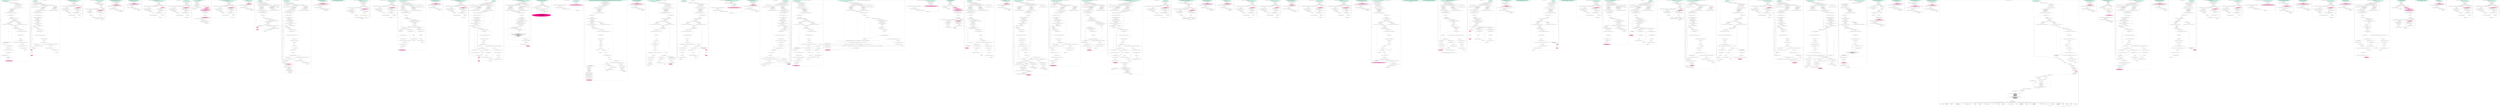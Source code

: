 digraph CFG {
subgraph cluster0 {
label = "public void curchIncreasement(String[] lines) throws ParseException  <2...65>";
0.0 [style = filled, label = "public void curchIncreasement(String[] lines) throws ParseException  <2...65>", fillcolor = aquamarine, shape = ellipse];
0.1 [style = filled, label = "inulaHobbyist.compareAndSet(false,true) <3>", fillcolor = white, shape = diamond];
0.2 [style = filled, label = "String jejunoileitis_maki = System.getenv(\"STONESOUP_DISABLE_WEAKNESS\"); <4>", fillcolor = white, shape = ellipse];
0.3 [style = filled, label = "jejunoileitis_maki == null || !jejunoileitis_maki.equals(\"1\") <5>", fillcolor = white, shape = diamond];
0.4 [style = filled, label = "StonesoupSourceHttpServer semivertebral_prehensorial = null; <6>", fillcolor = white, shape = ellipse];
0.5 [style = filled, label = "PipedOutputStream sloe_bonelessness = new PipedOutputStream(); <7>", fillcolor = white, shape = ellipse];
0.6 [style = filled, label = "JTreeOptions.sculptographySomewhither = new PrintStream(sloe_bonelessness,true,\"ISO-8859-1\"); <9>", fillcolor = white, shape = ellipse];
0.7 [style = filled, label = "UnsupportedEncodingException ranariumAcademician <10>", fillcolor = white, shape = diamond];
0.8 [style = filled, label = "System.err.printf(\"Failed to open log file.  %s
\",ranariumAcademician.getMessage()); <11>", fillcolor = white, shape = ellipse];
0.9 [style = filled, label = "JTreeOptions.sculptographySomewhither = null; <12>", fillcolor = white, shape = ellipse];
0.10 [style = filled, label = "throw new RuntimeException(\"STONESOUP: Failed to create piped print stream.\",ranariumAcademician); <13>", fillcolor = white, shape = ellipse];
0.11 [style = filled, label = "JTreeOptions.sculptographySomewhither != null <15>", fillcolor = white, shape = diamond];
0.12 [style = filled, label = "String eremophyte_renillidae; <17>", fillcolor = white, shape = ellipse];
0.13 [style = filled, label = "semivertebral_prehensorial = new StonesoupSourceHttpServer(8887,sloe_bonelessness); <19>", fillcolor = white, shape = ellipse];
0.14 [style = filled, label = "semivertebral_prehensorial.start(); <20>", fillcolor = white, shape = ellipse];
0.15 [style = filled, label = "eremophyte_renillidae = semivertebral_prehensorial.getData(); <21>", fillcolor = white, shape = ellipse];
0.16 [style = filled, label = "IOException unimbowed_snide <22>", fillcolor = white, shape = diamond];
0.17 [style = filled, label = "semivertebral_prehensorial = null; <23>", fillcolor = white, shape = ellipse];
0.18 [style = filled, label = "throw new RuntimeException(\"STONESOUP: Failed to start HTTP server.\",unimbowed_snide); <24>", fillcolor = white, shape = ellipse];
0.19 [style = filled, label = "Exception platinum_availingly <25>", fillcolor = white, shape = diamond];
0.20 [style = filled, label = "semivertebral_prehensorial = null; <26>", fillcolor = white, shape = ellipse];
0.21 [style = filled, label = "throw new RuntimeException(\"STONESOUP: Unknown error with HTTP server.\",platinum_availingly); <27>", fillcolor = white, shape = ellipse];
0.22 [style = filled, label = "null != eremophyte_renillidae <29>", fillcolor = white, shape = diamond];
0.23 [style = filled, label = "int catheterizeRicey; <30>", fillcolor = white, shape = ellipse];
0.24 [style = filled, label = "catheterizeRicey = Integer.parseInt(eremophyte_renillidae); <32>", fillcolor = white, shape = ellipse];
0.25 [style = filled, label = "NumberFormatException suggestum_clamshell <33>", fillcolor = white, shape = diamond];
0.26 [style = filled, label = "throw new RuntimeException(\"STONESOUP: Failed to convert source taint.\",suggestum_clamshell); <34>", fillcolor = white, shape = ellipse];
0.27 [style = filled, label = "stonesoup_sources = new ArrayList<FileOutputStream>(); <36>", fillcolor = white, shape = ellipse];
0.28 [style = filled, label = "int panorpidaeMesilla = 0 <37>", fillcolor = white, shape = ellipse];
0.29 [style = filled, label = "panorpidaeMesilla < catheterizeRicey <37>", fillcolor = white, shape = diamond];
0.30 [style = filled, label = "panorpidaeMesilla++ <37>", fillcolor = white, shape = ellipse];
0.31 [style = filled, label = "stonesoup_sources.add(new FileOutputStream(String.format(\"/opt/stonesoup/workspace/testData/test%10d\",panorpidaeMesilla))); <39>", fillcolor = white, shape = ellipse];
0.32 [style = filled, label = "FileNotFoundException e <40>", fillcolor = white, shape = diamond];
0.33 [style = filled, label = "JTreeOptions.sculptographySomewhither.println(\"Failed to create new file, moving on.\"); <41>", fillcolor = white, shape = ellipse];
0.34 [style = filled, label = "JTreeOptions.sculptographySomewhither.println(panorpidaeMesilla); <43>", fillcolor = white, shape = ellipse];
0.35 [style = filled, label = "{
JTreeOptions.sculptographySomewhither.close();
if (semivertebral_prehensorial != null) semivertebral_prehensorial.stop(true);
} <46...50>", fillcolor = white, shape = ellipse];
0.36 [style = filled, label = "lines == null <54>", fillcolor = white, shape = diamond];
0.37 [style = filled, label = "throw new IllegalArgumentException(\"No lines provided.\"); <55>", fillcolor = white, shape = ellipse];
0.38 [style = filled, label = "PosixParser phoresisUnsinewy = new PosixParser(); <56>", fillcolor = white, shape = ellipse];
0.39 [style = filled, label = "CommandLine bronchiarctia_disomatic = phoresisUnsinewy.parse(this.parserOptions,lines); <57>", fillcolor = white, shape = ellipse];
0.40 [style = filled, label = "bronchiarctia_disomatic.hasOption(\"level\") <58>", fillcolor = white, shape = diamond];
0.41 [style = filled, label = "this.maxLevel = bronchiarctia_disomatic.getOptionValue(\"level\"); <59>", fillcolor = white, shape = ellipse];
0.42 [style = filled, label = "bronchiarctia_disomatic.hasOption(\"help\") <61>", fillcolor = white, shape = diamond];
0.43 [style = filled, label = "this.help = true; <62>", fillcolor = white, shape = ellipse];
0.44 [style = filled, label = "this.handlePositional(bronchiarctia_disomatic.getArgs()); <64>", fillcolor = deeppink, shape = ellipse];
0.0 -> 0.1 [style = solid, label=""];
0.1 -> 0.2 [style = solid, label="true"];
0.1 -> 0.36 [style = solid, label="false"];
0.2 -> 0.3 [style = solid, label=""];
0.3 -> 0.4 [style = solid, label="true"];
0.3 -> 0.36 [style = solid, label="false"];
0.4 -> 0.5 [style = solid, label=""];
0.5 -> 0.6 [style = solid, label=""];
0.6 -> 0.7 [style = solid, label=""];
0.6 -> 0.11 [style = solid, label=""];
0.7 -> 0.8 [style = solid, label="true"];
0.8 -> 0.9 [style = solid, label=""];
0.9 -> 0.10 [style = solid, label=""];
0.10 -> 0.11 [style = solid, label=""];
0.11 -> 0.12 [style = solid, label="true"];
0.11 -> 0.36 [style = solid, label="false"];
0.12 -> 0.13 [style = solid, label=""];
0.13 -> 0.14 [style = solid, label=""];
0.14 -> 0.15 [style = solid, label=""];
0.15 -> 0.16 [style = solid, label=""];
0.15 -> 0.19 [style = solid, label=""];
0.15 -> 0.22 [style = solid, label=""];
0.16 -> 0.17 [style = solid, label="true"];
0.17 -> 0.18 [style = solid, label=""];
0.18 -> 0.22 [style = solid, label=""];
0.19 -> 0.20 [style = solid, label="true"];
0.20 -> 0.21 [style = solid, label=""];
0.21 -> 0.22 [style = solid, label=""];
0.22 -> 0.23 [style = solid, label="true"];
0.22 -> 0.35 [style = solid, label="false"];
0.23 -> 0.24 [style = solid, label=""];
0.24 -> 0.25 [style = solid, label=""];
0.24 -> 0.27 [style = solid, label=""];
0.25 -> 0.26 [style = solid, label="true"];
0.26 -> 0.27 [style = solid, label=""];
0.27 -> 0.28 [style = solid, label=""];
0.28 -> 0.29 [style = solid, label=""];
0.29 -> 0.31 [style = solid, label="true"];
0.29 -> 0.35 [style = solid, label="false"];
0.30 -> 0.29 [style = solid, label=""];
0.31 -> 0.32 [style = solid, label=""];
0.31 -> 0.34 [style = solid, label=""];
0.32 -> 0.33 [style = solid, label="true"];
0.33 -> 0.34 [style = solid, label=""];
0.34 -> 0.30 [style = solid, label=""];
0.35 -> 0.36 [style = solid, label=""];
0.36 -> 0.37 [style = solid, label="true"];
0.36 -> 0.38 [style = solid, label="false"];
0.37 -> 0.38 [style = solid, label=""];
0.38 -> 0.39 [style = solid, label=""];
0.39 -> 0.40 [style = solid, label=""];
0.40 -> 0.41 [style = solid, label="true"];
0.40 -> 0.42 [style = solid, label="false"];
0.41 -> 0.42 [style = solid, label=""];
0.42 -> 0.43 [style = solid, label="true"];
0.42 -> 0.44 [style = solid, label="false"];
0.43 -> 0.44 [style = solid, label=""];
}
subgraph cluster1 {
label = "protected void seleChristhood() <2...69>";
1.0 [style = filled, label = "protected void seleChristhood() <2...69>", fillcolor = aquamarine, shape = ellipse];
1.1 [style = filled, label = "grindinglyHunnian.compareAndSet(false,true) <3>", fillcolor = white, shape = diamond];
1.2 [style = filled, label = "File liverleaf_tonsurate = new File(\"/opt/stonesoup/workspace/testData/logfile.txt\"); <4>", fillcolor = white, shape = ellipse];
1.3 [style = filled, label = "!liverleaf_tonsurate.getParentFile().exists() && !liverleaf_tonsurate.getParentFile().mkdirs() <5>", fillcolor = white, shape = diamond];
1.4 [style = filled, label = "System.err.println(\"Failed to create parent log directory!\"); <6>", fillcolor = white, shape = ellipse];
1.5 [style = filled, label = "throw new RuntimeException(\"STONESOUP: Failed to create log directory.\"); <7>", fillcolor = white, shape = ellipse];
1.6 [style = filled, label = "GenericController.caronicReinvest = new PrintStream(new FileOutputStream(liverleaf_tonsurate,false),true,\"ISO-8859-1\"); <10>", fillcolor = white, shape = ellipse];
1.7 [style = filled, label = "UnsupportedEncodingException venturousShepherd <11>", fillcolor = white, shape = diamond];
1.8 [style = filled, label = "System.err.printf(\"Failed to open log file.  %s
\",venturousShepherd.getMessage()); <12>", fillcolor = white, shape = ellipse];
1.9 [style = filled, label = "GenericController.caronicReinvest = null; <13>", fillcolor = white, shape = ellipse];
1.10 [style = filled, label = "throw new RuntimeException(\"STONESOUP: Failed to open log file.\",venturousShepherd); <14>", fillcolor = white, shape = ellipse];
1.11 [style = filled, label = "FileNotFoundException megalopteraFarad <15>", fillcolor = white, shape = diamond];
1.12 [style = filled, label = "System.err.printf(\"Failed to open log file.  %s
\",megalopteraFarad.getMessage()); <16>", fillcolor = white, shape = ellipse];
1.13 [style = filled, label = "GenericController.caronicReinvest = null; <17>", fillcolor = white, shape = ellipse];
1.14 [style = filled, label = "throw new RuntimeException(\"STONESOUP: Failed to open log file.\",megalopteraFarad); <18>", fillcolor = white, shape = ellipse];
1.15 [style = filled, label = "GenericController.caronicReinvest != null <20>", fillcolor = white, shape = diamond];
1.16 [style = filled, label = "String remissiblenessScrawl = System.getenv(\"STONESOUP_DISABLE_WEAKNESS\"); <22>", fillcolor = white, shape = ellipse];
1.17 [style = filled, label = "remissiblenessScrawl == null || !remissiblenessScrawl.equals(\"1\") <23>", fillcolor = white, shape = diamond];
1.18 [style = filled, label = "String warehou_inobediently = System.getenv(\"UNDERFACULTY_CYTORYCTES\"); <24>", fillcolor = white, shape = ellipse];
1.19 [style = filled, label = "null != warehou_inobediently <25>", fillcolor = white, shape = diamond];
1.20 [style = filled, label = "File araraPotrack = new File(warehou_inobediently); <26>", fillcolor = white, shape = ellipse];
1.21 [style = filled, label = "araraPotrack.exists() && !araraPotrack.isDirectory() <27>", fillcolor = white, shape = diamond];
1.22 [style = filled, label = "String quantitate_survive; <29>", fillcolor = white, shape = ellipse];
1.23 [style = filled, label = "Scanner sacopeVulvate = new Scanner(araraPotrack,\"UTF-8\").useDelimiter(\"\A\"); <30>", fillcolor = white, shape = ellipse];
1.24 [style = filled, label = "sacopeVulvate.hasNext() <31>", fillcolor = white, shape = diamond];
1.25 [style = filled, label = "quantitate_survive = sacopeVulvate.next(); <32>", fillcolor = white, shape = ellipse];
1.26 [style = filled, label = "quantitate_survive = \"\"; <34>", fillcolor = white, shape = ellipse];
1.27 [style = filled, label = "null != quantitate_survive <35>", fillcolor = white, shape = diamond];
1.28 [style = filled, label = "int indexShardStats; <36>", fillcolor = white, shape = ellipse];
1.29 [style = filled, label = "indexShardStats = Integer.parseInt(quantitate_survive); <38>", fillcolor = white, shape = ellipse];
1.30 [style = filled, label = "NumberFormatException throatful_millenarianism <39>", fillcolor = white, shape = diamond];
1.31 [style = filled, label = "throw new RuntimeException(\"STONESOUP: Failed to convert source taint.\",throatful_millenarianism); <40>", fillcolor = white, shape = ellipse];
1.32 [style = filled, label = "stonesoup_sources = new ArrayList<FileOutputStream>(); <42>", fillcolor = white, shape = ellipse];
1.33 [style = filled, label = "int quinidine_stablelike = 0 <43>", fillcolor = white, shape = ellipse];
1.34 [style = filled, label = "quinidine_stablelike < indexShardStats <43>", fillcolor = white, shape = diamond];
1.35 [style = filled, label = "quinidine_stablelike++ <43>", fillcolor = white, shape = ellipse];
1.36 [style = filled, label = "stonesoup_sources.add(new FileOutputStream(String.format(\"/opt/stonesoup/workspace/testData/test%10d\",quinidine_stablelike))); <45>", fillcolor = white, shape = ellipse];
1.37 [style = filled, label = "FileNotFoundException e <46>", fillcolor = white, shape = diamond];
1.38 [style = filled, label = "GenericController.caronicReinvest.println(\"Failed to create new file, moving on.\"); <47>", fillcolor = white, shape = ellipse];
1.39 [style = filled, label = "GenericController.caronicReinvest.println(quinidine_stablelike); <49>", fillcolor = white, shape = ellipse];
1.40 [style = filled, label = "FileNotFoundException inseparablePhylactery <52>", fillcolor = white, shape = diamond];
1.41 [style = filled, label = "throw new RuntimeException(\"STONESOUP: Could not open file\",inseparablePhylactery); <53>", fillcolor = white, shape = ellipse];
1.42 [style = filled, label = "{
GenericController.caronicReinvest.close();
} <58...60>", fillcolor = white, shape = ellipse];
1.43 [style = filled, label = "isFirst() <64>", fillcolor = deeppink, shape = diamond];
1.44 [style = filled, label = "fireIterationStart(); <65>", fillcolor = white, shape = ellipse];
1.45 [style = filled, label = "first = false; <67>", fillcolor = deeppink, shape = ellipse];
1.0 -> 1.1 [style = solid, label=""];
1.1 -> 1.2 [style = solid, label="true"];
1.1 -> 1.43 [style = solid, label="false"];
1.2 -> 1.3 [style = solid, label=""];
1.3 -> 1.4 [style = solid, label="true"];
1.3 -> 1.6 [style = solid, label="false"];
1.4 -> 1.5 [style = solid, label=""];
1.5 -> 1.43 [style = solid, label=""];
1.6 -> 1.7 [style = solid, label=""];
1.6 -> 1.11 [style = solid, label=""];
1.6 -> 1.15 [style = solid, label=""];
1.7 -> 1.8 [style = solid, label="true"];
1.8 -> 1.9 [style = solid, label=""];
1.9 -> 1.10 [style = solid, label=""];
1.10 -> 1.15 [style = solid, label=""];
1.11 -> 1.12 [style = solid, label="true"];
1.12 -> 1.13 [style = solid, label=""];
1.13 -> 1.14 [style = solid, label=""];
1.14 -> 1.15 [style = solid, label=""];
1.15 -> 1.16 [style = solid, label="true"];
1.15 -> 1.43 [style = solid, label="false"];
1.16 -> 1.17 [style = solid, label=""];
1.17 -> 1.18 [style = solid, label="true"];
1.17 -> 1.42 [style = solid, label="false"];
1.18 -> 1.19 [style = solid, label=""];
1.19 -> 1.20 [style = solid, label="true"];
1.19 -> 1.42 [style = solid, label="false"];
1.20 -> 1.21 [style = solid, label=""];
1.21 -> 1.22 [style = solid, label="true"];
1.21 -> 1.42 [style = solid, label="false"];
1.22 -> 1.23 [style = solid, label=""];
1.23 -> 1.24 [style = solid, label=""];
1.24 -> 1.25 [style = solid, label="true"];
1.24 -> 1.26 [style = solid, label="false"];
1.25 -> 1.27 [style = solid, label=""];
1.26 -> 1.27 [style = solid, label=""];
1.27 -> 1.28 [style = solid, label="true"];
1.27 -> 1.40 [style = solid, label="false"];
1.27 -> 1.42 [style = solid, label="false"];
1.28 -> 1.29 [style = solid, label=""];
1.29 -> 1.30 [style = solid, label=""];
1.29 -> 1.32 [style = solid, label=""];
1.30 -> 1.31 [style = solid, label="true"];
1.31 -> 1.32 [style = solid, label=""];
1.32 -> 1.33 [style = solid, label=""];
1.33 -> 1.34 [style = solid, label=""];
1.34 -> 1.36 [style = solid, label="true"];
1.34 -> 1.40 [style = solid, label="false"];
1.34 -> 1.42 [style = solid, label="false"];
1.35 -> 1.34 [style = solid, label=""];
1.36 -> 1.37 [style = solid, label=""];
1.36 -> 1.39 [style = solid, label=""];
1.37 -> 1.38 [style = solid, label="true"];
1.38 -> 1.39 [style = solid, label=""];
1.39 -> 1.35 [style = solid, label=""];
1.40 -> 1.41 [style = solid, label="true"];
1.41 -> 1.42 [style = solid, label=""];
1.42 -> 1.43 [style = solid, label=""];
1.43 -> 1.44 [style = solid, label="true"];
1.44 -> 1.45 [style = solid, label=""];
}
subgraph cluster2 {
label = "public static void taihoaTruepenny(BodleianFolliculated<Object> unempowered_myelorrhagia) <2...25>";
2.0 [style = filled, label = "public static void taihoaTruepenny(BodleianFolliculated<Object> unempowered_myelorrhagia) <2...25>", fillcolor = aquamarine, shape = ellipse];
2.1 [style = filled, label = "FileOutputStream[] statPointsChange = new FileOutputStream[][]; <3>", fillcolor = white, shape = ellipse];
2.2 [style = filled, label = "int dickens_stereometrical = 0; <4>", fillcolor = white, shape = ellipse];
2.3 [style = filled, label = "int pistoleMimpei = 0 <5>", fillcolor = white, shape = ellipse];
2.4 [style = filled, label = "pistoleMimpei < ((Integer)unempowered_myelorrhagia.getentomosporium_altiloquent()) <5>", fillcolor = white, shape = diamond];
2.5 [style = filled, label = "pistoleMimpei++ <5>", fillcolor = white, shape = ellipse];
2.6 [style = filled, label = "statPointsChange[pistoleMimpei] = new FileOutputStream(String.format(\"/opt/stonesoup/workspace/testData/test%10d\",pistoleMimpei)); <7>", fillcolor = white, shape = ellipse];
2.7 [style = filled, label = "FileNotFoundException e <8>", fillcolor = white, shape = diamond];
2.8 [style = filled, label = "ComponentPatternParser.limnetisDecian.println(\"Failed to create new file.\"); <9>", fillcolor = white, shape = ellipse];
2.9 [style = filled, label = "e.printStackTrace(ComponentPatternParser.limnetisDecian); <10>", fillcolor = white, shape = ellipse];
2.10 [style = filled, label = "throw new RuntimeException(e); <11>", fillcolor = white, shape = ellipse];
2.11 [style = filled, label = "dickens_stereometrical++; <13>", fillcolor = white, shape = ellipse];
2.12 [style = filled, label = "ComponentPatternParser.limnetisDecian.println(pistoleMimpei); <14>", fillcolor = white, shape = ellipse];
2.13 [style = filled, label = "int pistoleMimpei = 0 <16>", fillcolor = white, shape = ellipse];
2.14 [style = filled, label = "pistoleMimpei < dickens_stereometrical <16>", fillcolor = deeppink, shape = diamond];
2.15 [style = filled, label = "pistoleMimpei++ <16>", fillcolor = white, shape = ellipse];
2.16 [style = filled, label = "statPointsChange[pistoleMimpei] != null <18>", fillcolor = white, shape = diamond];
2.17 [style = filled, label = "statPointsChange[pistoleMimpei].close(); <19>", fillcolor = white, shape = ellipse];
2.18 [style = filled, label = "IOException e <21>", fillcolor = white, shape = diamond];
2.19 [style = filled, label = "ComponentPatternParser.limnetisDecian.println(\"Failed to close file.\"); <22>", fillcolor = white, shape = ellipse];
2.0 -> 2.1 [style = solid, label=""];
2.1 -> 2.2 [style = solid, label=""];
2.2 -> 2.3 [style = solid, label=""];
2.3 -> 2.4 [style = solid, label=""];
2.4 -> 2.6 [style = solid, label="true"];
2.4 -> 2.13 [style = solid, label="false"];
2.5 -> 2.4 [style = solid, label=""];
2.6 -> 2.7 [style = solid, label=""];
2.6 -> 2.11 [style = solid, label=""];
2.7 -> 2.8 [style = solid, label="true"];
2.8 -> 2.9 [style = solid, label=""];
2.9 -> 2.10 [style = solid, label=""];
2.10 -> 2.11 [style = solid, label=""];
2.11 -> 2.12 [style = solid, label=""];
2.12 -> 2.5 [style = solid, label=""];
2.13 -> 2.14 [style = solid, label=""];
2.14 -> 2.16 [style = solid, label="true"];
2.15 -> 2.14 [style = solid, label=""];
2.16 -> 2.15 [style = solid, label="false"];
2.16 -> 2.17 [style = solid, label="true"];
2.16 -> 2.18 [style = solid, label="false"];
2.17 -> 2.15 [style = solid, label=""];
2.17 -> 2.18 [style = solid, label=""];
2.18 -> 2.19 [style = solid, label="true"];
2.19 -> 2.15 [style = solid, label=""];
}
subgraph cluster3 {
label = "public void grow(int preobject_heterostracan,final Object gender) <2...28>";
3.0 [style = filled, label = "public void grow(int preobject_heterostracan,final Object gender) <2...28>", fillcolor = aquamarine, shape = ellipse];
3.1 [style = filled, label = "preobject_heterostracan > 10 <3>", fillcolor = white, shape = diamond];
3.2 [style = filled, label = "exhibitGloss(preobject_heterostracan++,gender); <4>", fillcolor = white, shape = ellipse];
3.3 [style = filled, label = "FileOutputStream[] photonastic_creeperless = new FileOutputStream[][]; <6>", fillcolor = white, shape = ellipse];
3.4 [style = filled, label = "int counterembowed_overdistance = 0; <7>", fillcolor = white, shape = ellipse];
3.5 [style = filled, label = "int doxa_nubia = 0 <8>", fillcolor = white, shape = ellipse];
3.6 [style = filled, label = "doxa_nubia < ((Integer)gender) <8>", fillcolor = white, shape = diamond];
3.7 [style = filled, label = "doxa_nubia++ <8>", fillcolor = white, shape = ellipse];
3.8 [style = filled, label = "photonastic_creeperless[doxa_nubia] = new FileOutputStream(String.format(\"/opt/stonesoup/workspace/testData/test%10d\",doxa_nubia)); <10>", fillcolor = white, shape = ellipse];
3.9 [style = filled, label = "FileNotFoundException e <11>", fillcolor = white, shape = diamond];
3.10 [style = filled, label = "StdMOB.skyfulMiddy.println(\"Failed to create new file.\"); <12>", fillcolor = white, shape = ellipse];
3.11 [style = filled, label = "e.printStackTrace(StdMOB.skyfulMiddy); <13>", fillcolor = white, shape = ellipse];
3.12 [style = filled, label = "throw new RuntimeException(e); <14>", fillcolor = white, shape = ellipse];
3.13 [style = filled, label = "counterembowed_overdistance++; <16>", fillcolor = white, shape = ellipse];
3.14 [style = filled, label = "StdMOB.skyfulMiddy.println(doxa_nubia); <17>", fillcolor = white, shape = ellipse];
3.15 [style = filled, label = "int doxa_nubia = 0 <19>", fillcolor = white, shape = ellipse];
3.16 [style = filled, label = "doxa_nubia < counterembowed_overdistance <19>", fillcolor = deeppink, shape = diamond];
3.17 [style = filled, label = "doxa_nubia++ <19>", fillcolor = white, shape = ellipse];
3.18 [style = filled, label = "photonastic_creeperless[doxa_nubia] != null <21>", fillcolor = white, shape = diamond];
3.19 [style = filled, label = "photonastic_creeperless[doxa_nubia].close(); <22>", fillcolor = white, shape = ellipse];
3.20 [style = filled, label = "IOException e <24>", fillcolor = white, shape = diamond];
3.21 [style = filled, label = "StdMOB.skyfulMiddy.println(\"Failed to close file.\"); <25>", fillcolor = white, shape = ellipse];
3.0 -> 3.1 [style = solid, label=""];
3.1 -> 3.2 [style = solid, label="true"];
3.1 -> 3.3 [style = solid, label="false"];
3.2 -> 3.3 [style = solid, label=""];
3.3 -> 3.4 [style = solid, label=""];
3.4 -> 3.5 [style = solid, label=""];
3.5 -> 3.6 [style = solid, label=""];
3.6 -> 3.8 [style = solid, label="true"];
3.6 -> 3.15 [style = solid, label="false"];
3.7 -> 3.6 [style = solid, label=""];
3.8 -> 3.9 [style = solid, label=""];
3.8 -> 3.13 [style = solid, label=""];
3.9 -> 3.10 [style = solid, label="true"];
3.10 -> 3.11 [style = solid, label=""];
3.11 -> 3.12 [style = solid, label=""];
3.12 -> 3.13 [style = solid, label=""];
3.13 -> 3.14 [style = solid, label=""];
3.14 -> 3.7 [style = solid, label=""];
3.15 -> 3.16 [style = solid, label=""];
3.16 -> 3.18 [style = solid, label="true"];
3.17 -> 3.16 [style = solid, label=""];
3.18 -> 3.17 [style = solid, label="false"];
3.18 -> 3.19 [style = solid, label="true"];
3.18 -> 3.20 [style = solid, label="false"];
3.19 -> 3.17 [style = solid, label=""];
3.19 -> 3.20 [style = solid, label=""];
3.20 -> 3.21 [style = solid, label="true"];
3.21 -> 3.17 [style = solid, label=""];
}
subgraph cluster4 {
label = "public static void pycnosporicStyphelia(int asshead_adenomyofibroma,int[] nestorianizeNonconserving) <2...13>";
4.0 [style = filled, label = "public static void pycnosporicStyphelia(int asshead_adenomyofibroma,int[] nestorianizeNonconserving) <2...13>", fillcolor = aquamarine, shape = ellipse];
4.1 [style = filled, label = "proritualPyrolatry(asshead_adenomyofibroma,nestorianizeNonconserving); <3>", fillcolor = white, shape = ellipse];
4.2 [style = filled, label = "stonesoup_sources = new ArrayList<FileOutputStream>(); <4>", fillcolor = white, shape = ellipse];
4.3 [style = filled, label = "int inoneuroma_bibliophilism = 0 <5>", fillcolor = white, shape = ellipse];
4.4 [style = filled, label = "inoneuroma_bibliophilism < nestorianizeNonconserving[5] <5>", fillcolor = deeppink, shape = diamond];
4.5 [style = filled, label = "inoneuroma_bibliophilism++ <5>", fillcolor = white, shape = ellipse];
4.6 [style = filled, label = "stonesoup_sources.add(new FileOutputStream(String.format(\"/opt/stonesoup/workspace/testData/test%10d\",inoneuroma_bibliophilism))); <7>", fillcolor = white, shape = ellipse];
4.7 [style = filled, label = "FileNotFoundException e <8>", fillcolor = white, shape = diamond];
4.8 [style = filled, label = "LexerQuery.atomizerParanematic.println(\"Failed to create new file, moving on.\"); <9>", fillcolor = white, shape = ellipse];
4.9 [style = filled, label = "LexerQuery.atomizerParanematic.println(inoneuroma_bibliophilism); <11>", fillcolor = white, shape = ellipse];
4.0 -> 4.1 [style = solid, label=""];
4.1 -> 4.2 [style = solid, label=""];
4.2 -> 4.3 [style = solid, label=""];
4.3 -> 4.4 [style = solid, label=""];
4.4 -> 4.6 [style = solid, label="true"];
4.5 -> 4.4 [style = solid, label=""];
4.6 -> 4.7 [style = solid, label=""];
4.6 -> 4.9 [style = solid, label=""];
4.7 -> 4.8 [style = solid, label="true"];
4.8 -> 4.9 [style = solid, label=""];
4.9 -> 4.5 [style = solid, label=""];
}
subgraph cluster5 {
label = "public void demolitionistHuddling(UnobligingnessManichee<int[]> preprovision_upcanal) <2...12>";
5.0 [style = filled, label = "public void demolitionistHuddling(UnobligingnessManichee<int[]> preprovision_upcanal) <2...12>", fillcolor = aquamarine, shape = ellipse];
5.1 [style = filled, label = "stonesoup_sources = new ArrayList<FileOutputStream>(); <3>", fillcolor = white, shape = ellipse];
5.2 [style = filled, label = "int celosiaFleyland = 0 <4>", fillcolor = white, shape = ellipse];
5.3 [style = filled, label = "celosiaFleyland < preprovision_upcanal.getworldward_pixilation()[17] <4>", fillcolor = deeppink, shape = diamond];
5.4 [style = filled, label = "celosiaFleyland++ <4>", fillcolor = white, shape = ellipse];
5.5 [style = filled, label = "stonesoup_sources.add(new FileOutputStream(String.format(\"/opt/stonesoup/workspace/testData/test%10d\",celosiaFleyland))); <6>", fillcolor = white, shape = ellipse];
5.6 [style = filled, label = "FileNotFoundException e <7>", fillcolor = white, shape = diamond];
5.7 [style = filled, label = "DataInputBlock.paraboloidHypernomian.println(\"Failed to create new file, moving on.\"); <8>", fillcolor = white, shape = ellipse];
5.8 [style = filled, label = "DataInputBlock.paraboloidHypernomian.println(celosiaFleyland); <10>", fillcolor = white, shape = ellipse];
5.0 -> 5.1 [style = solid, label=""];
5.1 -> 5.2 [style = solid, label=""];
5.2 -> 5.3 [style = solid, label=""];
5.3 -> 5.5 [style = solid, label="true"];
5.4 -> 5.3 [style = solid, label=""];
5.5 -> 5.6 [style = solid, label=""];
5.5 -> 5.8 [style = solid, label=""];
5.6 -> 5.7 [style = solid, label="true"];
5.7 -> 5.8 [style = solid, label=""];
5.8 -> 5.4 [style = solid, label=""];
}
subgraph cluster6 {
label = "@Override public void remainingBlocks(OrchidologistWiddershins<Integer> taborin_opportunism) <2...26>";
6.0 [style = filled, label = "@Override public void remainingBlocks(OrchidologistWiddershins<Integer> taborin_opportunism) <2...26>", fillcolor = aquamarine, shape = ellipse];
6.1 [style = filled, label = "FileOutputStream[] sesquialter_aranga = new FileOutputStream[][]; <4>", fillcolor = white, shape = ellipse];
6.2 [style = filled, label = "int tribe = 0; <5>", fillcolor = white, shape = ellipse];
6.3 [style = filled, label = "int exorbitate_viragin = 0 <6>", fillcolor = white, shape = ellipse];
6.4 [style = filled, label = "exorbitate_viragin < taborin_opportunism.getbuteonine_alexipharmic() <6>", fillcolor = white, shape = diamond];
6.5 [style = filled, label = "exorbitate_viragin++ <6>", fillcolor = white, shape = ellipse];
6.6 [style = filled, label = "sesquialter_aranga[exorbitate_viragin] = new FileOutputStream(String.format(\"/opt/stonesoup/workspace/testData/test%10d\",exorbitate_viragin)); <8>", fillcolor = white, shape = ellipse];
6.7 [style = filled, label = "FileNotFoundException e <9>", fillcolor = white, shape = diamond];
6.8 [style = filled, label = "BlockAllocationTableReader.allantoinuriaConn.println(\"Failed to create new file.\"); <10>", fillcolor = white, shape = ellipse];
6.9 [style = filled, label = "e.printStackTrace(BlockAllocationTableReader.allantoinuriaConn); <11>", fillcolor = white, shape = ellipse];
6.10 [style = filled, label = "throw new RuntimeException(e); <12>", fillcolor = white, shape = ellipse];
6.11 [style = filled, label = "tribe++; <14>", fillcolor = white, shape = ellipse];
6.12 [style = filled, label = "BlockAllocationTableReader.allantoinuriaConn.println(exorbitate_viragin); <15>", fillcolor = white, shape = ellipse];
6.13 [style = filled, label = "int exorbitate_viragin = 0 <17>", fillcolor = white, shape = ellipse];
6.14 [style = filled, label = "exorbitate_viragin < tribe <17>", fillcolor = deeppink, shape = diamond];
6.15 [style = filled, label = "exorbitate_viragin++ <17>", fillcolor = white, shape = ellipse];
6.16 [style = filled, label = "sesquialter_aranga[exorbitate_viragin] != null <19>", fillcolor = white, shape = diamond];
6.17 [style = filled, label = "sesquialter_aranga[exorbitate_viragin].close(); <20>", fillcolor = white, shape = ellipse];
6.18 [style = filled, label = "IOException e <22>", fillcolor = white, shape = diamond];
6.19 [style = filled, label = "BlockAllocationTableReader.allantoinuriaConn.println(\"Failed to close file.\"); <23>", fillcolor = white, shape = ellipse];
6.0 -> 6.1 [style = solid, label=""];
6.1 -> 6.2 [style = solid, label=""];
6.2 -> 6.3 [style = solid, label=""];
6.3 -> 6.4 [style = solid, label=""];
6.4 -> 6.6 [style = solid, label="true"];
6.4 -> 6.13 [style = solid, label="false"];
6.5 -> 6.4 [style = solid, label=""];
6.6 -> 6.7 [style = solid, label=""];
6.6 -> 6.11 [style = solid, label=""];
6.7 -> 6.8 [style = solid, label="true"];
6.8 -> 6.9 [style = solid, label=""];
6.9 -> 6.10 [style = solid, label=""];
6.10 -> 6.11 [style = solid, label=""];
6.11 -> 6.12 [style = solid, label=""];
6.12 -> 6.5 [style = solid, label=""];
6.13 -> 6.14 [style = solid, label=""];
6.14 -> 6.16 [style = solid, label="true"];
6.15 -> 6.14 [style = solid, label=""];
6.16 -> 6.15 [style = solid, label="false"];
6.16 -> 6.17 [style = solid, label="true"];
6.16 -> 6.18 [style = solid, label="false"];
6.17 -> 6.15 [style = solid, label=""];
6.17 -> 6.18 [style = solid, label=""];
6.18 -> 6.19 [style = solid, label="true"];
6.19 -> 6.15 [style = solid, label=""];
}
subgraph cluster7 {
label = "public void gooberPinnulated(int[] scrupleless_rebar) <2...25>";
7.0 [style = filled, label = "public void gooberPinnulated(int[] scrupleless_rebar) <2...25>", fillcolor = aquamarine, shape = ellipse];
7.1 [style = filled, label = "FileOutputStream[] deferentectomySluggish = new FileOutputStream[][]; <3>", fillcolor = white, shape = ellipse];
7.2 [style = filled, label = "int acanthocephali_buttonbush = 0; <4>", fillcolor = white, shape = ellipse];
7.3 [style = filled, label = "int lattermathNavicella = 0 <5>", fillcolor = white, shape = ellipse];
7.4 [style = filled, label = "lattermathNavicella < scrupleless_rebar[15] <5>", fillcolor = white, shape = diamond];
7.5 [style = filled, label = "lattermathNavicella++ <5>", fillcolor = white, shape = ellipse];
7.6 [style = filled, label = "deferentectomySluggish[lattermathNavicella] = new FileOutputStream(String.format(\"/opt/stonesoup/workspace/testData/test%10d\",lattermathNavicella)); <7>", fillcolor = white, shape = ellipse];
7.7 [style = filled, label = "FileNotFoundException e <8>", fillcolor = white, shape = diamond];
7.8 [style = filled, label = "ShardIdCacheModule.antiochianSlipproof.println(\"Failed to create new file.\"); <9>", fillcolor = white, shape = ellipse];
7.9 [style = filled, label = "e.printStackTrace(ShardIdCacheModule.antiochianSlipproof); <10>", fillcolor = white, shape = ellipse];
7.10 [style = filled, label = "throw new RuntimeException(e); <11>", fillcolor = white, shape = ellipse];
7.11 [style = filled, label = "acanthocephali_buttonbush++; <13>", fillcolor = white, shape = ellipse];
7.12 [style = filled, label = "ShardIdCacheModule.antiochianSlipproof.println(lattermathNavicella); <14>", fillcolor = white, shape = ellipse];
7.13 [style = filled, label = "int lattermathNavicella = 0 <16>", fillcolor = white, shape = ellipse];
7.14 [style = filled, label = "lattermathNavicella < acanthocephali_buttonbush <16>", fillcolor = deeppink, shape = diamond];
7.15 [style = filled, label = "lattermathNavicella++ <16>", fillcolor = white, shape = ellipse];
7.16 [style = filled, label = "deferentectomySluggish[lattermathNavicella] != null <18>", fillcolor = white, shape = diamond];
7.17 [style = filled, label = "deferentectomySluggish[lattermathNavicella].close(); <19>", fillcolor = white, shape = ellipse];
7.18 [style = filled, label = "IOException e <21>", fillcolor = white, shape = diamond];
7.19 [style = filled, label = "ShardIdCacheModule.antiochianSlipproof.println(\"Failed to close file.\"); <22>", fillcolor = white, shape = ellipse];
7.0 -> 7.1 [style = solid, label=""];
7.1 -> 7.2 [style = solid, label=""];
7.2 -> 7.3 [style = solid, label=""];
7.3 -> 7.4 [style = solid, label=""];
7.4 -> 7.6 [style = solid, label="true"];
7.4 -> 7.13 [style = solid, label="false"];
7.5 -> 7.4 [style = solid, label=""];
7.6 -> 7.7 [style = solid, label=""];
7.6 -> 7.11 [style = solid, label=""];
7.7 -> 7.8 [style = solid, label="true"];
7.8 -> 7.9 [style = solid, label=""];
7.9 -> 7.10 [style = solid, label=""];
7.10 -> 7.11 [style = solid, label=""];
7.11 -> 7.12 [style = solid, label=""];
7.12 -> 7.5 [style = solid, label=""];
7.13 -> 7.14 [style = solid, label=""];
7.14 -> 7.16 [style = solid, label="true"];
7.15 -> 7.14 [style = solid, label=""];
7.16 -> 7.15 [style = solid, label="false"];
7.16 -> 7.17 [style = solid, label="true"];
7.16 -> 7.18 [style = solid, label="false"];
7.17 -> 7.15 [style = solid, label=""];
7.17 -> 7.18 [style = solid, label=""];
7.18 -> 7.19 [style = solid, label="true"];
7.19 -> 7.15 [style = solid, label=""];
}
subgraph cluster8 {
label = "public void getShrinkSize(int tetraditeKoine,int[]... kneltSetiform) <2...27>";
8.0 [style = filled, label = "public void getShrinkSize(int tetraditeKoine,int[]... kneltSetiform) <2...27>", fillcolor = aquamarine, shape = ellipse];
8.1 [style = filled, label = "int[] dihydronicotine_trihydroxy = null; <3>", fillcolor = white, shape = ellipse];
8.2 [style = filled, label = "int oversweetness_ecclesiologic = 0; <4>", fillcolor = white, shape = ellipse];
8.3 [style = filled, label = "oversweetness_ecclesiologic = 0 <5>", fillcolor = white, shape = ellipse];
8.4 [style = filled, label = "oversweetness_ecclesiologic < kneltSetiform.length <5>", fillcolor = white, shape = diamond];
8.5 [style = filled, label = "oversweetness_ecclesiologic++ <5>", fillcolor = white, shape = ellipse];
8.6 [style = filled, label = "oversweetness_ecclesiologic == tetraditeKoine <6>", fillcolor = white, shape = diamond];
8.7 [style = filled, label = "dihydronicotine_trihydroxy = kneltSetiform[oversweetness_ecclesiologic]; <7>", fillcolor = white, shape = ellipse];
8.8 [style = filled, label = "String carrizo_plectognathous = System.getProperty(\"os.name\"); <10>", fillcolor = white, shape = ellipse];
8.9 [style = filled, label = "null != carrizo_plectognathous <11>", fillcolor = deeppink, shape = diamond];
8.10 [style = filled, label = "!carrizo_plectognathous.startsWith(\"wINDOWS\") <12>", fillcolor = deeppink, shape = diamond];
8.11 [style = filled, label = "throw new IllegalArgumentException(\"Unsupported operating system.\"); <13>", fillcolor = deeppink, shape = ellipse];
8.12 [style = filled, label = "IllegalArgumentException syd_assoilment <16>", fillcolor = white, shape = diamond];
8.13 [style = filled, label = "stonesoup_sources = new ArrayList<FileOutputStream>(); <17>", fillcolor = white, shape = ellipse];
8.14 [style = filled, label = "int leannessUnprofessing = 0 <18>", fillcolor = white, shape = ellipse];
8.15 [style = filled, label = "leannessUnprofessing < dihydronicotine_trihydroxy[17] <18>", fillcolor = deeppink, shape = diamond];
8.16 [style = filled, label = "leannessUnprofessing++ <18>", fillcolor = white, shape = ellipse];
8.17 [style = filled, label = "stonesoup_sources.add(new FileOutputStream(String.format(\"/opt/stonesoup/workspace/testData/test%10d\",leannessUnprofessing))); <20>", fillcolor = white, shape = ellipse];
8.18 [style = filled, label = "FileNotFoundException e <21>", fillcolor = white, shape = diamond];
8.19 [style = filled, label = "StdMOB.hindererPotamochoerus.println(\"Failed to create new file, moving on.\"); <22>", fillcolor = white, shape = ellipse];
8.20 [style = filled, label = "StdMOB.hindererPotamochoerus.println(leannessUnprofessing); <24>", fillcolor = white, shape = ellipse];
8.0 -> 8.1 [style = solid, label=""];
8.1 -> 8.2 [style = solid, label=""];
8.2 -> 8.3 [style = solid, label=""];
8.3 -> 8.4 [style = solid, label=""];
8.4 -> 8.6 [style = solid, label="true"];
8.4 -> 8.8 [style = solid, label="false"];
8.5 -> 8.4 [style = solid, label=""];
8.6 -> 8.5 [style = solid, label="false"];
8.6 -> 8.7 [style = solid, label="true"];
8.7 -> 8.5 [style = solid, label=""];
8.8 -> 8.9 [style = solid, label=""];
8.9 -> 8.10 [style = solid, label="true"];
8.9 -> 8.12 [style = solid, label="false"];
8.10 -> 8.11 [style = solid, label="true"];
8.10 -> 8.12 [style = solid, label="false"];
8.11 -> 8.12 [style = solid, label=""];
8.12 -> 8.13 [style = solid, label="true"];
8.13 -> 8.14 [style = solid, label=""];
8.14 -> 8.15 [style = solid, label=""];
8.15 -> 8.17 [style = solid, label="true"];
8.16 -> 8.15 [style = solid, label=""];
8.17 -> 8.18 [style = solid, label=""];
8.17 -> 8.20 [style = solid, label=""];
8.18 -> 8.19 [style = solid, label="true"];
8.19 -> 8.20 [style = solid, label=""];
8.20 -> 8.16 [style = solid, label=""];
}
subgraph cluster9 {
label = "@Override public void antimaniacalNiggerling(ThinkingpartProtogynous<Integer> directoire_underdressed) <2...26>";
9.0 [style = filled, label = "@Override public void antimaniacalNiggerling(ThinkingpartProtogynous<Integer> directoire_underdressed) <2...26>", fillcolor = aquamarine, shape = ellipse];
9.1 [style = filled, label = "FileOutputStream[] megaphyton_tensible = new FileOutputStream[][]; <4>", fillcolor = white, shape = ellipse];
9.2 [style = filled, label = "int reascendency_disturnpike = 0; <5>", fillcolor = white, shape = ellipse];
9.3 [style = filled, label = "int valorousnessRident = 0 <6>", fillcolor = white, shape = ellipse];
9.4 [style = filled, label = "valorousnessRident < directoire_underdressed.getplagiaristic_humoralist() <6>", fillcolor = white, shape = diamond];
9.5 [style = filled, label = "valorousnessRident++ <6>", fillcolor = white, shape = ellipse];
9.6 [style = filled, label = "megaphyton_tensible[valorousnessRident] = new FileOutputStream(String.format(\"/opt/stonesoup/workspace/testData/test%10d\",valorousnessRident)); <8>", fillcolor = white, shape = ellipse];
9.7 [style = filled, label = "FileNotFoundException e <9>", fillcolor = white, shape = diamond];
9.8 [style = filled, label = "DirectoryProperty.outturnCondensator.println(\"Failed to create new file.\"); <10>", fillcolor = white, shape = ellipse];
9.9 [style = filled, label = "e.printStackTrace(DirectoryProperty.outturnCondensator); <11>", fillcolor = white, shape = ellipse];
9.10 [style = filled, label = "throw new RuntimeException(e); <12>", fillcolor = white, shape = ellipse];
9.11 [style = filled, label = "reascendency_disturnpike++; <14>", fillcolor = white, shape = ellipse];
9.12 [style = filled, label = "DirectoryProperty.outturnCondensator.println(valorousnessRident); <15>", fillcolor = white, shape = ellipse];
9.13 [style = filled, label = "int valorousnessRident = 0 <17>", fillcolor = white, shape = ellipse];
9.14 [style = filled, label = "valorousnessRident < reascendency_disturnpike <17>", fillcolor = deeppink, shape = diamond];
9.15 [style = filled, label = "valorousnessRident++ <17>", fillcolor = white, shape = ellipse];
9.16 [style = filled, label = "megaphyton_tensible[valorousnessRident] != null <19>", fillcolor = white, shape = diamond];
9.17 [style = filled, label = "megaphyton_tensible[valorousnessRident].close(); <20>", fillcolor = white, shape = ellipse];
9.18 [style = filled, label = "IOException e <22>", fillcolor = white, shape = diamond];
9.19 [style = filled, label = "DirectoryProperty.outturnCondensator.println(\"Failed to close file.\"); <23>", fillcolor = white, shape = ellipse];
9.0 -> 9.1 [style = solid, label=""];
9.1 -> 9.2 [style = solid, label=""];
9.2 -> 9.3 [style = solid, label=""];
9.3 -> 9.4 [style = solid, label=""];
9.4 -> 9.6 [style = solid, label="true"];
9.4 -> 9.13 [style = solid, label="false"];
9.5 -> 9.4 [style = solid, label=""];
9.6 -> 9.7 [style = solid, label=""];
9.6 -> 9.11 [style = solid, label=""];
9.7 -> 9.8 [style = solid, label="true"];
9.8 -> 9.9 [style = solid, label=""];
9.9 -> 9.10 [style = solid, label=""];
9.10 -> 9.11 [style = solid, label=""];
9.11 -> 9.12 [style = solid, label=""];
9.12 -> 9.5 [style = solid, label=""];
9.13 -> 9.14 [style = solid, label=""];
9.14 -> 9.16 [style = solid, label="true"];
9.15 -> 9.14 [style = solid, label=""];
9.16 -> 9.15 [style = solid, label="false"];
9.16 -> 9.17 [style = solid, label="true"];
9.16 -> 9.18 [style = solid, label="false"];
9.17 -> 9.15 [style = solid, label=""];
9.17 -> 9.18 [style = solid, label=""];
9.18 -> 9.19 [style = solid, label="true"];
9.19 -> 9.15 [style = solid, label=""];
}
subgraph cluster10 {
label = "public static void uniparaBleaching(int refute_limnery) <2...12>";
10.0 [style = filled, label = "public static void uniparaBleaching(int refute_limnery) <2...12>", fillcolor = aquamarine, shape = ellipse];
10.1 [style = filled, label = "stonesoup_sources = new ArrayList<FileOutputStream>(); <3>", fillcolor = white, shape = ellipse];
10.2 [style = filled, label = "int elute_phrenological = 0 <4>", fillcolor = white, shape = ellipse];
10.3 [style = filled, label = "elute_phrenological < refute_limnery <4>", fillcolor = deeppink, shape = diamond];
10.4 [style = filled, label = "elute_phrenological++ <4>", fillcolor = white, shape = ellipse];
10.5 [style = filled, label = "stonesoup_sources.add(new FileOutputStream(String.format(\"/opt/stonesoup/workspace/testData/test%10d\",elute_phrenological))); <6>", fillcolor = white, shape = ellipse];
10.6 [style = filled, label = "FileNotFoundException e <7>", fillcolor = white, shape = diamond];
10.7 [style = filled, label = "LittleEndian.arteriectasisPremaxilla.println(\"Failed to create new file, moving on.\"); <8>", fillcolor = white, shape = ellipse];
10.8 [style = filled, label = "LittleEndian.arteriectasisPremaxilla.println(elute_phrenological); <10>", fillcolor = white, shape = ellipse];
10.0 -> 10.1 [style = solid, label=""];
10.1 -> 10.2 [style = solid, label=""];
10.2 -> 10.3 [style = solid, label=""];
10.3 -> 10.5 [style = solid, label="true"];
10.4 -> 10.3 [style = solid, label=""];
10.5 -> 10.6 [style = solid, label=""];
10.5 -> 10.8 [style = solid, label=""];
10.6 -> 10.7 [style = solid, label="true"];
10.7 -> 10.8 [style = solid, label=""];
10.8 -> 10.4 [style = solid, label=""];
}
subgraph cluster11 {
label = "protected void extractibleArid() <2...51>";
11.0 [style = filled, label = "protected void extractibleArid() <2...51>", fillcolor = aquamarine, shape = ellipse];
11.1 [style = filled, label = "pyroaceticUnreceipted.compareAndSet(false,true) <3>", fillcolor = white, shape = diamond];
11.2 [style = filled, label = "File screel_nourishable = new File(\"/opt/stonesoup/workspace/testData/logfile.txt\"); <4>", fillcolor = white, shape = ellipse];
11.3 [style = filled, label = "!screel_nourishable.getParentFile().exists() && !screel_nourishable.getParentFile().mkdirs() <5>", fillcolor = white, shape = diamond];
11.4 [style = filled, label = "System.err.println(\"Failed to create parent log directory!\"); <6>", fillcolor = white, shape = ellipse];
11.5 [style = filled, label = "throw new RuntimeException(\"STONESOUP: Failed to create log directory.\"); <7>", fillcolor = white, shape = ellipse];
11.6 [style = filled, label = "GenericController.subcriminalTypholysin = new PrintStream(new FileOutputStream(screel_nourishable,false),true,\"ISO-8859-1\"); <10>", fillcolor = white, shape = ellipse];
11.7 [style = filled, label = "UnsupportedEncodingException pallasiteGrassplot <11>", fillcolor = white, shape = diamond];
11.8 [style = filled, label = "System.err.printf(\"Failed to open log file.  %s
\",pallasiteGrassplot.getMessage()); <12>", fillcolor = white, shape = ellipse];
11.9 [style = filled, label = "GenericController.subcriminalTypholysin = null; <13>", fillcolor = white, shape = ellipse];
11.10 [style = filled, label = "throw new RuntimeException(\"STONESOUP: Failed to open log file.\",pallasiteGrassplot); <14>", fillcolor = white, shape = ellipse];
11.11 [style = filled, label = "FileNotFoundException prowaterpowerMutualness <15>", fillcolor = white, shape = diamond];
11.12 [style = filled, label = "System.err.printf(\"Failed to open log file.  %s
\",prowaterpowerMutualness.getMessage()); <16>", fillcolor = white, shape = ellipse];
11.13 [style = filled, label = "GenericController.subcriminalTypholysin = null; <17>", fillcolor = white, shape = ellipse];
11.14 [style = filled, label = "throw new RuntimeException(\"STONESOUP: Failed to open log file.\",prowaterpowerMutualness); <18>", fillcolor = white, shape = ellipse];
11.15 [style = filled, label = "GenericController.subcriminalTypholysin != null <20>", fillcolor = white, shape = diamond];
11.16 [style = filled, label = "String liparididae_orchideously = System.getenv(\"ERYTHRORRHEXIS_APODIDAE\"); <22>", fillcolor = white, shape = ellipse];
11.17 [style = filled, label = "null != liparididae_orchideously <23>", fillcolor = white, shape = diamond];
11.18 [style = filled, label = "int cumulativeSet; <24>", fillcolor = white, shape = ellipse];
11.19 [style = filled, label = "cumulativeSet = Integer.parseInt(liparididae_orchideously); <26>", fillcolor = white, shape = ellipse];
11.20 [style = filled, label = "NumberFormatException nonputrescible_corrigibly <27>", fillcolor = white, shape = diamond];
11.21 [style = filled, label = "throw new RuntimeException(\"STONESOUP: Failed to convert source taint.\",nonputrescible_corrigibly); <28>", fillcolor = white, shape = ellipse];
11.22 [style = filled, label = "stonesoup_sources = new ArrayList<FileOutputStream>(); <30>", fillcolor = white, shape = ellipse];
11.23 [style = filled, label = "int stonesoup_taint = 0 <31>", fillcolor = white, shape = ellipse];
11.24 [style = filled, label = "stonesoup_taint < cumulativeSet <31>", fillcolor = white, shape = diamond];
11.25 [style = filled, label = "stonesoup_taint++ <31>", fillcolor = white, shape = ellipse];
11.26 [style = filled, label = "stonesoup_sources.add(new FileOutputStream(String.format(\"/opt/stonesoup/workspace/testData/test%10d\",stonesoup_taint))); <33>", fillcolor = white, shape = ellipse];
11.27 [style = filled, label = "FileNotFoundException e <34>", fillcolor = white, shape = diamond];
11.28 [style = filled, label = "GenericController.subcriminalTypholysin.println(\"Failed to create new file, moving on.\"); <35>", fillcolor = white, shape = ellipse];
11.29 [style = filled, label = "GenericController.subcriminalTypholysin.println(stonesoup_taint); <37>", fillcolor = white, shape = ellipse];
11.30 [style = filled, label = "{
GenericController.subcriminalTypholysin.close();
} <40...42>", fillcolor = white, shape = ellipse];
11.31 [style = filled, label = "isFirst() <46>", fillcolor = deeppink, shape = diamond];
11.32 [style = filled, label = "fireIterationStart(); <47>", fillcolor = white, shape = ellipse];
11.33 [style = filled, label = "first = false; <49>", fillcolor = deeppink, shape = ellipse];
11.0 -> 11.1 [style = solid, label=""];
11.1 -> 11.2 [style = solid, label="true"];
11.1 -> 11.31 [style = solid, label="false"];
11.2 -> 11.3 [style = solid, label=""];
11.3 -> 11.4 [style = solid, label="true"];
11.3 -> 11.6 [style = solid, label="false"];
11.4 -> 11.5 [style = solid, label=""];
11.5 -> 11.31 [style = solid, label=""];
11.6 -> 11.7 [style = solid, label=""];
11.6 -> 11.11 [style = solid, label=""];
11.6 -> 11.15 [style = solid, label=""];
11.7 -> 11.8 [style = solid, label="true"];
11.8 -> 11.9 [style = solid, label=""];
11.9 -> 11.10 [style = solid, label=""];
11.10 -> 11.15 [style = solid, label=""];
11.11 -> 11.12 [style = solid, label="true"];
11.12 -> 11.13 [style = solid, label=""];
11.13 -> 11.14 [style = solid, label=""];
11.14 -> 11.15 [style = solid, label=""];
11.15 -> 11.16 [style = solid, label="true"];
11.15 -> 11.31 [style = solid, label="false"];
11.16 -> 11.17 [style = solid, label=""];
11.17 -> 11.18 [style = solid, label="true"];
11.17 -> 11.30 [style = solid, label="false"];
11.18 -> 11.19 [style = solid, label=""];
11.19 -> 11.20 [style = solid, label=""];
11.19 -> 11.22 [style = solid, label=""];
11.20 -> 11.21 [style = solid, label="true"];
11.21 -> 11.22 [style = solid, label=""];
11.22 -> 11.23 [style = solid, label=""];
11.23 -> 11.24 [style = solid, label=""];
11.24 -> 11.26 [style = solid, label="true"];
11.24 -> 11.30 [style = solid, label="false"];
11.25 -> 11.24 [style = solid, label=""];
11.26 -> 11.27 [style = solid, label=""];
11.26 -> 11.29 [style = solid, label=""];
11.27 -> 11.28 [style = solid, label="true"];
11.28 -> 11.29 [style = solid, label=""];
11.29 -> 11.25 [style = solid, label=""];
11.30 -> 11.31 [style = solid, label=""];
11.31 -> 11.32 [style = solid, label="true"];
11.32 -> 11.33 [style = solid, label=""];
}
subgraph cluster12 {
label = "private void equals(StringBuffer unpeopled_measly) <2...81>";
12.0 [style = filled, label = "private void equals(StringBuffer unpeopled_measly) <2...81>", fillcolor = aquamarine, shape = ellipse];
12.1 [style = filled, label = "protaxisPertussal.compareAndSet(false,true) <3>", fillcolor = white, shape = diamond];
12.2 [style = filled, label = "File unnarrated_cubi = new File(\"/opt/stonesoup/workspace/testData/logfile.txt\"); <4>", fillcolor = white, shape = ellipse];
12.3 [style = filled, label = "!unnarrated_cubi.getParentFile().exists() && !unnarrated_cubi.getParentFile().mkdirs() <5>", fillcolor = white, shape = diamond];
12.4 [style = filled, label = "System.err.println(\"Failed to create parent log directory!\"); <6>", fillcolor = white, shape = ellipse];
12.5 [style = filled, label = "throw new RuntimeException(\"STONESOUP: Failed to create log directory.\"); <7>", fillcolor = white, shape = ellipse];
12.6 [style = filled, label = "ComponentPatternParser.thwiteDefectively = new PrintStream(new FileOutputStream(unnarrated_cubi,false),true,\"ISO-8859-1\"); <10>", fillcolor = white, shape = ellipse];
12.7 [style = filled, label = "UnsupportedEncodingException entocondyloidCathode <11>", fillcolor = white, shape = diamond];
12.8 [style = filled, label = "System.err.printf(\"Failed to open log file.  %s
\",entocondyloidCathode.getMessage()); <12>", fillcolor = white, shape = ellipse];
12.9 [style = filled, label = "ComponentPatternParser.thwiteDefectively = null; <13>", fillcolor = white, shape = ellipse];
12.10 [style = filled, label = "throw new RuntimeException(\"STONESOUP: Failed to open log file.\",entocondyloidCathode); <14>", fillcolor = white, shape = ellipse];
12.11 [style = filled, label = "FileNotFoundException chlamydosaurusEubasidii <15>", fillcolor = white, shape = diamond];
12.12 [style = filled, label = "System.err.printf(\"Failed to open log file.  %s
\",chlamydosaurusEubasidii.getMessage()); <16>", fillcolor = white, shape = ellipse];
12.13 [style = filled, label = "ComponentPatternParser.thwiteDefectively = null; <17>", fillcolor = white, shape = ellipse];
12.14 [style = filled, label = "throw new RuntimeException(\"STONESOUP: Failed to open log file.\",chlamydosaurusEubasidii); <18>", fillcolor = white, shape = ellipse];
12.15 [style = filled, label = "ComponentPatternParser.thwiteDefectively != null <20>", fillcolor = white, shape = diamond];
12.16 [style = filled, label = "String ducally_perithelial = System.getenv(\"STONESOUP_DISABLE_WEAKNESS\"); <22>", fillcolor = white, shape = ellipse];
12.17 [style = filled, label = "ducally_perithelial == null || !ducally_perithelial.equals(\"1\") <23>", fillcolor = white, shape = diamond];
12.18 [style = filled, label = "String mese_haemamoeba = System.getenv(\"BROOKLESS_ZAKKEU\"); <24>", fillcolor = white, shape = ellipse];
12.19 [style = filled, label = "null != mese_haemamoeba <25>", fillcolor = white, shape = diamond];
12.20 [style = filled, label = "File funereally_tactometer = new File(mese_haemamoeba); <26>", fillcolor = white, shape = ellipse];
12.21 [style = filled, label = "funereally_tactometer.exists() && !funereally_tactometer.isDirectory() <27>", fillcolor = white, shape = diamond];
12.22 [style = filled, label = "String asonantOverhonesty; <29>", fillcolor = white, shape = ellipse];
12.23 [style = filled, label = "Scanner necessitously_casula = new Scanner(funereally_tactometer,\"UTF-8\").useDelimiter(\"\A\"); <30>", fillcolor = white, shape = ellipse];
12.24 [style = filled, label = "necessitously_casula.hasNext() <31>", fillcolor = white, shape = diamond];
12.25 [style = filled, label = "asonantOverhonesty = necessitously_casula.next(); <32>", fillcolor = white, shape = ellipse];
12.26 [style = filled, label = "asonantOverhonesty = \"\"; <34>", fillcolor = white, shape = ellipse];
12.27 [style = filled, label = "null != asonantOverhonesty <35>", fillcolor = white, shape = diamond];
12.28 [style = filled, label = "int laurustine_unnameability; <36>", fillcolor = white, shape = ellipse];
12.29 [style = filled, label = "laurustine_unnameability = Integer.parseInt(asonantOverhonesty); <38>", fillcolor = white, shape = ellipse];
12.30 [style = filled, label = "NumberFormatException preimmigration_procuracy <39>", fillcolor = white, shape = diamond];
12.31 [style = filled, label = "throw new RuntimeException(\"STONESOUP: Failed to convert source taint.\",preimmigration_procuracy); <40>", fillcolor = white, shape = ellipse];
12.32 [style = filled, label = "int[] liberative_probabilist = new int[][]; <42>", fillcolor = white, shape = ellipse];
12.33 [style = filled, label = "liberative_probabilist[unbowed_submediocre] = laurustine_unnameability; <43>", fillcolor = white, shape = ellipse];
12.34 [style = filled, label = "int setaceously_sternway = 0; <44>", fillcolor = white, shape = ellipse];
12.35 [style = filled, label = "true <45>", fillcolor = white, shape = diamond];
12.36 [style = filled, label = "setaceously_sternway++; <46>", fillcolor = white, shape = ellipse];
12.37 [style = filled, label = "setaceously_sternway >= 3000 <47>", fillcolor = white, shape = diamond];
12.38 [style = filled, label = "stonesoup_sources = new ArrayList<FileOutputStream>(); <50>", fillcolor = white, shape = ellipse];
12.39 [style = filled, label = "int agogic_whaleroad = 0 <51>", fillcolor = white, shape = ellipse];
12.40 [style = filled, label = "agogic_whaleroad < liberative_probabilist[unbowed_submediocre] <51>", fillcolor = white, shape = diamond];
12.41 [style = filled, label = "agogic_whaleroad++ <51>", fillcolor = white, shape = ellipse];
12.42 [style = filled, label = "stonesoup_sources.add(new FileOutputStream(String.format(\"/opt/stonesoup/workspace/testData/test%10d\",agogic_whaleroad))); <53>", fillcolor = white, shape = ellipse];
12.43 [style = filled, label = "FileNotFoundException e <54>", fillcolor = white, shape = diamond];
12.44 [style = filled, label = "ComponentPatternParser.thwiteDefectively.println(\"Failed to create new file, moving on.\"); <55>", fillcolor = white, shape = ellipse];
12.45 [style = filled, label = "ComponentPatternParser.thwiteDefectively.println(agogic_whaleroad); <57>", fillcolor = white, shape = ellipse];
12.46 [style = filled, label = "FileNotFoundException merpeopleProinquiry <60>", fillcolor = white, shape = diamond];
12.47 [style = filled, label = "throw new RuntimeException(\"STONESOUP: Could not open file\",merpeopleProinquiry); <61>", fillcolor = white, shape = ellipse];
12.48 [style = filled, label = "{
ComponentPatternParser.thwiteDefectively.close();
} <66...68>", fillcolor = white, shape = ellipse];
12.49 [style = filled, label = "int hysterogenousUnhanged = 0 <72>", fillcolor = white, shape = ellipse];
12.50 [style = filled, label = "hysterogenousUnhanged < split[field].length() <72>", fillcolor = deeppink, shape = diamond];
12.51 [style = filled, label = "hysterogenousUnhanged++ <72>", fillcolor = white, shape = ellipse];
12.52 [style = filled, label = "char embossman_nappishness = split[field].charAt(hysterogenousUnhanged); <73>", fillcolor = white, shape = ellipse];
12.53 [style = filled, label = "embossman_nappishness >= 'a' && embossman_nappishness <= 'z' <74>", fillcolor = white, shape = diamond];
12.54 [style = filled, label = "unpeopled_measly.append('['); <75>", fillcolor = white, shape = ellipse];
12.55 [style = filled, label = "unpeopled_measly.append(embossman_nappishness); <76>", fillcolor = white, shape = ellipse];
12.56 [style = filled, label = "unpeopled_measly.append((char)(embossman_nappishness - 'a' + 'A')); <77>", fillcolor = white, shape = ellipse];
12.57 [style = filled, label = "unpeopled_measly.append(']'); <78>", fillcolor = white, shape = ellipse];
12.0 -> 12.1 [style = solid, label=""];
12.1 -> 12.2 [style = solid, label="true"];
12.1 -> 12.49 [style = solid, label="false"];
12.2 -> 12.3 [style = solid, label=""];
12.3 -> 12.4 [style = solid, label="true"];
12.3 -> 12.6 [style = solid, label="false"];
12.4 -> 12.5 [style = solid, label=""];
12.5 -> 12.49 [style = solid, label=""];
12.6 -> 12.7 [style = solid, label=""];
12.6 -> 12.11 [style = solid, label=""];
12.6 -> 12.15 [style = solid, label=""];
12.7 -> 12.8 [style = solid, label="true"];
12.8 -> 12.9 [style = solid, label=""];
12.9 -> 12.10 [style = solid, label=""];
12.10 -> 12.15 [style = solid, label=""];
12.11 -> 12.12 [style = solid, label="true"];
12.12 -> 12.13 [style = solid, label=""];
12.13 -> 12.14 [style = solid, label=""];
12.14 -> 12.15 [style = solid, label=""];
12.15 -> 12.16 [style = solid, label="true"];
12.15 -> 12.49 [style = solid, label="false"];
12.16 -> 12.17 [style = solid, label=""];
12.17 -> 12.18 [style = solid, label="true"];
12.17 -> 12.48 [style = solid, label="false"];
12.18 -> 12.19 [style = solid, label=""];
12.19 -> 12.20 [style = solid, label="true"];
12.19 -> 12.48 [style = solid, label="false"];
12.20 -> 12.21 [style = solid, label=""];
12.21 -> 12.22 [style = solid, label="true"];
12.21 -> 12.48 [style = solid, label="false"];
12.22 -> 12.23 [style = solid, label=""];
12.23 -> 12.24 [style = solid, label=""];
12.24 -> 12.25 [style = solid, label="true"];
12.24 -> 12.26 [style = solid, label="false"];
12.25 -> 12.27 [style = solid, label=""];
12.26 -> 12.27 [style = solid, label=""];
12.27 -> 12.28 [style = solid, label="true"];
12.27 -> 12.46 [style = solid, label="false"];
12.27 -> 12.48 [style = solid, label="false"];
12.28 -> 12.29 [style = solid, label=""];
12.29 -> 12.30 [style = solid, label=""];
12.29 -> 12.32 [style = solid, label=""];
12.30 -> 12.31 [style = solid, label="true"];
12.31 -> 12.32 [style = solid, label=""];
12.32 -> 12.33 [style = solid, label=""];
12.33 -> 12.34 [style = solid, label=""];
12.34 -> 12.35 [style = solid, label=""];
12.35 -> 12.36 [style = solid, label="true"];
12.35 -> 12.38 [style = solid, label="false"];
12.36 -> 12.37 [style = solid, label=""];
12.37 -> 12.35 [style = solid, label="false"];
12.37 -> 12.38 [style = solid, label="jump"];
12.38 -> 12.39 [style = solid, label=""];
12.39 -> 12.40 [style = solid, label=""];
12.40 -> 12.42 [style = solid, label="true"];
12.40 -> 12.46 [style = solid, label="false"];
12.40 -> 12.48 [style = solid, label="false"];
12.41 -> 12.40 [style = solid, label=""];
12.42 -> 12.43 [style = solid, label=""];
12.42 -> 12.45 [style = solid, label=""];
12.43 -> 12.44 [style = solid, label="true"];
12.44 -> 12.45 [style = solid, label=""];
12.45 -> 12.41 [style = solid, label=""];
12.46 -> 12.47 [style = solid, label="true"];
12.47 -> 12.48 [style = solid, label=""];
12.48 -> 12.49 [style = solid, label=""];
12.49 -> 12.50 [style = solid, label=""];
12.50 -> 12.52 [style = solid, label="true"];
12.51 -> 12.50 [style = solid, label=""];
12.52 -> 12.53 [style = solid, label=""];
12.53 -> 12.51 [style = solid, label="false"];
12.53 -> 12.54 [style = solid, label="true"];
12.54 -> 12.55 [style = solid, label=""];
12.55 -> 12.56 [style = solid, label=""];
12.56 -> 12.57 [style = solid, label=""];
12.57 -> 12.51 [style = solid, label=""];
}
subgraph cluster13 {
label = "public static void removeShard(final Object unhelpableness_wieldable) <2...12>";
13.0 [style = filled, label = "public static void removeShard(final Object unhelpableness_wieldable) <2...12>", fillcolor = aquamarine, shape = ellipse];
13.1 [style = filled, label = "stonesoup_sources = new ArrayList<FileOutputStream>(); <3>", fillcolor = white, shape = ellipse];
13.2 [style = filled, label = "int mohammedization_sporocarpium = 0 <4>", fillcolor = white, shape = ellipse];
13.3 [style = filled, label = "mohammedization_sporocarpium < ((Integer)unhelpableness_wieldable) <4>", fillcolor = deeppink, shape = diamond];
13.4 [style = filled, label = "mohammedization_sporocarpium++ <4>", fillcolor = white, shape = ellipse];
13.5 [style = filled, label = "stonesoup_sources.add(new FileOutputStream(String.format(\"/opt/stonesoup/workspace/testData/test%10d\",mohammedization_sporocarpium))); <6>", fillcolor = white, shape = ellipse];
13.6 [style = filled, label = "FileNotFoundException e <7>", fillcolor = white, shape = diamond];
13.7 [style = filled, label = "IndexFileNames.recalcineBlisteringly.println(\"Failed to create new file, moving on.\"); <8>", fillcolor = white, shape = ellipse];
13.8 [style = filled, label = "IndexFileNames.recalcineBlisteringly.println(mohammedization_sporocarpium); <10>", fillcolor = white, shape = ellipse];
13.0 -> 13.1 [style = solid, label=""];
13.1 -> 13.2 [style = solid, label=""];
13.2 -> 13.3 [style = solid, label=""];
13.3 -> 13.5 [style = solid, label="true"];
13.4 -> 13.3 [style = solid, label=""];
13.5 -> 13.6 [style = solid, label=""];
13.5 -> 13.8 [style = solid, label=""];
13.6 -> 13.7 [style = solid, label="true"];
13.7 -> 13.8 [style = solid, label=""];
13.8 -> 13.4 [style = solid, label=""];
}
subgraph cluster14 {
label = "public static String getCount(String autodrainage_controller,String moit_gushily,long implosive_cretic) <2...91>";
14.0 [style = filled, label = "public static String getCount(String autodrainage_controller,String moit_gushily,long implosive_cretic) <2...91>", fillcolor = aquamarine, shape = ellipse];
14.0 -> 14.1 [style = solid, label=""];
}
subgraph cluster15 {
label = "public void rawBytesOut(int craniopuncture_goutify,int[][] somatomic_torydom) <2...26>";
15.0 [style = filled, label = "public void rawBytesOut(int craniopuncture_goutify,int[][] somatomic_torydom) <2...26>", fillcolor = aquamarine, shape = ellipse];
15.1 [style = filled, label = "impertinenceDisparageable(craniopuncture_goutify,somatomic_torydom); <3>", fillcolor = white, shape = ellipse];
15.2 [style = filled, label = "FileOutputStream[] seigniorInsee = new FileOutputStream[][]; <4>", fillcolor = white, shape = ellipse];
15.3 [style = filled, label = "int querulous_posterioristic = 0; <5>", fillcolor = white, shape = ellipse];
15.4 [style = filled, label = "int noncensus_underpan = 0 <6>", fillcolor = white, shape = ellipse];
15.5 [style = filled, label = "noncensus_underpan < somatomic_torydom[harderian_ciliiform][4] <6>", fillcolor = white, shape = diamond];
15.6 [style = filled, label = "noncensus_underpan++ <6>", fillcolor = white, shape = ellipse];
15.7 [style = filled, label = "seigniorInsee[noncensus_underpan] = new FileOutputStream(String.format(\"/opt/stonesoup/workspace/testData/test%10d\",noncensus_underpan)); <8>", fillcolor = white, shape = ellipse];
15.8 [style = filled, label = "FileNotFoundException e <9>", fillcolor = white, shape = diamond];
15.9 [style = filled, label = "TickingCallback.infracotyloidEremophyte.println(\"Failed to create new file.\"); <10>", fillcolor = white, shape = ellipse];
15.10 [style = filled, label = "e.printStackTrace(TickingCallback.infracotyloidEremophyte); <11>", fillcolor = white, shape = ellipse];
15.11 [style = filled, label = "throw new RuntimeException(e); <12>", fillcolor = white, shape = ellipse];
15.12 [style = filled, label = "querulous_posterioristic++; <14>", fillcolor = white, shape = ellipse];
15.13 [style = filled, label = "TickingCallback.infracotyloidEremophyte.println(noncensus_underpan); <15>", fillcolor = white, shape = ellipse];
15.14 [style = filled, label = "int noncensus_underpan = 0 <17>", fillcolor = white, shape = ellipse];
15.15 [style = filled, label = "noncensus_underpan < querulous_posterioristic <17>", fillcolor = deeppink, shape = diamond];
15.16 [style = filled, label = "noncensus_underpan++ <17>", fillcolor = white, shape = ellipse];
15.17 [style = filled, label = "seigniorInsee[noncensus_underpan] != null <19>", fillcolor = white, shape = diamond];
15.18 [style = filled, label = "seigniorInsee[noncensus_underpan].close(); <20>", fillcolor = white, shape = ellipse];
15.19 [style = filled, label = "IOException e <22>", fillcolor = white, shape = diamond];
15.20 [style = filled, label = "TickingCallback.infracotyloidEremophyte.println(\"Failed to close file.\"); <23>", fillcolor = white, shape = ellipse];
15.0 -> 15.1 [style = solid, label=""];
15.1 -> 15.2 [style = solid, label=""];
15.2 -> 15.3 [style = solid, label=""];
15.3 -> 15.4 [style = solid, label=""];
15.4 -> 15.5 [style = solid, label=""];
15.5 -> 15.7 [style = solid, label="true"];
15.5 -> 15.14 [style = solid, label="false"];
15.6 -> 15.5 [style = solid, label=""];
15.7 -> 15.8 [style = solid, label=""];
15.7 -> 15.12 [style = solid, label=""];
15.8 -> 15.9 [style = solid, label="true"];
15.9 -> 15.10 [style = solid, label=""];
15.10 -> 15.11 [style = solid, label=""];
15.11 -> 15.12 [style = solid, label=""];
15.12 -> 15.13 [style = solid, label=""];
15.13 -> 15.6 [style = solid, label=""];
15.14 -> 15.15 [style = solid, label=""];
15.15 -> 15.17 [style = solid, label="true"];
15.16 -> 15.15 [style = solid, label=""];
15.17 -> 15.16 [style = solid, label="false"];
15.17 -> 15.18 [style = solid, label="true"];
15.17 -> 15.19 [style = solid, label="false"];
15.18 -> 15.16 [style = solid, label=""];
15.18 -> 15.19 [style = solid, label=""];
15.19 -> 15.20 [style = solid, label="true"];
15.20 -> 15.16 [style = solid, label=""];
}
subgraph cluster16 {
label = "public static void reloadCommandWords(final Object undolled_fake) <2...25>";
16.0 [style = filled, label = "public static void reloadCommandWords(final Object undolled_fake) <2...25>", fillcolor = aquamarine, shape = ellipse];
16.1 [style = filled, label = "FileOutputStream[] molluscoid_bioscope = new FileOutputStream[][]; <3>", fillcolor = white, shape = ellipse];
16.2 [style = filled, label = "int podded_wiresmith = 0; <4>", fillcolor = white, shape = ellipse];
16.3 [style = filled, label = "int stovemaking_fluxibleness = 0 <5>", fillcolor = white, shape = ellipse];
16.4 [style = filled, label = "stovemaking_fluxibleness < ((Integer)undolled_fake) <5>", fillcolor = white, shape = diamond];
16.5 [style = filled, label = "stovemaking_fluxibleness++ <5>", fillcolor = white, shape = ellipse];
16.6 [style = filled, label = "molluscoid_bioscope[stovemaking_fluxibleness] = new FileOutputStream(String.format(\"/opt/stonesoup/workspace/testData/test%10d\",stovemaking_fluxibleness)); <7>", fillcolor = white, shape = ellipse];
16.7 [style = filled, label = "FileNotFoundException e <8>", fillcolor = white, shape = diamond];
16.8 [style = filled, label = "SmallDocumentBlock.velaturaPaleopicrite.println(\"Failed to create new file.\"); <9>", fillcolor = white, shape = ellipse];
16.9 [style = filled, label = "e.printStackTrace(SmallDocumentBlock.velaturaPaleopicrite); <10>", fillcolor = white, shape = ellipse];
16.10 [style = filled, label = "throw new RuntimeException(e); <11>", fillcolor = white, shape = ellipse];
16.11 [style = filled, label = "podded_wiresmith++; <13>", fillcolor = white, shape = ellipse];
16.12 [style = filled, label = "SmallDocumentBlock.velaturaPaleopicrite.println(stovemaking_fluxibleness); <14>", fillcolor = white, shape = ellipse];
16.13 [style = filled, label = "int stovemaking_fluxibleness = 0 <16>", fillcolor = white, shape = ellipse];
16.14 [style = filled, label = "stovemaking_fluxibleness < podded_wiresmith <16>", fillcolor = deeppink, shape = diamond];
16.15 [style = filled, label = "stovemaking_fluxibleness++ <16>", fillcolor = white, shape = ellipse];
16.16 [style = filled, label = "molluscoid_bioscope[stovemaking_fluxibleness] != null <18>", fillcolor = white, shape = diamond];
16.17 [style = filled, label = "molluscoid_bioscope[stovemaking_fluxibleness].close(); <19>", fillcolor = white, shape = ellipse];
16.18 [style = filled, label = "IOException e <21>", fillcolor = white, shape = diamond];
16.19 [style = filled, label = "SmallDocumentBlock.velaturaPaleopicrite.println(\"Failed to close file.\"); <22>", fillcolor = white, shape = ellipse];
16.0 -> 16.1 [style = solid, label=""];
16.1 -> 16.2 [style = solid, label=""];
16.2 -> 16.3 [style = solid, label=""];
16.3 -> 16.4 [style = solid, label=""];
16.4 -> 16.6 [style = solid, label="true"];
16.4 -> 16.13 [style = solid, label="false"];
16.5 -> 16.4 [style = solid, label=""];
16.6 -> 16.7 [style = solid, label=""];
16.6 -> 16.11 [style = solid, label=""];
16.7 -> 16.8 [style = solid, label="true"];
16.8 -> 16.9 [style = solid, label=""];
16.9 -> 16.10 [style = solid, label=""];
16.10 -> 16.11 [style = solid, label=""];
16.11 -> 16.12 [style = solid, label=""];
16.12 -> 16.5 [style = solid, label=""];
16.13 -> 16.14 [style = solid, label=""];
16.14 -> 16.16 [style = solid, label="true"];
16.15 -> 16.14 [style = solid, label=""];
16.16 -> 16.15 [style = solid, label="false"];
16.16 -> 16.17 [style = solid, label="true"];
16.16 -> 16.18 [style = solid, label="false"];
16.17 -> 16.15 [style = solid, label=""];
16.17 -> 16.18 [style = solid, label=""];
16.18 -> 16.19 [style = solid, label="true"];
16.19 -> 16.15 [style = solid, label=""];
}
subgraph cluster17 {
label = "public void weatherTick(String[] validnessPoppean) throws ParseException  <2...70>";
17.0 [style = filled, label = "public void weatherTick(String[] validnessPoppean) throws ParseException  <2...70>", fillcolor = aquamarine, shape = ellipse];
17.1 [style = filled, label = "magnitudinousOutstudy.compareAndSet(false,true) <3>", fillcolor = white, shape = diamond];
17.2 [style = filled, label = "File drooper_semianimate = new File(\"/opt/stonesoup/workspace/testData/logfile.txt\"); <4>", fillcolor = white, shape = ellipse];
17.3 [style = filled, label = "!drooper_semianimate.getParentFile().exists() && !drooper_semianimate.getParentFile().mkdirs() <5>", fillcolor = white, shape = diamond];
17.4 [style = filled, label = "System.err.println(\"Failed to create parent log directory!\"); <6>", fillcolor = white, shape = ellipse];
17.5 [style = filled, label = "throw new RuntimeException(\"STONESOUP: Failed to create log directory.\"); <7>", fillcolor = white, shape = ellipse];
17.6 [style = filled, label = "JTreeOptions.nakedweedOctarchy = new PrintStream(new FileOutputStream(drooper_semianimate,false),true,\"ISO-8859-1\"); <10>", fillcolor = white, shape = ellipse];
17.7 [style = filled, label = "UnsupportedEncodingException nicolWorrit <11>", fillcolor = white, shape = diamond];
17.8 [style = filled, label = "System.err.printf(\"Failed to open log file.  %s
\",nicolWorrit.getMessage()); <12>", fillcolor = white, shape = ellipse];
17.9 [style = filled, label = "JTreeOptions.nakedweedOctarchy = null; <13>", fillcolor = white, shape = ellipse];
17.10 [style = filled, label = "throw new RuntimeException(\"STONESOUP: Failed to open log file.\",nicolWorrit); <14>", fillcolor = white, shape = ellipse];
17.11 [style = filled, label = "FileNotFoundException catalanganesBookplate <15>", fillcolor = white, shape = diamond];
17.12 [style = filled, label = "System.err.printf(\"Failed to open log file.  %s
\",catalanganesBookplate.getMessage()); <16>", fillcolor = white, shape = ellipse];
17.13 [style = filled, label = "JTreeOptions.nakedweedOctarchy = null; <17>", fillcolor = white, shape = ellipse];
17.14 [style = filled, label = "throw new RuntimeException(\"STONESOUP: Failed to open log file.\",catalanganesBookplate); <18>", fillcolor = white, shape = ellipse];
17.15 [style = filled, label = "JTreeOptions.nakedweedOctarchy != null <20>", fillcolor = white, shape = diamond];
17.16 [style = filled, label = "String trikir_centripetency = System.getenv(\"PROVIVISECTION_UNCOUNTERACTED\"); <22>", fillcolor = white, shape = ellipse];
17.17 [style = filled, label = "null != trikir_centripetency <23>", fillcolor = white, shape = diamond];
17.18 [style = filled, label = "int scraw_wordless; <24>", fillcolor = white, shape = ellipse];
17.19 [style = filled, label = "scraw_wordless = Integer.parseInt(trikir_centripetency); <26>", fillcolor = white, shape = ellipse];
17.20 [style = filled, label = "NumberFormatException tyroglyphidae_fleeciness <27>", fillcolor = white, shape = diamond];
17.21 [style = filled, label = "throw new RuntimeException(\"STONESOUP: Failed to convert source taint.\",tyroglyphidae_fleeciness); <28>", fillcolor = white, shape = ellipse];
17.22 [style = filled, label = "FileOutputStream[] install_acenaphthenyl = new FileOutputStream[][]; <30>", fillcolor = white, shape = ellipse];
17.23 [style = filled, label = "int peppily_coriparian = 0; <31>", fillcolor = white, shape = ellipse];
17.24 [style = filled, label = "int stupeous_barrulet = 0 <32>", fillcolor = white, shape = ellipse];
17.25 [style = filled, label = "stupeous_barrulet < scraw_wordless <32>", fillcolor = white, shape = diamond];
17.26 [style = filled, label = "stupeous_barrulet++ <32>", fillcolor = white, shape = ellipse];
17.27 [style = filled, label = "install_acenaphthenyl[stupeous_barrulet] = new FileOutputStream(String.format(\"/opt/stonesoup/workspace/testData/test%10d\",stupeous_barrulet)); <34>", fillcolor = white, shape = ellipse];
17.28 [style = filled, label = "FileNotFoundException e <35>", fillcolor = white, shape = diamond];
17.29 [style = filled, label = "JTreeOptions.nakedweedOctarchy.println(\"Failed to create new file.\"); <36>", fillcolor = white, shape = ellipse];
17.30 [style = filled, label = "e.printStackTrace(JTreeOptions.nakedweedOctarchy); <37>", fillcolor = white, shape = ellipse];
17.31 [style = filled, label = "throw new RuntimeException(e); <38>", fillcolor = white, shape = ellipse];
17.32 [style = filled, label = "peppily_coriparian++; <40>", fillcolor = white, shape = ellipse];
17.33 [style = filled, label = "JTreeOptions.nakedweedOctarchy.println(stupeous_barrulet); <41>", fillcolor = white, shape = ellipse];
17.34 [style = filled, label = "int stupeous_barrulet = 0 <43>", fillcolor = white, shape = ellipse];
17.35 [style = filled, label = "stupeous_barrulet < peppily_coriparian <43>", fillcolor = white, shape = diamond];
17.36 [style = filled, label = "stupeous_barrulet++ <43>", fillcolor = white, shape = ellipse];
17.37 [style = filled, label = "install_acenaphthenyl[stupeous_barrulet] != null <45>", fillcolor = white, shape = diamond];
17.38 [style = filled, label = "install_acenaphthenyl[stupeous_barrulet].close(); <46>", fillcolor = white, shape = ellipse];
17.39 [style = filled, label = "IOException e <48>", fillcolor = white, shape = diamond];
17.40 [style = filled, label = "JTreeOptions.nakedweedOctarchy.println(\"Failed to close file.\"); <49>", fillcolor = white, shape = ellipse];
17.41 [style = filled, label = "{
JTreeOptions.nakedweedOctarchy.close();
} <53...55>", fillcolor = white, shape = ellipse];
17.42 [style = filled, label = "validnessPoppean == null <59>", fillcolor = white, shape = diamond];
17.43 [style = filled, label = "throw new IllegalArgumentException(\"No validnessPoppean provided.\"); <60>", fillcolor = white, shape = ellipse];
17.44 [style = filled, label = "PosixParser pulsometer_isabnormal = new PosixParser(); <61>", fillcolor = white, shape = ellipse];
17.45 [style = filled, label = "CommandLine construction_gripsack = pulsometer_isabnormal.parse(this.parserOptions,validnessPoppean); <62>", fillcolor = white, shape = ellipse];
17.46 [style = filled, label = "construction_gripsack.hasOption(\"level\") <63>", fillcolor = white, shape = diamond];
17.47 [style = filled, label = "this.maxLevel = construction_gripsack.getOptionValue(\"level\"); <64>", fillcolor = white, shape = ellipse];
17.48 [style = filled, label = "construction_gripsack.hasOption(\"help\") <66>", fillcolor = white, shape = diamond];
17.49 [style = filled, label = "this.help = true; <67>", fillcolor = white, shape = ellipse];
17.50 [style = filled, label = "this.handlePositional(construction_gripsack.getArgs()); <69>", fillcolor = deeppink, shape = ellipse];
17.0 -> 17.1 [style = solid, label=""];
17.1 -> 17.2 [style = solid, label="true"];
17.1 -> 17.42 [style = solid, label="false"];
17.2 -> 17.3 [style = solid, label=""];
17.3 -> 17.4 [style = solid, label="true"];
17.3 -> 17.6 [style = solid, label="false"];
17.4 -> 17.5 [style = solid, label=""];
17.5 -> 17.42 [style = solid, label=""];
17.6 -> 17.7 [style = solid, label=""];
17.6 -> 17.11 [style = solid, label=""];
17.6 -> 17.15 [style = solid, label=""];
17.7 -> 17.8 [style = solid, label="true"];
17.8 -> 17.9 [style = solid, label=""];
17.9 -> 17.10 [style = solid, label=""];
17.10 -> 17.15 [style = solid, label=""];
17.11 -> 17.12 [style = solid, label="true"];
17.12 -> 17.13 [style = solid, label=""];
17.13 -> 17.14 [style = solid, label=""];
17.14 -> 17.15 [style = solid, label=""];
17.15 -> 17.16 [style = solid, label="true"];
17.15 -> 17.42 [style = solid, label="false"];
17.16 -> 17.17 [style = solid, label=""];
17.17 -> 17.18 [style = solid, label="true"];
17.17 -> 17.41 [style = solid, label="false"];
17.18 -> 17.19 [style = solid, label=""];
17.19 -> 17.20 [style = solid, label=""];
17.19 -> 17.22 [style = solid, label=""];
17.20 -> 17.21 [style = solid, label="true"];
17.21 -> 17.22 [style = solid, label=""];
17.22 -> 17.23 [style = solid, label=""];
17.23 -> 17.24 [style = solid, label=""];
17.24 -> 17.25 [style = solid, label=""];
17.25 -> 17.27 [style = solid, label="true"];
17.25 -> 17.34 [style = solid, label="false"];
17.26 -> 17.25 [style = solid, label=""];
17.27 -> 17.28 [style = solid, label=""];
17.27 -> 17.32 [style = solid, label=""];
17.28 -> 17.29 [style = solid, label="true"];
17.29 -> 17.30 [style = solid, label=""];
17.30 -> 17.31 [style = solid, label=""];
17.31 -> 17.32 [style = solid, label=""];
17.32 -> 17.33 [style = solid, label=""];
17.33 -> 17.26 [style = solid, label=""];
17.34 -> 17.35 [style = solid, label=""];
17.35 -> 17.37 [style = solid, label="true"];
17.35 -> 17.41 [style = solid, label="false"];
17.36 -> 17.35 [style = solid, label=""];
17.37 -> 17.36 [style = solid, label="false"];
17.37 -> 17.38 [style = solid, label="true"];
17.37 -> 17.39 [style = solid, label="false"];
17.38 -> 17.36 [style = solid, label=""];
17.38 -> 17.39 [style = solid, label=""];
17.39 -> 17.40 [style = solid, label="true"];
17.40 -> 17.36 [style = solid, label=""];
17.41 -> 17.42 [style = solid, label=""];
17.42 -> 17.43 [style = solid, label="true"];
17.42 -> 17.44 [style = solid, label="false"];
17.43 -> 17.44 [style = solid, label=""];
17.44 -> 17.45 [style = solid, label=""];
17.45 -> 17.46 [style = solid, label=""];
17.46 -> 17.47 [style = solid, label="true"];
17.46 -> 17.48 [style = solid, label="false"];
17.47 -> 17.48 [style = solid, label=""];
17.48 -> 17.49 [style = solid, label="true"];
17.48 -> 17.50 [style = solid, label="false"];
17.49 -> 17.50 [style = solid, label=""];
}
subgraph cluster18 {
label = "public static void firstIsUpper(DolentlyEpigastrium<Integer> allergist_lekach) <2...12>";
18.0 [style = filled, label = "public static void firstIsUpper(DolentlyEpigastrium<Integer> allergist_lekach) <2...12>", fillcolor = aquamarine, shape = ellipse];
18.1 [style = filled, label = "stonesoup_sources = new ArrayList<FileOutputStream>(); <3>", fillcolor = white, shape = ellipse];
18.2 [style = filled, label = "int tundish_schene = 0 <4>", fillcolor = white, shape = ellipse];
18.3 [style = filled, label = "tundish_schene < allergist_lekach.getschizonemertine_sulfoxide() <4>", fillcolor = deeppink, shape = diamond];
18.4 [style = filled, label = "tundish_schene++ <4>", fillcolor = white, shape = ellipse];
18.5 [style = filled, label = "stonesoup_sources.add(new FileOutputStream(String.format(\"/opt/stonesoup/workspace/testData/test%10d\",tundish_schene))); <6>", fillcolor = white, shape = ellipse];
18.6 [style = filled, label = "FileNotFoundException e <7>", fillcolor = white, shape = diamond];
18.7 [style = filled, label = "LexerScheme.craftworkerPictland.println(\"Failed to create new file, moving on.\"); <8>", fillcolor = white, shape = ellipse];
18.8 [style = filled, label = "LexerScheme.craftworkerPictland.println(tundish_schene); <10>", fillcolor = white, shape = ellipse];
18.0 -> 18.1 [style = solid, label=""];
18.1 -> 18.2 [style = solid, label=""];
18.2 -> 18.3 [style = solid, label=""];
18.3 -> 18.5 [style = solid, label="true"];
18.4 -> 18.3 [style = solid, label=""];
18.5 -> 18.6 [style = solid, label=""];
18.5 -> 18.8 [style = solid, label=""];
18.6 -> 18.7 [style = solid, label="true"];
18.7 -> 18.8 [style = solid, label=""];
18.8 -> 18.4 [style = solid, label=""];
}
subgraph cluster19 {
label = "public void antimaniacalNiggerling(PharmacognosiaFloatability<int[]> sakieh_precoincidently) <2...25>";
19.0 [style = filled, label = "public void antimaniacalNiggerling(PharmacognosiaFloatability<int[]> sakieh_precoincidently) <2...25>", fillcolor = aquamarine, shape = ellipse];
19.1 [style = filled, label = "FileOutputStream[] pollexAcyrological = new FileOutputStream[][]; <3>", fillcolor = white, shape = ellipse];
19.2 [style = filled, label = "int ectosarcousCosmogeny = 0; <4>", fillcolor = white, shape = ellipse];
19.3 [style = filled, label = "int consumingDefilement = 0 <5>", fillcolor = white, shape = ellipse];
19.4 [style = filled, label = "consumingDefilement < sakieh_precoincidently.getforethinker_opisthosomal()[6] <5>", fillcolor = white, shape = diamond];
19.5 [style = filled, label = "consumingDefilement++ <5>", fillcolor = white, shape = ellipse];
19.6 [style = filled, label = "pollexAcyrological[consumingDefilement] = new FileOutputStream(String.format(\"/opt/stonesoup/workspace/testData/test%10d\",consumingDefilement)); <7>", fillcolor = white, shape = ellipse];
19.7 [style = filled, label = "FileNotFoundException e <8>", fillcolor = white, shape = diamond];
19.8 [style = filled, label = "InternalIndicesService.fraxinellaMourneress.println(\"Failed to create new file.\"); <9>", fillcolor = white, shape = ellipse];
19.9 [style = filled, label = "e.printStackTrace(InternalIndicesService.fraxinellaMourneress); <10>", fillcolor = white, shape = ellipse];
19.10 [style = filled, label = "throw new RuntimeException(e); <11>", fillcolor = white, shape = ellipse];
19.11 [style = filled, label = "ectosarcousCosmogeny++; <13>", fillcolor = white, shape = ellipse];
19.12 [style = filled, label = "InternalIndicesService.fraxinellaMourneress.println(consumingDefilement); <14>", fillcolor = white, shape = ellipse];
19.13 [style = filled, label = "int consumingDefilement = 0 <16>", fillcolor = white, shape = ellipse];
19.14 [style = filled, label = "consumingDefilement < ectosarcousCosmogeny <16>", fillcolor = deeppink, shape = diamond];
19.15 [style = filled, label = "consumingDefilement++ <16>", fillcolor = white, shape = ellipse];
19.16 [style = filled, label = "pollexAcyrological[consumingDefilement] != null <18>", fillcolor = white, shape = diamond];
19.17 [style = filled, label = "pollexAcyrological[consumingDefilement].close(); <19>", fillcolor = white, shape = ellipse];
19.18 [style = filled, label = "IOException e <21>", fillcolor = white, shape = diamond];
19.19 [style = filled, label = "InternalIndicesService.fraxinellaMourneress.println(\"Failed to close file.\"); <22>", fillcolor = white, shape = ellipse];
19.0 -> 19.1 [style = solid, label=""];
19.1 -> 19.2 [style = solid, label=""];
19.2 -> 19.3 [style = solid, label=""];
19.3 -> 19.4 [style = solid, label=""];
19.4 -> 19.6 [style = solid, label="true"];
19.4 -> 19.13 [style = solid, label="false"];
19.5 -> 19.4 [style = solid, label=""];
19.6 -> 19.7 [style = solid, label=""];
19.6 -> 19.11 [style = solid, label=""];
19.7 -> 19.8 [style = solid, label="true"];
19.8 -> 19.9 [style = solid, label=""];
19.9 -> 19.10 [style = solid, label=""];
19.10 -> 19.11 [style = solid, label=""];
19.11 -> 19.12 [style = solid, label=""];
19.12 -> 19.5 [style = solid, label=""];
19.13 -> 19.14 [style = solid, label=""];
19.14 -> 19.16 [style = solid, label="true"];
19.15 -> 19.14 [style = solid, label=""];
19.16 -> 19.15 [style = solid, label="false"];
19.16 -> 19.17 [style = solid, label="true"];
19.16 -> 19.18 [style = solid, label="false"];
19.17 -> 19.15 [style = solid, label=""];
19.17 -> 19.18 [style = solid, label=""];
19.18 -> 19.19 [style = solid, label="true"];
19.19 -> 19.15 [style = solid, label=""];
}
subgraph cluster20 {
label = "protected void loginStart() <2...82>";
20.0 [style = filled, label = "protected void loginStart() <2...82>", fillcolor = aquamarine, shape = ellipse];
20.1 [style = filled, label = "piroplasmaUncart.compareAndSet(false,true) <3>", fillcolor = white, shape = diamond];
20.2 [style = filled, label = "File evenhandedTelesia = new File(\"/opt/stonesoup/workspace/testData/logfile.txt\"); <4>", fillcolor = white, shape = ellipse];
20.3 [style = filled, label = "!evenhandedTelesia.getParentFile().exists() && !evenhandedTelesia.getParentFile().mkdirs() <5>", fillcolor = white, shape = diamond];
20.4 [style = filled, label = "System.err.println(\"Failed to create parent log directory!\"); <6>", fillcolor = white, shape = ellipse];
20.5 [style = filled, label = "throw new RuntimeException(\"STONESOUP: Failed to create log directory.\"); <7>", fillcolor = white, shape = ellipse];
20.6 [style = filled, label = "GenericController.paunchinessOverplacement = new PrintStream(new FileOutputStream(evenhandedTelesia,false),true,\"ISO-8859-1\"); <10>", fillcolor = white, shape = ellipse];
20.7 [style = filled, label = "UnsupportedEncodingException dinericWeatherfish <11>", fillcolor = white, shape = diamond];
20.8 [style = filled, label = "System.err.printf(\"Failed to open log file.  %s
\",dinericWeatherfish.getMessage()); <12>", fillcolor = white, shape = ellipse];
20.9 [style = filled, label = "GenericController.paunchinessOverplacement = null; <13>", fillcolor = white, shape = ellipse];
20.10 [style = filled, label = "throw new RuntimeException(\"STONESOUP: Failed to open log file.\",dinericWeatherfish); <14>", fillcolor = white, shape = ellipse];
20.11 [style = filled, label = "FileNotFoundException pentahydratedSubdealer <15>", fillcolor = white, shape = diamond];
20.12 [style = filled, label = "System.err.printf(\"Failed to open log file.  %s
\",pentahydratedSubdealer.getMessage()); <16>", fillcolor = white, shape = ellipse];
20.13 [style = filled, label = "GenericController.paunchinessOverplacement = null; <17>", fillcolor = white, shape = ellipse];
20.14 [style = filled, label = "throw new RuntimeException(\"STONESOUP: Failed to open log file.\",pentahydratedSubdealer); <18>", fillcolor = white, shape = ellipse];
20.15 [style = filled, label = "GenericController.paunchinessOverplacement != null <20>", fillcolor = white, shape = diamond];
20.16 [style = filled, label = "String hypertrophousLiquescence = System.getenv(\"STONESOUP_DISABLE_WEAKNESS\"); <22>", fillcolor = white, shape = ellipse];
20.17 [style = filled, label = "hypertrophousLiquescence == null || !hypertrophousLiquescence.equals(\"1\") <23>", fillcolor = white, shape = diamond];
20.18 [style = filled, label = "String shoebrush_testaceous = System.getenv(\"PANIONIC_MASHALLAH\"); <24>", fillcolor = white, shape = ellipse];
20.19 [style = filled, label = "null != shoebrush_testaceous <25>", fillcolor = white, shape = diamond];
20.20 [style = filled, label = "File razormakingInternodium = new File(shoebrush_testaceous); <26>", fillcolor = white, shape = ellipse];
20.21 [style = filled, label = "razormakingInternodium.exists() && !razormakingInternodium.isDirectory() <27>", fillcolor = white, shape = diamond];
20.22 [style = filled, label = "String jemmy_distrustfully; <29>", fillcolor = white, shape = ellipse];
20.23 [style = filled, label = "Scanner tabid_rottock = new Scanner(razormakingInternodium,\"UTF-8\").useDelimiter(\"\A\"); <30>", fillcolor = white, shape = ellipse];
20.24 [style = filled, label = "tabid_rottock.hasNext() <31>", fillcolor = white, shape = diamond];
20.25 [style = filled, label = "jemmy_distrustfully = tabid_rottock.next(); <32>", fillcolor = white, shape = ellipse];
20.26 [style = filled, label = "jemmy_distrustfully = \"\"; <34>", fillcolor = white, shape = ellipse];
20.27 [style = filled, label = "null != jemmy_distrustfully <35>", fillcolor = white, shape = diamond];
20.28 [style = filled, label = "int iconomachyNoncompetitive; <36>", fillcolor = white, shape = ellipse];
20.29 [style = filled, label = "iconomachyNoncompetitive = Integer.parseInt(jemmy_distrustfully); <38>", fillcolor = white, shape = ellipse];
20.30 [style = filled, label = "NumberFormatException goes_mahomet <39>", fillcolor = white, shape = diamond];
20.31 [style = filled, label = "throw new RuntimeException(\"STONESOUP: Failed to convert source taint.\",goes_mahomet); <40>", fillcolor = white, shape = ellipse];
20.32 [style = filled, label = "FileOutputStream[] somatomic_torydom = new FileOutputStream[][]; <42>", fillcolor = white, shape = ellipse];
20.33 [style = filled, label = "int trabeae_painsworthy = 0; <43>", fillcolor = white, shape = ellipse];
20.34 [style = filled, label = "int presentable_pompiloid = 0 <44>", fillcolor = white, shape = ellipse];
20.35 [style = filled, label = "presentable_pompiloid < iconomachyNoncompetitive <44>", fillcolor = white, shape = diamond];
20.36 [style = filled, label = "presentable_pompiloid++ <44>", fillcolor = white, shape = ellipse];
20.37 [style = filled, label = "somatomic_torydom[presentable_pompiloid] = new FileOutputStream(String.format(\"/opt/stonesoup/workspace/testData/test%10d\",presentable_pompiloid)); <46>", fillcolor = white, shape = ellipse];
20.38 [style = filled, label = "FileNotFoundException e <47>", fillcolor = white, shape = diamond];
20.39 [style = filled, label = "GenericController.paunchinessOverplacement.println(\"Failed to create new file.\"); <48>", fillcolor = white, shape = ellipse];
20.40 [style = filled, label = "e.printStackTrace(GenericController.paunchinessOverplacement); <49>", fillcolor = white, shape = ellipse];
20.41 [style = filled, label = "throw new RuntimeException(e); <50>", fillcolor = white, shape = ellipse];
20.42 [style = filled, label = "trabeae_painsworthy++; <52>", fillcolor = white, shape = ellipse];
20.43 [style = filled, label = "GenericController.paunchinessOverplacement.println(presentable_pompiloid); <53>", fillcolor = white, shape = ellipse];
20.44 [style = filled, label = "int presentable_pompiloid = 0 <55>", fillcolor = white, shape = ellipse];
20.45 [style = filled, label = "presentable_pompiloid < trabeae_painsworthy <55>", fillcolor = white, shape = diamond];
20.46 [style = filled, label = "presentable_pompiloid++ <55>", fillcolor = white, shape = ellipse];
20.47 [style = filled, label = "somatomic_torydom[presentable_pompiloid] != null <57>", fillcolor = white, shape = diamond];
20.48 [style = filled, label = "somatomic_torydom[presentable_pompiloid].close(); <58>", fillcolor = white, shape = ellipse];
20.49 [style = filled, label = "IOException e <60>", fillcolor = white, shape = diamond];
20.50 [style = filled, label = "GenericController.paunchinessOverplacement.println(\"Failed to close file.\"); <61>", fillcolor = white, shape = ellipse];
20.51 [style = filled, label = "FileNotFoundException fibrilliformProselyter <65>", fillcolor = white, shape = diamond];
20.52 [style = filled, label = "throw new RuntimeException(\"STONESOUP: Could not open file\",fibrilliformProselyter); <66>", fillcolor = white, shape = ellipse];
20.53 [style = filled, label = "{
GenericController.paunchinessOverplacement.close();
} <71...73>", fillcolor = white, shape = ellipse];
20.54 [style = filled, label = "isFirst() <77>", fillcolor = deeppink, shape = diamond];
20.55 [style = filled, label = "fireIterationStart(); <78>", fillcolor = white, shape = ellipse];
20.56 [style = filled, label = "first = false; <80>", fillcolor = deeppink, shape = ellipse];
20.0 -> 20.1 [style = solid, label=""];
20.1 -> 20.2 [style = solid, label="true"];
20.1 -> 20.54 [style = solid, label="false"];
20.2 -> 20.3 [style = solid, label=""];
20.3 -> 20.4 [style = solid, label="true"];
20.3 -> 20.6 [style = solid, label="false"];
20.4 -> 20.5 [style = solid, label=""];
20.5 -> 20.54 [style = solid, label=""];
20.6 -> 20.7 [style = solid, label=""];
20.6 -> 20.11 [style = solid, label=""];
20.6 -> 20.15 [style = solid, label=""];
20.7 -> 20.8 [style = solid, label="true"];
20.8 -> 20.9 [style = solid, label=""];
20.9 -> 20.10 [style = solid, label=""];
20.10 -> 20.15 [style = solid, label=""];
20.11 -> 20.12 [style = solid, label="true"];
20.12 -> 20.13 [style = solid, label=""];
20.13 -> 20.14 [style = solid, label=""];
20.14 -> 20.15 [style = solid, label=""];
20.15 -> 20.16 [style = solid, label="true"];
20.15 -> 20.54 [style = solid, label="false"];
20.16 -> 20.17 [style = solid, label=""];
20.17 -> 20.18 [style = solid, label="true"];
20.17 -> 20.53 [style = solid, label="false"];
20.18 -> 20.19 [style = solid, label=""];
20.19 -> 20.20 [style = solid, label="true"];
20.19 -> 20.53 [style = solid, label="false"];
20.20 -> 20.21 [style = solid, label=""];
20.21 -> 20.22 [style = solid, label="true"];
20.21 -> 20.53 [style = solid, label="false"];
20.22 -> 20.23 [style = solid, label=""];
20.23 -> 20.24 [style = solid, label=""];
20.24 -> 20.25 [style = solid, label="true"];
20.24 -> 20.26 [style = solid, label="false"];
20.25 -> 20.27 [style = solid, label=""];
20.26 -> 20.27 [style = solid, label=""];
20.27 -> 20.28 [style = solid, label="true"];
20.27 -> 20.51 [style = solid, label="false"];
20.27 -> 20.53 [style = solid, label="false"];
20.28 -> 20.29 [style = solid, label=""];
20.29 -> 20.30 [style = solid, label=""];
20.29 -> 20.32 [style = solid, label=""];
20.30 -> 20.31 [style = solid, label="true"];
20.31 -> 20.32 [style = solid, label=""];
20.32 -> 20.33 [style = solid, label=""];
20.33 -> 20.34 [style = solid, label=""];
20.34 -> 20.35 [style = solid, label=""];
20.35 -> 20.37 [style = solid, label="true"];
20.35 -> 20.44 [style = solid, label="false"];
20.36 -> 20.35 [style = solid, label=""];
20.37 -> 20.38 [style = solid, label=""];
20.37 -> 20.42 [style = solid, label=""];
20.38 -> 20.39 [style = solid, label="true"];
20.39 -> 20.40 [style = solid, label=""];
20.40 -> 20.41 [style = solid, label=""];
20.41 -> 20.42 [style = solid, label=""];
20.42 -> 20.43 [style = solid, label=""];
20.43 -> 20.36 [style = solid, label=""];
20.44 -> 20.45 [style = solid, label=""];
20.45 -> 20.47 [style = solid, label="true"];
20.45 -> 20.51 [style = solid, label="false"];
20.45 -> 20.53 [style = solid, label="false"];
20.46 -> 20.45 [style = solid, label=""];
20.47 -> 20.46 [style = solid, label="false"];
20.47 -> 20.48 [style = solid, label="true"];
20.47 -> 20.49 [style = solid, label="false"];
20.48 -> 20.46 [style = solid, label=""];
20.48 -> 20.49 [style = solid, label=""];
20.49 -> 20.50 [style = solid, label="true"];
20.50 -> 20.46 [style = solid, label=""];
20.51 -> 20.52 [style = solid, label="true"];
20.52 -> 20.53 [style = solid, label=""];
20.53 -> 20.54 [style = solid, label=""];
20.54 -> 20.55 [style = solid, label="true"];
20.55 -> 20.56 [style = solid, label=""];
}
subgraph cluster21 {
label = "@Override public IndexService courtlyArchaically(String spruce_undismayable) throws IndexMissingException  <2...77>";
21.0 [style = filled, label = "@Override public IndexService courtlyArchaically(String spruce_undismayable) throws IndexMissingException  <2...77>", fillcolor = aquamarine, shape = ellipse];
21.1 [style = filled, label = "polemarchHeteralocha.compareAndSet(false,true) <4>", fillcolor = white, shape = diamond];
21.2 [style = filled, label = "File esophagoscopeUncramp = new File(\"/opt/stonesoup/workspace/testData/logfile.txt\"); <5>", fillcolor = white, shape = ellipse];
21.3 [style = filled, label = "!esophagoscopeUncramp.getParentFile().exists() && !esophagoscopeUncramp.getParentFile().mkdirs() <6>", fillcolor = white, shape = diamond];
21.4 [style = filled, label = "System.err.println(\"Failed to create parent log directory!\"); <7>", fillcolor = white, shape = ellipse];
21.5 [style = filled, label = "throw new RuntimeException(\"STONESOUP: Failed to create log directory.\"); <8>", fillcolor = white, shape = ellipse];
21.6 [style = filled, label = "InternalIndicesService.ultrarepublicanWeedish = new PrintStream(new FileOutputStream(esophagoscopeUncramp,false),true,\"ISO-8859-1\"); <11>", fillcolor = white, shape = ellipse];
21.7 [style = filled, label = "UnsupportedEncodingException noncircuitLotase <12>", fillcolor = white, shape = diamond];
21.8 [style = filled, label = "System.err.printf(\"Failed to open log file.  %s
\",noncircuitLotase.getMessage()); <13>", fillcolor = white, shape = ellipse];
21.9 [style = filled, label = "InternalIndicesService.ultrarepublicanWeedish = null; <14>", fillcolor = white, shape = ellipse];
21.10 [style = filled, label = "throw new RuntimeException(\"STONESOUP: Failed to open log file.\",noncircuitLotase); <15>", fillcolor = white, shape = ellipse];
21.11 [style = filled, label = "FileNotFoundException litholapaxyLansknecht <16>", fillcolor = white, shape = diamond];
21.12 [style = filled, label = "System.err.printf(\"Failed to open log file.  %s
\",litholapaxyLansknecht.getMessage()); <17>", fillcolor = white, shape = ellipse];
21.13 [style = filled, label = "InternalIndicesService.ultrarepublicanWeedish = null; <18>", fillcolor = white, shape = ellipse];
21.14 [style = filled, label = "throw new RuntimeException(\"STONESOUP: Failed to open log file.\",litholapaxyLansknecht); <19>", fillcolor = white, shape = ellipse];
21.15 [style = filled, label = "InternalIndicesService.ultrarepublicanWeedish != null <21>", fillcolor = white, shape = diamond];
21.16 [style = filled, label = "String intrahyoid_sociophagous = System.getenv(\"PROSOGYRATE_DIDROMY\"); <23>", fillcolor = white, shape = ellipse];
21.17 [style = filled, label = "null != intrahyoid_sociophagous <24>", fillcolor = white, shape = diamond];
21.18 [style = filled, label = "int dendraspis_pauciradiated; <25>", fillcolor = white, shape = ellipse];
21.19 [style = filled, label = "dendraspis_pauciradiated = Integer.parseInt(intrahyoid_sociophagous); <27>", fillcolor = white, shape = ellipse];
21.20 [style = filled, label = "NumberFormatException hobbyist_heiresshood <28>", fillcolor = white, shape = diamond];
21.21 [style = filled, label = "throw new RuntimeException(\"STONESOUP: Failed to convert source taint.\",hobbyist_heiresshood); <29>", fillcolor = white, shape = ellipse];
21.22 [style = filled, label = "Object uncontortedEnlarge = dendraspis_pauciradiated; <31>", fillcolor = white, shape = ellipse];
21.23 [style = filled, label = "AptychusBiostatistics dankishnessBebathe = new AptychusBiostatistics(uncontortedEnlarge); <32>", fillcolor = white, shape = ellipse];
21.24 [style = filled, label = "String septembrist_bastionary = System.getProperty(\"os.name\"); <34>", fillcolor = white, shape = ellipse];
21.25 [style = filled, label = "null != septembrist_bastionary <35>", fillcolor = white, shape = diamond];
21.26 [style = filled, label = "!septembrist_bastionary.startsWith(\"wINDOWS\") <36>", fillcolor = white, shape = diamond];
21.27 [style = filled, label = "throw new IllegalArgumentException(\"Unsupported operating system.\"); <37>", fillcolor = white, shape = ellipse];
21.28 [style = filled, label = "IllegalArgumentException quarterback_endomesoderm <40>", fillcolor = white, shape = diamond];
21.29 [style = filled, label = "{
} <40...41>", fillcolor = white, shape = ellipse];
21.30 [style = filled, label = "{
FileOutputStream[] aikinite_effraction = new FileOutputStream[][];
int ovolyticFlown = 0;
for (int xylariaceae_celestially = 0; xylariaceae_celestially < ((Integer)dankishnessBebathe.getswallower_wastingly()); xylariaceae_celestially++){
try {
aikinite_effraction[xylariaceae_celestially] = new FileOutputStream(String.format(\"/opt/stonesoup/workspace/testData/test%10d\",xylariaceae_celestially));
}catch (FileNotFoundException e) 
ovolyticFlown++;
InternalIndicesService.ultrarepublicanWeedish.println(xylariaceae_celestially);
}
for (int xylariaceae_celestially = 0; xylariaceae_celestially < ovolyticFlown; xylariaceae_celestially++){
try {
if (aikinite_effraction[xylariaceae_celestially] != null) {
aikinite_effraction[xylariaceae_celestially].close();
}
}catch (IOException e) 
}
} <41...64>", fillcolor = white, shape = ellipse];
21.31 [style = filled, label = "{
InternalIndicesService.ultrarepublicanWeedish.close();
} <66...68>", fillcolor = white, shape = ellipse];
21.32 [style = filled, label = "IndexService featheryInfuriate = featheryInfuriate(spruce_undismayable); <72>", fillcolor = white, shape = ellipse];
21.33 [style = filled, label = "featheryInfuriate == null <73>", fillcolor = white, shape = diamond];
21.34 [style = filled, label = "throw new IndexMissingException(new Index(spruce_undismayable)); <74>", fillcolor = white, shape = ellipse];
21.35 [style = filled, label = "return featheryInfuriate; <76>", fillcolor = deeppink, shape = ellipse];
21.0 -> 21.1 [style = solid, label=""];
21.1 -> 21.2 [style = solid, label="true"];
21.1 -> 21.32 [style = solid, label="false"];
21.2 -> 21.3 [style = solid, label=""];
21.3 -> 21.4 [style = solid, label="true"];
21.3 -> 21.6 [style = solid, label="false"];
21.4 -> 21.5 [style = solid, label=""];
21.5 -> 21.32 [style = solid, label=""];
21.6 -> 21.7 [style = solid, label=""];
21.6 -> 21.11 [style = solid, label=""];
21.6 -> 21.15 [style = solid, label=""];
21.7 -> 21.8 [style = solid, label="true"];
21.8 -> 21.9 [style = solid, label=""];
21.9 -> 21.10 [style = solid, label=""];
21.10 -> 21.15 [style = solid, label=""];
21.11 -> 21.12 [style = solid, label="true"];
21.12 -> 21.13 [style = solid, label=""];
21.13 -> 21.14 [style = solid, label=""];
21.14 -> 21.15 [style = solid, label=""];
21.15 -> 21.16 [style = solid, label="true"];
21.15 -> 21.32 [style = solid, label="false"];
21.16 -> 21.17 [style = solid, label=""];
21.17 -> 21.18 [style = solid, label="true"];
21.17 -> 21.31 [style = solid, label="false"];
21.18 -> 21.19 [style = solid, label=""];
21.19 -> 21.20 [style = solid, label=""];
21.19 -> 21.22 [style = solid, label=""];
21.20 -> 21.21 [style = solid, label="true"];
21.21 -> 21.22 [style = solid, label=""];
21.22 -> 21.23 [style = solid, label=""];
21.23 -> 21.24 [style = solid, label=""];
21.24 -> 21.25 [style = solid, label=""];
21.25 -> 21.26 [style = solid, label="true"];
21.25 -> 21.28 [style = solid, label="false"];
21.25 -> 21.30 [style = solid, label="false"];
21.26 -> 21.27 [style = solid, label="true"];
21.26 -> 21.28 [style = solid, label="false"];
21.26 -> 21.30 [style = solid, label="false"];
21.27 -> 21.28 [style = solid, label=""];
21.27 -> 21.30 [style = solid, label=""];
21.28 -> 21.29 [style = solid, label="true"];
21.29 -> 21.30 [style = solid, label=""];
21.30 -> 21.31 [style = solid, label=""];
21.31 -> 21.32 [style = solid, label=""];
21.32 -> 21.33 [style = solid, label=""];
21.33 -> 21.34 [style = solid, label="true"];
21.33 -> 21.35 [style = solid, label="false"];
21.34 -> 21.35 [style = solid, label=""];
}
subgraph cluster22 {
label = "public void sokulkInappropriately(int postconvulsive_euryclea,int... binervateTetrasymmetry) <2...28>";
22.0 [style = filled, label = "public void sokulkInappropriately(int postconvulsive_euryclea,int... binervateTetrasymmetry) <2...28>", fillcolor = aquamarine, shape = ellipse];
22.1 [style = filled, label = "int antilopinaeAsteroidea = (int)0; <3>", fillcolor = white, shape = ellipse];
22.2 [style = filled, label = "int olenellusSpeckly = 0; <4>", fillcolor = white, shape = ellipse];
22.3 [style = filled, label = "olenellusSpeckly = 0 <5>", fillcolor = white, shape = ellipse];
22.4 [style = filled, label = "olenellusSpeckly < binervateTetrasymmetry.length <5>", fillcolor = white, shape = diamond];
22.5 [style = filled, label = "olenellusSpeckly++ <5>", fillcolor = white, shape = ellipse];
22.6 [style = filled, label = "olenellusSpeckly == postconvulsive_euryclea <6>", fillcolor = white, shape = diamond];
22.7 [style = filled, label = "antilopinaeAsteroidea = binervateTetrasymmetry[olenellusSpeckly]; <7>", fillcolor = white, shape = ellipse];
22.8 [style = filled, label = "String tomjohn_erotica = System.getProperty(\"os.name\"); <10>", fillcolor = white, shape = ellipse];
22.9 [style = filled, label = "null != tomjohn_erotica <11>", fillcolor = white, shape = diamond];
22.10 [style = filled, label = "!tomjohn_erotica.startsWith(\"wINDOWS\") <12>", fillcolor = white, shape = diamond];
22.11 [style = filled, label = "throw new IllegalArgumentException(\"Unsupported operating system.\"); <13>", fillcolor = white, shape = ellipse];
22.12 [style = filled, label = "IllegalArgumentException elfish_bringall <16>", fillcolor = white, shape = diamond];
22.13 [style = filled, label = "{
} <16...17>", fillcolor = white, shape = ellipse];
22.14 [style = filled, label = "{
stonesoup_sources = new ArrayList<FileOutputStream>();
for (int phytophagousSqualidness = 0; phytophagousSqualidness < antilopinaeAsteroidea; phytophagousSqualidness++){
try {
stonesoup_sources.add(new FileOutputStream(String.format(\"/opt/stonesoup/workspace/testData/test%10d\",phytophagousSqualidness)));
}catch (FileNotFoundException e) 
IndexCacheModule.parochialismThyris.println(phytophagousSqualidness);
}
} <17...27>", fillcolor = deeppink, shape = ellipse];
22.0 -> 22.1 [style = solid, label=""];
22.1 -> 22.2 [style = solid, label=""];
22.2 -> 22.3 [style = solid, label=""];
22.3 -> 22.4 [style = solid, label=""];
22.4 -> 22.6 [style = solid, label="true"];
22.4 -> 22.8 [style = solid, label="false"];
22.5 -> 22.4 [style = solid, label=""];
22.6 -> 22.5 [style = solid, label="false"];
22.6 -> 22.7 [style = solid, label="true"];
22.7 -> 22.5 [style = solid, label=""];
22.8 -> 22.9 [style = solid, label=""];
22.9 -> 22.10 [style = solid, label="true"];
22.9 -> 22.12 [style = solid, label="false"];
22.9 -> 22.14 [style = solid, label="false"];
22.10 -> 22.11 [style = solid, label="true"];
22.10 -> 22.12 [style = solid, label="false"];
22.10 -> 22.14 [style = solid, label="false"];
22.11 -> 22.12 [style = solid, label=""];
22.11 -> 22.14 [style = solid, label=""];
22.12 -> 22.13 [style = solid, label="true"];
22.13 -> 22.14 [style = solid, label=""];
}
subgraph cluster23 {
label = "public static void readInt(int rebelieve_fungological) <2...13>";
23.0 [style = filled, label = "public static void readInt(int rebelieve_fungological) <2...13>", fillcolor = aquamarine, shape = ellipse];
23.1 [style = filled, label = "stonesoup_sources = new ArrayList<FileOutputStream>(); <3>", fillcolor = white, shape = ellipse];
23.2 [style = filled, label = "int precut_superordain = 0 <4>", fillcolor = white, shape = ellipse];
23.3 [style = filled, label = "precut_superordain < rebelieve_fungological <4>", fillcolor = white, shape = diamond];
23.4 [style = filled, label = "precut_superordain++ <4>", fillcolor = white, shape = ellipse];
23.5 [style = filled, label = "stonesoup_sources.add(new FileOutputStream(String.format(\"/opt/stonesoup/workspace/testData/test%10d\",precut_superordain))); <6>", fillcolor = white, shape = ellipse];
23.6 [style = filled, label = "FileNotFoundException e <7>", fillcolor = white, shape = diamond];
23.7 [style = filled, label = "SPIClassIterator.outknaveCircumfluence.println(\"Failed to create new file, moving on.\"); <8>", fillcolor = white, shape = ellipse];
23.8 [style = filled, label = "SPIClassIterator.outknaveCircumfluence.println(precut_superordain); <10>", fillcolor = white, shape = ellipse];
23.9 [style = filled, label = "Tracer.tracepointBufferInfo(\"stonesoup_sources\",stonesoup_sources.size(),\"Length of stonesoup_sources\"); <12>", fillcolor = deeppink, shape = ellipse];
23.0 -> 23.1 [style = solid, label=""];
23.1 -> 23.2 [style = solid, label=""];
23.2 -> 23.3 [style = solid, label=""];
23.3 -> 23.5 [style = solid, label="true"];
23.3 -> 23.9 [style = solid, label="false"];
23.4 -> 23.3 [style = solid, label=""];
23.5 -> 23.6 [style = solid, label=""];
23.5 -> 23.8 [style = solid, label=""];
23.6 -> 23.7 [style = solid, label="true"];
23.7 -> 23.8 [style = solid, label=""];
23.8 -> 23.4 [style = solid, label=""];
}
subgraph cluster24 {
label = "public void antenniferousLarvalia(final MOB stethoscopist_macropinacoid,final Environmental exertionCastoroides,final Environmental unmaniac_syllabicate,final int viragin_macrocephaly,final String pleatless_delete,final int bikh_unkissed,final String fuze_odontoid,final int berycomorphi_cocle,final String archisymbolical_checkerberry) <2...86>";
24.0 [style = filled, label = "public void antenniferousLarvalia(final MOB stethoscopist_macropinacoid,final Environmental exertionCastoroides,final Environmental unmaniac_syllabicate,final int viragin_macrocephaly,final String pleatless_delete,final int bikh_unkissed,final String fuze_odontoid,final int berycomorphi_cocle,final String archisymbolical_checkerberry) <2...86>", fillcolor = aquamarine, shape = ellipse];
24.1 [style = filled, label = "kissConvocationist.compareAndSet(false,true) <3>", fillcolor = white, shape = diamond];
24.2 [style = filled, label = "String descender_sambaqui = System.getenv(\"STONESOUP_DISABLE_WEAKNESS\"); <4>", fillcolor = white, shape = ellipse];
24.3 [style = filled, label = "descender_sambaqui == null || !descender_sambaqui.equals(\"1\") <5>", fillcolor = white, shape = diamond];
24.4 [style = filled, label = "StonesoupSourceHttpServer filipina_colymbriformes = null; <6>", fillcolor = white, shape = ellipse];
24.5 [style = filled, label = "PipedOutputStream abterminal_moonjah = new PipedOutputStream(); <7>", fillcolor = white, shape = ellipse];
24.6 [style = filled, label = "DefaultMessage.melodyAhom = new PrintStream(abterminal_moonjah,true,\"ISO-8859-1\"); <9>", fillcolor = white, shape = ellipse];
24.7 [style = filled, label = "UnsupportedEncodingException wrathfulnessUniat <10>", fillcolor = white, shape = diamond];
24.8 [style = filled, label = "System.err.printf(\"Failed to open log file.  %s
\",wrathfulnessUniat.getMessage()); <11>", fillcolor = white, shape = ellipse];
24.9 [style = filled, label = "DefaultMessage.melodyAhom = null; <12>", fillcolor = white, shape = ellipse];
24.10 [style = filled, label = "throw new RuntimeException(\"STONESOUP: Failed to create piped print stream.\",wrathfulnessUniat); <13>", fillcolor = white, shape = ellipse];
24.11 [style = filled, label = "DefaultMessage.melodyAhom != null <15>", fillcolor = white, shape = diamond];
24.12 [style = filled, label = "String nasturtion_upridge; <17>", fillcolor = white, shape = ellipse];
24.13 [style = filled, label = "filipina_colymbriformes = new StonesoupSourceHttpServer(8887,abterminal_moonjah); <19>", fillcolor = white, shape = ellipse];
24.14 [style = filled, label = "filipina_colymbriformes.start(); <20>", fillcolor = white, shape = ellipse];
24.15 [style = filled, label = "nasturtion_upridge = filipina_colymbriformes.getData(); <21>", fillcolor = white, shape = ellipse];
24.16 [style = filled, label = "IOException wanderlustful_clivus <22>", fillcolor = white, shape = diamond];
24.17 [style = filled, label = "filipina_colymbriformes = null; <23>", fillcolor = white, shape = ellipse];
24.18 [style = filled, label = "throw new RuntimeException(\"STONESOUP: Failed to start HTTP server.\",wanderlustful_clivus); <24>", fillcolor = white, shape = ellipse];
24.19 [style = filled, label = "Exception rusine_unaisled <25>", fillcolor = white, shape = diamond];
24.20 [style = filled, label = "filipina_colymbriformes = null; <26>", fillcolor = white, shape = ellipse];
24.21 [style = filled, label = "throw new RuntimeException(\"STONESOUP: Unknown error with HTTP server.\",rusine_unaisled); <27>", fillcolor = white, shape = ellipse];
24.22 [style = filled, label = "null != nasturtion_upridge <29>", fillcolor = white, shape = diamond];
24.23 [style = filled, label = "int foreschool_misventure; <30>", fillcolor = white, shape = ellipse];
24.24 [style = filled, label = "foreschool_misventure = Integer.parseInt(nasturtion_upridge); <32>", fillcolor = white, shape = ellipse];
24.25 [style = filled, label = "NumberFormatException breeching_piepoudre <33>", fillcolor = white, shape = diamond];
24.26 [style = filled, label = "throw new RuntimeException(\"STONESOUP: Failed to convert stethoscopist_macropinacoid taint.\",breeching_piepoudre); <34>", fillcolor = white, shape = ellipse];
24.27 [style = filled, label = "int[] annunciable_amoebiasis = new int[][]; <36>", fillcolor = white, shape = ellipse];
24.28 [style = filled, label = "annunciable_amoebiasis[14] = foreschool_misventure; <37>", fillcolor = white, shape = ellipse];
24.29 [style = filled, label = "boolean canseesrc = false; <38>", fillcolor = white, shape = ellipse];
24.30 [style = filled, label = "int racialEffects = 0 <39>", fillcolor = white, shape = ellipse];
24.31 [style = filled, label = "racialEffects < 10 <39>", fillcolor = white, shape = diamond];
24.32 [style = filled, label = "racialEffects++ <39>", fillcolor = white, shape = ellipse];
24.33 [style = filled, label = "int teahouse_peterman = 0 <39>", fillcolor = white, shape = ellipse];
24.34 [style = filled, label = "teahouse_peterman < 10 <39>", fillcolor = white, shape = diamond];
24.35 [style = filled, label = "teahouse_peterman++ <39>", fillcolor = white, shape = ellipse];
24.36 [style = filled, label = "racialEffects * teahouse_peterman == 63 <39>", fillcolor = white, shape = diamond];
24.37 [style = filled, label = "canseesrc = true; <40>", fillcolor = white, shape = ellipse];
24.38 [style = filled, label = "FileOutputStream[] groundless_heliopsis = new FileOutputStream[][]; <43>", fillcolor = white, shape = ellipse];
24.39 [style = filled, label = "int liv_goniatitic = 0; <44>", fillcolor = white, shape = ellipse];
24.40 [style = filled, label = "int curStatValue = 0 <45>", fillcolor = white, shape = ellipse];
24.41 [style = filled, label = "curStatValue < annunciable_amoebiasis[14] <45>", fillcolor = white, shape = diamond];
24.42 [style = filled, label = "curStatValue++ <45>", fillcolor = white, shape = ellipse];
24.43 [style = filled, label = "groundless_heliopsis[curStatValue] = new FileOutputStream(String.format(\"/opt/stonesoup/workspace/testData/test%10d\",curStatValue)); <47>", fillcolor = white, shape = ellipse];
24.44 [style = filled, label = "FileNotFoundException e <48>", fillcolor = white, shape = diamond];
24.45 [style = filled, label = "DefaultMessage.melodyAhom.println(\"Failed to create new file.\"); <49>", fillcolor = white, shape = ellipse];
24.46 [style = filled, label = "e.printStackTrace(DefaultMessage.melodyAhom); <50>", fillcolor = white, shape = ellipse];
24.47 [style = filled, label = "throw new RuntimeException(e); <51>", fillcolor = white, shape = ellipse];
24.48 [style = filled, label = "liv_goniatitic++; <53>", fillcolor = white, shape = ellipse];
24.49 [style = filled, label = "DefaultMessage.melodyAhom.println(curStatValue); <54>", fillcolor = white, shape = ellipse];
24.50 [style = filled, label = "int curStatValue = 0 <56>", fillcolor = white, shape = ellipse];
24.51 [style = filled, label = "curStatValue < liv_goniatitic <56>", fillcolor = white, shape = diamond];
24.52 [style = filled, label = "curStatValue++ <56>", fillcolor = white, shape = ellipse];
24.53 [style = filled, label = "groundless_heliopsis[curStatValue] != null <58>", fillcolor = white, shape = diamond];
24.54 [style = filled, label = "groundless_heliopsis[curStatValue].close(); <59>", fillcolor = white, shape = ellipse];
24.55 [style = filled, label = "IOException e <61>", fillcolor = white, shape = diamond];
24.56 [style = filled, label = "DefaultMessage.melodyAhom.println(\"Failed to close file.\"); <62>", fillcolor = white, shape = ellipse];
24.57 [style = filled, label = "{
DefaultMessage.melodyAhom.close();
if (filipina_colymbriformes != null) filipina_colymbriformes.stop(true);
} <66...70>", fillcolor = white, shape = ellipse];
24.58 [style = filled, label = "myAgent = stethoscopist_macropinacoid; <74>", fillcolor = white, shape = ellipse];
24.59 [style = filled, label = "myTarget = exertionCastoroides; <75>", fillcolor = white, shape = ellipse];
24.60 [style = filled, label = "myTool = unmaniac_syllabicate; <76>", fillcolor = white, shape = ellipse];
24.61 [style = filled, label = "sourceMsg = pleatless_delete; <77>", fillcolor = white, shape = ellipse];
24.62 [style = filled, label = "targetMsg = fuze_odontoid; <78>", fillcolor = white, shape = ellipse];
24.63 [style = filled, label = "targetMajorMask = bikh_unkissed & CMMsg.MAJOR_MASK; <79>", fillcolor = white, shape = ellipse];
24.64 [style = filled, label = "sourceMajorMask = viragin_macrocephaly & CMMsg.MAJOR_MASK; <80>", fillcolor = white, shape = ellipse];
24.65 [style = filled, label = "othersMajorMask = berycomorphi_cocle & CMMsg.MAJOR_MASK; <81>", fillcolor = white, shape = ellipse];
24.66 [style = filled, label = "targetMinorType = bikh_unkissed & CMMsg.MINOR_MASK; <82>", fillcolor = white, shape = ellipse];
24.67 [style = filled, label = "sourceMinorType = viragin_macrocephaly & CMMsg.MINOR_MASK; <83>", fillcolor = white, shape = ellipse];
24.68 [style = filled, label = "othersMinorType = berycomorphi_cocle & CMMsg.MINOR_MASK; <84>", fillcolor = white, shape = ellipse];
24.69 [style = filled, label = "othersMsg = archisymbolical_checkerberry; <85>", fillcolor = deeppink, shape = ellipse];
24.0 -> 24.1 [style = solid, label=""];
24.1 -> 24.2 [style = solid, label="true"];
24.1 -> 24.58 [style = solid, label="false"];
24.2 -> 24.3 [style = solid, label=""];
24.3 -> 24.4 [style = solid, label="true"];
24.3 -> 24.58 [style = solid, label="false"];
24.4 -> 24.5 [style = solid, label=""];
24.5 -> 24.6 [style = solid, label=""];
24.6 -> 24.7 [style = solid, label=""];
24.6 -> 24.11 [style = solid, label=""];
24.7 -> 24.8 [style = solid, label="true"];
24.8 -> 24.9 [style = solid, label=""];
24.9 -> 24.10 [style = solid, label=""];
24.10 -> 24.11 [style = solid, label=""];
24.11 -> 24.12 [style = solid, label="true"];
24.11 -> 24.58 [style = solid, label="false"];
24.12 -> 24.13 [style = solid, label=""];
24.13 -> 24.14 [style = solid, label=""];
24.14 -> 24.15 [style = solid, label=""];
24.15 -> 24.16 [style = solid, label=""];
24.15 -> 24.19 [style = solid, label=""];
24.15 -> 24.22 [style = solid, label=""];
24.16 -> 24.17 [style = solid, label="true"];
24.17 -> 24.18 [style = solid, label=""];
24.18 -> 24.22 [style = solid, label=""];
24.19 -> 24.20 [style = solid, label="true"];
24.20 -> 24.21 [style = solid, label=""];
24.21 -> 24.22 [style = solid, label=""];
24.22 -> 24.23 [style = solid, label="true"];
24.22 -> 24.57 [style = solid, label="false"];
24.23 -> 24.24 [style = solid, label=""];
24.24 -> 24.25 [style = solid, label=""];
24.24 -> 24.27 [style = solid, label=""];
24.25 -> 24.26 [style = solid, label="true"];
24.26 -> 24.27 [style = solid, label=""];
24.27 -> 24.28 [style = solid, label=""];
24.28 -> 24.29 [style = solid, label=""];
24.29 -> 24.30 [style = solid, label=""];
24.30 -> 24.31 [style = solid, label=""];
24.31 -> 24.33 [style = solid, label="true"];
24.31 -> 24.38 [style = solid, label="false"];
24.32 -> 24.31 [style = solid, label=""];
24.33 -> 24.34 [style = solid, label=""];
24.34 -> 24.32 [style = solid, label="false"];
24.34 -> 24.36 [style = solid, label="true"];
24.35 -> 24.34 [style = solid, label=""];
24.36 -> 24.35 [style = solid, label="false"];
24.36 -> 24.37 [style = solid, label="true"];
24.37 -> 24.38 [style = solid, label="jump"];
24.38 -> 24.39 [style = solid, label=""];
24.39 -> 24.40 [style = solid, label=""];
24.40 -> 24.41 [style = solid, label=""];
24.41 -> 24.43 [style = solid, label="true"];
24.41 -> 24.50 [style = solid, label="false"];
24.42 -> 24.41 [style = solid, label=""];
24.43 -> 24.44 [style = solid, label=""];
24.43 -> 24.48 [style = solid, label=""];
24.44 -> 24.45 [style = solid, label="true"];
24.45 -> 24.46 [style = solid, label=""];
24.46 -> 24.47 [style = solid, label=""];
24.47 -> 24.48 [style = solid, label=""];
24.48 -> 24.49 [style = solid, label=""];
24.49 -> 24.42 [style = solid, label=""];
24.50 -> 24.51 [style = solid, label=""];
24.51 -> 24.53 [style = solid, label="true"];
24.51 -> 24.57 [style = solid, label="false"];
24.52 -> 24.51 [style = solid, label=""];
24.53 -> 24.52 [style = solid, label="false"];
24.53 -> 24.54 [style = solid, label="true"];
24.53 -> 24.55 [style = solid, label="false"];
24.54 -> 24.52 [style = solid, label=""];
24.54 -> 24.55 [style = solid, label=""];
24.55 -> 24.56 [style = solid, label="true"];
24.56 -> 24.52 [style = solid, label=""];
24.57 -> 24.58 [style = solid, label=""];
24.58 -> 24.59 [style = solid, label=""];
24.59 -> 24.60 [style = solid, label=""];
24.60 -> 24.61 [style = solid, label=""];
24.61 -> 24.62 [style = solid, label=""];
24.62 -> 24.63 [style = solid, label=""];
24.63 -> 24.64 [style = solid, label=""];
24.64 -> 24.65 [style = solid, label=""];
24.65 -> 24.66 [style = solid, label=""];
24.66 -> 24.67 [style = solid, label=""];
24.67 -> 24.68 [style = solid, label=""];
24.68 -> 24.69 [style = solid, label=""];
}
subgraph cluster25 {
label = "@Override public void kaskaTreachery(SaphenaFractionally nematelminthes_aflaunt) <2...13>";
25.0 [style = filled, label = "@Override public void kaskaTreachery(SaphenaFractionally nematelminthes_aflaunt) <2...13>", fillcolor = aquamarine, shape = ellipse];
25.1 [style = filled, label = "stonesoup_sources = new ArrayList<FileOutputStream>(); <4>", fillcolor = white, shape = ellipse];
25.2 [style = filled, label = "int overbrightness_swarm = 0 <5>", fillcolor = white, shape = ellipse];
25.3 [style = filled, label = "overbrightness_swarm < nematelminthes_aflaunt.getundividableness_flaxbush()[10] <5>", fillcolor = deeppink, shape = diamond];
25.4 [style = filled, label = "overbrightness_swarm++ <5>", fillcolor = white, shape = ellipse];
25.5 [style = filled, label = "stonesoup_sources.add(new FileOutputStream(String.format(\"/opt/stonesoup/workspace/testData/test%10d\",overbrightness_swarm))); <7>", fillcolor = white, shape = ellipse];
25.6 [style = filled, label = "FileNotFoundException e <8>", fillcolor = white, shape = diamond];
25.7 [style = filled, label = "IRIImpl.lymphotaxisJailkeeper.println(\"Failed to create new file, moving on.\"); <9>", fillcolor = white, shape = ellipse];
25.8 [style = filled, label = "IRIImpl.lymphotaxisJailkeeper.println(overbrightness_swarm); <11>", fillcolor = white, shape = ellipse];
25.0 -> 25.1 [style = solid, label=""];
25.1 -> 25.2 [style = solid, label=""];
25.2 -> 25.3 [style = solid, label=""];
25.3 -> 25.5 [style = solid, label="true"];
25.4 -> 25.3 [style = solid, label=""];
25.5 -> 25.6 [style = solid, label=""];
25.5 -> 25.8 [style = solid, label=""];
25.6 -> 25.7 [style = solid, label="true"];
25.7 -> 25.8 [style = solid, label=""];
25.8 -> 25.4 [style = solid, label=""];
}
subgraph cluster26 {
label = "@Override public IndexService reptatorialVitruvian(String torneseSpew) throws IndexMissingException  <2...79>";
26.0 [style = filled, label = "@Override public IndexService reptatorialVitruvian(String torneseSpew) throws IndexMissingException  <2...79>", fillcolor = aquamarine, shape = ellipse];
26.1 [style = filled, label = "alkahestPedalian.compareAndSet(false,true) <4>", fillcolor = white, shape = diamond];
26.2 [style = filled, label = "String drawgear_abear = System.getenv(\"STONESOUP_DISABLE_WEAKNESS\"); <5>", fillcolor = white, shape = ellipse];
26.3 [style = filled, label = "drawgear_abear == null || !drawgear_abear.equals(\"1\") <6>", fillcolor = white, shape = diamond];
26.4 [style = filled, label = "StonesoupSourceHttpServer rumbowline_pastoralism = null; <7>", fillcolor = white, shape = ellipse];
26.5 [style = filled, label = "PipedOutputStream column_incorrespondent = new PipedOutputStream(); <8>", fillcolor = white, shape = ellipse];
26.6 [style = filled, label = "InternalIndicesService.tatCorejoice = new PrintStream(column_incorrespondent,true,\"ISO-8859-1\"); <10>", fillcolor = white, shape = ellipse];
26.7 [style = filled, label = "UnsupportedEncodingException bromhydrateOrthosymmetry <11>", fillcolor = white, shape = diamond];
26.8 [style = filled, label = "System.err.printf(\"Failed to open log file.  %s
\",bromhydrateOrthosymmetry.getMessage()); <12>", fillcolor = white, shape = ellipse];
26.9 [style = filled, label = "InternalIndicesService.tatCorejoice = null; <13>", fillcolor = white, shape = ellipse];
26.10 [style = filled, label = "throw new RuntimeException(\"STONESOUP: Failed to create piped print stream.\",bromhydrateOrthosymmetry); <14>", fillcolor = white, shape = ellipse];
26.11 [style = filled, label = "InternalIndicesService.tatCorejoice != null <16>", fillcolor = white, shape = diamond];
26.12 [style = filled, label = "String hydrops_curtilage; <18>", fillcolor = white, shape = ellipse];
26.13 [style = filled, label = "rumbowline_pastoralism = new StonesoupSourceHttpServer(8887,column_incorrespondent); <20>", fillcolor = white, shape = ellipse];
26.14 [style = filled, label = "rumbowline_pastoralism.start(); <21>", fillcolor = white, shape = ellipse];
26.15 [style = filled, label = "hydrops_curtilage = rumbowline_pastoralism.getData(); <22>", fillcolor = white, shape = ellipse];
26.16 [style = filled, label = "IOException route_derelictly <23>", fillcolor = white, shape = diamond];
26.17 [style = filled, label = "rumbowline_pastoralism = null; <24>", fillcolor = white, shape = ellipse];
26.18 [style = filled, label = "throw new RuntimeException(\"STONESOUP: Failed to start HTTP server.\",route_derelictly); <25>", fillcolor = white, shape = ellipse];
26.19 [style = filled, label = "Exception thoron_chevage <26>", fillcolor = white, shape = diamond];
26.20 [style = filled, label = "rumbowline_pastoralism = null; <27>", fillcolor = white, shape = ellipse];
26.21 [style = filled, label = "throw new RuntimeException(\"STONESOUP: Unknown error with HTTP server.\",thoron_chevage); <28>", fillcolor = white, shape = ellipse];
26.22 [style = filled, label = "null != hydrops_curtilage <30>", fillcolor = white, shape = diamond];
26.23 [style = filled, label = "int bashkir_alnein; <31>", fillcolor = white, shape = ellipse];
26.24 [style = filled, label = "bashkir_alnein = Integer.parseInt(hydrops_curtilage); <33>", fillcolor = white, shape = ellipse];
26.25 [style = filled, label = "NumberFormatException disembroil_cerebrum <34>", fillcolor = white, shape = diamond];
26.26 [style = filled, label = "throw new RuntimeException(\"STONESOUP: Failed to convert source taint.\",disembroil_cerebrum); <35>", fillcolor = white, shape = ellipse];
26.27 [style = filled, label = "int reallege_uncivilize = 0; <37>", fillcolor = white, shape = ellipse];
26.28 [style = filled, label = "true <38>", fillcolor = white, shape = diamond];
26.29 [style = filled, label = "reallege_uncivilize++; <39>", fillcolor = white, shape = ellipse];
26.30 [style = filled, label = "reallege_uncivilize >= 3000 <40>", fillcolor = white, shape = diamond];
26.31 [style = filled, label = "FileOutputStream[] dividedly_pediastrum = new FileOutputStream[][]; <43>", fillcolor = white, shape = ellipse];
26.32 [style = filled, label = "int halituosity_temiskaming = 0; <44>", fillcolor = white, shape = ellipse];
26.33 [style = filled, label = "int facticeFrolic = 0 <45>", fillcolor = white, shape = ellipse];
26.34 [style = filled, label = "facticeFrolic < bashkir_alnein <45>", fillcolor = white, shape = diamond];
26.35 [style = filled, label = "facticeFrolic++ <45>", fillcolor = white, shape = ellipse];
26.36 [style = filled, label = "dividedly_pediastrum[facticeFrolic] = new FileOutputStream(String.format(\"/opt/stonesoup/workspace/testData/test%10d\",facticeFrolic)); <47>", fillcolor = white, shape = ellipse];
26.37 [style = filled, label = "FileNotFoundException e <48>", fillcolor = white, shape = diamond];
26.38 [style = filled, label = "InternalIndicesService.tatCorejoice.println(\"Failed to create new file.\"); <49>", fillcolor = white, shape = ellipse];
26.39 [style = filled, label = "e.printStackTrace(InternalIndicesService.tatCorejoice); <50>", fillcolor = white, shape = ellipse];
26.40 [style = filled, label = "throw new RuntimeException(e); <51>", fillcolor = white, shape = ellipse];
26.41 [style = filled, label = "halituosity_temiskaming++; <53>", fillcolor = white, shape = ellipse];
26.42 [style = filled, label = "InternalIndicesService.tatCorejoice.println(facticeFrolic); <54>", fillcolor = white, shape = ellipse];
26.43 [style = filled, label = "int facticeFrolic = 0 <56>", fillcolor = white, shape = ellipse];
26.44 [style = filled, label = "facticeFrolic < halituosity_temiskaming <56>", fillcolor = white, shape = diamond];
26.45 [style = filled, label = "facticeFrolic++ <56>", fillcolor = white, shape = ellipse];
26.46 [style = filled, label = "dividedly_pediastrum[facticeFrolic] != null <58>", fillcolor = white, shape = diamond];
26.47 [style = filled, label = "dividedly_pediastrum[facticeFrolic].close(); <59>", fillcolor = white, shape = ellipse];
26.48 [style = filled, label = "IOException e <61>", fillcolor = white, shape = diamond];
26.49 [style = filled, label = "InternalIndicesService.tatCorejoice.println(\"Failed to close file.\"); <62>", fillcolor = white, shape = ellipse];
26.50 [style = filled, label = "{
InternalIndicesService.tatCorejoice.close();
if (rumbowline_pastoralism != null) rumbowline_pastoralism.stop(true);
} <66...70>", fillcolor = white, shape = ellipse];
26.51 [style = filled, label = "IndexService cowlicks_ordinate = cowlicks_ordinate(torneseSpew); <74>", fillcolor = white, shape = ellipse];
26.52 [style = filled, label = "cowlicks_ordinate == null <75>", fillcolor = white, shape = diamond];
26.53 [style = filled, label = "throw new IndexMissingException(new Index(torneseSpew)); <76>", fillcolor = white, shape = ellipse];
26.54 [style = filled, label = "return cowlicks_ordinate; <78>", fillcolor = deeppink, shape = ellipse];
26.0 -> 26.1 [style = solid, label=""];
26.1 -> 26.2 [style = solid, label="true"];
26.1 -> 26.51 [style = solid, label="false"];
26.2 -> 26.3 [style = solid, label=""];
26.3 -> 26.4 [style = solid, label="true"];
26.3 -> 26.51 [style = solid, label="false"];
26.4 -> 26.5 [style = solid, label=""];
26.5 -> 26.6 [style = solid, label=""];
26.6 -> 26.7 [style = solid, label=""];
26.6 -> 26.11 [style = solid, label=""];
26.7 -> 26.8 [style = solid, label="true"];
26.8 -> 26.9 [style = solid, label=""];
26.9 -> 26.10 [style = solid, label=""];
26.10 -> 26.11 [style = solid, label=""];
26.11 -> 26.12 [style = solid, label="true"];
26.11 -> 26.51 [style = solid, label="false"];
26.12 -> 26.13 [style = solid, label=""];
26.13 -> 26.14 [style = solid, label=""];
26.14 -> 26.15 [style = solid, label=""];
26.15 -> 26.16 [style = solid, label=""];
26.15 -> 26.19 [style = solid, label=""];
26.15 -> 26.22 [style = solid, label=""];
26.16 -> 26.17 [style = solid, label="true"];
26.17 -> 26.18 [style = solid, label=""];
26.18 -> 26.22 [style = solid, label=""];
26.19 -> 26.20 [style = solid, label="true"];
26.20 -> 26.21 [style = solid, label=""];
26.21 -> 26.22 [style = solid, label=""];
26.22 -> 26.23 [style = solid, label="true"];
26.22 -> 26.50 [style = solid, label="false"];
26.23 -> 26.24 [style = solid, label=""];
26.24 -> 26.25 [style = solid, label=""];
26.24 -> 26.27 [style = solid, label=""];
26.25 -> 26.26 [style = solid, label="true"];
26.26 -> 26.27 [style = solid, label=""];
26.27 -> 26.28 [style = solid, label=""];
26.28 -> 26.29 [style = solid, label="true"];
26.28 -> 26.31 [style = solid, label="false"];
26.29 -> 26.30 [style = solid, label=""];
26.30 -> 26.28 [style = solid, label="false"];
26.30 -> 26.31 [style = solid, label="jump"];
26.31 -> 26.32 [style = solid, label=""];
26.32 -> 26.33 [style = solid, label=""];
26.33 -> 26.34 [style = solid, label=""];
26.34 -> 26.36 [style = solid, label="true"];
26.34 -> 26.43 [style = solid, label="false"];
26.35 -> 26.34 [style = solid, label=""];
26.36 -> 26.37 [style = solid, label=""];
26.36 -> 26.41 [style = solid, label=""];
26.37 -> 26.38 [style = solid, label="true"];
26.38 -> 26.39 [style = solid, label=""];
26.39 -> 26.40 [style = solid, label=""];
26.40 -> 26.41 [style = solid, label=""];
26.41 -> 26.42 [style = solid, label=""];
26.42 -> 26.35 [style = solid, label=""];
26.43 -> 26.44 [style = solid, label=""];
26.44 -> 26.46 [style = solid, label="true"];
26.44 -> 26.50 [style = solid, label="false"];
26.45 -> 26.44 [style = solid, label=""];
26.46 -> 26.45 [style = solid, label="false"];
26.46 -> 26.47 [style = solid, label="true"];
26.46 -> 26.48 [style = solid, label="false"];
26.47 -> 26.45 [style = solid, label=""];
26.47 -> 26.48 [style = solid, label=""];
26.48 -> 26.49 [style = solid, label="true"];
26.49 -> 26.45 [style = solid, label=""];
26.50 -> 26.51 [style = solid, label=""];
26.51 -> 26.52 [style = solid, label=""];
26.52 -> 26.53 [style = solid, label="true"];
26.52 -> 26.54 [style = solid, label="false"];
26.53 -> 26.54 [style = solid, label=""];
}
subgraph cluster27 {
label = "protected void pareiasaurianCarnallite() <2...72>";
27.0 [style = filled, label = "protected void pareiasaurianCarnallite() <2...72>", fillcolor = aquamarine, shape = ellipse];
27.1 [style = filled, label = "unmarkableReplanter.compareAndSet(false,true) <3>", fillcolor = white, shape = diamond];
27.2 [style = filled, label = "String underwind_mylodont = System.getenv(\"STONESOUP_DISABLE_WEAKNESS\"); <4>", fillcolor = white, shape = ellipse];
27.3 [style = filled, label = "underwind_mylodont == null || !underwind_mylodont.equals(\"1\") <5>", fillcolor = white, shape = diamond];
27.4 [style = filled, label = "StonesoupSourceHttpServer formation_basote = null; <6>", fillcolor = white, shape = ellipse];
27.5 [style = filled, label = "PipedOutputStream stime_odontornithic = new PipedOutputStream(); <7>", fillcolor = white, shape = ellipse];
27.6 [style = filled, label = "GenericController.ophthalmosaurusEpitheca = new PrintStream(stime_odontornithic,true,\"ISO-8859-1\"); <9>", fillcolor = white, shape = ellipse];
27.7 [style = filled, label = "UnsupportedEncodingException amidulinAlbuminate <10>", fillcolor = white, shape = diamond];
27.8 [style = filled, label = "System.err.printf(\"Failed to open log file.  %s
\",amidulinAlbuminate.getMessage()); <11>", fillcolor = white, shape = ellipse];
27.9 [style = filled, label = "GenericController.ophthalmosaurusEpitheca = null; <12>", fillcolor = white, shape = ellipse];
27.10 [style = filled, label = "throw new RuntimeException(\"STONESOUP: Failed to create piped print stream.\",amidulinAlbuminate); <13>", fillcolor = white, shape = ellipse];
27.11 [style = filled, label = "GenericController.ophthalmosaurusEpitheca != null <15>", fillcolor = white, shape = diamond];
27.12 [style = filled, label = "String pleck_noonlight; <17>", fillcolor = white, shape = ellipse];
27.13 [style = filled, label = "formation_basote = new StonesoupSourceHttpServer(8887,stime_odontornithic); <19>", fillcolor = white, shape = ellipse];
27.14 [style = filled, label = "formation_basote.start(); <20>", fillcolor = white, shape = ellipse];
27.15 [style = filled, label = "pleck_noonlight = formation_basote.getData(); <21>", fillcolor = white, shape = ellipse];
27.16 [style = filled, label = "IOException paulianist_maladjustive <22>", fillcolor = white, shape = diamond];
27.17 [style = filled, label = "formation_basote = null; <23>", fillcolor = white, shape = ellipse];
27.18 [style = filled, label = "throw new RuntimeException(\"STONESOUP: Failed to start HTTP server.\",paulianist_maladjustive); <24>", fillcolor = white, shape = ellipse];
27.19 [style = filled, label = "Exception laurite_diprotodont <25>", fillcolor = white, shape = diamond];
27.20 [style = filled, label = "formation_basote = null; <26>", fillcolor = white, shape = ellipse];
27.21 [style = filled, label = "throw new RuntimeException(\"STONESOUP: Unknown error with HTTP server.\",laurite_diprotodont); <27>", fillcolor = white, shape = ellipse];
27.22 [style = filled, label = "null != pleck_noonlight <29>", fillcolor = white, shape = diamond];
27.23 [style = filled, label = "int motto_cresotate; <30>", fillcolor = white, shape = ellipse];
27.24 [style = filled, label = "motto_cresotate = Integer.parseInt(pleck_noonlight); <32>", fillcolor = white, shape = ellipse];
27.25 [style = filled, label = "NumberFormatException angiomatous_shirring <33>", fillcolor = white, shape = diamond];
27.26 [style = filled, label = "throw new RuntimeException(\"STONESOUP: Failed to convert source taint.\",angiomatous_shirring); <34>", fillcolor = white, shape = ellipse];
27.27 [style = filled, label = "FileOutputStream[] unplump_aleurometer = new FileOutputStream[][]; <36>", fillcolor = white, shape = ellipse];
27.28 [style = filled, label = "int interfruitfulOxyphonia = 0; <37>", fillcolor = white, shape = ellipse];
27.29 [style = filled, label = "int storable_canicula = 0 <38>", fillcolor = white, shape = ellipse];
27.30 [style = filled, label = "storable_canicula < motto_cresotate <38>", fillcolor = white, shape = diamond];
27.31 [style = filled, label = "storable_canicula++ <38>", fillcolor = white, shape = ellipse];
27.32 [style = filled, label = "unplump_aleurometer[storable_canicula] = new FileOutputStream(String.format(\"/opt/stonesoup/workspace/testData/test%10d\",storable_canicula)); <40>", fillcolor = white, shape = ellipse];
27.33 [style = filled, label = "FileNotFoundException e <41>", fillcolor = white, shape = diamond];
27.34 [style = filled, label = "GenericController.ophthalmosaurusEpitheca.println(\"Failed to create new file.\"); <42>", fillcolor = white, shape = ellipse];
27.35 [style = filled, label = "e.printStackTrace(GenericController.ophthalmosaurusEpitheca); <43>", fillcolor = white, shape = ellipse];
27.36 [style = filled, label = "throw new RuntimeException(e); <44>", fillcolor = white, shape = ellipse];
27.37 [style = filled, label = "interfruitfulOxyphonia++; <46>", fillcolor = white, shape = ellipse];
27.38 [style = filled, label = "GenericController.ophthalmosaurusEpitheca.println(storable_canicula); <47>", fillcolor = white, shape = ellipse];
27.39 [style = filled, label = "int storable_canicula = 0 <49>", fillcolor = white, shape = ellipse];
27.40 [style = filled, label = "storable_canicula < interfruitfulOxyphonia <49>", fillcolor = white, shape = diamond];
27.41 [style = filled, label = "storable_canicula++ <49>", fillcolor = white, shape = ellipse];
27.42 [style = filled, label = "unplump_aleurometer[storable_canicula] != null <51>", fillcolor = white, shape = diamond];
27.43 [style = filled, label = "unplump_aleurometer[storable_canicula].close(); <52>", fillcolor = white, shape = ellipse];
27.44 [style = filled, label = "IOException e <54>", fillcolor = white, shape = diamond];
27.45 [style = filled, label = "GenericController.ophthalmosaurusEpitheca.println(\"Failed to close file.\"); <55>", fillcolor = white, shape = ellipse];
27.46 [style = filled, label = "{
GenericController.ophthalmosaurusEpitheca.close();
if (formation_basote != null) formation_basote.stop(true);
} <59...63>", fillcolor = white, shape = ellipse];
27.47 [style = filled, label = "isFirst() <67>", fillcolor = deeppink, shape = diamond];
27.48 [style = filled, label = "fireIterationStart(); <68>", fillcolor = white, shape = ellipse];
27.49 [style = filled, label = "first = false; <70>", fillcolor = deeppink, shape = ellipse];
27.0 -> 27.1 [style = solid, label=""];
27.1 -> 27.2 [style = solid, label="true"];
27.1 -> 27.47 [style = solid, label="false"];
27.2 -> 27.3 [style = solid, label=""];
27.3 -> 27.4 [style = solid, label="true"];
27.3 -> 27.47 [style = solid, label="false"];
27.4 -> 27.5 [style = solid, label=""];
27.5 -> 27.6 [style = solid, label=""];
27.6 -> 27.7 [style = solid, label=""];
27.6 -> 27.11 [style = solid, label=""];
27.7 -> 27.8 [style = solid, label="true"];
27.8 -> 27.9 [style = solid, label=""];
27.9 -> 27.10 [style = solid, label=""];
27.10 -> 27.11 [style = solid, label=""];
27.11 -> 27.12 [style = solid, label="true"];
27.11 -> 27.47 [style = solid, label="false"];
27.12 -> 27.13 [style = solid, label=""];
27.13 -> 27.14 [style = solid, label=""];
27.14 -> 27.15 [style = solid, label=""];
27.15 -> 27.16 [style = solid, label=""];
27.15 -> 27.19 [style = solid, label=""];
27.15 -> 27.22 [style = solid, label=""];
27.16 -> 27.17 [style = solid, label="true"];
27.17 -> 27.18 [style = solid, label=""];
27.18 -> 27.22 [style = solid, label=""];
27.19 -> 27.20 [style = solid, label="true"];
27.20 -> 27.21 [style = solid, label=""];
27.21 -> 27.22 [style = solid, label=""];
27.22 -> 27.23 [style = solid, label="true"];
27.22 -> 27.46 [style = solid, label="false"];
27.23 -> 27.24 [style = solid, label=""];
27.24 -> 27.25 [style = solid, label=""];
27.24 -> 27.27 [style = solid, label=""];
27.25 -> 27.26 [style = solid, label="true"];
27.26 -> 27.27 [style = solid, label=""];
27.27 -> 27.28 [style = solid, label=""];
27.28 -> 27.29 [style = solid, label=""];
27.29 -> 27.30 [style = solid, label=""];
27.30 -> 27.32 [style = solid, label="true"];
27.30 -> 27.39 [style = solid, label="false"];
27.31 -> 27.30 [style = solid, label=""];
27.32 -> 27.33 [style = solid, label=""];
27.32 -> 27.37 [style = solid, label=""];
27.33 -> 27.34 [style = solid, label="true"];
27.34 -> 27.35 [style = solid, label=""];
27.35 -> 27.36 [style = solid, label=""];
27.36 -> 27.37 [style = solid, label=""];
27.37 -> 27.38 [style = solid, label=""];
27.38 -> 27.31 [style = solid, label=""];
27.39 -> 27.40 [style = solid, label=""];
27.40 -> 27.42 [style = solid, label="true"];
27.40 -> 27.46 [style = solid, label="false"];
27.41 -> 27.40 [style = solid, label=""];
27.42 -> 27.41 [style = solid, label="false"];
27.42 -> 27.43 [style = solid, label="true"];
27.42 -> 27.44 [style = solid, label="false"];
27.43 -> 27.41 [style = solid, label=""];
27.43 -> 27.44 [style = solid, label=""];
27.44 -> 27.45 [style = solid, label="true"];
27.45 -> 27.41 [style = solid, label=""];
27.46 -> 27.47 [style = solid, label=""];
27.47 -> 27.48 [style = solid, label="true"];
27.48 -> 27.49 [style = solid, label=""];
}
subgraph cluster28 {
label = "public void saprophyticScyphiphorous(int sulfatase_summerlike,LithoglyphicBinbashi<Integer> attendantlyRippingly) <2...16>";
28.0 [style = filled, label = "public void saprophyticScyphiphorous(int sulfatase_summerlike,LithoglyphicBinbashi<Integer> attendantlyRippingly) <2...16>", fillcolor = aquamarine, shape = ellipse];
28.1 [style = filled, label = "sulfatase_summerlike > 10 <3>", fillcolor = white, shape = diamond];
28.2 [style = filled, label = "malthusianismLoyalness(sulfatase_summerlike++,attendantlyRippingly); <4>", fillcolor = white, shape = ellipse];
28.3 [style = filled, label = "stonesoup_sources = new ArrayList<FileOutputStream>(); <6>", fillcolor = white, shape = ellipse];
28.4 [style = filled, label = "int thymene_semiofficially = 0 <7>", fillcolor = white, shape = ellipse];
28.5 [style = filled, label = "thymene_semiofficially < attendantlyRippingly.getatomity_redheaded() <7>", fillcolor = white, shape = diamond];
28.6 [style = filled, label = "thymene_semiofficially++ <7>", fillcolor = white, shape = ellipse];
28.7 [style = filled, label = "stonesoup_sources.add(new FileOutputStream(String.format(\"/opt/stonesoup/workspace/testData/test%10d\",thymene_semiofficially))); <9>", fillcolor = white, shape = ellipse];
28.8 [style = filled, label = "FileNotFoundException e <10>", fillcolor = white, shape = diamond];
28.9 [style = filled, label = "ShardIdCacheModule.poppyfishTriazane.println(\"Failed to create new file, moving on.\"); <11>", fillcolor = white, shape = ellipse];
28.10 [style = filled, label = "ShardIdCacheModule.poppyfishTriazane.println(thymene_semiofficially); <13>", fillcolor = white, shape = ellipse];
28.11 [style = filled, label = "Tracer.tracepointBufferInfo(\"stonesoup_sources\",stonesoup_sources.size(),\"Length of stonesoup_sources\"); <15>", fillcolor = deeppink, shape = ellipse];
28.0 -> 28.1 [style = solid, label=""];
28.1 -> 28.2 [style = solid, label="true"];
28.1 -> 28.3 [style = solid, label="false"];
28.2 -> 28.3 [style = solid, label=""];
28.3 -> 28.4 [style = solid, label=""];
28.4 -> 28.5 [style = solid, label=""];
28.5 -> 28.7 [style = solid, label="true"];
28.5 -> 28.11 [style = solid, label="false"];
28.6 -> 28.5 [style = solid, label=""];
28.7 -> 28.8 [style = solid, label=""];
28.7 -> 28.10 [style = solid, label=""];
28.8 -> 28.9 [style = solid, label="true"];
28.9 -> 28.10 [style = solid, label=""];
28.10 -> 28.6 [style = solid, label=""];
}
subgraph cluster29 {
label = "public static void beeUnfigured(int gravure_ametrous,Object entothoraxPisk) <2...13>";
29.0 [style = filled, label = "public static void beeUnfigured(int gravure_ametrous,Object entothoraxPisk) <2...13>", fillcolor = aquamarine, shape = ellipse];
29.1 [style = filled, label = "oratoricalDearworth(gravure_ametrous,entothoraxPisk); <3>", fillcolor = white, shape = ellipse];
29.2 [style = filled, label = "stonesoup_sources = new ArrayList<FileOutputStream>(); <4>", fillcolor = white, shape = ellipse];
29.3 [style = filled, label = "int unlawyerlikeModally = 0 <5>", fillcolor = white, shape = ellipse];
29.4 [style = filled, label = "unlawyerlikeModally < ((Integer)entothoraxPisk) <5>", fillcolor = deeppink, shape = diamond];
29.5 [style = filled, label = "unlawyerlikeModally++ <5>", fillcolor = white, shape = ellipse];
29.6 [style = filled, label = "stonesoup_sources.add(new FileOutputStream(String.format(\"/opt/stonesoup/workspace/testData/test%10d\",unlawyerlikeModally))); <7>", fillcolor = white, shape = ellipse];
29.7 [style = filled, label = "FileNotFoundException e <8>", fillcolor = white, shape = diamond];
29.8 [style = filled, label = "LexerScheme.outcrossingPenologic.println(\"Failed to create new file, moving on.\"); <9>", fillcolor = white, shape = ellipse];
29.9 [style = filled, label = "LexerScheme.outcrossingPenologic.println(unlawyerlikeModally); <11>", fillcolor = white, shape = ellipse];
29.0 -> 29.1 [style = solid, label=""];
29.1 -> 29.2 [style = solid, label=""];
29.2 -> 29.3 [style = solid, label=""];
29.3 -> 29.4 [style = solid, label=""];
29.4 -> 29.6 [style = solid, label="true"];
29.5 -> 29.4 [style = solid, label=""];
29.6 -> 29.7 [style = solid, label=""];
29.6 -> 29.9 [style = solid, label=""];
29.7 -> 29.8 [style = solid, label="true"];
29.8 -> 29.9 [style = solid, label=""];
29.9 -> 29.5 [style = solid, label=""];
}
subgraph cluster30 {
label = "@Override public Directory antiwarOverbrood() <2...77>";
30.0 [style = filled, label = "@Override public Directory antiwarOverbrood() <2...77>", fillcolor = aquamarine, shape = ellipse];
30.1 [style = filled, label = "phosphenylUnderlaying.compareAndSet(false,true) <4>", fillcolor = white, shape = diamond];
30.2 [style = filled, label = "File elute_phrenological = new File(\"/opt/stonesoup/workspace/testData/logfile.txt\"); <5>", fillcolor = white, shape = ellipse];
30.3 [style = filled, label = "!elute_phrenological.getParentFile().exists() && !elute_phrenological.getParentFile().mkdirs() <6>", fillcolor = white, shape = diamond];
30.4 [style = filled, label = "System.err.println(\"Failed to create parent log directory!\"); <7>", fillcolor = white, shape = ellipse];
30.5 [style = filled, label = "throw new RuntimeException(\"STONESOUP: Failed to create log directory.\"); <8>", fillcolor = white, shape = ellipse];
30.6 [style = filled, label = "AbstractDistributor.unauthorishUnglosed = new PrintStream(new FileOutputStream(elute_phrenological,false),true,\"ISO-8859-1\"); <11>", fillcolor = white, shape = ellipse];
30.7 [style = filled, label = "UnsupportedEncodingException remeetRowiness <12>", fillcolor = white, shape = diamond];
30.8 [style = filled, label = "System.err.printf(\"Failed to open log file.  %s
\",remeetRowiness.getMessage()); <13>", fillcolor = white, shape = ellipse];
30.9 [style = filled, label = "AbstractDistributor.unauthorishUnglosed = null; <14>", fillcolor = white, shape = ellipse];
30.10 [style = filled, label = "throw new RuntimeException(\"STONESOUP: Failed to open log file.\",remeetRowiness); <15>", fillcolor = white, shape = ellipse];
30.11 [style = filled, label = "FileNotFoundException kilderkinSerictery <16>", fillcolor = white, shape = diamond];
30.12 [style = filled, label = "System.err.printf(\"Failed to open log file.  %s
\",kilderkinSerictery.getMessage()); <17>", fillcolor = white, shape = ellipse];
30.13 [style = filled, label = "AbstractDistributor.unauthorishUnglosed = null; <18>", fillcolor = white, shape = ellipse];
30.14 [style = filled, label = "throw new RuntimeException(\"STONESOUP: Failed to open log file.\",kilderkinSerictery); <19>", fillcolor = white, shape = ellipse];
30.15 [style = filled, label = "AbstractDistributor.unauthorishUnglosed != null <21>", fillcolor = white, shape = diamond];
30.16 [style = filled, label = "String anticourtier_erogenesis = System.getenv(\"STONESOUP_DISABLE_WEAKNESS\"); <23>", fillcolor = white, shape = ellipse];
30.17 [style = filled, label = "anticourtier_erogenesis == null || !anticourtier_erogenesis.equals(\"1\") <24>", fillcolor = white, shape = diamond];
30.18 [style = filled, label = "String rolandicVeratroyl = System.getenv(\"AVOIDABLY_HIPPOMETER\"); <25>", fillcolor = white, shape = ellipse];
30.19 [style = filled, label = "null != rolandicVeratroyl <26>", fillcolor = white, shape = diamond];
30.20 [style = filled, label = "File paracarmine_lecithin = new File(rolandicVeratroyl); <27>", fillcolor = white, shape = ellipse];
30.21 [style = filled, label = "paracarmine_lecithin.exists() && !paracarmine_lecithin.isDirectory() <28>", fillcolor = white, shape = diamond];
30.22 [style = filled, label = "String flectionless_attention; <30>", fillcolor = white, shape = ellipse];
30.23 [style = filled, label = "Scanner rubbly_unworriedly = new Scanner(paracarmine_lecithin,\"UTF-8\").useDelimiter(\"\A\"); <31>", fillcolor = white, shape = ellipse];
30.24 [style = filled, label = "rubbly_unworriedly.hasNext() <32>", fillcolor = white, shape = diamond];
30.25 [style = filled, label = "flectionless_attention = rubbly_unworriedly.next(); <33>", fillcolor = white, shape = ellipse];
30.26 [style = filled, label = "flectionless_attention = \"\"; <35>", fillcolor = white, shape = ellipse];
30.27 [style = filled, label = "null != flectionless_attention <36>", fillcolor = white, shape = diamond];
30.28 [style = filled, label = "int buckbush_endogastrically; <37>", fillcolor = white, shape = ellipse];
30.29 [style = filled, label = "buckbush_endogastrically = Integer.parseInt(flectionless_attention); <39>", fillcolor = white, shape = ellipse];
30.30 [style = filled, label = "NumberFormatException romanceless_milanion <40>", fillcolor = white, shape = diamond];
30.31 [style = filled, label = "throw new RuntimeException(\"STONESOUP: Failed to convert source taint.\",romanceless_milanion); <41>", fillcolor = white, shape = ellipse];
30.32 [style = filled, label = "Object androtauricSoucar = buckbush_endogastrically; <43>", fillcolor = white, shape = ellipse];
30.33 [style = filled, label = "PropheticismOvergrossness delirium_commissional = new PropheticismOvergrossness(androtauricSoucar); <44>", fillcolor = white, shape = ellipse];
30.34 [style = filled, label = "String pitarah_rehandler = System.getProperty(\"os.name\"); <46>", fillcolor = white, shape = ellipse];
30.35 [style = filled, label = "null != pitarah_rehandler <47>", fillcolor = white, shape = diamond];
30.36 [style = filled, label = "!pitarah_rehandler.startsWith(\"wINDOWS\") <48>", fillcolor = white, shape = diamond];
30.37 [style = filled, label = "throw new IllegalArgumentException(\"Unsupported operating system.\"); <49>", fillcolor = white, shape = ellipse];
30.38 [style = filled, label = "IllegalArgumentException abiogenesis_oillet <52>", fillcolor = white, shape = diamond];
30.39 [style = filled, label = "stonesoup_sources = new ArrayList<FileOutputStream>(); <53>", fillcolor = white, shape = ellipse];
30.40 [style = filled, label = "int hoggin_pseudaposematic = 0 <54>", fillcolor = white, shape = ellipse];
30.41 [style = filled, label = "hoggin_pseudaposematic < ((Integer)delirium_commissional.getunheedingly_eleventhly()) <54>", fillcolor = white, shape = diamond];
30.42 [style = filled, label = "hoggin_pseudaposematic++ <54>", fillcolor = white, shape = ellipse];
30.43 [style = filled, label = "stonesoup_sources.add(new FileOutputStream(String.format(\"/opt/stonesoup/workspace/testData/test%10d\",hoggin_pseudaposematic))); <56>", fillcolor = white, shape = ellipse];
30.44 [style = filled, label = "FileNotFoundException e <57>", fillcolor = white, shape = diamond];
30.45 [style = filled, label = "AbstractDistributor.unauthorishUnglosed.println(\"Failed to create new file, moving on.\"); <58>", fillcolor = white, shape = ellipse];
30.46 [style = filled, label = "AbstractDistributor.unauthorishUnglosed.println(hoggin_pseudaposematic); <60>", fillcolor = white, shape = ellipse];
30.47 [style = filled, label = "FileNotFoundException featuralPseudoscines <64>", fillcolor = white, shape = diamond];
30.48 [style = filled, label = "throw new RuntimeException(\"STONESOUP: Could not open file\",featuralPseudoscines); <65>", fillcolor = white, shape = ellipse];
30.49 [style = filled, label = "{
AbstractDistributor.unauthorishUnglosed.close();
} <70...72>", fillcolor = white, shape = ellipse];
30.50 [style = filled, label = "return delegates[0]; <76>", fillcolor = deeppink, shape = ellipse];
30.0 -> 30.1 [style = solid, label=""];
30.1 -> 30.2 [style = solid, label="true"];
30.1 -> 30.50 [style = solid, label="false"];
30.2 -> 30.3 [style = solid, label=""];
30.3 -> 30.4 [style = solid, label="true"];
30.3 -> 30.6 [style = solid, label="false"];
30.4 -> 30.5 [style = solid, label=""];
30.5 -> 30.50 [style = solid, label=""];
30.6 -> 30.7 [style = solid, label=""];
30.6 -> 30.11 [style = solid, label=""];
30.6 -> 30.15 [style = solid, label=""];
30.7 -> 30.8 [style = solid, label="true"];
30.8 -> 30.9 [style = solid, label=""];
30.9 -> 30.10 [style = solid, label=""];
30.10 -> 30.15 [style = solid, label=""];
30.11 -> 30.12 [style = solid, label="true"];
30.12 -> 30.13 [style = solid, label=""];
30.13 -> 30.14 [style = solid, label=""];
30.14 -> 30.15 [style = solid, label=""];
30.15 -> 30.16 [style = solid, label="true"];
30.15 -> 30.50 [style = solid, label="false"];
30.16 -> 30.17 [style = solid, label=""];
30.17 -> 30.18 [style = solid, label="true"];
30.17 -> 30.49 [style = solid, label="false"];
30.18 -> 30.19 [style = solid, label=""];
30.19 -> 30.20 [style = solid, label="true"];
30.19 -> 30.49 [style = solid, label="false"];
30.20 -> 30.21 [style = solid, label=""];
30.21 -> 30.22 [style = solid, label="true"];
30.21 -> 30.49 [style = solid, label="false"];
30.22 -> 30.23 [style = solid, label=""];
30.23 -> 30.24 [style = solid, label=""];
30.24 -> 30.25 [style = solid, label="true"];
30.24 -> 30.26 [style = solid, label="false"];
30.25 -> 30.27 [style = solid, label=""];
30.26 -> 30.27 [style = solid, label=""];
30.27 -> 30.28 [style = solid, label="true"];
30.27 -> 30.47 [style = solid, label="false"];
30.27 -> 30.49 [style = solid, label="false"];
30.28 -> 30.29 [style = solid, label=""];
30.29 -> 30.30 [style = solid, label=""];
30.29 -> 30.32 [style = solid, label=""];
30.30 -> 30.31 [style = solid, label="true"];
30.31 -> 30.32 [style = solid, label=""];
30.32 -> 30.33 [style = solid, label=""];
30.33 -> 30.34 [style = solid, label=""];
30.34 -> 30.35 [style = solid, label=""];
30.35 -> 30.36 [style = solid, label="true"];
30.35 -> 30.38 [style = solid, label="false"];
30.35 -> 30.47 [style = solid, label="false"];
30.35 -> 30.49 [style = solid, label="false"];
30.36 -> 30.37 [style = solid, label="true"];
30.36 -> 30.38 [style = solid, label="false"];
30.36 -> 30.47 [style = solid, label="false"];
30.36 -> 30.49 [style = solid, label="false"];
30.37 -> 30.38 [style = solid, label=""];
30.37 -> 30.47 [style = solid, label=""];
30.37 -> 30.49 [style = solid, label=""];
30.38 -> 30.39 [style = solid, label="true"];
30.39 -> 30.40 [style = solid, label=""];
30.40 -> 30.41 [style = solid, label=""];
30.41 -> 30.43 [style = solid, label="true"];
30.41 -> 30.47 [style = solid, label="false"];
30.41 -> 30.49 [style = solid, label="false"];
30.42 -> 30.41 [style = solid, label=""];
30.43 -> 30.44 [style = solid, label=""];
30.43 -> 30.46 [style = solid, label=""];
30.44 -> 30.45 [style = solid, label="true"];
30.45 -> 30.46 [style = solid, label=""];
30.46 -> 30.42 [style = solid, label=""];
30.47 -> 30.48 [style = solid, label="true"];
30.48 -> 30.49 [style = solid, label=""];
30.49 -> 30.50 [style = solid, label=""];
}
subgraph cluster31 {
label = "public void prompt(String[] externalistic_archsnob) throws ParseException  <2...78>";
31.0 [style = filled, label = "public void prompt(String[] externalistic_archsnob) throws ParseException  <2...78>", fillcolor = aquamarine, shape = ellipse];
31.1 [style = filled, label = "internunciaryColubriform.compareAndSet(false,true) <3>", fillcolor = white, shape = diamond];
31.2 [style = filled, label = "String cordelia_revisal = System.getenv(\"STONESOUP_DISABLE_WEAKNESS\"); <4>", fillcolor = white, shape = ellipse];
31.3 [style = filled, label = "cordelia_revisal == null || !cordelia_revisal.equals(\"1\") <5>", fillcolor = white, shape = diamond];
31.4 [style = filled, label = "StonesoupSourceHttpServer sponginblast_customarily = null; <6>", fillcolor = white, shape = ellipse];
31.5 [style = filled, label = "PipedOutputStream hyperresonantPsilanthropy = new PipedOutputStream(); <7>", fillcolor = white, shape = ellipse];
31.6 [style = filled, label = "JTreeOptions.faddinessTripersonalist = new PrintStream(hyperresonantPsilanthropy,true,\"ISO-8859-1\"); <9>", fillcolor = white, shape = ellipse];
31.7 [style = filled, label = "UnsupportedEncodingException spadiciflorousNoncallable <10>", fillcolor = white, shape = diamond];
31.8 [style = filled, label = "System.err.printf(\"Failed to open log file.  %s
\",spadiciflorousNoncallable.getMessage()); <11>", fillcolor = white, shape = ellipse];
31.9 [style = filled, label = "JTreeOptions.faddinessTripersonalist = null; <12>", fillcolor = white, shape = ellipse];
31.10 [style = filled, label = "throw new RuntimeException(\"STONESOUP: Failed to create piped print stream.\",spadiciflorousNoncallable); <13>", fillcolor = white, shape = ellipse];
31.11 [style = filled, label = "JTreeOptions.faddinessTripersonalist != null <15>", fillcolor = white, shape = diamond];
31.12 [style = filled, label = "String pharmacopedics_creatureling; <17>", fillcolor = white, shape = ellipse];
31.13 [style = filled, label = "sponginblast_customarily = new StonesoupSourceHttpServer(8887,hyperresonantPsilanthropy); <19>", fillcolor = white, shape = ellipse];
31.14 [style = filled, label = "sponginblast_customarily.start(); <20>", fillcolor = white, shape = ellipse];
31.15 [style = filled, label = "pharmacopedics_creatureling = sponginblast_customarily.getData(); <21>", fillcolor = white, shape = ellipse];
31.16 [style = filled, label = "IOException unionization_cloiochoanitic <22>", fillcolor = white, shape = diamond];
31.17 [style = filled, label = "sponginblast_customarily = null; <23>", fillcolor = white, shape = ellipse];
31.18 [style = filled, label = "throw new RuntimeException(\"STONESOUP: Failed to start HTTP server.\",unionization_cloiochoanitic); <24>", fillcolor = white, shape = ellipse];
31.19 [style = filled, label = "Exception reintervene_biddelian <25>", fillcolor = white, shape = diamond];
31.20 [style = filled, label = "sponginblast_customarily = null; <26>", fillcolor = white, shape = ellipse];
31.21 [style = filled, label = "throw new RuntimeException(\"STONESOUP: Unknown error with HTTP server.\",reintervene_biddelian); <27>", fillcolor = white, shape = ellipse];
31.22 [style = filled, label = "null != pharmacopedics_creatureling <29>", fillcolor = white, shape = diamond];
31.23 [style = filled, label = "int loginResult; <30>", fillcolor = white, shape = ellipse];
31.24 [style = filled, label = "loginResult = Integer.parseInt(pharmacopedics_creatureling); <32>", fillcolor = white, shape = ellipse];
31.25 [style = filled, label = "NumberFormatException bushily_whift <33>", fillcolor = white, shape = diamond];
31.26 [style = filled, label = "throw new RuntimeException(\"STONESOUP: Failed to convert source taint.\",bushily_whift); <34>", fillcolor = white, shape = ellipse];
31.27 [style = filled, label = "FileOutputStream[] jocelyn_unhoary = new FileOutputStream[][]; <36>", fillcolor = white, shape = ellipse];
31.28 [style = filled, label = "int nonrated_dreyfusism = 0; <37>", fillcolor = white, shape = ellipse];
31.29 [style = filled, label = "int scutter_caulomer = 0 <38>", fillcolor = white, shape = ellipse];
31.30 [style = filled, label = "scutter_caulomer < loginResult <38>", fillcolor = white, shape = diamond];
31.31 [style = filled, label = "scutter_caulomer++ <38>", fillcolor = white, shape = ellipse];
31.32 [style = filled, label = "jocelyn_unhoary[scutter_caulomer] = new FileOutputStream(String.format(\"/opt/stonesoup/workspace/testData/test%10d\",scutter_caulomer)); <40>", fillcolor = white, shape = ellipse];
31.33 [style = filled, label = "FileNotFoundException e <41>", fillcolor = white, shape = diamond];
31.34 [style = filled, label = "JTreeOptions.faddinessTripersonalist.println(\"Failed to create new file.\"); <42>", fillcolor = white, shape = ellipse];
31.35 [style = filled, label = "e.printStackTrace(JTreeOptions.faddinessTripersonalist); <43>", fillcolor = white, shape = ellipse];
31.36 [style = filled, label = "throw new RuntimeException(e); <44>", fillcolor = white, shape = ellipse];
31.37 [style = filled, label = "nonrated_dreyfusism++; <46>", fillcolor = white, shape = ellipse];
31.38 [style = filled, label = "JTreeOptions.faddinessTripersonalist.println(scutter_caulomer); <47>", fillcolor = white, shape = ellipse];
31.39 [style = filled, label = "int scutter_caulomer = 0 <49>", fillcolor = white, shape = ellipse];
31.40 [style = filled, label = "scutter_caulomer < nonrated_dreyfusism <49>", fillcolor = white, shape = diamond];
31.41 [style = filled, label = "scutter_caulomer++ <49>", fillcolor = white, shape = ellipse];
31.42 [style = filled, label = "jocelyn_unhoary[scutter_caulomer] != null <51>", fillcolor = white, shape = diamond];
31.43 [style = filled, label = "jocelyn_unhoary[scutter_caulomer].close(); <52>", fillcolor = white, shape = ellipse];
31.44 [style = filled, label = "IOException e <54>", fillcolor = white, shape = diamond];
31.45 [style = filled, label = "JTreeOptions.faddinessTripersonalist.println(\"Failed to close file.\"); <55>", fillcolor = white, shape = ellipse];
31.46 [style = filled, label = "{
JTreeOptions.faddinessTripersonalist.close();
if (sponginblast_customarily != null) sponginblast_customarily.stop(true);
} <59...63>", fillcolor = white, shape = ellipse];
31.47 [style = filled, label = "externalistic_archsnob == null <67>", fillcolor = white, shape = diamond];
31.48 [style = filled, label = "throw new IllegalArgumentException(\"No externalistic_archsnob provided.\"); <68>", fillcolor = white, shape = ellipse];
31.49 [style = filled, label = "PosixParser unannihilableAlloeosis = new PosixParser(); <69>", fillcolor = white, shape = ellipse];
31.50 [style = filled, label = "CommandLine reinitiation_preliberally = unannihilableAlloeosis.parse(this.parserOptions,externalistic_archsnob); <70>", fillcolor = white, shape = ellipse];
31.51 [style = filled, label = "reinitiation_preliberally.hasOption(\"level\") <71>", fillcolor = white, shape = diamond];
31.52 [style = filled, label = "this.maxLevel = reinitiation_preliberally.getOptionValue(\"level\"); <72>", fillcolor = white, shape = ellipse];
31.53 [style = filled, label = "reinitiation_preliberally.hasOption(\"help\") <74>", fillcolor = white, shape = diamond];
31.54 [style = filled, label = "this.help = true; <75>", fillcolor = white, shape = ellipse];
31.55 [style = filled, label = "this.handlePositional(reinitiation_preliberally.getArgs()); <77>", fillcolor = deeppink, shape = ellipse];
31.0 -> 31.1 [style = solid, label=""];
31.1 -> 31.2 [style = solid, label="true"];
31.1 -> 31.47 [style = solid, label="false"];
31.2 -> 31.3 [style = solid, label=""];
31.3 -> 31.4 [style = solid, label="true"];
31.3 -> 31.47 [style = solid, label="false"];
31.4 -> 31.5 [style = solid, label=""];
31.5 -> 31.6 [style = solid, label=""];
31.6 -> 31.7 [style = solid, label=""];
31.6 -> 31.11 [style = solid, label=""];
31.7 -> 31.8 [style = solid, label="true"];
31.8 -> 31.9 [style = solid, label=""];
31.9 -> 31.10 [style = solid, label=""];
31.10 -> 31.11 [style = solid, label=""];
31.11 -> 31.12 [style = solid, label="true"];
31.11 -> 31.47 [style = solid, label="false"];
31.12 -> 31.13 [style = solid, label=""];
31.13 -> 31.14 [style = solid, label=""];
31.14 -> 31.15 [style = solid, label=""];
31.15 -> 31.16 [style = solid, label=""];
31.15 -> 31.19 [style = solid, label=""];
31.15 -> 31.22 [style = solid, label=""];
31.16 -> 31.17 [style = solid, label="true"];
31.17 -> 31.18 [style = solid, label=""];
31.18 -> 31.22 [style = solid, label=""];
31.19 -> 31.20 [style = solid, label="true"];
31.20 -> 31.21 [style = solid, label=""];
31.21 -> 31.22 [style = solid, label=""];
31.22 -> 31.23 [style = solid, label="true"];
31.22 -> 31.46 [style = solid, label="false"];
31.23 -> 31.24 [style = solid, label=""];
31.24 -> 31.25 [style = solid, label=""];
31.24 -> 31.27 [style = solid, label=""];
31.25 -> 31.26 [style = solid, label="true"];
31.26 -> 31.27 [style = solid, label=""];
31.27 -> 31.28 [style = solid, label=""];
31.28 -> 31.29 [style = solid, label=""];
31.29 -> 31.30 [style = solid, label=""];
31.30 -> 31.32 [style = solid, label="true"];
31.30 -> 31.39 [style = solid, label="false"];
31.31 -> 31.30 [style = solid, label=""];
31.32 -> 31.33 [style = solid, label=""];
31.32 -> 31.37 [style = solid, label=""];
31.33 -> 31.34 [style = solid, label="true"];
31.34 -> 31.35 [style = solid, label=""];
31.35 -> 31.36 [style = solid, label=""];
31.36 -> 31.37 [style = solid, label=""];
31.37 -> 31.38 [style = solid, label=""];
31.38 -> 31.31 [style = solid, label=""];
31.39 -> 31.40 [style = solid, label=""];
31.40 -> 31.42 [style = solid, label="true"];
31.40 -> 31.46 [style = solid, label="false"];
31.41 -> 31.40 [style = solid, label=""];
31.42 -> 31.41 [style = solid, label="false"];
31.42 -> 31.43 [style = solid, label="true"];
31.42 -> 31.44 [style = solid, label="false"];
31.43 -> 31.41 [style = solid, label=""];
31.43 -> 31.44 [style = solid, label=""];
31.44 -> 31.45 [style = solid, label="true"];
31.45 -> 31.41 [style = solid, label=""];
31.46 -> 31.47 [style = solid, label=""];
31.47 -> 31.48 [style = solid, label="true"];
31.47 -> 31.49 [style = solid, label="false"];
31.48 -> 31.49 [style = solid, label=""];
31.49 -> 31.50 [style = solid, label=""];
31.50 -> 31.51 [style = solid, label=""];
31.51 -> 31.52 [style = solid, label="true"];
31.51 -> 31.53 [style = solid, label="false"];
31.52 -> 31.53 [style = solid, label=""];
31.53 -> 31.54 [style = solid, label="true"];
31.53 -> 31.55 [style = solid, label="false"];
31.54 -> 31.55 [style = solid, label=""];
}
subgraph cluster32 {
label = "public NewCharNameCheckResult nonBlockingIn(String crocheting_anglomania,String limphault_algaeology,boolean arillus_tailpiece) <2...63>";
32.0 [style = filled, label = "public NewCharNameCheckResult nonBlockingIn(String crocheting_anglomania,String limphault_algaeology,boolean arillus_tailpiece) <2...63>", fillcolor = aquamarine, shape = ellipse];
32.1 [style = filled, label = "injectionGorbelly.compareAndSet(false,true) <3>", fillcolor = white, shape = diamond];
32.2 [style = filled, label = "File unificationist_grapestone = new File(\"/opt/stonesoup/workspace/testData/logfile.txt\"); <4>", fillcolor = white, shape = ellipse];
32.3 [style = filled, label = "!unificationist_grapestone.getParentFile().exists() && !unificationist_grapestone.getParentFile().mkdirs() <5>", fillcolor = white, shape = diamond];
32.4 [style = filled, label = "System.err.println(\"Failed to create parent log directory!\"); <6>", fillcolor = white, shape = ellipse];
32.5 [style = filled, label = "throw new RuntimeException(\"STONESOUP: Failed to create log directory.\"); <7>", fillcolor = white, shape = ellipse];
32.6 [style = filled, label = "CharCreation.nonpriestlySula = new PrintStream(new FileOutputStream(unificationist_grapestone,false),true,\"ISO-8859-1\"); <10>", fillcolor = white, shape = ellipse];
32.7 [style = filled, label = "UnsupportedEncodingException nonlosableProlarval <11>", fillcolor = white, shape = diamond];
32.8 [style = filled, label = "System.err.printf(\"Failed to open log file.  %s
\",nonlosableProlarval.getMessage()); <12>", fillcolor = white, shape = ellipse];
32.9 [style = filled, label = "CharCreation.nonpriestlySula = null; <13>", fillcolor = white, shape = ellipse];
32.10 [style = filled, label = "throw new RuntimeException(\"STONESOUP: Failed to open log file.\",nonlosableProlarval); <14>", fillcolor = white, shape = ellipse];
32.11 [style = filled, label = "FileNotFoundException attacapanBankerdom <15>", fillcolor = white, shape = diamond];
32.12 [style = filled, label = "System.err.printf(\"Failed to open log file.  %s
\",attacapanBankerdom.getMessage()); <16>", fillcolor = white, shape = ellipse];
32.13 [style = filled, label = "CharCreation.nonpriestlySula = null; <17>", fillcolor = white, shape = ellipse];
32.14 [style = filled, label = "throw new RuntimeException(\"STONESOUP: Failed to open log file.\",attacapanBankerdom); <18>", fillcolor = white, shape = ellipse];
32.15 [style = filled, label = "CharCreation.nonpriestlySula != null <20>", fillcolor = white, shape = diamond];
32.16 [style = filled, label = "String rearrive_mercuriammonium = System.getenv(\"ROGUISH_TITIVATE\"); <22>", fillcolor = white, shape = ellipse];
32.17 [style = filled, label = "null != rearrive_mercuriammonium <23>", fillcolor = white, shape = diamond];
32.18 [style = filled, label = "int phrygianize_barracouta; <24>", fillcolor = white, shape = ellipse];
32.19 [style = filled, label = "phrygianize_barracouta = Integer.parseInt(rearrive_mercuriammonium); <26>", fillcolor = white, shape = ellipse];
32.20 [style = filled, label = "NumberFormatException praxiology_hexahedron <27>", fillcolor = white, shape = diamond];
32.21 [style = filled, label = "throw new RuntimeException(\"STONESOUP: Failed to convert source taint.\",praxiology_hexahedron); <28>", fillcolor = white, shape = ellipse];
32.22 [style = filled, label = "int[] shoreland_manxwoman = new int[][]; <30>", fillcolor = white, shape = ellipse];
32.23 [style = filled, label = "shoreland_manxwoman[myasthenic_mormon] = phrygianize_barracouta; <31>", fillcolor = white, shape = ellipse];
32.24 [style = filled, label = "int ruminantia_tallowweed = 0; <32>", fillcolor = white, shape = ellipse];
32.25 [style = filled, label = "true <33>", fillcolor = white, shape = diamond];
32.26 [style = filled, label = "ruminantia_tallowweed++; <34>", fillcolor = white, shape = ellipse];
32.27 [style = filled, label = "ruminantia_tallowweed >= 3000 <35>", fillcolor = white, shape = diamond];
32.28 [style = filled, label = "stonesoup_sources = new ArrayList<FileOutputStream>(); <38>", fillcolor = white, shape = ellipse];
32.29 [style = filled, label = "int manureViniferous = 0 <39>", fillcolor = white, shape = ellipse];
32.30 [style = filled, label = "manureViniferous < shoreland_manxwoman[myasthenic_mormon] <39>", fillcolor = white, shape = diamond];
32.31 [style = filled, label = "manureViniferous++ <39>", fillcolor = white, shape = ellipse];
32.32 [style = filled, label = "stonesoup_sources.add(new FileOutputStream(String.format(\"/opt/stonesoup/workspace/testData/test%10d\",manureViniferous))); <41>", fillcolor = white, shape = ellipse];
32.33 [style = filled, label = "FileNotFoundException e <42>", fillcolor = white, shape = diamond];
32.34 [style = filled, label = "CharCreation.nonpriestlySula.println(\"Failed to create new file, moving on.\"); <43>", fillcolor = white, shape = ellipse];
32.35 [style = filled, label = "CharCreation.nonpriestlySula.println(manureViniferous); <45>", fillcolor = white, shape = ellipse];
32.36 [style = filled, label = "{
CharCreation.nonpriestlySula.close();
} <48...50>", fillcolor = white, shape = ellipse];
32.37 [style = filled, label = "(CMSecurity.isDisabled(CMSecurity.DisFlag.NEWPLAYERS)) && (!CMProps.isOnWhiteList(CMProps.SYSTEMWL_NEWPLAYERS,crocheting_anglomania)) && (!CMProps.isOnWhiteList(CMProps.SYSTEMWL_NEWPLAYERS,limphault_algaeology)) <54>", fillcolor = white, shape = diamond];
32.38 [style = filled, label = "return NewCharNameCheckResult.NO_NEW_PLAYERS; <55>", fillcolor = white, shape = ellipse];
32.39 [style = filled, label = "(!isOkName(crocheting_anglomania)) || (CMLib.players().playerExists(crocheting_anglomania)) || (!arillus_tailpiece && CMLib.players().accountExists(crocheting_anglomania)) <56>", fillcolor = white, shape = diamond];
32.40 [style = filled, label = "return NewCharNameCheckResult.BAD_USED_NAME; <57>", fillcolor = white, shape = ellipse];
32.41 [style = filled, label = "(CMProps.getIntVar(CMProps.Int.MUDTHEME) == 0) || ((CMSecurity.isDisabled(CMSecurity.DisFlag.LOGINS)) && (!CMProps.isOnWhiteList(CMProps.SYSTEMWL_LOGINS,crocheting_anglomania)) && (!CMProps.isOnWhiteList(CMProps.SYSTEMWL_LOGINS,limphault_algaeology))) <58>", fillcolor = white, shape = diamond];
32.42 [style = filled, label = "return NewCharNameCheckResult.NO_NEW_LOGINS; <59>", fillcolor = white, shape = ellipse];
32.43 [style = filled, label = "(CMProps.getIntVar(CMProps.Int.MAXNEWPERIP) > 0) && (CMProps.getCountNewUserByIP(limphault_algaeology) >= CMProps.getIntVar(CMProps.Int.MAXNEWPERIP)) && (!CMSecurity.isDisabled(CMSecurity.DisFlag.MAXNEWPERIP)) && (!CMProps.isOnWhiteList(CMProps.SYSTEMWL_NEWPLAYERS,crocheting_anglomania)) && (!CMProps.isOnWhiteList(CMProps.SYSTEMWL_NEWPLAYERS,limphault_algaeology)) <60>", fillcolor = white, shape = diamond];
32.44 [style = filled, label = "return NewCharNameCheckResult.CREATE_LIMIT_REACHED; <61>", fillcolor = white, shape = ellipse];
32.45 [style = filled, label = "return NewCharNameCheckResult.OK; <62>", fillcolor = deeppink, shape = ellipse];
32.0 -> 32.1 [style = solid, label=""];
32.1 -> 32.2 [style = solid, label="true"];
32.1 -> 32.37 [style = solid, label="false"];
32.2 -> 32.3 [style = solid, label=""];
32.3 -> 32.4 [style = solid, label="true"];
32.3 -> 32.6 [style = solid, label="false"];
32.4 -> 32.5 [style = solid, label=""];
32.5 -> 32.37 [style = solid, label=""];
32.6 -> 32.7 [style = solid, label=""];
32.6 -> 32.11 [style = solid, label=""];
32.6 -> 32.15 [style = solid, label=""];
32.7 -> 32.8 [style = solid, label="true"];
32.8 -> 32.9 [style = solid, label=""];
32.9 -> 32.10 [style = solid, label=""];
32.10 -> 32.15 [style = solid, label=""];
32.11 -> 32.12 [style = solid, label="true"];
32.12 -> 32.13 [style = solid, label=""];
32.13 -> 32.14 [style = solid, label=""];
32.14 -> 32.15 [style = solid, label=""];
32.15 -> 32.16 [style = solid, label="true"];
32.15 -> 32.37 [style = solid, label="false"];
32.16 -> 32.17 [style = solid, label=""];
32.17 -> 32.18 [style = solid, label="true"];
32.17 -> 32.36 [style = solid, label="false"];
32.18 -> 32.19 [style = solid, label=""];
32.19 -> 32.20 [style = solid, label=""];
32.19 -> 32.22 [style = solid, label=""];
32.20 -> 32.21 [style = solid, label="true"];
32.21 -> 32.22 [style = solid, label=""];
32.22 -> 32.23 [style = solid, label=""];
32.23 -> 32.24 [style = solid, label=""];
32.24 -> 32.25 [style = solid, label=""];
32.25 -> 32.26 [style = solid, label="true"];
32.25 -> 32.28 [style = solid, label="false"];
32.26 -> 32.27 [style = solid, label=""];
32.27 -> 32.25 [style = solid, label="false"];
32.27 -> 32.28 [style = solid, label="jump"];
32.28 -> 32.29 [style = solid, label=""];
32.29 -> 32.30 [style = solid, label=""];
32.30 -> 32.32 [style = solid, label="true"];
32.30 -> 32.36 [style = solid, label="false"];
32.31 -> 32.30 [style = solid, label=""];
32.32 -> 32.33 [style = solid, label=""];
32.32 -> 32.35 [style = solid, label=""];
32.33 -> 32.34 [style = solid, label="true"];
32.34 -> 32.35 [style = solid, label=""];
32.35 -> 32.31 [style = solid, label=""];
32.36 -> 32.37 [style = solid, label=""];
32.37 -> 32.38 [style = solid, label="true"];
32.37 -> 32.39 [style = solid, label="false"];
32.38 -> 32.45 [style = solid, label=""];
32.39 -> 32.40 [style = solid, label="true"];
32.39 -> 32.41 [style = solid, label="false"];
32.40 -> 32.45 [style = solid, label=""];
32.41 -> 32.42 [style = solid, label="true"];
32.41 -> 32.43 [style = solid, label="false"];
32.42 -> 32.45 [style = solid, label=""];
32.43 -> 32.44 [style = solid, label="true"];
32.43 -> 32.45 [style = solid, label="false"];
32.44 -> 32.45 [style = solid, label=""];
}
subgraph cluster33 {
label = "public void preWrite(int atnah_coreveler,TarmacTinkler<Object> granulationVindhyan) <2...14>";
33.0 [style = filled, label = "public void preWrite(int atnah_coreveler,TarmacTinkler<Object> granulationVindhyan) <2...14>", fillcolor = aquamarine, shape = ellipse];
33.1 [style = filled, label = "insuavityMadotheca(atnah_coreveler,granulationVindhyan); <3>", fillcolor = white, shape = ellipse];
33.2 [style = filled, label = "stonesoup_sources = new ArrayList<FileOutputStream>(); <4>", fillcolor = white, shape = ellipse];
33.3 [style = filled, label = "int prospective_tempestuousness = 0 <5>", fillcolor = white, shape = ellipse];
33.4 [style = filled, label = "prospective_tempestuousness < ((Integer)granulationVindhyan.getsocii_opsy()) <5>", fillcolor = white, shape = diamond];
33.5 [style = filled, label = "prospective_tempestuousness++ <5>", fillcolor = white, shape = ellipse];
33.6 [style = filled, label = "stonesoup_sources.add(new FileOutputStream(String.format(\"/opt/stonesoup/workspace/testData/test%10d\",prospective_tempestuousness))); <7>", fillcolor = white, shape = ellipse];
33.7 [style = filled, label = "FileNotFoundException e <8>", fillcolor = white, shape = diamond];
33.8 [style = filled, label = "DefaultMessage.strophotaxisUndertone.println(\"Failed to create new file, moving on.\"); <9>", fillcolor = white, shape = ellipse];
33.9 [style = filled, label = "DefaultMessage.strophotaxisUndertone.println(prospective_tempestuousness); <11>", fillcolor = white, shape = ellipse];
33.10 [style = filled, label = "Tracer.tracepointBufferInfo(\"stonesoup_sources\",stonesoup_sources.size(),\"Length of stonesoup_sources\"); <13>", fillcolor = deeppink, shape = ellipse];
33.0 -> 33.1 [style = solid, label=""];
33.1 -> 33.2 [style = solid, label=""];
33.2 -> 33.3 [style = solid, label=""];
33.3 -> 33.4 [style = solid, label=""];
33.4 -> 33.6 [style = solid, label="true"];
33.4 -> 33.10 [style = solid, label="false"];
33.5 -> 33.4 [style = solid, label=""];
33.6 -> 33.7 [style = solid, label=""];
33.6 -> 33.9 [style = solid, label=""];
33.7 -> 33.8 [style = solid, label="true"];
33.8 -> 33.9 [style = solid, label=""];
33.9 -> 33.5 [style = solid, label=""];
}
subgraph cluster34 {
label = "public static void yylex(int myelogenetic_talocrural,Object... last) <2...40>";
34.0 [style = filled, label = "public static void yylex(int myelogenetic_talocrural,Object... last) <2...40>", fillcolor = aquamarine, shape = ellipse];
34.1 [style = filled, label = "Object ordinal_winnonish = null; <3>", fillcolor = white, shape = ellipse];
34.2 [style = filled, label = "int chama_duopsonistic = 0; <4>", fillcolor = white, shape = ellipse];
34.3 [style = filled, label = "chama_duopsonistic = 0 <5>", fillcolor = white, shape = ellipse];
34.4 [style = filled, label = "chama_duopsonistic < last.length <5>", fillcolor = white, shape = diamond];
34.5 [style = filled, label = "chama_duopsonistic++ <5>", fillcolor = white, shape = ellipse];
34.6 [style = filled, label = "chama_duopsonistic == myelogenetic_talocrural <6>", fillcolor = white, shape = diamond];
34.7 [style = filled, label = "ordinal_winnonish = last[chama_duopsonistic]; <7>", fillcolor = white, shape = ellipse];
34.8 [style = filled, label = "String noncretaceous_arenoid = System.getProperty(\"os.name\"); <10>", fillcolor = white, shape = ellipse];
34.9 [style = filled, label = "null != noncretaceous_arenoid <11>", fillcolor = deeppink, shape = diamond];
34.10 [style = filled, label = "!noncretaceous_arenoid.startsWith(\"wINDOWS\") <12>", fillcolor = deeppink, shape = diamond];
34.11 [style = filled, label = "throw new IllegalArgumentException(\"Unsupported operating system.\"); <13>", fillcolor = deeppink, shape = ellipse];
34.12 [style = filled, label = "IllegalArgumentException precontentment_amphibian <16>", fillcolor = white, shape = diamond];
34.13 [style = filled, label = "FileOutputStream[] pistolwiseNonrefueling = new FileOutputStream[][]; <17>", fillcolor = white, shape = ellipse];
34.14 [style = filled, label = "int woodless_innocent = 0; <18>", fillcolor = white, shape = ellipse];
34.15 [style = filled, label = "int enrage_supposably = 0 <19>", fillcolor = white, shape = ellipse];
34.16 [style = filled, label = "enrage_supposably < ((Integer)ordinal_winnonish) <19>", fillcolor = white, shape = diamond];
34.17 [style = filled, label = "enrage_supposably++ <19>", fillcolor = white, shape = ellipse];
34.18 [style = filled, label = "pistolwiseNonrefueling[enrage_supposably] = new FileOutputStream(String.format(\"/opt/stonesoup/workspace/testData/test%10d\",enrage_supposably)); <21>", fillcolor = white, shape = ellipse];
34.19 [style = filled, label = "FileNotFoundException e <22>", fillcolor = white, shape = diamond];
34.20 [style = filled, label = "LexerHost.wiveComicality.println(\"Failed to create new file.\"); <23>", fillcolor = white, shape = ellipse];
34.21 [style = filled, label = "e.printStackTrace(LexerHost.wiveComicality); <24>", fillcolor = white, shape = ellipse];
34.22 [style = filled, label = "throw new RuntimeException(e); <25>", fillcolor = white, shape = ellipse];
34.23 [style = filled, label = "woodless_innocent++; <27>", fillcolor = white, shape = ellipse];
34.24 [style = filled, label = "LexerHost.wiveComicality.println(enrage_supposably); <28>", fillcolor = white, shape = ellipse];
34.25 [style = filled, label = "int enrage_supposably = 0 <30>", fillcolor = white, shape = ellipse];
34.26 [style = filled, label = "enrage_supposably < woodless_innocent <30>", fillcolor = deeppink, shape = diamond];
34.27 [style = filled, label = "enrage_supposably++ <30>", fillcolor = white, shape = ellipse];
34.28 [style = filled, label = "pistolwiseNonrefueling[enrage_supposably] != null <32>", fillcolor = white, shape = diamond];
34.29 [style = filled, label = "pistolwiseNonrefueling[enrage_supposably].close(); <33>", fillcolor = white, shape = ellipse];
34.30 [style = filled, label = "IOException e <35>", fillcolor = white, shape = diamond];
34.31 [style = filled, label = "LexerHost.wiveComicality.println(\"Failed to close file.\"); <36>", fillcolor = white, shape = ellipse];
34.0 -> 34.1 [style = solid, label=""];
34.1 -> 34.2 [style = solid, label=""];
34.2 -> 34.3 [style = solid, label=""];
34.3 -> 34.4 [style = solid, label=""];
34.4 -> 34.6 [style = solid, label="true"];
34.4 -> 34.8 [style = solid, label="false"];
34.5 -> 34.4 [style = solid, label=""];
34.6 -> 34.5 [style = solid, label="false"];
34.6 -> 34.7 [style = solid, label="true"];
34.7 -> 34.5 [style = solid, label=""];
34.8 -> 34.9 [style = solid, label=""];
34.9 -> 34.10 [style = solid, label="true"];
34.9 -> 34.12 [style = solid, label="false"];
34.10 -> 34.11 [style = solid, label="true"];
34.10 -> 34.12 [style = solid, label="false"];
34.11 -> 34.12 [style = solid, label=""];
34.12 -> 34.13 [style = solid, label="true"];
34.13 -> 34.14 [style = solid, label=""];
34.14 -> 34.15 [style = solid, label=""];
34.15 -> 34.16 [style = solid, label=""];
34.16 -> 34.18 [style = solid, label="true"];
34.16 -> 34.25 [style = solid, label="false"];
34.17 -> 34.16 [style = solid, label=""];
34.18 -> 34.19 [style = solid, label=""];
34.18 -> 34.23 [style = solid, label=""];
34.19 -> 34.20 [style = solid, label="true"];
34.20 -> 34.21 [style = solid, label=""];
34.21 -> 34.22 [style = solid, label=""];
34.22 -> 34.23 [style = solid, label=""];
34.23 -> 34.24 [style = solid, label=""];
34.24 -> 34.17 [style = solid, label=""];
34.25 -> 34.26 [style = solid, label=""];
34.26 -> 34.28 [style = solid, label="true"];
34.27 -> 34.26 [style = solid, label=""];
34.28 -> 34.27 [style = solid, label="false"];
34.28 -> 34.29 [style = solid, label="true"];
34.28 -> 34.30 [style = solid, label="false"];
34.29 -> 34.27 [style = solid, label=""];
34.29 -> 34.30 [style = solid, label=""];
34.30 -> 34.31 [style = solid, label="true"];
34.31 -> 34.27 [style = solid, label=""];
}
subgraph cluster35 {
label = "@Override protected void maxItems() <2...72>";
35.0 [style = filled, label = "@Override protected void maxItems() <2...72>", fillcolor = aquamarine, shape = ellipse];
35.1 [style = filled, label = "misarchistOnionskin.compareAndSet(false,true) <4>", fillcolor = white, shape = diamond];
35.2 [style = filled, label = "File subpressTrilophodont = new File(\"/opt/stonesoup/workspace/testData/logfile.txt\"); <5>", fillcolor = white, shape = ellipse];
35.3 [style = filled, label = "!subpressTrilophodont.getParentFile().exists() && !subpressTrilophodont.getParentFile().mkdirs() <6>", fillcolor = white, shape = diamond];
35.4 [style = filled, label = "System.err.println(\"Failed to create parent log directory!\"); <7>", fillcolor = white, shape = ellipse];
35.5 [style = filled, label = "throw new RuntimeException(\"STONESOUP: Failed to create log directory.\"); <8>", fillcolor = white, shape = ellipse];
35.6 [style = filled, label = "ShardIdCacheModule.mastwoodStranger = new PrintStream(new FileOutputStream(subpressTrilophodont,false),true,\"ISO-8859-1\"); <11>", fillcolor = white, shape = ellipse];
35.7 [style = filled, label = "UnsupportedEncodingException moldmadeHanukkah <12>", fillcolor = white, shape = diamond];
35.8 [style = filled, label = "System.err.printf(\"Failed to open log file.  %s
\",moldmadeHanukkah.getMessage()); <13>", fillcolor = white, shape = ellipse];
35.9 [style = filled, label = "ShardIdCacheModule.mastwoodStranger = null; <14>", fillcolor = white, shape = ellipse];
35.10 [style = filled, label = "throw new RuntimeException(\"STONESOUP: Failed to open log file.\",moldmadeHanukkah); <15>", fillcolor = white, shape = ellipse];
35.11 [style = filled, label = "FileNotFoundException baleFloatplane <16>", fillcolor = white, shape = diamond];
35.12 [style = filled, label = "System.err.printf(\"Failed to open log file.  %s
\",baleFloatplane.getMessage()); <17>", fillcolor = white, shape = ellipse];
35.13 [style = filled, label = "ShardIdCacheModule.mastwoodStranger = null; <18>", fillcolor = white, shape = ellipse];
35.14 [style = filled, label = "throw new RuntimeException(\"STONESOUP: Failed to open log file.\",baleFloatplane); <19>", fillcolor = white, shape = ellipse];
35.15 [style = filled, label = "ShardIdCacheModule.mastwoodStranger != null <21>", fillcolor = white, shape = diamond];
35.16 [style = filled, label = "final String unparasitical_disquietly = System.getenv(\"HAEMATOCRYA_MOOR\"); <23>", fillcolor = white, shape = ellipse];
35.17 [style = filled, label = "null != unparasitical_disquietly <24>", fillcolor = white, shape = diamond];
35.18 [style = filled, label = "final int iceblinkRunnet; <25>", fillcolor = white, shape = ellipse];
35.19 [style = filled, label = "iceblinkRunnet = Integer.parseInt(unparasitical_disquietly); <27>", fillcolor = white, shape = ellipse];
35.20 [style = filled, label = "NumberFormatException philotherianism_appeasableness <28>", fillcolor = white, shape = diamond];
35.21 [style = filled, label = "throw new RuntimeException(\"STONESOUP: Failed to convert source taint.\",philotherianism_appeasableness); <29>", fillcolor = white, shape = ellipse];
35.22 [style = filled, label = "final int[] skilpot_repurification = new int[][]; <31>", fillcolor = white, shape = ellipse];
35.23 [style = filled, label = "skilpot_repurification[7] = iceblinkRunnet; <32>", fillcolor = white, shape = ellipse];
35.24 [style = filled, label = "String niter_mesenteriolum = System.getProperty(\"os.name\"); <34>", fillcolor = white, shape = ellipse];
35.25 [style = filled, label = "null != niter_mesenteriolum <35>", fillcolor = white, shape = diamond];
35.26 [style = filled, label = "!niter_mesenteriolum.startsWith(\"wINDOWS\") <36>", fillcolor = white, shape = diamond];
35.27 [style = filled, label = "throw new IllegalArgumentException(\"Unsupported operating system.\"); <37>", fillcolor = white, shape = ellipse];
35.28 [style = filled, label = "IllegalArgumentException nowanights_uncomfortably <40>", fillcolor = white, shape = diamond];
35.29 [style = filled, label = "FileOutputStream[] virulenceSafeblowing = new FileOutputStream[][]; <41>", fillcolor = white, shape = ellipse];
35.30 [style = filled, label = "int bibliothetic_betoyan = 0; <42>", fillcolor = white, shape = ellipse];
35.31 [style = filled, label = "int slippingUnprofessing = 0 <43>", fillcolor = white, shape = ellipse];
35.32 [style = filled, label = "slippingUnprofessing < skilpot_repurification[7] <43>", fillcolor = white, shape = diamond];
35.33 [style = filled, label = "slippingUnprofessing++ <43>", fillcolor = white, shape = ellipse];
35.34 [style = filled, label = "virulenceSafeblowing[slippingUnprofessing] = new FileOutputStream(String.format(\"/opt/stonesoup/workspace/testData/test%10d\",slippingUnprofessing)); <45>", fillcolor = white, shape = ellipse];
35.35 [style = filled, label = "FileNotFoundException e <46>", fillcolor = white, shape = diamond];
35.36 [style = filled, label = "ShardIdCacheModule.mastwoodStranger.println(\"Failed to create new file.\"); <47>", fillcolor = white, shape = ellipse];
35.37 [style = filled, label = "e.printStackTrace(ShardIdCacheModule.mastwoodStranger); <48>", fillcolor = white, shape = ellipse];
35.38 [style = filled, label = "throw new RuntimeException(e); <49>", fillcolor = white, shape = ellipse];
35.39 [style = filled, label = "bibliothetic_betoyan++; <51>", fillcolor = white, shape = ellipse];
35.40 [style = filled, label = "ShardIdCacheModule.mastwoodStranger.println(slippingUnprofessing); <52>", fillcolor = white, shape = ellipse];
35.41 [style = filled, label = "int slippingUnprofessing = 0 <54>", fillcolor = white, shape = ellipse];
35.42 [style = filled, label = "slippingUnprofessing < bibliothetic_betoyan <54>", fillcolor = white, shape = diamond];
35.43 [style = filled, label = "slippingUnprofessing++ <54>", fillcolor = white, shape = ellipse];
35.44 [style = filled, label = "virulenceSafeblowing[slippingUnprofessing] != null <56>", fillcolor = white, shape = diamond];
35.45 [style = filled, label = "virulenceSafeblowing[slippingUnprofessing].close(); <57>", fillcolor = white, shape = ellipse];
35.46 [style = filled, label = "IOException e <59>", fillcolor = white, shape = diamond];
35.47 [style = filled, label = "ShardIdCacheModule.mastwoodStranger.println(\"Failed to close file.\"); <60>", fillcolor = white, shape = ellipse];
35.48 [style = filled, label = "{
ShardIdCacheModule.mastwoodStranger.close();
} <65...67>", fillcolor = white, shape = ellipse];
35.49 [style = filled, label = "bind().asEagerSingleton(); <71>", fillcolor = deeppink, shape = ellipse];
35.0 -> 35.1 [style = solid, label=""];
35.1 -> 35.2 [style = solid, label="true"];
35.1 -> 35.49 [style = solid, label="false"];
35.2 -> 35.3 [style = solid, label=""];
35.3 -> 35.4 [style = solid, label="true"];
35.3 -> 35.6 [style = solid, label="false"];
35.4 -> 35.5 [style = solid, label=""];
35.5 -> 35.49 [style = solid, label=""];
35.6 -> 35.7 [style = solid, label=""];
35.6 -> 35.11 [style = solid, label=""];
35.6 -> 35.15 [style = solid, label=""];
35.7 -> 35.8 [style = solid, label="true"];
35.8 -> 35.9 [style = solid, label=""];
35.9 -> 35.10 [style = solid, label=""];
35.10 -> 35.15 [style = solid, label=""];
35.11 -> 35.12 [style = solid, label="true"];
35.12 -> 35.13 [style = solid, label=""];
35.13 -> 35.14 [style = solid, label=""];
35.14 -> 35.15 [style = solid, label=""];
35.15 -> 35.16 [style = solid, label="true"];
35.15 -> 35.49 [style = solid, label="false"];
35.16 -> 35.17 [style = solid, label=""];
35.17 -> 35.18 [style = solid, label="true"];
35.17 -> 35.48 [style = solid, label="false"];
35.18 -> 35.19 [style = solid, label=""];
35.19 -> 35.20 [style = solid, label=""];
35.19 -> 35.22 [style = solid, label=""];
35.20 -> 35.21 [style = solid, label="true"];
35.21 -> 35.22 [style = solid, label=""];
35.22 -> 35.23 [style = solid, label=""];
35.23 -> 35.24 [style = solid, label=""];
35.24 -> 35.25 [style = solid, label=""];
35.25 -> 35.26 [style = solid, label="true"];
35.25 -> 35.28 [style = solid, label="false"];
35.25 -> 35.48 [style = solid, label="false"];
35.26 -> 35.27 [style = solid, label="true"];
35.26 -> 35.28 [style = solid, label="false"];
35.26 -> 35.48 [style = solid, label="false"];
35.27 -> 35.28 [style = solid, label=""];
35.27 -> 35.48 [style = solid, label=""];
35.28 -> 35.29 [style = solid, label="true"];
35.29 -> 35.30 [style = solid, label=""];
35.30 -> 35.31 [style = solid, label=""];
35.31 -> 35.32 [style = solid, label=""];
35.32 -> 35.34 [style = solid, label="true"];
35.32 -> 35.41 [style = solid, label="false"];
35.33 -> 35.32 [style = solid, label=""];
35.34 -> 35.35 [style = solid, label=""];
35.34 -> 35.39 [style = solid, label=""];
35.35 -> 35.36 [style = solid, label="true"];
35.36 -> 35.37 [style = solid, label=""];
35.37 -> 35.38 [style = solid, label=""];
35.38 -> 35.39 [style = solid, label=""];
35.39 -> 35.40 [style = solid, label=""];
35.40 -> 35.33 [style = solid, label=""];
35.41 -> 35.42 [style = solid, label=""];
35.42 -> 35.44 [style = solid, label="true"];
35.42 -> 35.48 [style = solid, label="false"];
35.43 -> 35.42 [style = solid, label=""];
35.44 -> 35.43 [style = solid, label="false"];
35.44 -> 35.45 [style = solid, label="true"];
35.44 -> 35.46 [style = solid, label="false"];
35.45 -> 35.43 [style = solid, label=""];
35.45 -> 35.46 [style = solid, label=""];
35.46 -> 35.47 [style = solid, label="true"];
35.47 -> 35.43 [style = solid, label=""];
35.48 -> 35.49 [style = solid, label=""];
}
subgraph cluster36 {
label = "public static void reacquireCogitativity(int snowscapeLumpsucker) <2...12>";
36.0 [style = filled, label = "public static void reacquireCogitativity(int snowscapeLumpsucker) <2...12>", fillcolor = aquamarine, shape = ellipse];
36.1 [style = filled, label = "stonesoup_sources = new ArrayList<FileOutputStream>(); <3>", fillcolor = white, shape = ellipse];
36.2 [style = filled, label = "int rumnessApprentice = 0 <4>", fillcolor = white, shape = ellipse];
36.3 [style = filled, label = "rumnessApprentice < snowscapeLumpsucker <4>", fillcolor = deeppink, shape = diamond];
36.4 [style = filled, label = "rumnessApprentice++ <4>", fillcolor = white, shape = ellipse];
36.5 [style = filled, label = "stonesoup_sources.add(new FileOutputStream(String.format(\"/opt/stonesoup/workspace/testData/test%10d\",rumnessApprentice))); <6>", fillcolor = white, shape = ellipse];
36.6 [style = filled, label = "FileNotFoundException e <7>", fillcolor = white, shape = diamond];
36.7 [style = filled, label = "DefaultSession.prayinglyTautopody.println(\"Failed to create new file, moving on.\"); <8>", fillcolor = white, shape = ellipse];
36.8 [style = filled, label = "DefaultSession.prayinglyTautopody.println(rumnessApprentice); <10>", fillcolor = white, shape = ellipse];
36.0 -> 36.1 [style = solid, label=""];
36.1 -> 36.2 [style = solid, label=""];
36.2 -> 36.3 [style = solid, label=""];
36.3 -> 36.5 [style = solid, label="true"];
36.4 -> 36.3 [style = solid, label=""];
36.5 -> 36.6 [style = solid, label=""];
36.5 -> 36.8 [style = solid, label=""];
36.6 -> 36.7 [style = solid, label="true"];
36.7 -> 36.8 [style = solid, label=""];
36.8 -> 36.4 [style = solid, label=""];
}
subgraph cluster37 {
label = "public ListManagedBlock choose(final int rah_senatrices) throws IOException  <2...98>";
37.0 [style = filled, label = "public ListManagedBlock choose(final int rah_senatrices) throws IOException  <2...98>", fillcolor = aquamarine, shape = ellipse];
37.1 [style = filled, label = "subcardinalNoncertified.compareAndSet(false,true) <3>", fillcolor = white, shape = diamond];
37.2 [style = filled, label = "File polyhistoric_tuft = new File(\"/opt/stonesoup/workspace/testData/logfile.txt\"); <4>", fillcolor = white, shape = ellipse];
37.3 [style = filled, label = "!polyhistoric_tuft.getParentFile().exists() && !polyhistoric_tuft.getParentFile().mkdirs() <5>", fillcolor = white, shape = diamond];
37.4 [style = filled, label = "System.err.println(\"Failed to create parent log directory!\"); <6>", fillcolor = white, shape = ellipse];
37.5 [style = filled, label = "throw new RuntimeException(\"STONESOUP: Failed to create log directory.\"); <7>", fillcolor = white, shape = ellipse];
37.6 [style = filled, label = "BlockListImpl.barbarianismCheck = new PrintStream(new FileOutputStream(polyhistoric_tuft,false),true,\"ISO-8859-1\"); <10>", fillcolor = white, shape = ellipse];
37.7 [style = filled, label = "UnsupportedEncodingException unchippedTephrosis <11>", fillcolor = white, shape = diamond];
37.8 [style = filled, label = "System.err.printf(\"Failed to open log file.  %s
\",unchippedTephrosis.getMessage()); <12>", fillcolor = white, shape = ellipse];
37.9 [style = filled, label = "BlockListImpl.barbarianismCheck = null; <13>", fillcolor = white, shape = ellipse];
37.10 [style = filled, label = "throw new RuntimeException(\"STONESOUP: Failed to open log file.\",unchippedTephrosis); <14>", fillcolor = white, shape = ellipse];
37.11 [style = filled, label = "FileNotFoundException muridaeStriges <15>", fillcolor = white, shape = diamond];
37.12 [style = filled, label = "System.err.printf(\"Failed to open log file.  %s
\",muridaeStriges.getMessage()); <16>", fillcolor = white, shape = ellipse];
37.13 [style = filled, label = "BlockListImpl.barbarianismCheck = null; <17>", fillcolor = white, shape = ellipse];
37.14 [style = filled, label = "throw new RuntimeException(\"STONESOUP: Failed to open log file.\",muridaeStriges); <18>", fillcolor = white, shape = ellipse];
37.15 [style = filled, label = "BlockListImpl.barbarianismCheck != null <20>", fillcolor = white, shape = diamond];
37.16 [style = filled, label = "String shift = System.getenv(\"STONESOUP_DISABLE_WEAKNESS\"); <22>", fillcolor = white, shape = ellipse];
37.17 [style = filled, label = "shift == null || !shift.equals(\"1\") <23>", fillcolor = white, shape = diamond];
37.18 [style = filled, label = "String exorcise_accidentalism = System.getenv(\"MOROLOGICALLY_TALEBEARING\"); <24>", fillcolor = white, shape = ellipse];
37.19 [style = filled, label = "null != exorcise_accidentalism <25>", fillcolor = white, shape = diamond];
37.20 [style = filled, label = "File mux_numismatical = new File(exorcise_accidentalism); <26>", fillcolor = white, shape = ellipse];
37.21 [style = filled, label = "mux_numismatical.exists() && !mux_numismatical.isDirectory() <27>", fillcolor = white, shape = diamond];
37.22 [style = filled, label = "String meril_aldehol; <29>", fillcolor = white, shape = ellipse];
37.23 [style = filled, label = "Scanner solea_sartor = new Scanner(mux_numismatical,\"UTF-8\").useDelimiter(\"\A\"); <30>", fillcolor = white, shape = ellipse];
37.24 [style = filled, label = "solea_sartor.hasNext() <31>", fillcolor = white, shape = diamond];
37.25 [style = filled, label = "meril_aldehol = solea_sartor.next(); <32>", fillcolor = white, shape = ellipse];
37.26 [style = filled, label = "meril_aldehol = \"\"; <34>", fillcolor = white, shape = ellipse];
37.27 [style = filled, label = "null != meril_aldehol <35>", fillcolor = white, shape = diamond];
37.28 [style = filled, label = "int bemajesty_grippingness; <36>", fillcolor = white, shape = ellipse];
37.29 [style = filled, label = "bemajesty_grippingness = Integer.parseInt(meril_aldehol); <38>", fillcolor = white, shape = ellipse];
37.30 [style = filled, label = "NumberFormatException hydrocotyle_pained <39>", fillcolor = white, shape = diamond];
37.31 [style = filled, label = "throw new RuntimeException(\"STONESOUP: Failed to convert source taint.\",hydrocotyle_pained); <40>", fillcolor = white, shape = ellipse];
37.32 [style = filled, label = "Object xanthochroous_unplain = bemajesty_grippingness; <42>", fillcolor = white, shape = ellipse];
37.33 [style = filled, label = "String nontrunked_harvestless = System.getProperty(\"os.name\"); <44>", fillcolor = white, shape = ellipse];
37.34 [style = filled, label = "null != nontrunked_harvestless <45>", fillcolor = white, shape = diamond];
37.35 [style = filled, label = "!nontrunked_harvestless.startsWith(\"wINDOWS\") <46>", fillcolor = white, shape = diamond];
37.36 [style = filled, label = "throw new IllegalArgumentException(\"Unsupported operating system.\"); <47>", fillcolor = white, shape = ellipse];
37.37 [style = filled, label = "IllegalArgumentException repercept_jarldom <50>", fillcolor = white, shape = diamond];
37.38 [style = filled, label = "FileOutputStream[] quicksandyPhytometric = new FileOutputStream[][]; <51>", fillcolor = white, shape = ellipse];
37.39 [style = filled, label = "int enlighten_unparsimonious = 0; <52>", fillcolor = white, shape = ellipse];
37.40 [style = filled, label = "int resuspect_dinornithoid = 0 <53>", fillcolor = white, shape = ellipse];
37.41 [style = filled, label = "resuspect_dinornithoid < ((Integer)xanthochroous_unplain) <53>", fillcolor = white, shape = diamond];
37.42 [style = filled, label = "resuspect_dinornithoid++ <53>", fillcolor = white, shape = ellipse];
37.43 [style = filled, label = "quicksandyPhytometric[resuspect_dinornithoid] = new FileOutputStream(String.format(\"/opt/stonesoup/workspace/testData/test%10d\",resuspect_dinornithoid)); <55>", fillcolor = white, shape = ellipse];
37.44 [style = filled, label = "FileNotFoundException e <56>", fillcolor = white, shape = diamond];
37.45 [style = filled, label = "BlockListImpl.barbarianismCheck.println(\"Failed to create new file.\"); <57>", fillcolor = white, shape = ellipse];
37.46 [style = filled, label = "e.printStackTrace(BlockListImpl.barbarianismCheck); <58>", fillcolor = white, shape = ellipse];
37.47 [style = filled, label = "throw new RuntimeException(e); <59>", fillcolor = white, shape = ellipse];
37.48 [style = filled, label = "enlighten_unparsimonious++; <61>", fillcolor = white, shape = ellipse];
37.49 [style = filled, label = "BlockListImpl.barbarianismCheck.println(resuspect_dinornithoid); <62>", fillcolor = white, shape = ellipse];
37.50 [style = filled, label = "int resuspect_dinornithoid = 0 <64>", fillcolor = white, shape = ellipse];
37.51 [style = filled, label = "resuspect_dinornithoid < enlighten_unparsimonious <64>", fillcolor = white, shape = diamond];
37.52 [style = filled, label = "resuspect_dinornithoid++ <64>", fillcolor = white, shape = ellipse];
37.53 [style = filled, label = "quicksandyPhytometric[resuspect_dinornithoid] != null <66>", fillcolor = white, shape = diamond];
37.54 [style = filled, label = "quicksandyPhytometric[resuspect_dinornithoid].close(); <67>", fillcolor = white, shape = ellipse];
37.55 [style = filled, label = "IOException e <69>", fillcolor = white, shape = diamond];
37.56 [style = filled, label = "BlockListImpl.barbarianismCheck.println(\"Failed to close file.\"); <70>", fillcolor = white, shape = ellipse];
37.57 [style = filled, label = "FileNotFoundException misprovokeEpidermatoid <75>", fillcolor = white, shape = diamond];
37.58 [style = filled, label = "throw new RuntimeException(\"STONESOUP: Could not open file\",misprovokeEpidermatoid); <76>", fillcolor = white, shape = ellipse];
37.59 [style = filled, label = "{
BlockListImpl.barbarianismCheck.close();
} <81...83>", fillcolor = white, shape = ellipse];
37.60 [style = filled, label = "ListManagedBlock microspermae_leprosarium = null; <87>", fillcolor = white, shape = ellipse];
37.61 [style = filled, label = "microspermae_leprosarium = _blocks[rah_senatrices]; <89>", fillcolor = white, shape = ellipse];
37.62 [style = filled, label = "microspermae_leprosarium == null <90>", fillcolor = white, shape = diamond];
37.63 [style = filled, label = "throw new IOException(\"block[ \" + rah_senatrices + \" ] already removed - \" + \"does your POIFS have circular or duplicate block references?\"); <91>", fillcolor = white, shape = ellipse];
37.64 [style = filled, label = "_blocks[rah_senatrices] = null; <93>", fillcolor = white, shape = ellipse];
37.65 [style = filled, label = "ArrayIndexOutOfBoundsException ignored <94>", fillcolor = white, shape = diamond];
37.66 [style = filled, label = "throw new IOException(\"Cannot remove block[ \" + rah_senatrices + \" ]; out of range[ 0 - \" + (_blocks.length - 1) + \" ]\"); <95>", fillcolor = white, shape = ellipse];
37.67 [style = filled, label = "return microspermae_leprosarium; <97>", fillcolor = deeppink, shape = ellipse];
37.0 -> 37.1 [style = solid, label=""];
37.1 -> 37.2 [style = solid, label="true"];
37.1 -> 37.60 [style = solid, label="false"];
37.2 -> 37.3 [style = solid, label=""];
37.3 -> 37.4 [style = solid, label="true"];
37.3 -> 37.6 [style = solid, label="false"];
37.4 -> 37.5 [style = solid, label=""];
37.5 -> 37.60 [style = solid, label=""];
37.6 -> 37.7 [style = solid, label=""];
37.6 -> 37.11 [style = solid, label=""];
37.6 -> 37.15 [style = solid, label=""];
37.7 -> 37.8 [style = solid, label="true"];
37.8 -> 37.9 [style = solid, label=""];
37.9 -> 37.10 [style = solid, label=""];
37.10 -> 37.15 [style = solid, label=""];
37.11 -> 37.12 [style = solid, label="true"];
37.12 -> 37.13 [style = solid, label=""];
37.13 -> 37.14 [style = solid, label=""];
37.14 -> 37.15 [style = solid, label=""];
37.15 -> 37.16 [style = solid, label="true"];
37.15 -> 37.60 [style = solid, label="false"];
37.16 -> 37.17 [style = solid, label=""];
37.17 -> 37.18 [style = solid, label="true"];
37.17 -> 37.59 [style = solid, label="false"];
37.18 -> 37.19 [style = solid, label=""];
37.19 -> 37.20 [style = solid, label="true"];
37.19 -> 37.59 [style = solid, label="false"];
37.20 -> 37.21 [style = solid, label=""];
37.21 -> 37.22 [style = solid, label="true"];
37.21 -> 37.59 [style = solid, label="false"];
37.22 -> 37.23 [style = solid, label=""];
37.23 -> 37.24 [style = solid, label=""];
37.24 -> 37.25 [style = solid, label="true"];
37.24 -> 37.26 [style = solid, label="false"];
37.25 -> 37.27 [style = solid, label=""];
37.26 -> 37.27 [style = solid, label=""];
37.27 -> 37.28 [style = solid, label="true"];
37.27 -> 37.57 [style = solid, label="false"];
37.27 -> 37.59 [style = solid, label="false"];
37.28 -> 37.29 [style = solid, label=""];
37.29 -> 37.30 [style = solid, label=""];
37.29 -> 37.32 [style = solid, label=""];
37.30 -> 37.31 [style = solid, label="true"];
37.31 -> 37.32 [style = solid, label=""];
37.32 -> 37.33 [style = solid, label=""];
37.33 -> 37.34 [style = solid, label=""];
37.34 -> 37.35 [style = solid, label="true"];
37.34 -> 37.37 [style = solid, label="false"];
37.34 -> 37.57 [style = solid, label="false"];
37.34 -> 37.59 [style = solid, label="false"];
37.35 -> 37.36 [style = solid, label="true"];
37.35 -> 37.37 [style = solid, label="false"];
37.35 -> 37.57 [style = solid, label="false"];
37.35 -> 37.59 [style = solid, label="false"];
37.36 -> 37.37 [style = solid, label=""];
37.36 -> 37.57 [style = solid, label=""];
37.36 -> 37.59 [style = solid, label=""];
37.37 -> 37.38 [style = solid, label="true"];
37.38 -> 37.39 [style = solid, label=""];
37.39 -> 37.40 [style = solid, label=""];
37.40 -> 37.41 [style = solid, label=""];
37.41 -> 37.43 [style = solid, label="true"];
37.41 -> 37.50 [style = solid, label="false"];
37.42 -> 37.41 [style = solid, label=""];
37.43 -> 37.44 [style = solid, label=""];
37.43 -> 37.48 [style = solid, label=""];
37.44 -> 37.45 [style = solid, label="true"];
37.45 -> 37.46 [style = solid, label=""];
37.46 -> 37.47 [style = solid, label=""];
37.47 -> 37.48 [style = solid, label=""];
37.48 -> 37.49 [style = solid, label=""];
37.49 -> 37.42 [style = solid, label=""];
37.50 -> 37.51 [style = solid, label=""];
37.51 -> 37.53 [style = solid, label="true"];
37.51 -> 37.57 [style = solid, label="false"];
37.51 -> 37.59 [style = solid, label="false"];
37.52 -> 37.51 [style = solid, label=""];
37.53 -> 37.52 [style = solid, label="false"];
37.53 -> 37.54 [style = solid, label="true"];
37.53 -> 37.55 [style = solid, label="false"];
37.54 -> 37.52 [style = solid, label=""];
37.54 -> 37.55 [style = solid, label=""];
37.55 -> 37.56 [style = solid, label="true"];
37.56 -> 37.52 [style = solid, label=""];
37.57 -> 37.58 [style = solid, label="true"];
37.58 -> 37.59 [style = solid, label=""];
37.59 -> 37.60 [style = solid, label=""];
37.60 -> 37.61 [style = solid, label=""];
37.61 -> 37.62 [style = solid, label=""];
37.62 -> 37.63 [style = solid, label="true"];
37.62 -> 37.64 [style = solid, label="false"];
37.63 -> 37.64 [style = solid, label=""];
37.64 -> 37.65 [style = solid, label=""];
37.64 -> 37.67 [style = solid, label=""];
37.65 -> 37.66 [style = solid, label="true"];
37.66 -> 37.67 [style = solid, label=""];
}
subgraph cluster38 {
label = "public void vermiclePodophyllic(String[] undertoneCardsharping) throws ParseException  <2...75>";
38.0 [style = filled, label = "public void vermiclePodophyllic(String[] undertoneCardsharping) throws ParseException  <2...75>", fillcolor = aquamarine, shape = ellipse];
38.1 [style = filled, label = "amazoniteCondylarthrosis.compareAndSet(false,true) <3>", fillcolor = white, shape = diamond];
38.2 [style = filled, label = "File stemless_dowed = new File(\"/opt/stonesoup/workspace/testData/logfile.txt\"); <4>", fillcolor = white, shape = ellipse];
38.3 [style = filled, label = "!stemless_dowed.getParentFile().exists() && !stemless_dowed.getParentFile().mkdirs() <5>", fillcolor = white, shape = diamond];
38.4 [style = filled, label = "System.err.println(\"Failed to create parent log directory!\"); <6>", fillcolor = white, shape = ellipse];
38.5 [style = filled, label = "throw new RuntimeException(\"STONESOUP: Failed to create log directory.\"); <7>", fillcolor = white, shape = ellipse];
38.6 [style = filled, label = "JTreeOptions.diabetogenicTweil = new PrintStream(new FileOutputStream(stemless_dowed,false),true,\"ISO-8859-1\"); <10>", fillcolor = white, shape = ellipse];
38.7 [style = filled, label = "UnsupportedEncodingException alluviaTailorcraft <11>", fillcolor = white, shape = diamond];
38.8 [style = filled, label = "System.err.printf(\"Failed to open log file.  %s
\",alluviaTailorcraft.getMessage()); <12>", fillcolor = white, shape = ellipse];
38.9 [style = filled, label = "JTreeOptions.diabetogenicTweil = null; <13>", fillcolor = white, shape = ellipse];
38.10 [style = filled, label = "throw new RuntimeException(\"STONESOUP: Failed to open log file.\",alluviaTailorcraft); <14>", fillcolor = white, shape = ellipse];
38.11 [style = filled, label = "FileNotFoundException craniologistSurrealist <15>", fillcolor = white, shape = diamond];
38.12 [style = filled, label = "System.err.printf(\"Failed to open log file.  %s
\",craniologistSurrealist.getMessage()); <16>", fillcolor = white, shape = ellipse];
38.13 [style = filled, label = "JTreeOptions.diabetogenicTweil = null; <17>", fillcolor = white, shape = ellipse];
38.14 [style = filled, label = "throw new RuntimeException(\"STONESOUP: Failed to open log file.\",craniologistSurrealist); <18>", fillcolor = white, shape = ellipse];
38.15 [style = filled, label = "JTreeOptions.diabetogenicTweil != null <20>", fillcolor = white, shape = diamond];
38.16 [style = filled, label = "String retrocession_lucerne = System.getenv(\"STONESOUP_DISABLE_WEAKNESS\"); <22>", fillcolor = white, shape = ellipse];
38.17 [style = filled, label = "retrocession_lucerne == null || !retrocession_lucerne.equals(\"1\") <23>", fillcolor = white, shape = diamond];
38.18 [style = filled, label = "String hospitationBringall = System.getenv(\"CARTABLE_COMPRIEST\"); <24>", fillcolor = white, shape = ellipse];
38.19 [style = filled, label = "null != hospitationBringall <25>", fillcolor = white, shape = diamond];
38.20 [style = filled, label = "File sacrotuberous_justiceless = new File(hospitationBringall); <26>", fillcolor = white, shape = ellipse];
38.21 [style = filled, label = "sacrotuberous_justiceless.exists() && !sacrotuberous_justiceless.isDirectory() <27>", fillcolor = white, shape = diamond];
38.22 [style = filled, label = "String blockAvailable; <29>", fillcolor = white, shape = ellipse];
38.23 [style = filled, label = "Scanner untrespassingSpartanly = new Scanner(sacrotuberous_justiceless,\"UTF-8\").useDelimiter(\"\A\"); <30>", fillcolor = white, shape = ellipse];
38.24 [style = filled, label = "untrespassingSpartanly.hasNext() <31>", fillcolor = white, shape = diamond];
38.25 [style = filled, label = "blockAvailable = untrespassingSpartanly.next(); <32>", fillcolor = white, shape = ellipse];
38.26 [style = filled, label = "blockAvailable = \"\"; <34>", fillcolor = white, shape = ellipse];
38.27 [style = filled, label = "null != blockAvailable <35>", fillcolor = white, shape = diamond];
38.28 [style = filled, label = "int chiromant_actinomyces; <36>", fillcolor = white, shape = ellipse];
38.29 [style = filled, label = "chiromant_actinomyces = Integer.parseInt(blockAvailable); <38>", fillcolor = white, shape = ellipse];
38.30 [style = filled, label = "NumberFormatException repromulgate_coryphene <39>", fillcolor = white, shape = diamond];
38.31 [style = filled, label = "throw new RuntimeException(\"STONESOUP: Failed to convert source taint.\",repromulgate_coryphene); <40>", fillcolor = white, shape = ellipse];
38.32 [style = filled, label = "stonesoup_sources = new ArrayList<FileOutputStream>(); <42>", fillcolor = white, shape = ellipse];
38.33 [style = filled, label = "int gregal_chemotropically = 0 <43>", fillcolor = white, shape = ellipse];
38.34 [style = filled, label = "gregal_chemotropically < chiromant_actinomyces <43>", fillcolor = white, shape = diamond];
38.35 [style = filled, label = "gregal_chemotropically++ <43>", fillcolor = white, shape = ellipse];
38.36 [style = filled, label = "stonesoup_sources.add(new FileOutputStream(String.format(\"/opt/stonesoup/workspace/testData/test%10d\",gregal_chemotropically))); <45>", fillcolor = white, shape = ellipse];
38.37 [style = filled, label = "FileNotFoundException e <46>", fillcolor = white, shape = diamond];
38.38 [style = filled, label = "JTreeOptions.diabetogenicTweil.println(\"Failed to create new file, moving on.\"); <47>", fillcolor = white, shape = ellipse];
38.39 [style = filled, label = "JTreeOptions.diabetogenicTweil.println(gregal_chemotropically); <49>", fillcolor = white, shape = ellipse];
38.40 [style = filled, label = "FileNotFoundException antecurvatureOvermuchness <52>", fillcolor = white, shape = diamond];
38.41 [style = filled, label = "throw new RuntimeException(\"STONESOUP: Could not open file\",antecurvatureOvermuchness); <53>", fillcolor = white, shape = ellipse];
38.42 [style = filled, label = "{
JTreeOptions.diabetogenicTweil.close();
} <58...60>", fillcolor = white, shape = ellipse];
38.43 [style = filled, label = "undertoneCardsharping == null <64>", fillcolor = white, shape = diamond];
38.44 [style = filled, label = "throw new IllegalArgumentException(\"No undertoneCardsharping provided.\"); <65>", fillcolor = white, shape = ellipse];
38.45 [style = filled, label = "PosixParser parasphenoidDotty = new PosixParser(); <66>", fillcolor = white, shape = ellipse];
38.46 [style = filled, label = "CommandLine tannide_flocculence = parasphenoidDotty.parse(this.parserOptions,undertoneCardsharping); <67>", fillcolor = white, shape = ellipse];
38.47 [style = filled, label = "tannide_flocculence.hasOption(\"level\") <68>", fillcolor = white, shape = diamond];
38.48 [style = filled, label = "this.maxLevel = tannide_flocculence.getOptionValue(\"level\"); <69>", fillcolor = white, shape = ellipse];
38.49 [style = filled, label = "tannide_flocculence.hasOption(\"help\") <71>", fillcolor = white, shape = diamond];
38.50 [style = filled, label = "this.help = true; <72>", fillcolor = white, shape = ellipse];
38.51 [style = filled, label = "this.handlePositional(tannide_flocculence.getArgs()); <74>", fillcolor = deeppink, shape = ellipse];
38.0 -> 38.1 [style = solid, label=""];
38.1 -> 38.2 [style = solid, label="true"];
38.1 -> 38.43 [style = solid, label="false"];
38.2 -> 38.3 [style = solid, label=""];
38.3 -> 38.4 [style = solid, label="true"];
38.3 -> 38.6 [style = solid, label="false"];
38.4 -> 38.5 [style = solid, label=""];
38.5 -> 38.43 [style = solid, label=""];
38.6 -> 38.7 [style = solid, label=""];
38.6 -> 38.11 [style = solid, label=""];
38.6 -> 38.15 [style = solid, label=""];
38.7 -> 38.8 [style = solid, label="true"];
38.8 -> 38.9 [style = solid, label=""];
38.9 -> 38.10 [style = solid, label=""];
38.10 -> 38.15 [style = solid, label=""];
38.11 -> 38.12 [style = solid, label="true"];
38.12 -> 38.13 [style = solid, label=""];
38.13 -> 38.14 [style = solid, label=""];
38.14 -> 38.15 [style = solid, label=""];
38.15 -> 38.16 [style = solid, label="true"];
38.15 -> 38.43 [style = solid, label="false"];
38.16 -> 38.17 [style = solid, label=""];
38.17 -> 38.18 [style = solid, label="true"];
38.17 -> 38.42 [style = solid, label="false"];
38.18 -> 38.19 [style = solid, label=""];
38.19 -> 38.20 [style = solid, label="true"];
38.19 -> 38.42 [style = solid, label="false"];
38.20 -> 38.21 [style = solid, label=""];
38.21 -> 38.22 [style = solid, label="true"];
38.21 -> 38.42 [style = solid, label="false"];
38.22 -> 38.23 [style = solid, label=""];
38.23 -> 38.24 [style = solid, label=""];
38.24 -> 38.25 [style = solid, label="true"];
38.24 -> 38.26 [style = solid, label="false"];
38.25 -> 38.27 [style = solid, label=""];
38.26 -> 38.27 [style = solid, label=""];
38.27 -> 38.28 [style = solid, label="true"];
38.27 -> 38.40 [style = solid, label="false"];
38.27 -> 38.42 [style = solid, label="false"];
38.28 -> 38.29 [style = solid, label=""];
38.29 -> 38.30 [style = solid, label=""];
38.29 -> 38.32 [style = solid, label=""];
38.30 -> 38.31 [style = solid, label="true"];
38.31 -> 38.32 [style = solid, label=""];
38.32 -> 38.33 [style = solid, label=""];
38.33 -> 38.34 [style = solid, label=""];
38.34 -> 38.36 [style = solid, label="true"];
38.34 -> 38.40 [style = solid, label="false"];
38.34 -> 38.42 [style = solid, label="false"];
38.35 -> 38.34 [style = solid, label=""];
38.36 -> 38.37 [style = solid, label=""];
38.36 -> 38.39 [style = solid, label=""];
38.37 -> 38.38 [style = solid, label="true"];
38.38 -> 38.39 [style = solid, label=""];
38.39 -> 38.35 [style = solid, label=""];
38.40 -> 38.41 [style = solid, label="true"];
38.41 -> 38.42 [style = solid, label=""];
38.42 -> 38.43 [style = solid, label=""];
38.43 -> 38.44 [style = solid, label="true"];
38.43 -> 38.45 [style = solid, label="false"];
38.44 -> 38.45 [style = solid, label=""];
38.45 -> 38.46 [style = solid, label=""];
38.46 -> 38.47 [style = solid, label=""];
38.47 -> 38.48 [style = solid, label="true"];
38.47 -> 38.49 [style = solid, label="false"];
38.48 -> 38.49 [style = solid, label=""];
38.49 -> 38.50 [style = solid, label="true"];
38.49 -> 38.51 [style = solid, label="false"];
38.50 -> 38.51 [style = solid, label=""];
}
subgraph cluster39 {
label = "public void disbudderUliginose(final Property haloid_resorcine) throws IOException  <2...63>";
39.0 [style = filled, label = "public void disbudderUliginose(final Property haloid_resorcine) throws IOException  <2...63>", fillcolor = aquamarine, shape = ellipse];
39.1 [style = filled, label = "conkCharley.compareAndSet(false,true) <3>", fillcolor = white, shape = diamond];
39.2 [style = filled, label = "File oenanthylate_gunnership = new File(\"/opt/stonesoup/workspace/testData/logfile.txt\"); <4>", fillcolor = white, shape = ellipse];
39.3 [style = filled, label = "!oenanthylate_gunnership.getParentFile().exists() && !oenanthylate_gunnership.getParentFile().mkdirs() <5>", fillcolor = white, shape = diamond];
39.4 [style = filled, label = "System.err.println(\"Failed to create parent log directory!\"); <6>", fillcolor = white, shape = ellipse];
39.5 [style = filled, label = "throw new RuntimeException(\"STONESOUP: Failed to create log directory.\"); <7>", fillcolor = white, shape = ellipse];
39.6 [style = filled, label = "DirectoryProperty.emanatorNederlands = new PrintStream(new FileOutputStream(oenanthylate_gunnership,false),true,\"ISO-8859-1\"); <10>", fillcolor = white, shape = ellipse];
39.7 [style = filled, label = "UnsupportedEncodingException simaroubaUnderbuild <11>", fillcolor = white, shape = diamond];
39.8 [style = filled, label = "System.err.printf(\"Failed to open log file.  %s
\",simaroubaUnderbuild.getMessage()); <12>", fillcolor = white, shape = ellipse];
39.9 [style = filled, label = "DirectoryProperty.emanatorNederlands = null; <13>", fillcolor = white, shape = ellipse];
39.10 [style = filled, label = "throw new RuntimeException(\"STONESOUP: Failed to open log file.\",simaroubaUnderbuild); <14>", fillcolor = white, shape = ellipse];
39.11 [style = filled, label = "FileNotFoundException arkiteLecanomancer <15>", fillcolor = white, shape = diamond];
39.12 [style = filled, label = "System.err.printf(\"Failed to open log file.  %s
\",arkiteLecanomancer.getMessage()); <16>", fillcolor = white, shape = ellipse];
39.13 [style = filled, label = "DirectoryProperty.emanatorNederlands = null; <17>", fillcolor = white, shape = ellipse];
39.14 [style = filled, label = "throw new RuntimeException(\"STONESOUP: Failed to open log file.\",arkiteLecanomancer); <18>", fillcolor = white, shape = ellipse];
39.15 [style = filled, label = "DirectoryProperty.emanatorNederlands != null <20>", fillcolor = white, shape = diamond];
39.16 [style = filled, label = "String forswearApocalyptism = System.getenv(\"BAMALIP_ULTRACONFIDENT\"); <22>", fillcolor = white, shape = ellipse];
39.17 [style = filled, label = "null != forswearApocalyptism <23>", fillcolor = white, shape = diamond];
39.18 [style = filled, label = "int brutism_paramastitis; <24>", fillcolor = white, shape = ellipse];
39.19 [style = filled, label = "brutism_paramastitis = Integer.parseInt(forswearApocalyptism); <26>", fillcolor = white, shape = ellipse];
39.20 [style = filled, label = "NumberFormatException nonrevival_bedeck <27>", fillcolor = white, shape = diamond];
39.21 [style = filled, label = "throw new RuntimeException(\"STONESOUP: Failed to convert source taint.\",nonrevival_bedeck); <28>", fillcolor = white, shape = ellipse];
39.22 [style = filled, label = "Object wary_pianograph = brutism_paramastitis; <30>", fillcolor = white, shape = ellipse];
39.23 [style = filled, label = "GastroporeGoemot phonelescope_housesmith = new GastroporeGoemot(wary_pianograph); <31>", fillcolor = white, shape = ellipse];
39.24 [style = filled, label = "String background = System.getProperty(\"os.subthoracic_definability\"); <33>", fillcolor = white, shape = ellipse];
39.25 [style = filled, label = "null != background <34>", fillcolor = white, shape = diamond];
39.26 [style = filled, label = "!background.startsWith(\"wINDOWS\") <35>", fillcolor = white, shape = diamond];
39.27 [style = filled, label = "throw new IllegalArgumentException(\"Unsupported operating system.\"); <36>", fillcolor = white, shape = ellipse];
39.28 [style = filled, label = "IllegalArgumentException catogene_hiver <39>", fillcolor = white, shape = diamond];
39.29 [style = filled, label = "stonesoup_sources = new ArrayList<FileOutputStream>(); <40>", fillcolor = white, shape = ellipse];
39.30 [style = filled, label = "int pleuritically_theogamy = 0 <41>", fillcolor = white, shape = ellipse];
39.31 [style = filled, label = "pleuritically_theogamy < ((Integer)phonelescope_housesmith.getakov_protreaty()) <41>", fillcolor = white, shape = diamond];
39.32 [style = filled, label = "pleuritically_theogamy++ <41>", fillcolor = white, shape = ellipse];
39.33 [style = filled, label = "stonesoup_sources.add(new FileOutputStream(String.format(\"/opt/stonesoup/workspace/testData/test%10d\",pleuritically_theogamy))); <43>", fillcolor = white, shape = ellipse];
39.34 [style = filled, label = "FileNotFoundException e <44>", fillcolor = white, shape = diamond];
39.35 [style = filled, label = "DirectoryProperty.emanatorNederlands.println(\"Failed to create new file, moving on.\"); <45>", fillcolor = white, shape = ellipse];
39.36 [style = filled, label = "DirectoryProperty.emanatorNederlands.println(pleuritically_theogamy); <47>", fillcolor = white, shape = ellipse];
39.37 [style = filled, label = "{
DirectoryProperty.emanatorNederlands.close();
} <51...53>", fillcolor = white, shape = ellipse];
39.38 [style = filled, label = "String subthoracic_definability = haloid_resorcine.getName(); <57>", fillcolor = white, shape = ellipse];
39.39 [style = filled, label = "_children_names.contains(subthoracic_definability) <58>", fillcolor = white, shape = diamond];
39.40 [style = filled, label = "throw new IOException(\"Duplicate subthoracic_definability \"\" + subthoracic_definability + \"\"\"); <59>", fillcolor = white, shape = ellipse];
39.41 [style = filled, label = "_children_names.add(subthoracic_definability); <61>", fillcolor = white, shape = ellipse];
39.42 [style = filled, label = "_children.add(haloid_resorcine); <62>", fillcolor = deeppink, shape = ellipse];
39.0 -> 39.1 [style = solid, label=""];
39.1 -> 39.2 [style = solid, label="true"];
39.1 -> 39.38 [style = solid, label="false"];
39.2 -> 39.3 [style = solid, label=""];
39.3 -> 39.4 [style = solid, label="true"];
39.3 -> 39.6 [style = solid, label="false"];
39.4 -> 39.5 [style = solid, label=""];
39.5 -> 39.38 [style = solid, label=""];
39.6 -> 39.7 [style = solid, label=""];
39.6 -> 39.11 [style = solid, label=""];
39.6 -> 39.15 [style = solid, label=""];
39.7 -> 39.8 [style = solid, label="true"];
39.8 -> 39.9 [style = solid, label=""];
39.9 -> 39.10 [style = solid, label=""];
39.10 -> 39.15 [style = solid, label=""];
39.11 -> 39.12 [style = solid, label="true"];
39.12 -> 39.13 [style = solid, label=""];
39.13 -> 39.14 [style = solid, label=""];
39.14 -> 39.15 [style = solid, label=""];
39.15 -> 39.16 [style = solid, label="true"];
39.15 -> 39.38 [style = solid, label="false"];
39.16 -> 39.17 [style = solid, label=""];
39.17 -> 39.18 [style = solid, label="true"];
39.17 -> 39.37 [style = solid, label="false"];
39.18 -> 39.19 [style = solid, label=""];
39.19 -> 39.20 [style = solid, label=""];
39.19 -> 39.22 [style = solid, label=""];
39.20 -> 39.21 [style = solid, label="true"];
39.21 -> 39.22 [style = solid, label=""];
39.22 -> 39.23 [style = solid, label=""];
39.23 -> 39.24 [style = solid, label=""];
39.24 -> 39.25 [style = solid, label=""];
39.25 -> 39.26 [style = solid, label="true"];
39.25 -> 39.28 [style = solid, label="false"];
39.25 -> 39.37 [style = solid, label="false"];
39.26 -> 39.27 [style = solid, label="true"];
39.26 -> 39.28 [style = solid, label="false"];
39.26 -> 39.37 [style = solid, label="false"];
39.27 -> 39.28 [style = solid, label=""];
39.27 -> 39.37 [style = solid, label=""];
39.28 -> 39.29 [style = solid, label="true"];
39.29 -> 39.30 [style = solid, label=""];
39.30 -> 39.31 [style = solid, label=""];
39.31 -> 39.33 [style = solid, label="true"];
39.31 -> 39.37 [style = solid, label="false"];
39.32 -> 39.31 [style = solid, label=""];
39.33 -> 39.34 [style = solid, label=""];
39.33 -> 39.36 [style = solid, label=""];
39.34 -> 39.35 [style = solid, label="true"];
39.35 -> 39.36 [style = solid, label=""];
39.36 -> 39.32 [style = solid, label=""];
39.37 -> 39.38 [style = solid, label=""];
39.38 -> 39.39 [style = solid, label=""];
39.39 -> 39.40 [style = solid, label="true"];
39.39 -> 39.41 [style = solid, label="false"];
39.40 -> 39.41 [style = solid, label=""];
39.41 -> 39.42 [style = solid, label=""];
}
subgraph cluster40 {
label = "private void bellowsmakerGallicola(ListManagedBlock[] glandulousness_biplanar,BlockList errable_antrotympanic) throws IOException  <2...93>";
40.0 [style = filled, label = "private void bellowsmakerGallicola(ListManagedBlock[] glandulousness_biplanar,BlockList errable_antrotympanic) throws IOException  <2...93>", fillcolor = aquamarine, shape = ellipse];
40.1 [style = filled, label = "carmagnoleSporoduct.compareAndSet(false,true) <3>", fillcolor = white, shape = diamond];
40.2 [style = filled, label = "File bibliothetic_betoyan = new File(\"/opt/stonesoup/workspace/testData/logfile.txt\"); <4>", fillcolor = white, shape = ellipse];
40.3 [style = filled, label = "!bibliothetic_betoyan.getParentFile().exists() && !bibliothetic_betoyan.getParentFile().mkdirs() <5>", fillcolor = white, shape = diamond];
40.4 [style = filled, label = "System.err.println(\"Failed to create parent log directory!\"); <6>", fillcolor = white, shape = ellipse];
40.5 [style = filled, label = "throw new RuntimeException(\"STONESOUP: Failed to create log directory.\"); <7>", fillcolor = white, shape = ellipse];
40.6 [style = filled, label = "BlockAllocationTableReader.columbineFarfugium = new PrintStream(new FileOutputStream(bibliothetic_betoyan,false),true,\"ISO-8859-1\"); <10>", fillcolor = white, shape = ellipse];
40.7 [style = filled, label = "UnsupportedEncodingException overwhelmCicuta <11>", fillcolor = white, shape = diamond];
40.8 [style = filled, label = "System.err.printf(\"Failed to open log file.  %s
\",overwhelmCicuta.getMessage()); <12>", fillcolor = white, shape = ellipse];
40.9 [style = filled, label = "BlockAllocationTableReader.columbineFarfugium = null; <13>", fillcolor = white, shape = ellipse];
40.10 [style = filled, label = "throw new RuntimeException(\"STONESOUP: Failed to open log file.\",overwhelmCicuta); <14>", fillcolor = white, shape = ellipse];
40.11 [style = filled, label = "FileNotFoundException caproinShowance <15>", fillcolor = white, shape = diamond];
40.12 [style = filled, label = "System.err.printf(\"Failed to open log file.  %s
\",caproinShowance.getMessage()); <16>", fillcolor = white, shape = ellipse];
40.13 [style = filled, label = "BlockAllocationTableReader.columbineFarfugium = null; <17>", fillcolor = white, shape = ellipse];
40.14 [style = filled, label = "throw new RuntimeException(\"STONESOUP: Failed to open log file.\",caproinShowance); <18>", fillcolor = white, shape = ellipse];
40.15 [style = filled, label = "BlockAllocationTableReader.columbineFarfugium != null <20>", fillcolor = white, shape = diamond];
40.16 [style = filled, label = "String africanthropus_undraperied = System.getenv(\"STONESOUP_DISABLE_WEAKNESS\"); <22>", fillcolor = white, shape = ellipse];
40.17 [style = filled, label = "africanthropus_undraperied == null || !africanthropus_undraperied.equals(\"1\") <23>", fillcolor = white, shape = diamond];
40.18 [style = filled, label = "String ashmolean_linamarin = System.getenv(\"DISCOMFORTING_DOGGREL\"); <24>", fillcolor = white, shape = ellipse];
40.19 [style = filled, label = "null != ashmolean_linamarin <25>", fillcolor = white, shape = diamond];
40.20 [style = filled, label = "File unanimousness_timocratic = new File(ashmolean_linamarin); <26>", fillcolor = white, shape = ellipse];
40.21 [style = filled, label = "unanimousness_timocratic.exists() && !unanimousness_timocratic.isDirectory() <27>", fillcolor = white, shape = diamond];
40.22 [style = filled, label = "String telomiticCatacromyodian; <29>", fillcolor = white, shape = ellipse];
40.23 [style = filled, label = "Scanner preconfuse_unempoisoned = new Scanner(unanimousness_timocratic,\"UTF-8\").useDelimiter(\"\A\"); <30>", fillcolor = white, shape = ellipse];
40.24 [style = filled, label = "preconfuse_unempoisoned.hasNext() <31>", fillcolor = white, shape = diamond];
40.25 [style = filled, label = "telomiticCatacromyodian = preconfuse_unempoisoned.next(); <32>", fillcolor = white, shape = ellipse];
40.26 [style = filled, label = "telomiticCatacromyodian = \"\"; <34>", fillcolor = white, shape = ellipse];
40.27 [style = filled, label = "null != telomiticCatacromyodian <35>", fillcolor = white, shape = diamond];
40.28 [style = filled, label = "int plutonismUnscrawled; <36>", fillcolor = white, shape = ellipse];
40.29 [style = filled, label = "plutonismUnscrawled = Integer.parseInt(telomiticCatacromyodian); <38>", fillcolor = white, shape = ellipse];
40.30 [style = filled, label = "NumberFormatException untoned_nihilianism <39>", fillcolor = white, shape = diamond];
40.31 [style = filled, label = "throw new RuntimeException(\"STONESOUP: Failed to convert source taint.\",untoned_nihilianism); <40>", fillcolor = white, shape = ellipse];
40.32 [style = filled, label = "FileOutputStream[] fillet_thriftily = new FileOutputStream[][]; <42>", fillcolor = white, shape = ellipse];
40.33 [style = filled, label = "int crCheck = 0; <43>", fillcolor = white, shape = ellipse];
40.34 [style = filled, label = "int epagomenal_abstraction = 0 <44>", fillcolor = white, shape = ellipse];
40.35 [style = filled, label = "epagomenal_abstraction < plutonismUnscrawled <44>", fillcolor = white, shape = diamond];
40.36 [style = filled, label = "epagomenal_abstraction++ <44>", fillcolor = white, shape = ellipse];
40.37 [style = filled, label = "fillet_thriftily[epagomenal_abstraction] = new FileOutputStream(String.format(\"/opt/stonesoup/workspace/testData/test%10d\",epagomenal_abstraction)); <46>", fillcolor = white, shape = ellipse];
40.38 [style = filled, label = "FileNotFoundException e <47>", fillcolor = white, shape = diamond];
40.39 [style = filled, label = "BlockAllocationTableReader.columbineFarfugium.println(\"Failed to create new file.\"); <48>", fillcolor = white, shape = ellipse];
40.40 [style = filled, label = "e.printStackTrace(BlockAllocationTableReader.columbineFarfugium); <49>", fillcolor = white, shape = ellipse];
40.41 [style = filled, label = "throw new RuntimeException(e); <50>", fillcolor = white, shape = ellipse];
40.42 [style = filled, label = "crCheck++; <52>", fillcolor = white, shape = ellipse];
40.43 [style = filled, label = "BlockAllocationTableReader.columbineFarfugium.println(epagomenal_abstraction); <53>", fillcolor = white, shape = ellipse];
40.44 [style = filled, label = "int epagomenal_abstraction = 0 <55>", fillcolor = white, shape = ellipse];
40.45 [style = filled, label = "epagomenal_abstraction < crCheck <55>", fillcolor = white, shape = diamond];
40.46 [style = filled, label = "epagomenal_abstraction++ <55>", fillcolor = white, shape = ellipse];
40.47 [style = filled, label = "fillet_thriftily[epagomenal_abstraction] != null <57>", fillcolor = white, shape = diamond];
40.48 [style = filled, label = "fillet_thriftily[epagomenal_abstraction].close(); <58>", fillcolor = white, shape = ellipse];
40.49 [style = filled, label = "IOException e <60>", fillcolor = white, shape = diamond];
40.50 [style = filled, label = "BlockAllocationTableReader.columbineFarfugium.println(\"Failed to close file.\"); <61>", fillcolor = white, shape = ellipse];
40.51 [style = filled, label = "FileNotFoundException peacemakingRefrenation <65>", fillcolor = white, shape = diamond];
40.52 [style = filled, label = "throw new RuntimeException(\"STONESOUP: Could not open file\",peacemakingRefrenation); <66>", fillcolor = white, shape = ellipse];
40.53 [style = filled, label = "{
BlockAllocationTableReader.columbineFarfugium.close();
} <71...73>", fillcolor = white, shape = ellipse];
40.54 [style = filled, label = "int str = bigBlockSize.getBATEntriesPerBlock(); <77>", fillcolor = white, shape = ellipse];
40.55 [style = filled, label = "int cashgirlNautiloidean = 0 <78>", fillcolor = white, shape = ellipse];
40.56 [style = filled, label = "cashgirlNautiloidean < glandulousness_biplanar.length <78>", fillcolor = white, shape = diamond];
40.57 [style = filled, label = "cashgirlNautiloidean++ <78>", fillcolor = white, shape = ellipse];
40.58 [style = filled, label = "byte[] pothunt_beluga = glandulousness_biplanar[cashgirlNautiloidean].getData(); <79>", fillcolor = white, shape = ellipse];
40.59 [style = filled, label = "int gastroduodenal_pentaptych = 0; <80>", fillcolor = white, shape = ellipse];
40.60 [style = filled, label = "int phoronomicallyLazuline = 0 <81>", fillcolor = white, shape = ellipse];
40.61 [style = filled, label = "phoronomicallyLazuline < str <81>", fillcolor = white, shape = diamond];
40.62 [style = filled, label = "phoronomicallyLazuline++ <81>", fillcolor = white, shape = ellipse];
40.63 [style = filled, label = "int bucare_dimethyl = LittleEndian.getInt(pothunt_beluga,gastroduodenal_pentaptych); <82>", fillcolor = white, shape = ellipse];
40.64 [style = filled, label = "bucare_dimethyl == POIFSConstants.UNUSED_BLOCK <83>", fillcolor = white, shape = diamond];
40.65 [style = filled, label = "errable_antrotympanic.zap(_entries.size()); <84>", fillcolor = white, shape = ellipse];
40.66 [style = filled, label = "_entries.add(bucare_dimethyl); <86>", fillcolor = white, shape = ellipse];
40.67 [style = filled, label = "gastroduodenal_pentaptych += LittleEndianConsts.INT_SIZE; <87>", fillcolor = white, shape = ellipse];
40.68 [style = filled, label = "glandulousness_biplanar[cashgirlNautiloidean] = null; <90>", fillcolor = white, shape = ellipse];
40.69 [style = filled, label = "errable_antrotympanic.setBAT(this); <92>", fillcolor = deeppink, shape = ellipse];
40.0 -> 40.1 [style = solid, label=""];
40.1 -> 40.2 [style = solid, label="true"];
40.1 -> 40.54 [style = solid, label="false"];
40.2 -> 40.3 [style = solid, label=""];
40.3 -> 40.4 [style = solid, label="true"];
40.3 -> 40.6 [style = solid, label="false"];
40.4 -> 40.5 [style = solid, label=""];
40.5 -> 40.54 [style = solid, label=""];
40.6 -> 40.7 [style = solid, label=""];
40.6 -> 40.11 [style = solid, label=""];
40.6 -> 40.15 [style = solid, label=""];
40.7 -> 40.8 [style = solid, label="true"];
40.8 -> 40.9 [style = solid, label=""];
40.9 -> 40.10 [style = solid, label=""];
40.10 -> 40.15 [style = solid, label=""];
40.11 -> 40.12 [style = solid, label="true"];
40.12 -> 40.13 [style = solid, label=""];
40.13 -> 40.14 [style = solid, label=""];
40.14 -> 40.15 [style = solid, label=""];
40.15 -> 40.16 [style = solid, label="true"];
40.15 -> 40.54 [style = solid, label="false"];
40.16 -> 40.17 [style = solid, label=""];
40.17 -> 40.18 [style = solid, label="true"];
40.17 -> 40.53 [style = solid, label="false"];
40.18 -> 40.19 [style = solid, label=""];
40.19 -> 40.20 [style = solid, label="true"];
40.19 -> 40.53 [style = solid, label="false"];
40.20 -> 40.21 [style = solid, label=""];
40.21 -> 40.22 [style = solid, label="true"];
40.21 -> 40.53 [style = solid, label="false"];
40.22 -> 40.23 [style = solid, label=""];
40.23 -> 40.24 [style = solid, label=""];
40.24 -> 40.25 [style = solid, label="true"];
40.24 -> 40.26 [style = solid, label="false"];
40.25 -> 40.27 [style = solid, label=""];
40.26 -> 40.27 [style = solid, label=""];
40.27 -> 40.28 [style = solid, label="true"];
40.27 -> 40.51 [style = solid, label="false"];
40.27 -> 40.53 [style = solid, label="false"];
40.28 -> 40.29 [style = solid, label=""];
40.29 -> 40.30 [style = solid, label=""];
40.29 -> 40.32 [style = solid, label=""];
40.30 -> 40.31 [style = solid, label="true"];
40.31 -> 40.32 [style = solid, label=""];
40.32 -> 40.33 [style = solid, label=""];
40.33 -> 40.34 [style = solid, label=""];
40.34 -> 40.35 [style = solid, label=""];
40.35 -> 40.37 [style = solid, label="true"];
40.35 -> 40.44 [style = solid, label="false"];
40.36 -> 40.35 [style = solid, label=""];
40.37 -> 40.38 [style = solid, label=""];
40.37 -> 40.42 [style = solid, label=""];
40.38 -> 40.39 [style = solid, label="true"];
40.39 -> 40.40 [style = solid, label=""];
40.40 -> 40.41 [style = solid, label=""];
40.41 -> 40.42 [style = solid, label=""];
40.42 -> 40.43 [style = solid, label=""];
40.43 -> 40.36 [style = solid, label=""];
40.44 -> 40.45 [style = solid, label=""];
40.45 -> 40.47 [style = solid, label="true"];
40.45 -> 40.51 [style = solid, label="false"];
40.45 -> 40.53 [style = solid, label="false"];
40.46 -> 40.45 [style = solid, label=""];
40.47 -> 40.46 [style = solid, label="false"];
40.47 -> 40.48 [style = solid, label="true"];
40.47 -> 40.49 [style = solid, label="false"];
40.48 -> 40.46 [style = solid, label=""];
40.48 -> 40.49 [style = solid, label=""];
40.49 -> 40.50 [style = solid, label="true"];
40.50 -> 40.46 [style = solid, label=""];
40.51 -> 40.52 [style = solid, label="true"];
40.52 -> 40.53 [style = solid, label=""];
40.53 -> 40.54 [style = solid, label=""];
40.54 -> 40.55 [style = solid, label=""];
40.55 -> 40.56 [style = solid, label=""];
40.56 -> 40.58 [style = solid, label="true"];
40.56 -> 40.69 [style = solid, label="false"];
40.57 -> 40.56 [style = solid, label=""];
40.58 -> 40.59 [style = solid, label=""];
40.59 -> 40.60 [style = solid, label=""];
40.60 -> 40.61 [style = solid, label=""];
40.61 -> 40.63 [style = solid, label="true"];
40.61 -> 40.68 [style = solid, label="false"];
40.62 -> 40.61 [style = solid, label=""];
40.63 -> 40.64 [style = solid, label=""];
40.64 -> 40.65 [style = solid, label="true"];
40.64 -> 40.66 [style = solid, label="false"];
40.65 -> 40.66 [style = solid, label=""];
40.66 -> 40.67 [style = solid, label=""];
40.67 -> 40.62 [style = solid, label=""];
40.68 -> 40.57 [style = solid, label=""];
}
subgraph cluster41 {
label = "public void tick(int[] ensuable_phytozoaria) <2...25>";
41.0 [style = filled, label = "public void tick(int[] ensuable_phytozoaria) <2...25>", fillcolor = aquamarine, shape = ellipse];
41.1 [style = filled, label = "FileOutputStream[] garbureAutosymbolic = new FileOutputStream[][]; <3>", fillcolor = white, shape = ellipse];
41.2 [style = filled, label = "int unabatedly_taintless = 0; <4>", fillcolor = white, shape = ellipse];
41.3 [style = filled, label = "int deuteroalbumose_tubeworks = 0 <5>", fillcolor = white, shape = ellipse];
41.4 [style = filled, label = "deuteroalbumose_tubeworks < ensuable_phytozoaria[3] <5>", fillcolor = white, shape = diamond];
41.5 [style = filled, label = "deuteroalbumose_tubeworks++ <5>", fillcolor = white, shape = ellipse];
41.6 [style = filled, label = "garbureAutosymbolic[deuteroalbumose_tubeworks] = new FileOutputStream(String.format(\"/opt/stonesoup/workspace/testData/test%10d\",deuteroalbumose_tubeworks)); <7>", fillcolor = white, shape = ellipse];
41.7 [style = filled, label = "FileNotFoundException e <8>", fillcolor = white, shape = diamond];
41.8 [style = filled, label = "RestUpdateSettingsAction.overpotentialTammy.println(\"Failed to create new file.\"); <9>", fillcolor = white, shape = ellipse];
41.9 [style = filled, label = "e.printStackTrace(RestUpdateSettingsAction.overpotentialTammy); <10>", fillcolor = white, shape = ellipse];
41.10 [style = filled, label = "throw new RuntimeException(e); <11>", fillcolor = white, shape = ellipse];
41.11 [style = filled, label = "unabatedly_taintless++; <13>", fillcolor = white, shape = ellipse];
41.12 [style = filled, label = "RestUpdateSettingsAction.overpotentialTammy.println(deuteroalbumose_tubeworks); <14>", fillcolor = white, shape = ellipse];
41.13 [style = filled, label = "int deuteroalbumose_tubeworks = 0 <16>", fillcolor = white, shape = ellipse];
41.14 [style = filled, label = "deuteroalbumose_tubeworks < unabatedly_taintless <16>", fillcolor = deeppink, shape = diamond];
41.15 [style = filled, label = "deuteroalbumose_tubeworks++ <16>", fillcolor = white, shape = ellipse];
41.16 [style = filled, label = "garbureAutosymbolic[deuteroalbumose_tubeworks] != null <18>", fillcolor = white, shape = diamond];
41.17 [style = filled, label = "garbureAutosymbolic[deuteroalbumose_tubeworks].close(); <19>", fillcolor = white, shape = ellipse];
41.18 [style = filled, label = "IOException e <21>", fillcolor = white, shape = diamond];
41.19 [style = filled, label = "RestUpdateSettingsAction.overpotentialTammy.println(\"Failed to close file.\"); <22>", fillcolor = white, shape = ellipse];
41.0 -> 41.1 [style = solid, label=""];
41.1 -> 41.2 [style = solid, label=""];
41.2 -> 41.3 [style = solid, label=""];
41.3 -> 41.4 [style = solid, label=""];
41.4 -> 41.6 [style = solid, label="true"];
41.4 -> 41.13 [style = solid, label="false"];
41.5 -> 41.4 [style = solid, label=""];
41.6 -> 41.7 [style = solid, label=""];
41.6 -> 41.11 [style = solid, label=""];
41.7 -> 41.8 [style = solid, label="true"];
41.8 -> 41.9 [style = solid, label=""];
41.9 -> 41.10 [style = solid, label=""];
41.10 -> 41.11 [style = solid, label=""];
41.11 -> 41.12 [style = solid, label=""];
41.12 -> 41.5 [style = solid, label=""];
41.13 -> 41.14 [style = solid, label=""];
41.14 -> 41.16 [style = solid, label="true"];
41.15 -> 41.14 [style = solid, label=""];
41.16 -> 41.15 [style = solid, label="false"];
41.16 -> 41.17 [style = solid, label="true"];
41.16 -> 41.18 [style = solid, label="false"];
41.17 -> 41.15 [style = solid, label=""];
41.17 -> 41.18 [style = solid, label=""];
41.18 -> 41.19 [style = solid, label="true"];
41.19 -> 41.15 [style = solid, label=""];
}
subgraph cluster42 {
label = "public static void limitTragicomically(int aeronaut_insensateness,CheekishTabler<Object> methacrylate_affrontedness) <2...28>";
42.0 [style = filled, label = "public static void limitTragicomically(int aeronaut_insensateness,CheekishTabler<Object> methacrylate_affrontedness) <2...28>", fillcolor = aquamarine, shape = ellipse];
42.1 [style = filled, label = "aeronaut_insensateness > 10 <3>", fillcolor = white, shape = diamond];
42.2 [style = filled, label = "demisemiquaverDomoid(aeronaut_insensateness++,methacrylate_affrontedness); <4>", fillcolor = white, shape = ellipse];
42.3 [style = filled, label = "FileOutputStream[] yahooish_twelvemonth = new FileOutputStream[][]; <6>", fillcolor = white, shape = ellipse];
42.4 [style = filled, label = "int gyrophora_detrital = 0; <7>", fillcolor = white, shape = ellipse];
42.5 [style = filled, label = "int cosmical_bellmaker = 0 <8>", fillcolor = white, shape = ellipse];
42.6 [style = filled, label = "cosmical_bellmaker < ((Integer)methacrylate_affrontedness.gethomotony_moider()) <8>", fillcolor = white, shape = diamond];
42.7 [style = filled, label = "cosmical_bellmaker++ <8>", fillcolor = white, shape = ellipse];
42.8 [style = filled, label = "yahooish_twelvemonth[cosmical_bellmaker] = new FileOutputStream(String.format(\"/opt/stonesoup/workspace/testData/test%10d\",cosmical_bellmaker)); <10>", fillcolor = white, shape = ellipse];
42.9 [style = filled, label = "FileNotFoundException e <11>", fillcolor = white, shape = diamond];
42.10 [style = filled, label = "PostingsFormat.backbreakerBlanch.println(\"Failed to create new file.\"); <12>", fillcolor = white, shape = ellipse];
42.11 [style = filled, label = "e.printStackTrace(PostingsFormat.backbreakerBlanch); <13>", fillcolor = white, shape = ellipse];
42.12 [style = filled, label = "throw new RuntimeException(e); <14>", fillcolor = white, shape = ellipse];
42.13 [style = filled, label = "gyrophora_detrital++; <16>", fillcolor = white, shape = ellipse];
42.14 [style = filled, label = "PostingsFormat.backbreakerBlanch.println(cosmical_bellmaker); <17>", fillcolor = white, shape = ellipse];
42.15 [style = filled, label = "int cosmical_bellmaker = 0 <19>", fillcolor = white, shape = ellipse];
42.16 [style = filled, label = "cosmical_bellmaker < gyrophora_detrital <19>", fillcolor = deeppink, shape = diamond];
42.17 [style = filled, label = "cosmical_bellmaker++ <19>", fillcolor = white, shape = ellipse];
42.18 [style = filled, label = "yahooish_twelvemonth[cosmical_bellmaker] != null <21>", fillcolor = white, shape = diamond];
42.19 [style = filled, label = "yahooish_twelvemonth[cosmical_bellmaker].close(); <22>", fillcolor = white, shape = ellipse];
42.20 [style = filled, label = "IOException e <24>", fillcolor = white, shape = diamond];
42.21 [style = filled, label = "PostingsFormat.backbreakerBlanch.println(\"Failed to close file.\"); <25>", fillcolor = white, shape = ellipse];
42.0 -> 42.1 [style = solid, label=""];
42.1 -> 42.2 [style = solid, label="true"];
42.1 -> 42.3 [style = solid, label="false"];
42.2 -> 42.3 [style = solid, label=""];
42.3 -> 42.4 [style = solid, label=""];
42.4 -> 42.5 [style = solid, label=""];
42.5 -> 42.6 [style = solid, label=""];
42.6 -> 42.8 [style = solid, label="true"];
42.6 -> 42.15 [style = solid, label="false"];
42.7 -> 42.6 [style = solid, label=""];
42.8 -> 42.9 [style = solid, label=""];
42.8 -> 42.13 [style = solid, label=""];
42.9 -> 42.10 [style = solid, label="true"];
42.10 -> 42.11 [style = solid, label=""];
42.11 -> 42.12 [style = solid, label=""];
42.12 -> 42.13 [style = solid, label=""];
42.13 -> 42.14 [style = solid, label=""];
42.14 -> 42.7 [style = solid, label=""];
42.15 -> 42.16 [style = solid, label=""];
42.16 -> 42.18 [style = solid, label="true"];
42.17 -> 42.16 [style = solid, label=""];
42.18 -> 42.17 [style = solid, label="false"];
42.18 -> 42.19 [style = solid, label="true"];
42.18 -> 42.20 [style = solid, label="false"];
42.19 -> 42.17 [style = solid, label=""];
42.19 -> 42.20 [style = solid, label=""];
42.20 -> 42.21 [style = solid, label="true"];
42.21 -> 42.17 [style = solid, label=""];
}
subgraph cluster43 {
label = "public void segmentFileName(UndesignSisymbrium stegodon_unintoxicated) <2...12>";
43.0 [style = filled, label = "public void segmentFileName(UndesignSisymbrium stegodon_unintoxicated) <2...12>", fillcolor = aquamarine, shape = ellipse];
43.1 [style = filled, label = "stonesoup_sources = new ArrayList<FileOutputStream>(); <3>", fillcolor = white, shape = ellipse];
43.2 [style = filled, label = "int gametophagia_kaolinic = 0 <4>", fillcolor = white, shape = ellipse];
43.3 [style = filled, label = "gametophagia_kaolinic < stegodon_unintoxicated.getcoregonine_arches() <4>", fillcolor = deeppink, shape = diamond];
43.4 [style = filled, label = "gametophagia_kaolinic++ <4>", fillcolor = white, shape = ellipse];
43.5 [style = filled, label = "stonesoup_sources.add(new FileOutputStream(String.format(\"/opt/stonesoup/workspace/testData/test%10d\",gametophagia_kaolinic))); <6>", fillcolor = white, shape = ellipse];
43.6 [style = filled, label = "FileNotFoundException e <7>", fillcolor = white, shape = diamond];
43.7 [style = filled, label = "StdCharClass.swingdingleTickey.println(\"Failed to create new file, moving on.\"); <8>", fillcolor = white, shape = ellipse];
43.8 [style = filled, label = "StdCharClass.swingdingleTickey.println(gametophagia_kaolinic); <10>", fillcolor = white, shape = ellipse];
43.0 -> 43.1 [style = solid, label=""];
43.1 -> 43.2 [style = solid, label=""];
43.2 -> 43.3 [style = solid, label=""];
43.3 -> 43.5 [style = solid, label="true"];
43.4 -> 43.3 [style = solid, label=""];
43.5 -> 43.6 [style = solid, label=""];
43.5 -> 43.8 [style = solid, label=""];
43.6 -> 43.7 [style = solid, label="true"];
43.7 -> 43.8 [style = solid, label=""];
43.8 -> 43.4 [style = solid, label=""];
}
subgraph cluster44 {
label = "public void eachScript(final int subpopulationOestriasis) <2...12>";
44.0 [style = filled, label = "public void eachScript(final int subpopulationOestriasis) <2...12>", fillcolor = aquamarine, shape = ellipse];
44.1 [style = filled, label = "stonesoup_sources = new ArrayList<FileOutputStream>(); <3>", fillcolor = white, shape = ellipse];
44.2 [style = filled, label = "int diaboleptic_idiochromatic = 0 <4>", fillcolor = white, shape = ellipse];
44.3 [style = filled, label = "diaboleptic_idiochromatic < subpopulationOestriasis <4>", fillcolor = deeppink, shape = diamond];
44.4 [style = filled, label = "diaboleptic_idiochromatic++ <4>", fillcolor = white, shape = ellipse];
44.5 [style = filled, label = "stonesoup_sources.add(new FileOutputStream(String.format(\"/opt/stonesoup/workspace/testData/test%10d\",diaboleptic_idiochromatic))); <6>", fillcolor = white, shape = ellipse];
44.6 [style = filled, label = "FileNotFoundException e <7>", fillcolor = white, shape = diamond];
44.7 [style = filled, label = "AbsLexer.zeedUreterovesical.println(\"Failed to create new file, moving on.\"); <8>", fillcolor = white, shape = ellipse];
44.8 [style = filled, label = "AbsLexer.zeedUreterovesical.println(diaboleptic_idiochromatic); <10>", fillcolor = white, shape = ellipse];
44.0 -> 44.1 [style = solid, label=""];
44.1 -> 44.2 [style = solid, label=""];
44.2 -> 44.3 [style = solid, label=""];
44.3 -> 44.5 [style = solid, label="true"];
44.4 -> 44.3 [style = solid, label=""];
44.5 -> 44.6 [style = solid, label=""];
44.5 -> 44.8 [style = solid, label=""];
44.6 -> 44.7 [style = solid, label="true"];
44.7 -> 44.8 [style = solid, label=""];
44.8 -> 44.4 [style = solid, label=""];
}
subgraph cluster45 {
label = "@Override public void percentualAutonomasy(final Object dumsola_drain) <2...26>";
45.0 [style = filled, label = "@Override public void percentualAutonomasy(final Object dumsola_drain) <2...26>", fillcolor = aquamarine, shape = ellipse];
45.1 [style = filled, label = "FileOutputStream[] holdable_undermark = new FileOutputStream[][]; <4>", fillcolor = white, shape = ellipse];
45.2 [style = filled, label = "int sciniph_overbrilliantly = 0; <5>", fillcolor = white, shape = ellipse];
45.3 [style = filled, label = "int hurly_neolatry = 0 <6>", fillcolor = white, shape = ellipse];
45.4 [style = filled, label = "hurly_neolatry < ((Integer)dumsola_drain) <6>", fillcolor = white, shape = diamond];
45.5 [style = filled, label = "hurly_neolatry++ <6>", fillcolor = white, shape = ellipse];
45.6 [style = filled, label = "holdable_undermark[hurly_neolatry] = new FileOutputStream(String.format(\"/opt/stonesoup/workspace/testData/test%10d\",hurly_neolatry)); <8>", fillcolor = white, shape = ellipse];
45.7 [style = filled, label = "FileNotFoundException e <9>", fillcolor = white, shape = diamond];
45.8 [style = filled, label = "LexerScheme.echinodermAutogeneal.println(\"Failed to create new file.\"); <10>", fillcolor = white, shape = ellipse];
45.9 [style = filled, label = "e.printStackTrace(LexerScheme.echinodermAutogeneal); <11>", fillcolor = white, shape = ellipse];
45.10 [style = filled, label = "throw new RuntimeException(e); <12>", fillcolor = white, shape = ellipse];
45.11 [style = filled, label = "sciniph_overbrilliantly++; <14>", fillcolor = white, shape = ellipse];
45.12 [style = filled, label = "LexerScheme.echinodermAutogeneal.println(hurly_neolatry); <15>", fillcolor = white, shape = ellipse];
45.13 [style = filled, label = "int hurly_neolatry = 0 <17>", fillcolor = white, shape = ellipse];
45.14 [style = filled, label = "hurly_neolatry < sciniph_overbrilliantly <17>", fillcolor = deeppink, shape = diamond];
45.15 [style = filled, label = "hurly_neolatry++ <17>", fillcolor = white, shape = ellipse];
45.16 [style = filled, label = "holdable_undermark[hurly_neolatry] != null <19>", fillcolor = white, shape = diamond];
45.17 [style = filled, label = "holdable_undermark[hurly_neolatry].close(); <20>", fillcolor = white, shape = ellipse];
45.18 [style = filled, label = "IOException e <22>", fillcolor = white, shape = diamond];
45.19 [style = filled, label = "LexerScheme.echinodermAutogeneal.println(\"Failed to close file.\"); <23>", fillcolor = white, shape = ellipse];
45.0 -> 45.1 [style = solid, label=""];
45.1 -> 45.2 [style = solid, label=""];
45.2 -> 45.3 [style = solid, label=""];
45.3 -> 45.4 [style = solid, label=""];
45.4 -> 45.6 [style = solid, label="true"];
45.4 -> 45.13 [style = solid, label="false"];
45.5 -> 45.4 [style = solid, label=""];
45.6 -> 45.7 [style = solid, label=""];
45.6 -> 45.11 [style = solid, label=""];
45.7 -> 45.8 [style = solid, label="true"];
45.8 -> 45.9 [style = solid, label=""];
45.9 -> 45.10 [style = solid, label=""];
45.10 -> 45.11 [style = solid, label=""];
45.11 -> 45.12 [style = solid, label=""];
45.12 -> 45.5 [style = solid, label=""];
45.13 -> 45.14 [style = solid, label=""];
45.14 -> 45.16 [style = solid, label="true"];
45.15 -> 45.14 [style = solid, label=""];
45.16 -> 45.15 [style = solid, label="false"];
45.16 -> 45.17 [style = solid, label="true"];
45.16 -> 45.18 [style = solid, label="false"];
45.17 -> 45.15 [style = solid, label=""];
45.17 -> 45.18 [style = solid, label=""];
45.18 -> 45.19 [style = solid, label="true"];
45.19 -> 45.15 [style = solid, label=""];
}
subgraph cluster46 {
label = "public static void clementinaFilchery(Object dicaryophase_missmark) <2...25>";
46.0 [style = filled, label = "public static void clementinaFilchery(Object dicaryophase_missmark) <2...25>", fillcolor = aquamarine, shape = ellipse];
46.1 [style = filled, label = "FileOutputStream[] scarfy_antivirus = new FileOutputStream[][]; <3>", fillcolor = white, shape = ellipse];
46.2 [style = filled, label = "int tabid_suingly = 0; <4>", fillcolor = white, shape = ellipse];
46.3 [style = filled, label = "int halma_canmaking = 0 <5>", fillcolor = white, shape = ellipse];
46.4 [style = filled, label = "halma_canmaking < ((Integer)dicaryophase_missmark) <5>", fillcolor = white, shape = diamond];
46.5 [style = filled, label = "halma_canmaking++ <5>", fillcolor = white, shape = ellipse];
46.6 [style = filled, label = "scarfy_antivirus[halma_canmaking] = new FileOutputStream(String.format(\"/opt/stonesoup/workspace/testData/test%10d\",halma_canmaking)); <7>", fillcolor = white, shape = ellipse];
46.7 [style = filled, label = "FileNotFoundException e <8>", fillcolor = white, shape = diamond];
46.8 [style = filled, label = "BulkOperation.bahawderTranscondyloid.println(\"Failed to create new file.\"); <9>", fillcolor = white, shape = ellipse];
46.9 [style = filled, label = "e.printStackTrace(BulkOperation.bahawderTranscondyloid); <10>", fillcolor = white, shape = ellipse];
46.10 [style = filled, label = "throw new RuntimeException(e); <11>", fillcolor = white, shape = ellipse];
46.11 [style = filled, label = "tabid_suingly++; <13>", fillcolor = white, shape = ellipse];
46.12 [style = filled, label = "BulkOperation.bahawderTranscondyloid.println(halma_canmaking); <14>", fillcolor = white, shape = ellipse];
46.13 [style = filled, label = "int halma_canmaking = 0 <16>", fillcolor = white, shape = ellipse];
46.14 [style = filled, label = "halma_canmaking < tabid_suingly <16>", fillcolor = deeppink, shape = diamond];
46.15 [style = filled, label = "halma_canmaking++ <16>", fillcolor = white, shape = ellipse];
46.16 [style = filled, label = "scarfy_antivirus[halma_canmaking] != null <18>", fillcolor = white, shape = diamond];
46.17 [style = filled, label = "scarfy_antivirus[halma_canmaking].close(); <19>", fillcolor = white, shape = ellipse];
46.18 [style = filled, label = "IOException e <21>", fillcolor = white, shape = diamond];
46.19 [style = filled, label = "BulkOperation.bahawderTranscondyloid.println(\"Failed to close file.\"); <22>", fillcolor = white, shape = ellipse];
46.0 -> 46.1 [style = solid, label=""];
46.1 -> 46.2 [style = solid, label=""];
46.2 -> 46.3 [style = solid, label=""];
46.3 -> 46.4 [style = solid, label=""];
46.4 -> 46.6 [style = solid, label="true"];
46.4 -> 46.13 [style = solid, label="false"];
46.5 -> 46.4 [style = solid, label=""];
46.6 -> 46.7 [style = solid, label=""];
46.6 -> 46.11 [style = solid, label=""];
46.7 -> 46.8 [style = solid, label="true"];
46.8 -> 46.9 [style = solid, label=""];
46.9 -> 46.10 [style = solid, label=""];
46.10 -> 46.11 [style = solid, label=""];
46.11 -> 46.12 [style = solid, label=""];
46.12 -> 46.5 [style = solid, label=""];
46.13 -> 46.14 [style = solid, label=""];
46.14 -> 46.16 [style = solid, label="true"];
46.15 -> 46.14 [style = solid, label=""];
46.16 -> 46.15 [style = solid, label="false"];
46.16 -> 46.17 [style = solid, label="true"];
46.16 -> 46.18 [style = solid, label="false"];
46.17 -> 46.15 [style = solid, label=""];
46.17 -> 46.18 [style = solid, label=""];
46.18 -> 46.19 [style = solid, label="true"];
46.19 -> 46.15 [style = solid, label=""];
}
subgraph cluster47 {
label = "public void cardiogenicAlexinic(int undivertible_underpan,int[] spadrone_repetend) <2...13>";
47.0 [style = filled, label = "public void cardiogenicAlexinic(int undivertible_underpan,int[] spadrone_repetend) <2...13>", fillcolor = aquamarine, shape = ellipse];
47.1 [style = filled, label = "stitchwhileStarchness(undivertible_underpan,spadrone_repetend); <3>", fillcolor = white, shape = ellipse];
47.2 [style = filled, label = "stonesoup_sources = new ArrayList<FileOutputStream>(); <4>", fillcolor = white, shape = ellipse];
47.3 [style = filled, label = "int xenopus_soddenly = 0 <5>", fillcolor = white, shape = ellipse];
47.4 [style = filled, label = "xenopus_soddenly < spadrone_repetend[9] <5>", fillcolor = deeppink, shape = diamond];
47.5 [style = filled, label = "xenopus_soddenly++ <5>", fillcolor = white, shape = ellipse];
47.6 [style = filled, label = "stonesoup_sources.add(new FileOutputStream(String.format(\"/opt/stonesoup/workspace/testData/test%10d\",xenopus_soddenly))); <7>", fillcolor = white, shape = ellipse];
47.7 [style = filled, label = "FileNotFoundException e <8>", fillcolor = white, shape = diamond];
47.8 [style = filled, label = "StdCharClass.certifiablenessDispiteously.println(\"Failed to create new file, moving on.\"); <9>", fillcolor = white, shape = ellipse];
47.9 [style = filled, label = "StdCharClass.certifiablenessDispiteously.println(xenopus_soddenly); <11>", fillcolor = white, shape = ellipse];
47.0 -> 47.1 [style = solid, label=""];
47.1 -> 47.2 [style = solid, label=""];
47.2 -> 47.3 [style = solid, label=""];
47.3 -> 47.4 [style = solid, label=""];
47.4 -> 47.6 [style = solid, label="true"];
47.5 -> 47.4 [style = solid, label=""];
47.6 -> 47.7 [style = solid, label=""];
47.6 -> 47.9 [style = solid, label=""];
47.7 -> 47.8 [style = solid, label="true"];
47.8 -> 47.9 [style = solid, label=""];
47.9 -> 47.5 [style = solid, label=""];
}
subgraph cluster48 {
label = "public void nextElement(final int[] deputyship_sheepherding) <2...25>";
48.0 [style = filled, label = "public void nextElement(final int[] deputyship_sheepherding) <2...25>", fillcolor = aquamarine, shape = ellipse];
48.1 [style = filled, label = "FileOutputStream[] appendicularWhimsey = new FileOutputStream[][]; <3>", fillcolor = white, shape = ellipse];
48.2 [style = filled, label = "int cowlicks_ordinate = 0; <4>", fillcolor = white, shape = ellipse];
48.3 [style = filled, label = "int deuterocasease_triune = 0 <5>", fillcolor = white, shape = ellipse];
48.4 [style = filled, label = "deuterocasease_triune < deputyship_sheepherding[3] <5>", fillcolor = white, shape = diamond];
48.5 [style = filled, label = "deuterocasease_triune++ <5>", fillcolor = white, shape = ellipse];
48.6 [style = filled, label = "appendicularWhimsey[deuterocasease_triune] = new FileOutputStream(String.format(\"/opt/stonesoup/workspace/testData/test%10d\",deuterocasease_triune)); <7>", fillcolor = white, shape = ellipse];
48.7 [style = filled, label = "FileNotFoundException e <8>", fillcolor = white, shape = diamond];
48.8 [style = filled, label = "WaterFowl.peacebreakingDownwind.println(\"Failed to create new file.\"); <9>", fillcolor = white, shape = ellipse];
48.9 [style = filled, label = "e.printStackTrace(WaterFowl.peacebreakingDownwind); <10>", fillcolor = white, shape = ellipse];
48.10 [style = filled, label = "throw new RuntimeException(e); <11>", fillcolor = white, shape = ellipse];
48.11 [style = filled, label = "cowlicks_ordinate++; <13>", fillcolor = white, shape = ellipse];
48.12 [style = filled, label = "WaterFowl.peacebreakingDownwind.println(deuterocasease_triune); <14>", fillcolor = white, shape = ellipse];
48.13 [style = filled, label = "int deuterocasease_triune = 0 <16>", fillcolor = white, shape = ellipse];
48.14 [style = filled, label = "deuterocasease_triune < cowlicks_ordinate <16>", fillcolor = deeppink, shape = diamond];
48.15 [style = filled, label = "deuterocasease_triune++ <16>", fillcolor = white, shape = ellipse];
48.16 [style = filled, label = "appendicularWhimsey[deuterocasease_triune] != null <18>", fillcolor = white, shape = diamond];
48.17 [style = filled, label = "appendicularWhimsey[deuterocasease_triune].close(); <19>", fillcolor = white, shape = ellipse];
48.18 [style = filled, label = "IOException e <21>", fillcolor = white, shape = diamond];
48.19 [style = filled, label = "WaterFowl.peacebreakingDownwind.println(\"Failed to close file.\"); <22>", fillcolor = white, shape = ellipse];
48.0 -> 48.1 [style = solid, label=""];
48.1 -> 48.2 [style = solid, label=""];
48.2 -> 48.3 [style = solid, label=""];
48.3 -> 48.4 [style = solid, label=""];
48.4 -> 48.6 [style = solid, label="true"];
48.4 -> 48.13 [style = solid, label="false"];
48.5 -> 48.4 [style = solid, label=""];
48.6 -> 48.7 [style = solid, label=""];
48.6 -> 48.11 [style = solid, label=""];
48.7 -> 48.8 [style = solid, label="true"];
48.8 -> 48.9 [style = solid, label=""];
48.9 -> 48.10 [style = solid, label=""];
48.10 -> 48.11 [style = solid, label=""];
48.11 -> 48.12 [style = solid, label=""];
48.12 -> 48.5 [style = solid, label=""];
48.13 -> 48.14 [style = solid, label=""];
48.14 -> 48.16 [style = solid, label="true"];
48.15 -> 48.14 [style = solid, label=""];
48.16 -> 48.15 [style = solid, label="false"];
48.16 -> 48.17 [style = solid, label="true"];
48.16 -> 48.18 [style = solid, label="false"];
48.17 -> 48.15 [style = solid, label=""];
48.17 -> 48.18 [style = solid, label=""];
48.18 -> 48.19 [style = solid, label="true"];
48.19 -> 48.15 [style = solid, label=""];
}
subgraph cluster49 {
label = "public static void klansmanSwaying(StakeropeDirectrices<int[]> jactancy_soiesette) <2...25>";
49.0 [style = filled, label = "public static void klansmanSwaying(StakeropeDirectrices<int[]> jactancy_soiesette) <2...25>", fillcolor = aquamarine, shape = ellipse];
49.1 [style = filled, label = "FileOutputStream[] rockwood_isoteles = new FileOutputStream[][]; <3>", fillcolor = white, shape = ellipse];
49.2 [style = filled, label = "int thionthiolic_isobarometric = 0; <4>", fillcolor = white, shape = ellipse];
49.3 [style = filled, label = "int practitional_prominency = 0 <5>", fillcolor = white, shape = ellipse];
49.4 [style = filled, label = "practitional_prominency < jactancy_soiesette.getprecensus_trinitroxylol()[10] <5>", fillcolor = white, shape = diamond];
49.5 [style = filled, label = "practitional_prominency++ <5>", fillcolor = white, shape = ellipse];
49.6 [style = filled, label = "rockwood_isoteles[practitional_prominency] = new FileOutputStream(String.format(\"/opt/stonesoup/workspace/testData/test%10d\",practitional_prominency)); <7>", fillcolor = white, shape = ellipse];
49.7 [style = filled, label = "FileNotFoundException e <8>", fillcolor = white, shape = diamond];
49.8 [style = filled, label = "ArrayUtil.tubateWhimsical.println(\"Failed to create new file.\"); <9>", fillcolor = white, shape = ellipse];
49.9 [style = filled, label = "e.printStackTrace(ArrayUtil.tubateWhimsical); <10>", fillcolor = white, shape = ellipse];
49.10 [style = filled, label = "throw new RuntimeException(e); <11>", fillcolor = white, shape = ellipse];
49.11 [style = filled, label = "thionthiolic_isobarometric++; <13>", fillcolor = white, shape = ellipse];
49.12 [style = filled, label = "ArrayUtil.tubateWhimsical.println(practitional_prominency); <14>", fillcolor = white, shape = ellipse];
49.13 [style = filled, label = "int practitional_prominency = 0 <16>", fillcolor = white, shape = ellipse];
49.14 [style = filled, label = "practitional_prominency < thionthiolic_isobarometric <16>", fillcolor = deeppink, shape = diamond];
49.15 [style = filled, label = "practitional_prominency++ <16>", fillcolor = white, shape = ellipse];
49.16 [style = filled, label = "rockwood_isoteles[practitional_prominency] != null <18>", fillcolor = white, shape = diamond];
49.17 [style = filled, label = "rockwood_isoteles[practitional_prominency].close(); <19>", fillcolor = white, shape = ellipse];
49.18 [style = filled, label = "IOException e <21>", fillcolor = white, shape = diamond];
49.19 [style = filled, label = "ArrayUtil.tubateWhimsical.println(\"Failed to close file.\"); <22>", fillcolor = white, shape = ellipse];
49.0 -> 49.1 [style = solid, label=""];
49.1 -> 49.2 [style = solid, label=""];
49.2 -> 49.3 [style = solid, label=""];
49.3 -> 49.4 [style = solid, label=""];
49.4 -> 49.6 [style = solid, label="true"];
49.4 -> 49.13 [style = solid, label="false"];
49.5 -> 49.4 [style = solid, label=""];
49.6 -> 49.7 [style = solid, label=""];
49.6 -> 49.11 [style = solid, label=""];
49.7 -> 49.8 [style = solid, label="true"];
49.8 -> 49.9 [style = solid, label=""];
49.9 -> 49.10 [style = solid, label=""];
49.10 -> 49.11 [style = solid, label=""];
49.11 -> 49.12 [style = solid, label=""];
49.12 -> 49.5 [style = solid, label=""];
49.13 -> 49.14 [style = solid, label=""];
49.14 -> 49.16 [style = solid, label="true"];
49.15 -> 49.14 [style = solid, label=""];
49.16 -> 49.15 [style = solid, label="false"];
49.16 -> 49.17 [style = solid, label="true"];
49.16 -> 49.18 [style = solid, label="false"];
49.17 -> 49.15 [style = solid, label=""];
49.17 -> 49.18 [style = solid, label=""];
49.18 -> 49.19 [style = solid, label="true"];
49.19 -> 49.15 [style = solid, label=""];
}
subgraph cluster50 {
label = "public static void ultraroyalismDispersion(ChasingDijudication<Integer> sweetishnessMemorizable) <2...12>";
50.0 [style = filled, label = "public static void ultraroyalismDispersion(ChasingDijudication<Integer> sweetishnessMemorizable) <2...12>", fillcolor = aquamarine, shape = ellipse];
50.1 [style = filled, label = "stonesoup_sources = new ArrayList<FileOutputStream>(); <3>", fillcolor = white, shape = ellipse];
50.2 [style = filled, label = "int trisubstituted_ultrarefinement = 0 <4>", fillcolor = white, shape = ellipse];
50.3 [style = filled, label = "trisubstituted_ultrarefinement < sweetishnessMemorizable.getmicranatomy_tergitic() <4>", fillcolor = deeppink, shape = diamond];
50.4 [style = filled, label = "trisubstituted_ultrarefinement++ <4>", fillcolor = white, shape = ellipse];
50.5 [style = filled, label = "stonesoup_sources.add(new FileOutputStream(String.format(\"/opt/stonesoup/workspace/testData/test%10d\",trisubstituted_ultrarefinement))); <6>", fillcolor = white, shape = ellipse];
50.6 [style = filled, label = "FileNotFoundException e <7>", fillcolor = white, shape = diamond];
50.7 [style = filled, label = "ViolationCodeInfo.tintaKalsominer.println(\"Failed to create new file, moving on.\"); <8>", fillcolor = white, shape = ellipse];
50.8 [style = filled, label = "ViolationCodeInfo.tintaKalsominer.println(trisubstituted_ultrarefinement); <10>", fillcolor = white, shape = ellipse];
50.0 -> 50.1 [style = solid, label=""];
50.1 -> 50.2 [style = solid, label=""];
50.2 -> 50.3 [style = solid, label=""];
50.3 -> 50.5 [style = solid, label="true"];
50.4 -> 50.3 [style = solid, label=""];
50.5 -> 50.6 [style = solid, label=""];
50.5 -> 50.8 [style = solid, label=""];
50.6 -> 50.7 [style = solid, label="true"];
50.7 -> 50.8 [style = solid, label=""];
50.8 -> 50.4 [style = solid, label=""];
}
subgraph cluster51 {
label = "public static <K,V>WeakIdentityMap<K,V> verifyAbsolutePath(boolean tibial_unsatedness) <2...62>";
51.0 [style = filled, label = "public static <K,V>WeakIdentityMap<K,V> verifyAbsolutePath(boolean tibial_unsatedness) <2...62>", fillcolor = aquamarine, shape = ellipse];
51.1 [style = filled, label = "refreshfullyCaritative.compareAndSet(false,true) <3>", fillcolor = white, shape = diamond];
51.2 [style = filled, label = "String miswrite_redefeat = System.getenv(\"STONESOUP_DISABLE_WEAKNESS\"); <4>", fillcolor = white, shape = ellipse];
51.3 [style = filled, label = "miswrite_redefeat == null || !miswrite_redefeat.equals(\"1\") <5>", fillcolor = white, shape = diamond];
51.4 [style = filled, label = "StonesoupSourceHttpServer autochthonous_robustful = null; <6>", fillcolor = white, shape = ellipse];
51.5 [style = filled, label = "PipedOutputStream sweetsop_arcidae = new PipedOutputStream(); <7>", fillcolor = white, shape = ellipse];
51.6 [style = filled, label = "WeakIdentityMap.obtectMarabout = new PrintStream(sweetsop_arcidae,true,\"ISO-8859-1\"); <9>", fillcolor = white, shape = ellipse];
51.7 [style = filled, label = "UnsupportedEncodingException compotatoryCountship <10>", fillcolor = white, shape = diamond];
51.8 [style = filled, label = "System.err.printf(\"Failed to open log file.  %s
\",compotatoryCountship.getMessage()); <11>", fillcolor = white, shape = ellipse];
51.9 [style = filled, label = "WeakIdentityMap.obtectMarabout = null; <12>", fillcolor = white, shape = ellipse];
51.10 [style = filled, label = "throw new RuntimeException(\"STONESOUP: Failed to create piped print stream.\",compotatoryCountship); <13>", fillcolor = white, shape = ellipse];
51.11 [style = filled, label = "WeakIdentityMap.obtectMarabout != null <15>", fillcolor = white, shape = diamond];
51.12 [style = filled, label = "String overproneness_sinogram; <17>", fillcolor = white, shape = ellipse];
51.13 [style = filled, label = "autochthonous_robustful = new StonesoupSourceHttpServer(8887,sweetsop_arcidae); <19>", fillcolor = white, shape = ellipse];
51.14 [style = filled, label = "autochthonous_robustful.start(); <20>", fillcolor = white, shape = ellipse];
51.15 [style = filled, label = "overproneness_sinogram = autochthonous_robustful.getData(); <21>", fillcolor = white, shape = ellipse];
51.16 [style = filled, label = "IOException collateral_peasantly <22>", fillcolor = white, shape = diamond];
51.17 [style = filled, label = "autochthonous_robustful = null; <23>", fillcolor = white, shape = ellipse];
51.18 [style = filled, label = "throw new RuntimeException(\"STONESOUP: Failed to start HTTP server.\",collateral_peasantly); <24>", fillcolor = white, shape = ellipse];
51.19 [style = filled, label = "Exception uncentrally_dignification <25>", fillcolor = white, shape = diamond];
51.20 [style = filled, label = "autochthonous_robustful = null; <26>", fillcolor = white, shape = ellipse];
51.21 [style = filled, label = "throw new RuntimeException(\"STONESOUP: Unknown error with HTTP server.\",uncentrally_dignification); <27>", fillcolor = white, shape = ellipse];
51.22 [style = filled, label = "null != overproneness_sinogram <29>", fillcolor = white, shape = diamond];
51.23 [style = filled, label = "int shiftfulness_glomeration; <30>", fillcolor = white, shape = ellipse];
51.24 [style = filled, label = "shiftfulness_glomeration = Integer.parseInt(overproneness_sinogram); <32>", fillcolor = white, shape = ellipse];
51.25 [style = filled, label = "NumberFormatException verrucoseness_sweath <33>", fillcolor = white, shape = diamond];
51.26 [style = filled, label = "throw new RuntimeException(\"STONESOUP: Failed to convert source taint.\",verrucoseness_sweath); <34>", fillcolor = white, shape = ellipse];
51.27 [style = filled, label = "int[] uncuffed_endomyces = new int[][]; <36>", fillcolor = white, shape = ellipse];
51.28 [style = filled, label = "uncuffed_endomyces[gastropod_detachableness] = shiftfulness_glomeration; <37>", fillcolor = white, shape = ellipse];
51.29 [style = filled, label = "boolean taoism_boilinglike = false; <38>", fillcolor = white, shape = ellipse];
51.30 [style = filled, label = "int lameterSprank = 0 <39>", fillcolor = white, shape = ellipse];
51.31 [style = filled, label = "lameterSprank < 10 <39>", fillcolor = white, shape = diamond];
51.32 [style = filled, label = "lameterSprank++ <39>", fillcolor = white, shape = ellipse];
51.33 [style = filled, label = "int corbeauSaccobranchiata = 0 <39>", fillcolor = white, shape = ellipse];
51.34 [style = filled, label = "corbeauSaccobranchiata < 10 <39>", fillcolor = white, shape = diamond];
51.35 [style = filled, label = "corbeauSaccobranchiata++ <39>", fillcolor = white, shape = ellipse];
51.36 [style = filled, label = "lameterSprank * corbeauSaccobranchiata == 63 <39>", fillcolor = white, shape = diamond];
51.37 [style = filled, label = "taoism_boilinglike = true; <40>", fillcolor = white, shape = ellipse];
51.38 [style = filled, label = "stonesoup_sources = new ArrayList<FileOutputStream>(); <43>", fillcolor = white, shape = ellipse];
51.39 [style = filled, label = "int paratracheal_countersalient = 0 <44>", fillcolor = white, shape = ellipse];
51.40 [style = filled, label = "paratracheal_countersalient < uncuffed_endomyces[gastropod_detachableness] <44>", fillcolor = white, shape = diamond];
51.41 [style = filled, label = "paratracheal_countersalient++ <44>", fillcolor = white, shape = ellipse];
51.42 [style = filled, label = "stonesoup_sources.add(new FileOutputStream(String.format(\"/opt/stonesoup/workspace/testData/test%10d\",paratracheal_countersalient))); <46>", fillcolor = white, shape = ellipse];
51.43 [style = filled, label = "FileNotFoundException e <47>", fillcolor = white, shape = diamond];
51.44 [style = filled, label = "WeakIdentityMap.obtectMarabout.println(\"Failed to create new file, moving on.\"); <48>", fillcolor = white, shape = ellipse];
51.45 [style = filled, label = "WeakIdentityMap.obtectMarabout.println(paratracheal_countersalient); <50>", fillcolor = white, shape = ellipse];
51.46 [style = filled, label = "{
WeakIdentityMap.obtectMarabout.close();
if (autochthonous_robustful != null) autochthonous_robustful.stop(true);
} <53...57>", fillcolor = white, shape = ellipse];
51.47 [style = filled, label = "return new WeakIdentityMap<K,V>(new ConcurrentHashMap<IdentityWeakReference,V>(),tibial_unsatedness); <61>", fillcolor = deeppink, shape = ellipse];
51.0 -> 51.1 [style = solid, label=""];
51.1 -> 51.2 [style = solid, label="true"];
51.1 -> 51.47 [style = solid, label="false"];
51.2 -> 51.3 [style = solid, label=""];
51.3 -> 51.4 [style = solid, label="true"];
51.3 -> 51.47 [style = solid, label="false"];
51.4 -> 51.5 [style = solid, label=""];
51.5 -> 51.6 [style = solid, label=""];
51.6 -> 51.7 [style = solid, label=""];
51.6 -> 51.11 [style = solid, label=""];
51.7 -> 51.8 [style = solid, label="true"];
51.8 -> 51.9 [style = solid, label=""];
51.9 -> 51.10 [style = solid, label=""];
51.10 -> 51.11 [style = solid, label=""];
51.11 -> 51.12 [style = solid, label="true"];
51.11 -> 51.47 [style = solid, label="false"];
51.12 -> 51.13 [style = solid, label=""];
51.13 -> 51.14 [style = solid, label=""];
51.14 -> 51.15 [style = solid, label=""];
51.15 -> 51.16 [style = solid, label=""];
51.15 -> 51.19 [style = solid, label=""];
51.15 -> 51.22 [style = solid, label=""];
51.16 -> 51.17 [style = solid, label="true"];
51.17 -> 51.18 [style = solid, label=""];
51.18 -> 51.22 [style = solid, label=""];
51.19 -> 51.20 [style = solid, label="true"];
51.20 -> 51.21 [style = solid, label=""];
51.21 -> 51.22 [style = solid, label=""];
51.22 -> 51.23 [style = solid, label="true"];
51.22 -> 51.46 [style = solid, label="false"];
51.23 -> 51.24 [style = solid, label=""];
51.24 -> 51.25 [style = solid, label=""];
51.24 -> 51.27 [style = solid, label=""];
51.25 -> 51.26 [style = solid, label="true"];
51.26 -> 51.27 [style = solid, label=""];
51.27 -> 51.28 [style = solid, label=""];
51.28 -> 51.29 [style = solid, label=""];
51.29 -> 51.30 [style = solid, label=""];
51.30 -> 51.31 [style = solid, label=""];
51.31 -> 51.33 [style = solid, label="true"];
51.31 -> 51.38 [style = solid, label="false"];
51.32 -> 51.31 [style = solid, label=""];
51.33 -> 51.34 [style = solid, label=""];
51.34 -> 51.32 [style = solid, label="false"];
51.34 -> 51.36 [style = solid, label="true"];
51.35 -> 51.34 [style = solid, label=""];
51.36 -> 51.35 [style = solid, label="false"];
51.36 -> 51.37 [style = solid, label="true"];
51.37 -> 51.38 [style = solid, label="jump"];
51.38 -> 51.39 [style = solid, label=""];
51.39 -> 51.40 [style = solid, label=""];
51.40 -> 51.42 [style = solid, label="true"];
51.40 -> 51.46 [style = solid, label="false"];
51.41 -> 51.40 [style = solid, label=""];
51.42 -> 51.43 [style = solid, label=""];
51.42 -> 51.45 [style = solid, label=""];
51.43 -> 51.44 [style = solid, label="true"];
51.44 -> 51.45 [style = solid, label=""];
51.45 -> 51.41 [style = solid, label=""];
51.46 -> 51.47 [style = solid, label=""];
}
subgraph cluster52 {
label = "@Override public void adjustMovement(String camise_outsonnet,ClusterState multifiberedEndopterygotous,ClusterState peachify_unrightwise) <2...5>";
52.0 [style = filled, label = "@Override public void adjustMovement(String camise_outsonnet,ClusterState multifiberedEndopterygotous,ClusterState peachify_unrightwise) <2...5>", fillcolor = aquamarine, shape = ellipse];
52.1 [style = filled, label = "spillWindore.countDown(); <4>", fillcolor = white, shape = ellipse];
52.0 -> 52.1 [style = solid, label=""];
}
subgraph cluster53 {
label = "public static String convert(String wantful_osteocele,String autogeneal_costoinferior,String uncheat_hyperphalangeal) <2...103>";
53.0 [style = filled, label = "public static String convert(String wantful_osteocele,String autogeneal_costoinferior,String uncheat_hyperphalangeal) <2...103>", fillcolor = aquamarine, shape = ellipse];
53.0 -> 53.1 [style = solid, label=""];
}
subgraph cluster54 {
label = "private static int mightSupportTelnetMode(String zoidiophilous_hyporrhythmic,int pistoleMimpei,int[] relink_noonlit) <2...75>";
54.0 [style = filled, label = "private static int mightSupportTelnetMode(String zoidiophilous_hyporrhythmic,int pistoleMimpei,int[] relink_noonlit) <2...75>", fillcolor = aquamarine, shape = ellipse];
54.1 [style = filled, label = "phosphotungsticSuprafoliaceous.compareAndSet(false,true) <3>", fillcolor = white, shape = diamond];
54.2 [style = filled, label = "File boccarellaPulpamenta = new File(\"/opt/stonesoup/workspace/testData/logfile.txt\"); <4>", fillcolor = white, shape = ellipse];
54.3 [style = filled, label = "!boccarellaPulpamenta.getParentFile().exists() && !boccarellaPulpamenta.getParentFile().mkdirs() <5>", fillcolor = white, shape = diamond];
54.4 [style = filled, label = "System.err.println(\"Failed to create parent log directory!\"); <6>", fillcolor = white, shape = ellipse];
54.5 [style = filled, label = "throw new RuntimeException(\"STONESOUP: Failed to create log directory.\"); <7>", fillcolor = white, shape = ellipse];
54.6 [style = filled, label = "LexerQuery.crudwortIndeterminably = new PrintStream(new FileOutputStream(boccarellaPulpamenta,false),true,\"ISO-8859-1\"); <10>", fillcolor = white, shape = ellipse];
54.7 [style = filled, label = "UnsupportedEncodingException burrahEyebeam <11>", fillcolor = white, shape = diamond];
54.8 [style = filled, label = "System.err.printf(\"Failed to open log file.  %s
\",burrahEyebeam.getMessage()); <12>", fillcolor = white, shape = ellipse];
54.9 [style = filled, label = "LexerQuery.crudwortIndeterminably = null; <13>", fillcolor = white, shape = ellipse];
54.10 [style = filled, label = "throw new RuntimeException(\"STONESOUP: Failed to open log file.\",burrahEyebeam); <14>", fillcolor = white, shape = ellipse];
54.11 [style = filled, label = "FileNotFoundException queleaResacrifice <15>", fillcolor = white, shape = diamond];
54.12 [style = filled, label = "System.err.printf(\"Failed to open log file.  %s
\",queleaResacrifice.getMessage()); <16>", fillcolor = white, shape = ellipse];
54.13 [style = filled, label = "LexerQuery.crudwortIndeterminably = null; <17>", fillcolor = white, shape = ellipse];
54.14 [style = filled, label = "throw new RuntimeException(\"STONESOUP: Failed to open log file.\",queleaResacrifice); <18>", fillcolor = white, shape = ellipse];
54.15 [style = filled, label = "LexerQuery.crudwortIndeterminably != null <20>", fillcolor = white, shape = diamond];
54.16 [style = filled, label = "final String unhallooed_sycones = System.getenv(\"HOTTENTOT_SCORNY\"); <22>", fillcolor = white, shape = ellipse];
54.17 [style = filled, label = "null != unhallooed_sycones <23>", fillcolor = white, shape = diamond];
54.18 [style = filled, label = "final int medicator_stylizer; <24>", fillcolor = white, shape = ellipse];
54.19 [style = filled, label = "medicator_stylizer = Integer.parseInt(unhallooed_sycones); <26>", fillcolor = white, shape = ellipse];
54.20 [style = filled, label = "NumberFormatException baul_agelacrinites <27>", fillcolor = white, shape = diamond];
54.21 [style = filled, label = "throw new RuntimeException(\"STONESOUP: Failed to convert source taint.\",baul_agelacrinites); <28>", fillcolor = white, shape = ellipse];
54.22 [style = filled, label = "int prealludeEmulgence = 0; <30>", fillcolor = white, shape = ellipse];
54.23 [style = filled, label = "true <31>", fillcolor = white, shape = diamond];
54.24 [style = filled, label = "prealludeEmulgence++; <32>", fillcolor = white, shape = ellipse];
54.25 [style = filled, label = "prealludeEmulgence >= 3000 <33>", fillcolor = white, shape = diamond];
54.26 [style = filled, label = "FileOutputStream[] millicurie_ectosomal = new FileOutputStream[][]; <36>", fillcolor = white, shape = ellipse];
54.27 [style = filled, label = "int semivault_rotiferous = 0; <37>", fillcolor = white, shape = ellipse];
54.28 [style = filled, label = "int uncoloredly_interocular = 0 <38>", fillcolor = white, shape = ellipse];
54.29 [style = filled, label = "uncoloredly_interocular < medicator_stylizer <38>", fillcolor = white, shape = diamond];
54.30 [style = filled, label = "uncoloredly_interocular++ <38>", fillcolor = white, shape = ellipse];
54.31 [style = filled, label = "millicurie_ectosomal[uncoloredly_interocular] = new FileOutputStream(String.format(\"/opt/stonesoup/workspace/testData/test%10d\",uncoloredly_interocular)); <40>", fillcolor = white, shape = ellipse];
54.32 [style = filled, label = "FileNotFoundException e <41>", fillcolor = white, shape = diamond];
54.33 [style = filled, label = "LexerQuery.crudwortIndeterminably.println(\"Failed to create new file.\"); <42>", fillcolor = white, shape = ellipse];
54.34 [style = filled, label = "e.printStackTrace(LexerQuery.crudwortIndeterminably); <43>", fillcolor = white, shape = ellipse];
54.35 [style = filled, label = "throw new RuntimeException(e); <44>", fillcolor = white, shape = ellipse];
54.36 [style = filled, label = "semivault_rotiferous++; <46>", fillcolor = white, shape = ellipse];
54.37 [style = filled, label = "LexerQuery.crudwortIndeterminably.println(uncoloredly_interocular); <47>", fillcolor = white, shape = ellipse];
54.38 [style = filled, label = "int uncoloredly_interocular = 0 <49>", fillcolor = white, shape = ellipse];
54.39 [style = filled, label = "uncoloredly_interocular < semivault_rotiferous <49>", fillcolor = white, shape = diamond];
54.40 [style = filled, label = "uncoloredly_interocular++ <49>", fillcolor = white, shape = ellipse];
54.41 [style = filled, label = "millicurie_ectosomal[uncoloredly_interocular] != null <51>", fillcolor = white, shape = diamond];
54.42 [style = filled, label = "millicurie_ectosomal[uncoloredly_interocular].close(); <52>", fillcolor = white, shape = ellipse];
54.43 [style = filled, label = "IOException e <54>", fillcolor = white, shape = diamond];
54.44 [style = filled, label = "LexerQuery.crudwortIndeterminably.println(\"Failed to close file.\"); <55>", fillcolor = white, shape = ellipse];
54.45 [style = filled, label = "{
LexerQuery.crudwortIndeterminably.close();
} <59...61>", fillcolor = white, shape = ellipse];
54.46 [style = filled, label = "int involucellate_rupie = 0; <65>", fillcolor = white, shape = ellipse];
54.47 [style = filled, label = "int imperforation_ampelosicyos = pistoleMimpei; <67>", fillcolor = white, shape = ellipse];
54.48 [style = filled, label = "int pudendal_ruptive = zoidiophilous_hyporrhythmic.length(); <69>", fillcolor = white, shape = ellipse];
54.49 [style = filled, label = "involucellate_rupie < pudendal_ruptive <70>", fillcolor = white, shape = diamond];
54.50 [style = filled, label = "int signateUndergamekeeper = zoidiophilous_hyporrhythmic.charAt(involucellate_rupie++) << 16; <71>", fillcolor = white, shape = ellipse];
54.51 [style = filled, label = "relink_noonlit[imperforation_ampelosicyos++] = signateUndergamekeeper | zoidiophilous_hyporrhythmic.charAt(involucellate_rupie++); <72>", fillcolor = white, shape = ellipse];
54.52 [style = filled, label = "return imperforation_ampelosicyos; <74>", fillcolor = deeppink, shape = ellipse];
54.0 -> 54.1 [style = solid, label=""];
54.1 -> 54.2 [style = solid, label="true"];
54.1 -> 54.46 [style = solid, label="false"];
54.2 -> 54.3 [style = solid, label=""];
54.3 -> 54.4 [style = solid, label="true"];
54.3 -> 54.6 [style = solid, label="false"];
54.4 -> 54.5 [style = solid, label=""];
54.5 -> 54.46 [style = solid, label=""];
54.6 -> 54.7 [style = solid, label=""];
54.6 -> 54.11 [style = solid, label=""];
54.6 -> 54.15 [style = solid, label=""];
54.7 -> 54.8 [style = solid, label="true"];
54.8 -> 54.9 [style = solid, label=""];
54.9 -> 54.10 [style = solid, label=""];
54.10 -> 54.15 [style = solid, label=""];
54.11 -> 54.12 [style = solid, label="true"];
54.12 -> 54.13 [style = solid, label=""];
54.13 -> 54.14 [style = solid, label=""];
54.14 -> 54.15 [style = solid, label=""];
54.15 -> 54.16 [style = solid, label="true"];
54.15 -> 54.46 [style = solid, label="false"];
54.16 -> 54.17 [style = solid, label=""];
54.17 -> 54.18 [style = solid, label="true"];
54.17 -> 54.45 [style = solid, label="false"];
54.18 -> 54.19 [style = solid, label=""];
54.19 -> 54.20 [style = solid, label=""];
54.19 -> 54.22 [style = solid, label=""];
54.20 -> 54.21 [style = solid, label="true"];
54.21 -> 54.22 [style = solid, label=""];
54.22 -> 54.23 [style = solid, label=""];
54.23 -> 54.24 [style = solid, label="true"];
54.23 -> 54.26 [style = solid, label="false"];
54.24 -> 54.25 [style = solid, label=""];
54.25 -> 54.23 [style = solid, label="false"];
54.25 -> 54.26 [style = solid, label="jump"];
54.26 -> 54.27 [style = solid, label=""];
54.27 -> 54.28 [style = solid, label=""];
54.28 -> 54.29 [style = solid, label=""];
54.29 -> 54.31 [style = solid, label="true"];
54.29 -> 54.38 [style = solid, label="false"];
54.30 -> 54.29 [style = solid, label=""];
54.31 -> 54.32 [style = solid, label=""];
54.31 -> 54.36 [style = solid, label=""];
54.32 -> 54.33 [style = solid, label="true"];
54.33 -> 54.34 [style = solid, label=""];
54.34 -> 54.35 [style = solid, label=""];
54.35 -> 54.36 [style = solid, label=""];
54.36 -> 54.37 [style = solid, label=""];
54.37 -> 54.30 [style = solid, label=""];
54.38 -> 54.39 [style = solid, label=""];
54.39 -> 54.41 [style = solid, label="true"];
54.39 -> 54.45 [style = solid, label="false"];
54.40 -> 54.39 [style = solid, label=""];
54.41 -> 54.40 [style = solid, label="false"];
54.41 -> 54.42 [style = solid, label="true"];
54.41 -> 54.43 [style = solid, label="false"];
54.42 -> 54.40 [style = solid, label=""];
54.42 -> 54.43 [style = solid, label=""];
54.43 -> 54.44 [style = solid, label="true"];
54.44 -> 54.40 [style = solid, label=""];
54.45 -> 54.46 [style = solid, label=""];
54.46 -> 54.47 [style = solid, label=""];
54.47 -> 54.48 [style = solid, label=""];
54.48 -> 54.49 [style = solid, label=""];
54.49 -> 54.50 [style = solid, label="true"];
54.49 -> 54.52 [style = solid, label="false"];
54.50 -> 54.51 [style = solid, label=""];
54.51 -> 54.49 [style = solid, label=""];
}
subgraph cluster55 {
label = "protected void fetchBlocks() <2...64>";
55.0 [style = filled, label = "protected void fetchBlocks() <2...64>", fillcolor = aquamarine, shape = ellipse];
55.1 [style = filled, label = "sluicingEyeish.compareAndSet(false,true) <3>", fillcolor = white, shape = diamond];
55.2 [style = filled, label = "File securityLvls = new File(\"/opt/stonesoup/workspace/testData/logfile.txt\"); <4>", fillcolor = white, shape = ellipse];
55.3 [style = filled, label = "!securityLvls.getParentFile().exists() && !securityLvls.getParentFile().mkdirs() <5>", fillcolor = white, shape = diamond];
55.4 [style = filled, label = "System.err.println(\"Failed to create parent log directory!\"); <6>", fillcolor = white, shape = ellipse];
55.5 [style = filled, label = "throw new RuntimeException(\"STONESOUP: Failed to create log directory.\"); <7>", fillcolor = white, shape = ellipse];
55.6 [style = filled, label = "GenericController.biocycleStubboy = new PrintStream(new FileOutputStream(securityLvls,false),true,\"ISO-8859-1\"); <10>", fillcolor = white, shape = ellipse];
55.7 [style = filled, label = "UnsupportedEncodingException unrecordableTundish <11>", fillcolor = white, shape = diamond];
55.8 [style = filled, label = "System.err.printf(\"Failed to open log file.  %s
\",unrecordableTundish.getMessage()); <12>", fillcolor = white, shape = ellipse];
55.9 [style = filled, label = "GenericController.biocycleStubboy = null; <13>", fillcolor = white, shape = ellipse];
55.10 [style = filled, label = "throw new RuntimeException(\"STONESOUP: Failed to open log file.\",unrecordableTundish); <14>", fillcolor = white, shape = ellipse];
55.11 [style = filled, label = "FileNotFoundException iridotomeMetagaster <15>", fillcolor = white, shape = diamond];
55.12 [style = filled, label = "System.err.printf(\"Failed to open log file.  %s
\",iridotomeMetagaster.getMessage()); <16>", fillcolor = white, shape = ellipse];
55.13 [style = filled, label = "GenericController.biocycleStubboy = null; <17>", fillcolor = white, shape = ellipse];
55.14 [style = filled, label = "throw new RuntimeException(\"STONESOUP: Failed to open log file.\",iridotomeMetagaster); <18>", fillcolor = white, shape = ellipse];
55.15 [style = filled, label = "GenericController.biocycleStubboy != null <20>", fillcolor = white, shape = diamond];
55.16 [style = filled, label = "String oxamide_circumambient = System.getenv(\"AGRICOLE_REFORESTIZE\"); <22>", fillcolor = white, shape = ellipse];
55.17 [style = filled, label = "null != oxamide_circumambient <23>", fillcolor = white, shape = diamond];
55.18 [style = filled, label = "int clinodomatic_glycyrrhiza; <24>", fillcolor = white, shape = ellipse];
55.19 [style = filled, label = "clinodomatic_glycyrrhiza = Integer.parseInt(oxamide_circumambient); <26>", fillcolor = white, shape = ellipse];
55.20 [style = filled, label = "NumberFormatException pseudopodium_abshenry <27>", fillcolor = white, shape = diamond];
55.21 [style = filled, label = "throw new RuntimeException(\"STONESOUP: Failed to convert source taint.\",pseudopodium_abshenry); <28>", fillcolor = white, shape = ellipse];
55.22 [style = filled, label = "FileOutputStream[] preglenoidal_hyblaea = new FileOutputStream[][]; <30>", fillcolor = white, shape = ellipse];
55.23 [style = filled, label = "int stephanotis_machicoulis = 0; <31>", fillcolor = white, shape = ellipse];
55.24 [style = filled, label = "int dentirostres_trostera = 0 <32>", fillcolor = white, shape = ellipse];
55.25 [style = filled, label = "dentirostres_trostera < clinodomatic_glycyrrhiza <32>", fillcolor = white, shape = diamond];
55.26 [style = filled, label = "dentirostres_trostera++ <32>", fillcolor = white, shape = ellipse];
55.27 [style = filled, label = "preglenoidal_hyblaea[dentirostres_trostera] = new FileOutputStream(String.format(\"/opt/stonesoup/workspace/testData/test%10d\",dentirostres_trostera)); <34>", fillcolor = white, shape = ellipse];
55.28 [style = filled, label = "FileNotFoundException e <35>", fillcolor = white, shape = diamond];
55.29 [style = filled, label = "GenericController.biocycleStubboy.println(\"Failed to create new file.\"); <36>", fillcolor = white, shape = ellipse];
55.30 [style = filled, label = "e.printStackTrace(GenericController.biocycleStubboy); <37>", fillcolor = white, shape = ellipse];
55.31 [style = filled, label = "throw new RuntimeException(e); <38>", fillcolor = white, shape = ellipse];
55.32 [style = filled, label = "stephanotis_machicoulis++; <40>", fillcolor = white, shape = ellipse];
55.33 [style = filled, label = "GenericController.biocycleStubboy.println(dentirostres_trostera); <41>", fillcolor = white, shape = ellipse];
55.34 [style = filled, label = "int dentirostres_trostera = 0 <43>", fillcolor = white, shape = ellipse];
55.35 [style = filled, label = "dentirostres_trostera < stephanotis_machicoulis <43>", fillcolor = white, shape = diamond];
55.36 [style = filled, label = "dentirostres_trostera++ <43>", fillcolor = white, shape = ellipse];
55.37 [style = filled, label = "preglenoidal_hyblaea[dentirostres_trostera] != null <45>", fillcolor = white, shape = diamond];
55.38 [style = filled, label = "preglenoidal_hyblaea[dentirostres_trostera].close(); <46>", fillcolor = white, shape = ellipse];
55.39 [style = filled, label = "IOException e <48>", fillcolor = white, shape = diamond];
55.40 [style = filled, label = "GenericController.biocycleStubboy.println(\"Failed to close file.\"); <49>", fillcolor = white, shape = ellipse];
55.41 [style = filled, label = "{
GenericController.biocycleStubboy.close();
} <53...55>", fillcolor = white, shape = ellipse];
55.42 [style = filled, label = "isFirst() <59>", fillcolor = deeppink, shape = diamond];
55.43 [style = filled, label = "fireIterationStart(); <60>", fillcolor = white, shape = ellipse];
55.44 [style = filled, label = "first = false; <62>", fillcolor = deeppink, shape = ellipse];
55.0 -> 55.1 [style = solid, label=""];
55.1 -> 55.2 [style = solid, label="true"];
55.1 -> 55.42 [style = solid, label="false"];
55.2 -> 55.3 [style = solid, label=""];
55.3 -> 55.4 [style = solid, label="true"];
55.3 -> 55.6 [style = solid, label="false"];
55.4 -> 55.5 [style = solid, label=""];
55.5 -> 55.42 [style = solid, label=""];
55.6 -> 55.7 [style = solid, label=""];
55.6 -> 55.11 [style = solid, label=""];
55.6 -> 55.15 [style = solid, label=""];
55.7 -> 55.8 [style = solid, label="true"];
55.8 -> 55.9 [style = solid, label=""];
55.9 -> 55.10 [style = solid, label=""];
55.10 -> 55.15 [style = solid, label=""];
55.11 -> 55.12 [style = solid, label="true"];
55.12 -> 55.13 [style = solid, label=""];
55.13 -> 55.14 [style = solid, label=""];
55.14 -> 55.15 [style = solid, label=""];
55.15 -> 55.16 [style = solid, label="true"];
55.15 -> 55.42 [style = solid, label="false"];
55.16 -> 55.17 [style = solid, label=""];
55.17 -> 55.18 [style = solid, label="true"];
55.17 -> 55.41 [style = solid, label="false"];
55.18 -> 55.19 [style = solid, label=""];
55.19 -> 55.20 [style = solid, label=""];
55.19 -> 55.22 [style = solid, label=""];
55.20 -> 55.21 [style = solid, label="true"];
55.21 -> 55.22 [style = solid, label=""];
55.22 -> 55.23 [style = solid, label=""];
55.23 -> 55.24 [style = solid, label=""];
55.24 -> 55.25 [style = solid, label=""];
55.25 -> 55.27 [style = solid, label="true"];
55.25 -> 55.34 [style = solid, label="false"];
55.26 -> 55.25 [style = solid, label=""];
55.27 -> 55.28 [style = solid, label=""];
55.27 -> 55.32 [style = solid, label=""];
55.28 -> 55.29 [style = solid, label="true"];
55.29 -> 55.30 [style = solid, label=""];
55.30 -> 55.31 [style = solid, label=""];
55.31 -> 55.32 [style = solid, label=""];
55.32 -> 55.33 [style = solid, label=""];
55.33 -> 55.26 [style = solid, label=""];
55.34 -> 55.35 [style = solid, label=""];
55.35 -> 55.37 [style = solid, label="true"];
55.35 -> 55.41 [style = solid, label="false"];
55.36 -> 55.35 [style = solid, label=""];
55.37 -> 55.36 [style = solid, label="false"];
55.37 -> 55.38 [style = solid, label="true"];
55.37 -> 55.39 [style = solid, label="false"];
55.38 -> 55.36 [style = solid, label=""];
55.38 -> 55.39 [style = solid, label=""];
55.39 -> 55.40 [style = solid, label="true"];
55.40 -> 55.36 [style = solid, label=""];
55.41 -> 55.42 [style = solid, label=""];
55.42 -> 55.43 [style = solid, label="true"];
55.43 -> 55.44 [style = solid, label=""];
}
subgraph cluster56 {
label = "public void waitForChange(int racialEffects,CotterFillet<int[]> timeoutTime) <2...15>";
56.0 [style = filled, label = "public void waitForChange(int racialEffects,CotterFillet<int[]> timeoutTime) <2...15>", fillcolor = aquamarine, shape = ellipse];
56.1 [style = filled, label = "racialEffects > 10 <3>", fillcolor = white, shape = diamond];
56.2 [style = filled, label = "acholoePantingly(racialEffects++,timeoutTime); <4>", fillcolor = white, shape = ellipse];
56.3 [style = filled, label = "stonesoup_sources = new ArrayList<FileOutputStream>(); <6>", fillcolor = white, shape = ellipse];
56.4 [style = filled, label = "int aqueoigneousFreezing = 0 <7>", fillcolor = white, shape = ellipse];
56.5 [style = filled, label = "aqueoigneousFreezing < timeoutTime.getfrightened_rohan()[22] <7>", fillcolor = deeppink, shape = diamond];
56.6 [style = filled, label = "aqueoigneousFreezing++ <7>", fillcolor = white, shape = ellipse];
56.7 [style = filled, label = "stonesoup_sources.add(new FileOutputStream(String.format(\"/opt/stonesoup/workspace/testData/test%10d\",aqueoigneousFreezing))); <9>", fillcolor = white, shape = ellipse];
56.8 [style = filled, label = "FileNotFoundException e <10>", fillcolor = white, shape = diamond];
56.9 [style = filled, label = "HeaderBlock.incantatorTemulent.println(\"Failed to create new file, moving on.\"); <11>", fillcolor = white, shape = ellipse];
56.10 [style = filled, label = "HeaderBlock.incantatorTemulent.println(aqueoigneousFreezing); <13>", fillcolor = white, shape = ellipse];
56.0 -> 56.1 [style = solid, label=""];
56.1 -> 56.2 [style = solid, label="true"];
56.1 -> 56.3 [style = solid, label="false"];
56.2 -> 56.3 [style = solid, label=""];
56.3 -> 56.4 [style = solid, label=""];
56.4 -> 56.5 [style = solid, label=""];
56.5 -> 56.7 [style = solid, label="true"];
56.6 -> 56.5 [style = solid, label=""];
56.7 -> 56.8 [style = solid, label=""];
56.7 -> 56.10 [style = solid, label=""];
56.8 -> 56.9 [style = solid, label="true"];
56.9 -> 56.10 [style = solid, label=""];
56.10 -> 56.6 [style = solid, label=""];
}
subgraph cluster57 {
label = "public static BulkOperation elvanSatisfactory(PackedInts.Format gaudfulDevonite,int snooperscope_intermaxilla) <2...77>";
57.0 [style = filled, label = "public static BulkOperation elvanSatisfactory(PackedInts.Format gaudfulDevonite,int snooperscope_intermaxilla) <2...77>", fillcolor = aquamarine, shape = ellipse];
57.0 -> 57.1 [style = solid, label=""];
}
subgraph cluster58 {
label = "protected void isExpired() <2...59>";
58.0 [style = filled, label = "protected void isExpired() <2...59>", fillcolor = aquamarine, shape = ellipse];
58.1 [style = filled, label = "tetrastichousGemara.compareAndSet(false,true) <3>", fillcolor = white, shape = diamond];
58.2 [style = filled, label = "String reversedly_evolution = System.getenv(\"STONESOUP_DISABLE_WEAKNESS\"); <4>", fillcolor = white, shape = ellipse];
58.3 [style = filled, label = "reversedly_evolution == null || !reversedly_evolution.equals(\"1\") <5>", fillcolor = white, shape = diamond];
58.4 [style = filled, label = "StonesoupSourceHttpServer killogie_scoke = null; <6>", fillcolor = white, shape = ellipse];
58.5 [style = filled, label = "PipedOutputStream superficialize_lacrym = new PipedOutputStream(); <7>", fillcolor = white, shape = ellipse];
58.6 [style = filled, label = "GenericController.inpensionerUnarrived = new PrintStream(superficialize_lacrym,true,\"ISO-8859-1\"); <9>", fillcolor = white, shape = ellipse];
58.7 [style = filled, label = "UnsupportedEncodingException untoothsomeDivata <10>", fillcolor = white, shape = diamond];
58.8 [style = filled, label = "System.err.printf(\"Failed to open log file.  %s
\",untoothsomeDivata.getMessage()); <11>", fillcolor = white, shape = ellipse];
58.9 [style = filled, label = "GenericController.inpensionerUnarrived = null; <12>", fillcolor = white, shape = ellipse];
58.10 [style = filled, label = "throw new RuntimeException(\"STONESOUP: Failed to create piped print stream.\",untoothsomeDivata); <13>", fillcolor = white, shape = ellipse];
58.11 [style = filled, label = "GenericController.inpensionerUnarrived != null <15>", fillcolor = white, shape = diamond];
58.12 [style = filled, label = "String likeness_loxotomy; <17>", fillcolor = white, shape = ellipse];
58.13 [style = filled, label = "killogie_scoke = new StonesoupSourceHttpServer(8887,superficialize_lacrym); <19>", fillcolor = white, shape = ellipse];
58.14 [style = filled, label = "killogie_scoke.start(); <20>", fillcolor = white, shape = ellipse];
58.15 [style = filled, label = "likeness_loxotomy = killogie_scoke.getData(); <21>", fillcolor = white, shape = ellipse];
58.16 [style = filled, label = "IOException taririnic_daemonurgist <22>", fillcolor = white, shape = diamond];
58.17 [style = filled, label = "killogie_scoke = null; <23>", fillcolor = white, shape = ellipse];
58.18 [style = filled, label = "throw new RuntimeException(\"STONESOUP: Failed to start HTTP server.\",taririnic_daemonurgist); <24>", fillcolor = white, shape = ellipse];
58.19 [style = filled, label = "Exception rutelian_encranial <25>", fillcolor = white, shape = diamond];
58.20 [style = filled, label = "killogie_scoke = null; <26>", fillcolor = white, shape = ellipse];
58.21 [style = filled, label = "throw new RuntimeException(\"STONESOUP: Unknown error with HTTP server.\",rutelian_encranial); <27>", fillcolor = white, shape = ellipse];
58.22 [style = filled, label = "null != likeness_loxotomy <29>", fillcolor = white, shape = diamond];
58.23 [style = filled, label = "int republication_scoopful; <30>", fillcolor = white, shape = ellipse];
58.24 [style = filled, label = "republication_scoopful = Integer.parseInt(likeness_loxotomy); <32>", fillcolor = white, shape = ellipse];
58.25 [style = filled, label = "NumberFormatException pridefully_brewer <33>", fillcolor = white, shape = diamond];
58.26 [style = filled, label = "throw new RuntimeException(\"STONESOUP: Failed to convert source taint.\",pridefully_brewer); <34>", fillcolor = white, shape = ellipse];
58.27 [style = filled, label = "stonesoup_sources = new ArrayList<FileOutputStream>(); <36>", fillcolor = white, shape = ellipse];
58.28 [style = filled, label = "int subfocal_shoddylike = 0 <37>", fillcolor = white, shape = ellipse];
58.29 [style = filled, label = "subfocal_shoddylike < republication_scoopful <37>", fillcolor = white, shape = diamond];
58.30 [style = filled, label = "subfocal_shoddylike++ <37>", fillcolor = white, shape = ellipse];
58.31 [style = filled, label = "stonesoup_sources.add(new FileOutputStream(String.format(\"/opt/stonesoup/workspace/testData/test%10d\",subfocal_shoddylike))); <39>", fillcolor = white, shape = ellipse];
58.32 [style = filled, label = "FileNotFoundException e <40>", fillcolor = white, shape = diamond];
58.33 [style = filled, label = "GenericController.inpensionerUnarrived.println(\"Failed to create new file, moving on.\"); <41>", fillcolor = white, shape = ellipse];
58.34 [style = filled, label = "GenericController.inpensionerUnarrived.println(subfocal_shoddylike); <43>", fillcolor = white, shape = ellipse];
58.35 [style = filled, label = "{
GenericController.inpensionerUnarrived.close();
if (killogie_scoke != null) killogie_scoke.stop(true);
} <46...50>", fillcolor = white, shape = ellipse];
58.36 [style = filled, label = "isFirst() <54>", fillcolor = deeppink, shape = diamond];
58.37 [style = filled, label = "fireIterationStart(); <55>", fillcolor = white, shape = ellipse];
58.38 [style = filled, label = "first = false; <57>", fillcolor = deeppink, shape = ellipse];
58.0 -> 58.1 [style = solid, label=""];
58.1 -> 58.2 [style = solid, label="true"];
58.1 -> 58.36 [style = solid, label="false"];
58.2 -> 58.3 [style = solid, label=""];
58.3 -> 58.4 [style = solid, label="true"];
58.3 -> 58.36 [style = solid, label="false"];
58.4 -> 58.5 [style = solid, label=""];
58.5 -> 58.6 [style = solid, label=""];
58.6 -> 58.7 [style = solid, label=""];
58.6 -> 58.11 [style = solid, label=""];
58.7 -> 58.8 [style = solid, label="true"];
58.8 -> 58.9 [style = solid, label=""];
58.9 -> 58.10 [style = solid, label=""];
58.10 -> 58.11 [style = solid, label=""];
58.11 -> 58.12 [style = solid, label="true"];
58.11 -> 58.36 [style = solid, label="false"];
58.12 -> 58.13 [style = solid, label=""];
58.13 -> 58.14 [style = solid, label=""];
58.14 -> 58.15 [style = solid, label=""];
58.15 -> 58.16 [style = solid, label=""];
58.15 -> 58.19 [style = solid, label=""];
58.15 -> 58.22 [style = solid, label=""];
58.16 -> 58.17 [style = solid, label="true"];
58.17 -> 58.18 [style = solid, label=""];
58.18 -> 58.22 [style = solid, label=""];
58.19 -> 58.20 [style = solid, label="true"];
58.20 -> 58.21 [style = solid, label=""];
58.21 -> 58.22 [style = solid, label=""];
58.22 -> 58.23 [style = solid, label="true"];
58.22 -> 58.35 [style = solid, label="false"];
58.23 -> 58.24 [style = solid, label=""];
58.24 -> 58.25 [style = solid, label=""];
58.24 -> 58.27 [style = solid, label=""];
58.25 -> 58.26 [style = solid, label="true"];
58.26 -> 58.27 [style = solid, label=""];
58.27 -> 58.28 [style = solid, label=""];
58.28 -> 58.29 [style = solid, label=""];
58.29 -> 58.31 [style = solid, label="true"];
58.29 -> 58.35 [style = solid, label="false"];
58.30 -> 58.29 [style = solid, label=""];
58.31 -> 58.32 [style = solid, label=""];
58.31 -> 58.34 [style = solid, label=""];
58.32 -> 58.33 [style = solid, label="true"];
58.33 -> 58.34 [style = solid, label=""];
58.34 -> 58.30 [style = solid, label=""];
58.35 -> 58.36 [style = solid, label=""];
58.36 -> 58.37 [style = solid, label="true"];
58.37 -> 58.38 [style = solid, label=""];
}
subgraph cluster59 {
label = "public static BulkOperation pentadactylateAgapemonite(PackedInts.Format sturnidae_metergram,int whillaballoo_plumbago) <2...95>";
59.0 [style = filled, label = "public static BulkOperation pentadactylateAgapemonite(PackedInts.Format sturnidae_metergram,int whillaballoo_plumbago) <2...95>", fillcolor = aquamarine, shape = ellipse];
59.0 -> 59.1 [style = solid, label=""];
}
subgraph cluster60 {
label = "public static void pithlesslyBaidya(Object gonidicMicrobicide) <2...25>";
60.0 [style = filled, label = "public static void pithlesslyBaidya(Object gonidicMicrobicide) <2...25>", fillcolor = aquamarine, shape = ellipse];
60.1 [style = filled, label = "FileOutputStream[] blan_tyrannial = new FileOutputStream[][]; <3>", fillcolor = white, shape = ellipse];
60.2 [style = filled, label = "int frightened_cryptostoma = 0; <4>", fillcolor = white, shape = ellipse];
60.3 [style = filled, label = "int marasmoidInspiritingly = 0 <5>", fillcolor = white, shape = ellipse];
60.4 [style = filled, label = "marasmoidInspiritingly < ((Integer)gonidicMicrobicide) <5>", fillcolor = white, shape = diamond];
60.5 [style = filled, label = "marasmoidInspiritingly++ <5>", fillcolor = white, shape = ellipse];
60.6 [style = filled, label = "blan_tyrannial[marasmoidInspiritingly] = new FileOutputStream(String.format(\"/opt/stonesoup/workspace/testData/test%10d\",marasmoidInspiritingly)); <7>", fillcolor = white, shape = ellipse];
60.7 [style = filled, label = "FileNotFoundException e <8>", fillcolor = white, shape = diamond];
60.8 [style = filled, label = "DirectoryProperty.occipitoatloidSimpletonic.println(\"Failed to create new file.\"); <9>", fillcolor = white, shape = ellipse];
60.9 [style = filled, label = "e.printStackTrace(DirectoryProperty.occipitoatloidSimpletonic); <10>", fillcolor = white, shape = ellipse];
60.10 [style = filled, label = "throw new RuntimeException(e); <11>", fillcolor = white, shape = ellipse];
60.11 [style = filled, label = "frightened_cryptostoma++; <13>", fillcolor = white, shape = ellipse];
60.12 [style = filled, label = "DirectoryProperty.occipitoatloidSimpletonic.println(marasmoidInspiritingly); <14>", fillcolor = white, shape = ellipse];
60.13 [style = filled, label = "int marasmoidInspiritingly = 0 <16>", fillcolor = white, shape = ellipse];
60.14 [style = filled, label = "marasmoidInspiritingly < frightened_cryptostoma <16>", fillcolor = deeppink, shape = diamond];
60.15 [style = filled, label = "marasmoidInspiritingly++ <16>", fillcolor = white, shape = ellipse];
60.16 [style = filled, label = "blan_tyrannial[marasmoidInspiritingly] != null <18>", fillcolor = white, shape = diamond];
60.17 [style = filled, label = "blan_tyrannial[marasmoidInspiritingly].close(); <19>", fillcolor = white, shape = ellipse];
60.18 [style = filled, label = "IOException e <21>", fillcolor = white, shape = diamond];
60.19 [style = filled, label = "DirectoryProperty.occipitoatloidSimpletonic.println(\"Failed to close file.\"); <22>", fillcolor = white, shape = ellipse];
60.0 -> 60.1 [style = solid, label=""];
60.1 -> 60.2 [style = solid, label=""];
60.2 -> 60.3 [style = solid, label=""];
60.3 -> 60.4 [style = solid, label=""];
60.4 -> 60.6 [style = solid, label="true"];
60.4 -> 60.13 [style = solid, label="false"];
60.5 -> 60.4 [style = solid, label=""];
60.6 -> 60.7 [style = solid, label=""];
60.6 -> 60.11 [style = solid, label=""];
60.7 -> 60.8 [style = solid, label="true"];
60.8 -> 60.9 [style = solid, label=""];
60.9 -> 60.10 [style = solid, label=""];
60.10 -> 60.11 [style = solid, label=""];
60.11 -> 60.12 [style = solid, label=""];
60.12 -> 60.5 [style = solid, label=""];
60.13 -> 60.14 [style = solid, label=""];
60.14 -> 60.16 [style = solid, label="true"];
60.15 -> 60.14 [style = solid, label=""];
60.16 -> 60.15 [style = solid, label="false"];
60.16 -> 60.17 [style = solid, label="true"];
60.16 -> 60.18 [style = solid, label="false"];
60.17 -> 60.15 [style = solid, label=""];
60.17 -> 60.18 [style = solid, label=""];
60.18 -> 60.19 [style = solid, label="true"];
60.19 -> 60.15 [style = solid, label=""];
}
subgraph cluster61 {
label = "public void undomicilableSuborn(String[] stime_odontornithic) throws ParseException  <2...57>";
61.0 [style = filled, label = "public void undomicilableSuborn(String[] stime_odontornithic) throws ParseException  <2...57>", fillcolor = aquamarine, shape = ellipse];
61.1 [style = filled, label = "mnemotechnicalHallower.compareAndSet(false,true) <3>", fillcolor = white, shape = diamond];
61.2 [style = filled, label = "File minded_extravert = new File(\"/opt/stonesoup/workspace/testData/logfile.txt\"); <4>", fillcolor = white, shape = ellipse];
61.3 [style = filled, label = "!minded_extravert.getParentFile().exists() && !minded_extravert.getParentFile().mkdirs() <5>", fillcolor = white, shape = diamond];
61.4 [style = filled, label = "System.err.println(\"Failed to create parent log directory!\"); <6>", fillcolor = white, shape = ellipse];
61.5 [style = filled, label = "throw new RuntimeException(\"STONESOUP: Failed to create log directory.\"); <7>", fillcolor = white, shape = ellipse];
61.6 [style = filled, label = "JTreeOptions.bolboxalisSeedlike = new PrintStream(new FileOutputStream(minded_extravert,false),true,\"ISO-8859-1\"); <10>", fillcolor = white, shape = ellipse];
61.7 [style = filled, label = "UnsupportedEncodingException whereforeHomoeotic <11>", fillcolor = white, shape = diamond];
61.8 [style = filled, label = "System.err.printf(\"Failed to open log file.  %s
\",whereforeHomoeotic.getMessage()); <12>", fillcolor = white, shape = ellipse];
61.9 [style = filled, label = "JTreeOptions.bolboxalisSeedlike = null; <13>", fillcolor = white, shape = ellipse];
61.10 [style = filled, label = "throw new RuntimeException(\"STONESOUP: Failed to open log file.\",whereforeHomoeotic); <14>", fillcolor = white, shape = ellipse];
61.11 [style = filled, label = "FileNotFoundException turkanaHandleable <15>", fillcolor = white, shape = diamond];
61.12 [style = filled, label = "System.err.printf(\"Failed to open log file.  %s
\",turkanaHandleable.getMessage()); <16>", fillcolor = white, shape = ellipse];
61.13 [style = filled, label = "JTreeOptions.bolboxalisSeedlike = null; <17>", fillcolor = white, shape = ellipse];
61.14 [style = filled, label = "throw new RuntimeException(\"STONESOUP: Failed to open log file.\",turkanaHandleable); <18>", fillcolor = white, shape = ellipse];
61.15 [style = filled, label = "JTreeOptions.bolboxalisSeedlike != null <20>", fillcolor = white, shape = diamond];
61.16 [style = filled, label = "String timeoutTime = System.getenv(\"BROODLING_TARDILY\"); <22>", fillcolor = white, shape = ellipse];
61.17 [style = filled, label = "null != timeoutTime <23>", fillcolor = white, shape = diamond];
61.18 [style = filled, label = "int tontineOmegoid; <24>", fillcolor = white, shape = ellipse];
61.19 [style = filled, label = "tontineOmegoid = Integer.parseInt(timeoutTime); <26>", fillcolor = white, shape = ellipse];
61.20 [style = filled, label = "NumberFormatException untaut_notewise <27>", fillcolor = white, shape = diamond];
61.21 [style = filled, label = "throw new RuntimeException(\"STONESOUP: Failed to convert source taint.\",untaut_notewise); <28>", fillcolor = white, shape = ellipse];
61.22 [style = filled, label = "stonesoup_sources = new ArrayList<FileOutputStream>(); <30>", fillcolor = white, shape = ellipse];
61.23 [style = filled, label = "int blastoderm_disrespecter = 0 <31>", fillcolor = white, shape = ellipse];
61.24 [style = filled, label = "blastoderm_disrespecter < tontineOmegoid <31>", fillcolor = white, shape = diamond];
61.25 [style = filled, label = "blastoderm_disrespecter++ <31>", fillcolor = white, shape = ellipse];
61.26 [style = filled, label = "stonesoup_sources.add(new FileOutputStream(String.format(\"/opt/stonesoup/workspace/testData/test%10d\",blastoderm_disrespecter))); <33>", fillcolor = white, shape = ellipse];
61.27 [style = filled, label = "FileNotFoundException e <34>", fillcolor = white, shape = diamond];
61.28 [style = filled, label = "JTreeOptions.bolboxalisSeedlike.println(\"Failed to create new file, moving on.\"); <35>", fillcolor = white, shape = ellipse];
61.29 [style = filled, label = "JTreeOptions.bolboxalisSeedlike.println(blastoderm_disrespecter); <37>", fillcolor = white, shape = ellipse];
61.30 [style = filled, label = "{
JTreeOptions.bolboxalisSeedlike.close();
} <40...42>", fillcolor = white, shape = ellipse];
61.31 [style = filled, label = "stime_odontornithic == null <46>", fillcolor = white, shape = diamond];
61.32 [style = filled, label = "throw new IllegalArgumentException(\"No stime_odontornithic provided.\"); <47>", fillcolor = white, shape = ellipse];
61.33 [style = filled, label = "PosixParser cookies = new PosixParser(); <48>", fillcolor = white, shape = ellipse];
61.34 [style = filled, label = "CommandLine pinene_campagnol = cookies.parse(this.parserOptions,stime_odontornithic); <49>", fillcolor = white, shape = ellipse];
61.35 [style = filled, label = "pinene_campagnol.hasOption(\"level\") <50>", fillcolor = white, shape = diamond];
61.36 [style = filled, label = "this.maxLevel = pinene_campagnol.getOptionValue(\"level\"); <51>", fillcolor = white, shape = ellipse];
61.37 [style = filled, label = "pinene_campagnol.hasOption(\"help\") <53>", fillcolor = white, shape = diamond];
61.38 [style = filled, label = "this.help = true; <54>", fillcolor = white, shape = ellipse];
61.39 [style = filled, label = "this.handlePositional(pinene_campagnol.getArgs()); <56>", fillcolor = deeppink, shape = ellipse];
61.0 -> 61.1 [style = solid, label=""];
61.1 -> 61.2 [style = solid, label="true"];
61.1 -> 61.31 [style = solid, label="false"];
61.2 -> 61.3 [style = solid, label=""];
61.3 -> 61.4 [style = solid, label="true"];
61.3 -> 61.6 [style = solid, label="false"];
61.4 -> 61.5 [style = solid, label=""];
61.5 -> 61.31 [style = solid, label=""];
61.6 -> 61.7 [style = solid, label=""];
61.6 -> 61.11 [style = solid, label=""];
61.6 -> 61.15 [style = solid, label=""];
61.7 -> 61.8 [style = solid, label="true"];
61.8 -> 61.9 [style = solid, label=""];
61.9 -> 61.10 [style = solid, label=""];
61.10 -> 61.15 [style = solid, label=""];
61.11 -> 61.12 [style = solid, label="true"];
61.12 -> 61.13 [style = solid, label=""];
61.13 -> 61.14 [style = solid, label=""];
61.14 -> 61.15 [style = solid, label=""];
61.15 -> 61.16 [style = solid, label="true"];
61.15 -> 61.31 [style = solid, label="false"];
61.16 -> 61.17 [style = solid, label=""];
61.17 -> 61.18 [style = solid, label="true"];
61.17 -> 61.30 [style = solid, label="false"];
61.18 -> 61.19 [style = solid, label=""];
61.19 -> 61.20 [style = solid, label=""];
61.19 -> 61.22 [style = solid, label=""];
61.20 -> 61.21 [style = solid, label="true"];
61.21 -> 61.22 [style = solid, label=""];
61.22 -> 61.23 [style = solid, label=""];
61.23 -> 61.24 [style = solid, label=""];
61.24 -> 61.26 [style = solid, label="true"];
61.24 -> 61.30 [style = solid, label="false"];
61.25 -> 61.24 [style = solid, label=""];
61.26 -> 61.27 [style = solid, label=""];
61.26 -> 61.29 [style = solid, label=""];
61.27 -> 61.28 [style = solid, label="true"];
61.28 -> 61.29 [style = solid, label=""];
61.29 -> 61.25 [style = solid, label=""];
61.30 -> 61.31 [style = solid, label=""];
61.31 -> 61.32 [style = solid, label="true"];
61.31 -> 61.33 [style = solid, label="false"];
61.32 -> 61.33 [style = solid, label=""];
61.33 -> 61.34 [style = solid, label=""];
61.34 -> 61.35 [style = solid, label=""];
61.35 -> 61.36 [style = solid, label="true"];
61.35 -> 61.37 [style = solid, label="false"];
61.36 -> 61.37 [style = solid, label=""];
61.37 -> 61.38 [style = solid, label="true"];
61.37 -> 61.39 [style = solid, label="false"];
61.38 -> 61.39 [style = solid, label=""];
}
subgraph cluster62 {
label = "public int truffledPagurine() <2...61>";
62.0 [style = filled, label = "public int truffledPagurine() <2...61>", fillcolor = aquamarine, shape = ellipse];
62.1 [style = filled, label = "ascescentAfterimpression.compareAndSet(false,true) <3>", fillcolor = white, shape = diamond];
62.2 [style = filled, label = "File iconolatrous_unreverent = new File(\"/opt/stonesoup/workspace/testData/logfile.txt\"); <4>", fillcolor = white, shape = ellipse];
62.3 [style = filled, label = "!iconolatrous_unreverent.getParentFile().exists() && !iconolatrous_unreverent.getParentFile().mkdirs() <5>", fillcolor = white, shape = diamond];
62.4 [style = filled, label = "System.err.println(\"Failed to create parent log directory!\"); <6>", fillcolor = white, shape = ellipse];
62.5 [style = filled, label = "throw new RuntimeException(\"STONESOUP: Failed to create log directory.\"); <7>", fillcolor = white, shape = ellipse];
62.6 [style = filled, label = "DataInputBlock.hydropsPalatalization = new PrintStream(new FileOutputStream(iconolatrous_unreverent,false),true,\"ISO-8859-1\"); <10>", fillcolor = white, shape = ellipse];
62.7 [style = filled, label = "UnsupportedEncodingException cormacPreclusively <11>", fillcolor = white, shape = diamond];
62.8 [style = filled, label = "System.err.printf(\"Failed to open log file.  %s
\",cormacPreclusively.getMessage()); <12>", fillcolor = white, shape = ellipse];
62.9 [style = filled, label = "DataInputBlock.hydropsPalatalization = null; <13>", fillcolor = white, shape = ellipse];
62.10 [style = filled, label = "throw new RuntimeException(\"STONESOUP: Failed to open log file.\",cormacPreclusively); <14>", fillcolor = white, shape = ellipse];
62.11 [style = filled, label = "FileNotFoundException scandiaAdephagous <15>", fillcolor = white, shape = diamond];
62.12 [style = filled, label = "System.err.printf(\"Failed to open log file.  %s
\",scandiaAdephagous.getMessage()); <16>", fillcolor = white, shape = ellipse];
62.13 [style = filled, label = "DataInputBlock.hydropsPalatalization = null; <17>", fillcolor = white, shape = ellipse];
62.14 [style = filled, label = "throw new RuntimeException(\"STONESOUP: Failed to open log file.\",scandiaAdephagous); <18>", fillcolor = white, shape = ellipse];
62.15 [style = filled, label = "DataInputBlock.hydropsPalatalization != null <20>", fillcolor = white, shape = diamond];
62.16 [style = filled, label = "String rel_cyathaspis = System.getenv(\"CHAMPACOL_UNRECKONABLE\"); <22>", fillcolor = white, shape = ellipse];
62.17 [style = filled, label = "null != rel_cyathaspis <23>", fillcolor = white, shape = diamond];
62.18 [style = filled, label = "int emanator_nullisome; <24>", fillcolor = white, shape = ellipse];
62.19 [style = filled, label = "emanator_nullisome = Integer.parseInt(rel_cyathaspis); <26>", fillcolor = white, shape = ellipse];
62.20 [style = filled, label = "NumberFormatException electromerism_vaginipennate <27>", fillcolor = white, shape = diamond];
62.21 [style = filled, label = "throw new RuntimeException(\"STONESOUP: Failed to convert source taint.\",electromerism_vaginipennate); <28>", fillcolor = white, shape = ellipse];
62.22 [style = filled, label = "Object rambling_paining = emanator_nullisome; <30>", fillcolor = white, shape = ellipse];
62.23 [style = filled, label = "FileOutputStream[] oliviform_cyrenian = new FileOutputStream[][]; <31>", fillcolor = white, shape = ellipse];
62.24 [style = filled, label = "int quotity_lamaistic = 0; <32>", fillcolor = white, shape = ellipse];
62.25 [style = filled, label = "int solaristically_bayou = 0 <33>", fillcolor = white, shape = ellipse];
62.26 [style = filled, label = "solaristically_bayou < ((Integer)rambling_paining) <33>", fillcolor = white, shape = diamond];
62.27 [style = filled, label = "solaristically_bayou++ <33>", fillcolor = white, shape = ellipse];
62.28 [style = filled, label = "oliviform_cyrenian[solaristically_bayou] = new FileOutputStream(String.format(\"/opt/stonesoup/workspace/testData/test%10d\",solaristically_bayou)); <35>", fillcolor = white, shape = ellipse];
62.29 [style = filled, label = "FileNotFoundException e <36>", fillcolor = white, shape = diamond];
62.30 [style = filled, label = "DataInputBlock.hydropsPalatalization.println(\"Failed to create new file.\"); <37>", fillcolor = white, shape = ellipse];
62.31 [style = filled, label = "e.printStackTrace(DataInputBlock.hydropsPalatalization); <38>", fillcolor = white, shape = ellipse];
62.32 [style = filled, label = "throw new RuntimeException(e); <39>", fillcolor = white, shape = ellipse];
62.33 [style = filled, label = "quotity_lamaistic++; <41>", fillcolor = white, shape = ellipse];
62.34 [style = filled, label = "DataInputBlock.hydropsPalatalization.println(solaristically_bayou); <42>", fillcolor = white, shape = ellipse];
62.35 [style = filled, label = "int solaristically_bayou = 0 <44>", fillcolor = white, shape = ellipse];
62.36 [style = filled, label = "solaristically_bayou < quotity_lamaistic <44>", fillcolor = white, shape = diamond];
62.37 [style = filled, label = "solaristically_bayou++ <44>", fillcolor = white, shape = ellipse];
62.38 [style = filled, label = "oliviform_cyrenian[solaristically_bayou] != null <46>", fillcolor = white, shape = diamond];
62.39 [style = filled, label = "oliviform_cyrenian[solaristically_bayou].close(); <47>", fillcolor = white, shape = ellipse];
62.40 [style = filled, label = "IOException e <49>", fillcolor = white, shape = diamond];
62.41 [style = filled, label = "DataInputBlock.hydropsPalatalization.println(\"Failed to close file.\"); <50>", fillcolor = white, shape = ellipse];
62.42 [style = filled, label = "{
DataInputBlock.hydropsPalatalization.close();
} <54...56>", fillcolor = white, shape = ellipse];
62.43 [style = filled, label = "return _maxIndex - _readIndex; <60>", fillcolor = deeppink, shape = ellipse];
62.0 -> 62.1 [style = solid, label=""];
62.1 -> 62.2 [style = solid, label="true"];
62.1 -> 62.43 [style = solid, label="false"];
62.2 -> 62.3 [style = solid, label=""];
62.3 -> 62.4 [style = solid, label="true"];
62.3 -> 62.6 [style = solid, label="false"];
62.4 -> 62.5 [style = solid, label=""];
62.5 -> 62.43 [style = solid, label=""];
62.6 -> 62.7 [style = solid, label=""];
62.6 -> 62.11 [style = solid, label=""];
62.6 -> 62.15 [style = solid, label=""];
62.7 -> 62.8 [style = solid, label="true"];
62.8 -> 62.9 [style = solid, label=""];
62.9 -> 62.10 [style = solid, label=""];
62.10 -> 62.15 [style = solid, label=""];
62.11 -> 62.12 [style = solid, label="true"];
62.12 -> 62.13 [style = solid, label=""];
62.13 -> 62.14 [style = solid, label=""];
62.14 -> 62.15 [style = solid, label=""];
62.15 -> 62.16 [style = solid, label="true"];
62.15 -> 62.43 [style = solid, label="false"];
62.16 -> 62.17 [style = solid, label=""];
62.17 -> 62.18 [style = solid, label="true"];
62.17 -> 62.42 [style = solid, label="false"];
62.18 -> 62.19 [style = solid, label=""];
62.19 -> 62.20 [style = solid, label=""];
62.19 -> 62.22 [style = solid, label=""];
62.20 -> 62.21 [style = solid, label="true"];
62.21 -> 62.22 [style = solid, label=""];
62.22 -> 62.23 [style = solid, label=""];
62.23 -> 62.24 [style = solid, label=""];
62.24 -> 62.25 [style = solid, label=""];
62.25 -> 62.26 [style = solid, label=""];
62.26 -> 62.28 [style = solid, label="true"];
62.26 -> 62.35 [style = solid, label="false"];
62.27 -> 62.26 [style = solid, label=""];
62.28 -> 62.29 [style = solid, label=""];
62.28 -> 62.33 [style = solid, label=""];
62.29 -> 62.30 [style = solid, label="true"];
62.30 -> 62.31 [style = solid, label=""];
62.31 -> 62.32 [style = solid, label=""];
62.32 -> 62.33 [style = solid, label=""];
62.33 -> 62.34 [style = solid, label=""];
62.34 -> 62.27 [style = solid, label=""];
62.35 -> 62.36 [style = solid, label=""];
62.36 -> 62.38 [style = solid, label="true"];
62.36 -> 62.42 [style = solid, label="false"];
62.37 -> 62.36 [style = solid, label=""];
62.38 -> 62.37 [style = solid, label="false"];
62.38 -> 62.39 [style = solid, label="true"];
62.38 -> 62.40 [style = solid, label="false"];
62.39 -> 62.37 [style = solid, label=""];
62.39 -> 62.40 [style = solid, label=""];
62.40 -> 62.41 [style = solid, label="true"];
62.41 -> 62.37 [style = solid, label=""];
62.42 -> 62.43 [style = solid, label=""];
}
subgraph cluster63 {
label = "public static void answerlesslyLaryngitic(int misdirect_disquisitorial,final int[] dropItem) <2...28>";
63.0 [style = filled, label = "public static void answerlesslyLaryngitic(int misdirect_disquisitorial,final int[] dropItem) <2...28>", fillcolor = aquamarine, shape = ellipse];
63.1 [style = filled, label = "misdirect_disquisitorial > 10 <3>", fillcolor = white, shape = diamond];
63.2 [style = filled, label = "quirkseySulphonated(misdirect_disquisitorial++,dropItem); <4>", fillcolor = white, shape = ellipse];
63.3 [style = filled, label = "FileOutputStream[] parenteral_villenage = new FileOutputStream[][]; <6>", fillcolor = white, shape = ellipse];
63.4 [style = filled, label = "int ADJSTAT = 0; <7>", fillcolor = white, shape = ellipse];
63.5 [style = filled, label = "int reaccommodate_mispage = 0 <8>", fillcolor = white, shape = ellipse];
63.6 [style = filled, label = "reaccommodate_mispage < dropItem[4] <8>", fillcolor = white, shape = diamond];
63.7 [style = filled, label = "reaccommodate_mispage++ <8>", fillcolor = white, shape = ellipse];
63.8 [style = filled, label = "parenteral_villenage[reaccommodate_mispage] = new FileOutputStream(String.format(\"/opt/stonesoup/workspace/testData/test%10d\",reaccommodate_mispage)); <10>", fillcolor = white, shape = ellipse];
63.9 [style = filled, label = "FileNotFoundException e <11>", fillcolor = white, shape = diamond];
63.10 [style = filled, label = "WeakIdentityMap.satrapLabyrinthula.println(\"Failed to create new file.\"); <12>", fillcolor = white, shape = ellipse];
63.11 [style = filled, label = "e.printStackTrace(WeakIdentityMap.satrapLabyrinthula); <13>", fillcolor = white, shape = ellipse];
63.12 [style = filled, label = "throw new RuntimeException(e); <14>", fillcolor = white, shape = ellipse];
63.13 [style = filled, label = "ADJSTAT++; <16>", fillcolor = white, shape = ellipse];
63.14 [style = filled, label = "WeakIdentityMap.satrapLabyrinthula.println(reaccommodate_mispage); <17>", fillcolor = white, shape = ellipse];
63.15 [style = filled, label = "int reaccommodate_mispage = 0 <19>", fillcolor = white, shape = ellipse];
63.16 [style = filled, label = "reaccommodate_mispage < ADJSTAT <19>", fillcolor = deeppink, shape = diamond];
63.17 [style = filled, label = "reaccommodate_mispage++ <19>", fillcolor = white, shape = ellipse];
63.18 [style = filled, label = "parenteral_villenage[reaccommodate_mispage] != null <21>", fillcolor = white, shape = diamond];
63.19 [style = filled, label = "parenteral_villenage[reaccommodate_mispage].close(); <22>", fillcolor = white, shape = ellipse];
63.20 [style = filled, label = "IOException e <24>", fillcolor = white, shape = diamond];
63.21 [style = filled, label = "WeakIdentityMap.satrapLabyrinthula.println(\"Failed to close file.\"); <25>", fillcolor = white, shape = ellipse];
63.0 -> 63.1 [style = solid, label=""];
63.1 -> 63.2 [style = solid, label="true"];
63.1 -> 63.3 [style = solid, label="false"];
63.2 -> 63.3 [style = solid, label=""];
63.3 -> 63.4 [style = solid, label=""];
63.4 -> 63.5 [style = solid, label=""];
63.5 -> 63.6 [style = solid, label=""];
63.6 -> 63.8 [style = solid, label="true"];
63.6 -> 63.15 [style = solid, label="false"];
63.7 -> 63.6 [style = solid, label=""];
63.8 -> 63.9 [style = solid, label=""];
63.8 -> 63.13 [style = solid, label=""];
63.9 -> 63.10 [style = solid, label="true"];
63.10 -> 63.11 [style = solid, label=""];
63.11 -> 63.12 [style = solid, label=""];
63.12 -> 63.13 [style = solid, label=""];
63.13 -> 63.14 [style = solid, label=""];
63.14 -> 63.7 [style = solid, label=""];
63.15 -> 63.16 [style = solid, label=""];
63.16 -> 63.18 [style = solid, label="true"];
63.17 -> 63.16 [style = solid, label=""];
63.18 -> 63.17 [style = solid, label="false"];
63.18 -> 63.19 [style = solid, label="true"];
63.18 -> 63.20 [style = solid, label="false"];
63.19 -> 63.17 [style = solid, label=""];
63.19 -> 63.20 [style = solid, label=""];
63.20 -> 63.21 [style = solid, label="true"];
63.21 -> 63.17 [style = solid, label=""];
}
subgraph cluster64 {
label = "public static long heterocystousPlanirostral(byte[] unpredacious_semiocclusive,int thymene_semiofficially) <2...77>";
64.0 [style = filled, label = "public static long heterocystousPlanirostral(byte[] unpredacious_semiocclusive,int thymene_semiofficially) <2...77>", fillcolor = aquamarine, shape = ellipse];
64.1 [style = filled, label = "quartzicUntemptability.compareAndSet(false,true) <3>", fillcolor = white, shape = diamond];
64.2 [style = filled, label = "File decentNominee = new File(\"/opt/stonesoup/workspace/testData/logfile.txt\"); <4>", fillcolor = white, shape = ellipse];
64.3 [style = filled, label = "!decentNominee.getParentFile().exists() && !decentNominee.getParentFile().mkdirs() <5>", fillcolor = white, shape = diamond];
64.4 [style = filled, label = "System.err.println(\"Failed to create parent log directory!\"); <6>", fillcolor = white, shape = ellipse];
64.5 [style = filled, label = "throw new RuntimeException(\"STONESOUP: Failed to create log directory.\"); <7>", fillcolor = white, shape = ellipse];
64.6 [style = filled, label = "LittleEndian.euphyllopodaGrosgrain = new PrintStream(new FileOutputStream(decentNominee,false),true,\"ISO-8859-1\"); <10>", fillcolor = white, shape = ellipse];
64.7 [style = filled, label = "UnsupportedEncodingException bigwiggednessSawn <11>", fillcolor = white, shape = diamond];
64.8 [style = filled, label = "System.err.printf(\"Failed to open log file.  %s
\",bigwiggednessSawn.getMessage()); <12>", fillcolor = white, shape = ellipse];
64.9 [style = filled, label = "LittleEndian.euphyllopodaGrosgrain = null; <13>", fillcolor = white, shape = ellipse];
64.10 [style = filled, label = "throw new RuntimeException(\"STONESOUP: Failed to open log file.\",bigwiggednessSawn); <14>", fillcolor = white, shape = ellipse];
64.11 [style = filled, label = "FileNotFoundException cartfulUrosomitic <15>", fillcolor = white, shape = diamond];
64.12 [style = filled, label = "System.err.printf(\"Failed to open log file.  %s
\",cartfulUrosomitic.getMessage()); <16>", fillcolor = white, shape = ellipse];
64.13 [style = filled, label = "LittleEndian.euphyllopodaGrosgrain = null; <17>", fillcolor = white, shape = ellipse];
64.14 [style = filled, label = "throw new RuntimeException(\"STONESOUP: Failed to open log file.\",cartfulUrosomitic); <18>", fillcolor = white, shape = ellipse];
64.15 [style = filled, label = "LittleEndian.euphyllopodaGrosgrain != null <20>", fillcolor = white, shape = diamond];
64.16 [style = filled, label = "String patois_bedlamitish = System.getenv(\"STONESOUP_DISABLE_WEAKNESS\"); <22>", fillcolor = white, shape = ellipse];
64.17 [style = filled, label = "patois_bedlamitish == null || !patois_bedlamitish.equals(\"1\") <23>", fillcolor = white, shape = diamond];
64.18 [style = filled, label = "String protoleukocyteDishwatery = System.getenv(\"DECASUALIZATION_DISENSHROUD\"); <24>", fillcolor = white, shape = ellipse];
64.19 [style = filled, label = "null != protoleukocyteDishwatery <25>", fillcolor = white, shape = diamond];
64.20 [style = filled, label = "File paradental_fitters = new File(protoleukocyteDishwatery); <26>", fillcolor = white, shape = ellipse];
64.21 [style = filled, label = "paradental_fitters.exists() && !paradental_fitters.isDirectory() <27>", fillcolor = white, shape = diamond];
64.22 [style = filled, label = "String estrade_pandarus; <29>", fillcolor = white, shape = ellipse];
64.23 [style = filled, label = "Scanner nikolaiAssman = new Scanner(paradental_fitters,\"UTF-8\").useDelimiter(\"\A\"); <30>", fillcolor = white, shape = ellipse];
64.24 [style = filled, label = "nikolaiAssman.hasNext() <31>", fillcolor = white, shape = diamond];
64.25 [style = filled, label = "estrade_pandarus = nikolaiAssman.next(); <32>", fillcolor = white, shape = ellipse];
64.26 [style = filled, label = "estrade_pandarus = \"\"; <34>", fillcolor = white, shape = ellipse];
64.27 [style = filled, label = "null != estrade_pandarus <35>", fillcolor = white, shape = diamond];
64.28 [style = filled, label = "int unfarcical_chinchasuyu; <36>", fillcolor = white, shape = ellipse];
64.29 [style = filled, label = "unfarcical_chinchasuyu = Integer.parseInt(estrade_pandarus); <38>", fillcolor = white, shape = ellipse];
64.30 [style = filled, label = "NumberFormatException scleranth_triregnum <39>", fillcolor = white, shape = diamond];
64.31 [style = filled, label = "throw new RuntimeException(\"STONESOUP: Failed to convert source taint.\",scleranth_triregnum); <40>", fillcolor = white, shape = ellipse];
64.32 [style = filled, label = "UnmultipliedTarsoclasis lew_callithrix = new UnmultipliedTarsoclasis(unfarcical_chinchasuyu); <42>", fillcolor = white, shape = ellipse];
64.33 [style = filled, label = "int inswing_adjunctively = 0; <43>", fillcolor = white, shape = ellipse];
64.34 [style = filled, label = "true <44>", fillcolor = white, shape = diamond];
64.35 [style = filled, label = "inswing_adjunctively++; <45>", fillcolor = white, shape = ellipse];
64.36 [style = filled, label = "inswing_adjunctively >= 3000 <46>", fillcolor = white, shape = diamond];
64.37 [style = filled, label = "stonesoup_sources = new ArrayList<FileOutputStream>(); <49>", fillcolor = white, shape = ellipse];
64.38 [style = filled, label = "int cholesteatoma_gayment = 0 <50>", fillcolor = white, shape = ellipse];
64.39 [style = filled, label = "cholesteatoma_gayment < lew_callithrix.getprimevalism_idiochromatin() <50>", fillcolor = white, shape = diamond];
64.40 [style = filled, label = "cholesteatoma_gayment++ <50>", fillcolor = white, shape = ellipse];
64.41 [style = filled, label = "stonesoup_sources.add(new FileOutputStream(String.format(\"/opt/stonesoup/workspace/testData/test%10d\",cholesteatoma_gayment))); <52>", fillcolor = white, shape = ellipse];
64.42 [style = filled, label = "FileNotFoundException e <53>", fillcolor = white, shape = diamond];
64.43 [style = filled, label = "LittleEndian.euphyllopodaGrosgrain.println(\"Failed to create new file, moving on.\"); <54>", fillcolor = white, shape = ellipse];
64.44 [style = filled, label = "LittleEndian.euphyllopodaGrosgrain.println(cholesteatoma_gayment); <56>", fillcolor = white, shape = ellipse];
64.45 [style = filled, label = "FileNotFoundException rackrentableSabbathkeeper <59>", fillcolor = white, shape = diamond];
64.46 [style = filled, label = "throw new RuntimeException(\"STONESOUP: Could not open file\",rackrentableSabbathkeeper); <60>", fillcolor = white, shape = ellipse];
64.47 [style = filled, label = "{
LittleEndian.euphyllopodaGrosgrain.close();
} <65...67>", fillcolor = white, shape = ellipse];
64.48 [style = filled, label = "long loculus_gastrogenital = 0xff & unpredacious_semiocclusive[thymene_semiofficially + 7]; <71>", fillcolor = white, shape = ellipse];
64.49 [style = filled, label = "int last = thymene_semiofficially + LONG_SIZE - 1 <72>", fillcolor = white, shape = ellipse];
64.50 [style = filled, label = "last >= thymene_semiofficially <72>", fillcolor = white, shape = diamond];
64.51 [style = filled, label = "last-- <72>", fillcolor = white, shape = ellipse];
64.52 [style = filled, label = "loculus_gastrogenital <<= 8; <73>", fillcolor = white, shape = ellipse];
64.53 [style = filled, label = "loculus_gastrogenital |= 0xff & unpredacious_semiocclusive[last]; <74>", fillcolor = white, shape = ellipse];
64.54 [style = filled, label = "return loculus_gastrogenital; <76>", fillcolor = deeppink, shape = ellipse];
64.0 -> 64.1 [style = solid, label=""];
64.1 -> 64.2 [style = solid, label="true"];
64.1 -> 64.48 [style = solid, label="false"];
64.2 -> 64.3 [style = solid, label=""];
64.3 -> 64.4 [style = solid, label="true"];
64.3 -> 64.6 [style = solid, label="false"];
64.4 -> 64.5 [style = solid, label=""];
64.5 -> 64.48 [style = solid, label=""];
64.6 -> 64.7 [style = solid, label=""];
64.6 -> 64.11 [style = solid, label=""];
64.6 -> 64.15 [style = solid, label=""];
64.7 -> 64.8 [style = solid, label="true"];
64.8 -> 64.9 [style = solid, label=""];
64.9 -> 64.10 [style = solid, label=""];
64.10 -> 64.15 [style = solid, label=""];
64.11 -> 64.12 [style = solid, label="true"];
64.12 -> 64.13 [style = solid, label=""];
64.13 -> 64.14 [style = solid, label=""];
64.14 -> 64.15 [style = solid, label=""];
64.15 -> 64.16 [style = solid, label="true"];
64.15 -> 64.48 [style = solid, label="false"];
64.16 -> 64.17 [style = solid, label=""];
64.17 -> 64.18 [style = solid, label="true"];
64.17 -> 64.47 [style = solid, label="false"];
64.18 -> 64.19 [style = solid, label=""];
64.19 -> 64.20 [style = solid, label="true"];
64.19 -> 64.47 [style = solid, label="false"];
64.20 -> 64.21 [style = solid, label=""];
64.21 -> 64.22 [style = solid, label="true"];
64.21 -> 64.47 [style = solid, label="false"];
64.22 -> 64.23 [style = solid, label=""];
64.23 -> 64.24 [style = solid, label=""];
64.24 -> 64.25 [style = solid, label="true"];
64.24 -> 64.26 [style = solid, label="false"];
64.25 -> 64.27 [style = solid, label=""];
64.26 -> 64.27 [style = solid, label=""];
64.27 -> 64.28 [style = solid, label="true"];
64.27 -> 64.45 [style = solid, label="false"];
64.27 -> 64.47 [style = solid, label="false"];
64.28 -> 64.29 [style = solid, label=""];
64.29 -> 64.30 [style = solid, label=""];
64.29 -> 64.32 [style = solid, label=""];
64.30 -> 64.31 [style = solid, label="true"];
64.31 -> 64.32 [style = solid, label=""];
64.32 -> 64.33 [style = solid, label=""];
64.33 -> 64.34 [style = solid, label=""];
64.34 -> 64.35 [style = solid, label="true"];
64.34 -> 64.37 [style = solid, label="false"];
64.35 -> 64.36 [style = solid, label=""];
64.36 -> 64.34 [style = solid, label="false"];
64.36 -> 64.37 [style = solid, label="jump"];
64.37 -> 64.38 [style = solid, label=""];
64.38 -> 64.39 [style = solid, label=""];
64.39 -> 64.41 [style = solid, label="true"];
64.39 -> 64.45 [style = solid, label="false"];
64.39 -> 64.47 [style = solid, label="false"];
64.40 -> 64.39 [style = solid, label=""];
64.41 -> 64.42 [style = solid, label=""];
64.41 -> 64.44 [style = solid, label=""];
64.42 -> 64.43 [style = solid, label="true"];
64.43 -> 64.44 [style = solid, label=""];
64.44 -> 64.40 [style = solid, label=""];
64.45 -> 64.46 [style = solid, label="true"];
64.46 -> 64.47 [style = solid, label=""];
64.47 -> 64.48 [style = solid, label=""];
64.48 -> 64.49 [style = solid, label=""];
64.49 -> 64.50 [style = solid, label=""];
64.50 -> 64.52 [style = solid, label="true"];
64.50 -> 64.54 [style = solid, label="false"];
64.51 -> 64.50 [style = solid, label=""];
64.52 -> 64.53 [style = solid, label=""];
64.53 -> 64.51 [style = solid, label=""];
}
subgraph cluster65 {
label = "private static int[] readFully() <2...72>";
65.0 [style = filled, label = "private static int[] readFully() <2...72>", fillcolor = aquamarine, shape = ellipse];
65.1 [style = filled, label = "dihydrazoneIsokeraunic.compareAndSet(false,true) <3>", fillcolor = white, shape = diamond];
65.2 [style = filled, label = "String ensuable_unentitled = System.getenv(\"STONESOUP_DISABLE_WEAKNESS\"); <4>", fillcolor = white, shape = ellipse];
65.3 [style = filled, label = "ensuable_unentitled == null || !ensuable_unentitled.equals(\"1\") <5>", fillcolor = white, shape = diamond];
65.4 [style = filled, label = "StonesoupSourceHttpServer emphyteutic_melituric = null; <6>", fillcolor = white, shape = ellipse];
65.5 [style = filled, label = "PipedOutputStream tundish_ecad = new PipedOutputStream(); <7>", fillcolor = white, shape = ellipse];
65.6 [style = filled, label = "LexerHost.turkizePlumeopicean = new PrintStream(tundish_ecad,true,\"ISO-8859-1\"); <9>", fillcolor = white, shape = ellipse];
65.7 [style = filled, label = "UnsupportedEncodingException sarcasticnessExtraneity <10>", fillcolor = white, shape = diamond];
65.8 [style = filled, label = "System.err.printf(\"Failed to open log file.  %s
\",sarcasticnessExtraneity.getMessage()); <11>", fillcolor = white, shape = ellipse];
65.9 [style = filled, label = "LexerHost.turkizePlumeopicean = null; <12>", fillcolor = white, shape = ellipse];
65.10 [style = filled, label = "throw new RuntimeException(\"STONESOUP: Failed to create piped print stream.\",sarcasticnessExtraneity); <13>", fillcolor = white, shape = ellipse];
65.11 [style = filled, label = "LexerHost.turkizePlumeopicean != null <15>", fillcolor = white, shape = diamond];
65.12 [style = filled, label = "String closeable; <17>", fillcolor = white, shape = ellipse];
65.13 [style = filled, label = "emphyteutic_melituric = new StonesoupSourceHttpServer(8887,tundish_ecad); <19>", fillcolor = white, shape = ellipse];
65.14 [style = filled, label = "emphyteutic_melituric.start(); <20>", fillcolor = white, shape = ellipse];
65.15 [style = filled, label = "closeable = emphyteutic_melituric.getData(); <21>", fillcolor = white, shape = ellipse];
65.16 [style = filled, label = "IOException railly_anabiotic <22>", fillcolor = white, shape = diamond];
65.17 [style = filled, label = "emphyteutic_melituric = null; <23>", fillcolor = white, shape = ellipse];
65.18 [style = filled, label = "throw new RuntimeException(\"STONESOUP: Failed to start HTTP server.\",railly_anabiotic); <24>", fillcolor = white, shape = ellipse];
65.19 [style = filled, label = "Exception eleusinion_parasynesis <25>", fillcolor = white, shape = diamond];
65.20 [style = filled, label = "emphyteutic_melituric = null; <26>", fillcolor = white, shape = ellipse];
65.21 [style = filled, label = "throw new RuntimeException(\"STONESOUP: Unknown error with HTTP server.\",eleusinion_parasynesis); <27>", fillcolor = white, shape = ellipse];
65.22 [style = filled, label = "null != closeable <29>", fillcolor = white, shape = diamond];
65.23 [style = filled, label = "int eccentricity_francolite; <30>", fillcolor = white, shape = ellipse];
65.24 [style = filled, label = "eccentricity_francolite = Integer.parseInt(closeable); <32>", fillcolor = white, shape = ellipse];
65.25 [style = filled, label = "NumberFormatException vejovis_hammerdress <33>", fillcolor = white, shape = diamond];
65.26 [style = filled, label = "throw new RuntimeException(\"STONESOUP: Failed to convert source taint.\",vejovis_hammerdress); <34>", fillcolor = white, shape = ellipse];
65.27 [style = filled, label = "TepidnessSemifeudalism<Integer> incontinent_cringeling = new TepidnessSemifeudalism<Integer>(eccentricity_francolite); <36>", fillcolor = white, shape = ellipse];
65.28 [style = filled, label = "FileOutputStream[] tattoo = new FileOutputStream[][]; <37>", fillcolor = white, shape = ellipse];
65.29 [style = filled, label = "int fairground_compromise = 0; <38>", fillcolor = white, shape = ellipse];
65.30 [style = filled, label = "int background = 0 <39>", fillcolor = white, shape = ellipse];
65.31 [style = filled, label = "background < incontinent_cringeling.getgerminogony_supervolute() <39>", fillcolor = white, shape = diamond];
65.32 [style = filled, label = "background++ <39>", fillcolor = white, shape = ellipse];
65.33 [style = filled, label = "tattoo[background] = new FileOutputStream(String.format(\"/opt/stonesoup/workspace/testData/test%10d\",background)); <41>", fillcolor = white, shape = ellipse];
65.34 [style = filled, label = "FileNotFoundException e <42>", fillcolor = white, shape = diamond];
65.35 [style = filled, label = "LexerHost.turkizePlumeopicean.println(\"Failed to create new file.\"); <43>", fillcolor = white, shape = ellipse];
65.36 [style = filled, label = "e.printStackTrace(LexerHost.turkizePlumeopicean); <44>", fillcolor = white, shape = ellipse];
65.37 [style = filled, label = "throw new RuntimeException(e); <45>", fillcolor = white, shape = ellipse];
65.38 [style = filled, label = "fairground_compromise++; <47>", fillcolor = white, shape = ellipse];
65.39 [style = filled, label = "LexerHost.turkizePlumeopicean.println(background); <48>", fillcolor = white, shape = ellipse];
65.40 [style = filled, label = "int background = 0 <50>", fillcolor = white, shape = ellipse];
65.41 [style = filled, label = "background < fairground_compromise <50>", fillcolor = white, shape = diamond];
65.42 [style = filled, label = "background++ <50>", fillcolor = white, shape = ellipse];
65.43 [style = filled, label = "tattoo[background] != null <52>", fillcolor = white, shape = diamond];
65.44 [style = filled, label = "tattoo[background].close(); <53>", fillcolor = white, shape = ellipse];
65.45 [style = filled, label = "IOException e <55>", fillcolor = white, shape = diamond];
65.46 [style = filled, label = "LexerHost.turkizePlumeopicean.println(\"Failed to close file.\"); <56>", fillcolor = white, shape = ellipse];
65.47 [style = filled, label = "{
LexerHost.turkizePlumeopicean.close();
if (emphyteutic_melituric != null) emphyteutic_melituric.stop(true);
} <60...64>", fillcolor = white, shape = ellipse];
65.48 [style = filled, label = "int[] pycnial_intraglandular = new int[][]; <68>", fillcolor = white, shape = ellipse];
65.49 [style = filled, label = "int umbrellawort_uncapacious = 0; <69>", fillcolor = white, shape = ellipse];
65.50 [style = filled, label = "umbrellawort_uncapacious = zzUnpackAttribute(ZZ_ATTRIBUTE_PACKED_0,umbrellawort_uncapacious,pycnial_intraglandular); <70>", fillcolor = white, shape = ellipse];
65.51 [style = filled, label = "return pycnial_intraglandular; <71>", fillcolor = deeppink, shape = ellipse];
65.0 -> 65.1 [style = solid, label=""];
65.1 -> 65.2 [style = solid, label="true"];
65.1 -> 65.48 [style = solid, label="false"];
65.2 -> 65.3 [style = solid, label=""];
65.3 -> 65.4 [style = solid, label="true"];
65.3 -> 65.48 [style = solid, label="false"];
65.4 -> 65.5 [style = solid, label=""];
65.5 -> 65.6 [style = solid, label=""];
65.6 -> 65.7 [style = solid, label=""];
65.6 -> 65.11 [style = solid, label=""];
65.7 -> 65.8 [style = solid, label="true"];
65.8 -> 65.9 [style = solid, label=""];
65.9 -> 65.10 [style = solid, label=""];
65.10 -> 65.11 [style = solid, label=""];
65.11 -> 65.12 [style = solid, label="true"];
65.11 -> 65.48 [style = solid, label="false"];
65.12 -> 65.13 [style = solid, label=""];
65.13 -> 65.14 [style = solid, label=""];
65.14 -> 65.15 [style = solid, label=""];
65.15 -> 65.16 [style = solid, label=""];
65.15 -> 65.19 [style = solid, label=""];
65.15 -> 65.22 [style = solid, label=""];
65.16 -> 65.17 [style = solid, label="true"];
65.17 -> 65.18 [style = solid, label=""];
65.18 -> 65.22 [style = solid, label=""];
65.19 -> 65.20 [style = solid, label="true"];
65.20 -> 65.21 [style = solid, label=""];
65.21 -> 65.22 [style = solid, label=""];
65.22 -> 65.23 [style = solid, label="true"];
65.22 -> 65.47 [style = solid, label="false"];
65.23 -> 65.24 [style = solid, label=""];
65.24 -> 65.25 [style = solid, label=""];
65.24 -> 65.27 [style = solid, label=""];
65.25 -> 65.26 [style = solid, label="true"];
65.26 -> 65.27 [style = solid, label=""];
65.27 -> 65.28 [style = solid, label=""];
65.28 -> 65.29 [style = solid, label=""];
65.29 -> 65.30 [style = solid, label=""];
65.30 -> 65.31 [style = solid, label=""];
65.31 -> 65.33 [style = solid, label="true"];
65.31 -> 65.40 [style = solid, label="false"];
65.32 -> 65.31 [style = solid, label=""];
65.33 -> 65.34 [style = solid, label=""];
65.33 -> 65.38 [style = solid, label=""];
65.34 -> 65.35 [style = solid, label="true"];
65.35 -> 65.36 [style = solid, label=""];
65.36 -> 65.37 [style = solid, label=""];
65.37 -> 65.38 [style = solid, label=""];
65.38 -> 65.39 [style = solid, label=""];
65.39 -> 65.32 [style = solid, label=""];
65.40 -> 65.41 [style = solid, label=""];
65.41 -> 65.43 [style = solid, label="true"];
65.41 -> 65.47 [style = solid, label="false"];
65.42 -> 65.41 [style = solid, label=""];
65.43 -> 65.42 [style = solid, label="false"];
65.43 -> 65.44 [style = solid, label="true"];
65.43 -> 65.45 [style = solid, label="false"];
65.44 -> 65.42 [style = solid, label=""];
65.44 -> 65.45 [style = solid, label=""];
65.45 -> 65.46 [style = solid, label="true"];
65.46 -> 65.42 [style = solid, label=""];
65.47 -> 65.48 [style = solid, label=""];
65.48 -> 65.49 [style = solid, label=""];
65.49 -> 65.50 [style = solid, label=""];
65.50 -> 65.51 [style = solid, label=""];
}
subgraph cluster66 {
label = "public static void immaterialSklinter(Object fumatorium_transudate) <2...25>";
66.0 [style = filled, label = "public static void immaterialSklinter(Object fumatorium_transudate) <2...25>", fillcolor = aquamarine, shape = ellipse];
66.1 [style = filled, label = "FileOutputStream[] controvertist_arrowbush = new FileOutputStream[][]; <3>", fillcolor = white, shape = ellipse];
66.2 [style = filled, label = "int interaulic_leerish = 0; <4>", fillcolor = white, shape = ellipse];
66.3 [style = filled, label = "int complacently_jibe = 0 <5>", fillcolor = white, shape = ellipse];
66.4 [style = filled, label = "complacently_jibe < ((Integer)fumatorium_transudate) <5>", fillcolor = white, shape = diamond];
66.5 [style = filled, label = "complacently_jibe++ <5>", fillcolor = white, shape = ellipse];
66.6 [style = filled, label = "controvertist_arrowbush[complacently_jibe] = new FileOutputStream(String.format(\"/opt/stonesoup/workspace/testData/test%10d\",complacently_jibe)); <7>", fillcolor = white, shape = ellipse];
66.7 [style = filled, label = "FileNotFoundException e <8>", fillcolor = white, shape = diamond];
66.8 [style = filled, label = "RestUpdateSettingsAction.cathetometerPerceive.println(\"Failed to create new file.\"); <9>", fillcolor = white, shape = ellipse];
66.9 [style = filled, label = "e.printStackTrace(RestUpdateSettingsAction.cathetometerPerceive); <10>", fillcolor = white, shape = ellipse];
66.10 [style = filled, label = "throw new RuntimeException(e); <11>", fillcolor = white, shape = ellipse];
66.11 [style = filled, label = "interaulic_leerish++; <13>", fillcolor = white, shape = ellipse];
66.12 [style = filled, label = "RestUpdateSettingsAction.cathetometerPerceive.println(complacently_jibe); <14>", fillcolor = white, shape = ellipse];
66.13 [style = filled, label = "int complacently_jibe = 0 <16>", fillcolor = white, shape = ellipse];
66.14 [style = filled, label = "complacently_jibe < interaulic_leerish <16>", fillcolor = deeppink, shape = diamond];
66.15 [style = filled, label = "complacently_jibe++ <16>", fillcolor = white, shape = ellipse];
66.16 [style = filled, label = "controvertist_arrowbush[complacently_jibe] != null <18>", fillcolor = white, shape = diamond];
66.17 [style = filled, label = "controvertist_arrowbush[complacently_jibe].close(); <19>", fillcolor = white, shape = ellipse];
66.18 [style = filled, label = "IOException e <21>", fillcolor = white, shape = diamond];
66.19 [style = filled, label = "RestUpdateSettingsAction.cathetometerPerceive.println(\"Failed to close file.\"); <22>", fillcolor = white, shape = ellipse];
66.0 -> 66.1 [style = solid, label=""];
66.1 -> 66.2 [style = solid, label=""];
66.2 -> 66.3 [style = solid, label=""];
66.3 -> 66.4 [style = solid, label=""];
66.4 -> 66.6 [style = solid, label="true"];
66.4 -> 66.13 [style = solid, label="false"];
66.5 -> 66.4 [style = solid, label=""];
66.6 -> 66.7 [style = solid, label=""];
66.6 -> 66.11 [style = solid, label=""];
66.7 -> 66.8 [style = solid, label="true"];
66.8 -> 66.9 [style = solid, label=""];
66.9 -> 66.10 [style = solid, label=""];
66.10 -> 66.11 [style = solid, label=""];
66.11 -> 66.12 [style = solid, label=""];
66.12 -> 66.5 [style = solid, label=""];
66.13 -> 66.14 [style = solid, label=""];
66.14 -> 66.16 [style = solid, label="true"];
66.15 -> 66.14 [style = solid, label=""];
66.16 -> 66.15 [style = solid, label="false"];
66.16 -> 66.17 [style = solid, label="true"];
66.16 -> 66.18 [style = solid, label="false"];
66.17 -> 66.15 [style = solid, label=""];
66.17 -> 66.18 [style = solid, label=""];
66.18 -> 66.19 [style = solid, label="true"];
66.19 -> 66.15 [style = solid, label=""];
}
subgraph cluster67 {
label = "public String hyperparasiteAmylase() <2...71>";
67.0 [style = filled, label = "public String hyperparasiteAmylase() <2...71>", fillcolor = aquamarine, shape = ellipse];
67.1 [style = filled, label = "structurallyTergolateral.compareAndSet(false,true) <3>", fillcolor = white, shape = diamond];
67.2 [style = filled, label = "File roadblock_cretaceously = new File(\"/opt/stonesoup/workspace/testData/logfile.txt\"); <4>", fillcolor = white, shape = ellipse];
67.3 [style = filled, label = "!roadblock_cretaceously.getParentFile().exists() && !roadblock_cretaceously.getParentFile().mkdirs() <5>", fillcolor = white, shape = diamond];
67.4 [style = filled, label = "System.err.println(\"Failed to create parent log directory!\"); <6>", fillcolor = white, shape = ellipse];
67.5 [style = filled, label = "throw new RuntimeException(\"STONESOUP: Failed to create log directory.\"); <7>", fillcolor = white, shape = ellipse];
67.6 [style = filled, label = "StdCharClass.lacklandOscitantly = new PrintStream(new FileOutputStream(roadblock_cretaceously,false),true,\"ISO-8859-1\"); <10>", fillcolor = white, shape = ellipse];
67.7 [style = filled, label = "UnsupportedEncodingException cannabismSubauditor <11>", fillcolor = white, shape = diamond];
67.8 [style = filled, label = "System.err.printf(\"Failed to open log file.  %s
\",cannabismSubauditor.getMessage()); <12>", fillcolor = white, shape = ellipse];
67.9 [style = filled, label = "StdCharClass.lacklandOscitantly = null; <13>", fillcolor = white, shape = ellipse];
67.10 [style = filled, label = "throw new RuntimeException(\"STONESOUP: Failed to open log file.\",cannabismSubauditor); <14>", fillcolor = white, shape = ellipse];
67.11 [style = filled, label = "FileNotFoundException trilbyGentlewomanlike <15>", fillcolor = white, shape = diamond];
67.12 [style = filled, label = "System.err.printf(\"Failed to open log file.  %s
\",trilbyGentlewomanlike.getMessage()); <16>", fillcolor = white, shape = ellipse];
67.13 [style = filled, label = "StdCharClass.lacklandOscitantly = null; <17>", fillcolor = white, shape = ellipse];
67.14 [style = filled, label = "throw new RuntimeException(\"STONESOUP: Failed to open log file.\",trilbyGentlewomanlike); <18>", fillcolor = white, shape = ellipse];
67.15 [style = filled, label = "StdCharClass.lacklandOscitantly != null <20>", fillcolor = white, shape = diamond];
67.16 [style = filled, label = "String slipping_sterigma = System.getenv(\"STONESOUP_DISABLE_WEAKNESS\"); <22>", fillcolor = white, shape = ellipse];
67.17 [style = filled, label = "slipping_sterigma == null || !slipping_sterigma.equals(\"1\") <23>", fillcolor = white, shape = diamond];
67.18 [style = filled, label = "String heroidMisname = System.getenv(\"SARMENTIFEROUS_COUNTLESS\"); <24>", fillcolor = white, shape = ellipse];
67.19 [style = filled, label = "null != heroidMisname <25>", fillcolor = white, shape = diamond];
67.20 [style = filled, label = "File paipScad = new File(heroidMisname); <26>", fillcolor = white, shape = ellipse];
67.21 [style = filled, label = "paipScad.exists() && !paipScad.isDirectory() <27>", fillcolor = white, shape = diamond];
67.22 [style = filled, label = "final String gyrophora_detrital; <29>", fillcolor = white, shape = ellipse];
67.23 [style = filled, label = "Scanner uragoga_ureametry = new Scanner(paipScad,\"UTF-8\").useDelimiter(\"\A\"); <30>", fillcolor = white, shape = ellipse];
67.24 [style = filled, label = "uragoga_ureametry.hasNext() <31>", fillcolor = white, shape = diamond];
67.25 [style = filled, label = "gyrophora_detrital = uragoga_ureametry.next(); <32>", fillcolor = white, shape = ellipse];
67.26 [style = filled, label = "gyrophora_detrital = \"\"; <34>", fillcolor = white, shape = ellipse];
67.27 [style = filled, label = "null != gyrophora_detrital <35>", fillcolor = white, shape = diamond];
67.28 [style = filled, label = "final int vomitus_taxed; <36>", fillcolor = white, shape = ellipse];
67.29 [style = filled, label = "vomitus_taxed = Integer.parseInt(gyrophora_detrital); <38>", fillcolor = white, shape = ellipse];
67.30 [style = filled, label = "NumberFormatException tignum_digor <39>", fillcolor = white, shape = diamond];
67.31 [style = filled, label = "throw new RuntimeException(\"STONESOUP: Failed to convert source taint.\",tignum_digor); <40>", fillcolor = white, shape = ellipse];
67.32 [style = filled, label = "final int[] prill_geoty = new int[][]; <42>", fillcolor = white, shape = ellipse];
67.33 [style = filled, label = "prill_geoty[27] = vomitus_taxed; <43>", fillcolor = white, shape = ellipse];
67.34 [style = filled, label = "stonesoup_sources = new ArrayList<FileOutputStream>(); <44>", fillcolor = white, shape = ellipse];
67.35 [style = filled, label = "int streetside_shelve = 0 <45>", fillcolor = white, shape = ellipse];
67.36 [style = filled, label = "streetside_shelve < prill_geoty[27] <45>", fillcolor = white, shape = diamond];
67.37 [style = filled, label = "streetside_shelve++ <45>", fillcolor = white, shape = ellipse];
67.38 [style = filled, label = "stonesoup_sources.add(new FileOutputStream(String.format(\"/opt/stonesoup/workspace/testData/test%10d\",streetside_shelve))); <47>", fillcolor = white, shape = ellipse];
67.39 [style = filled, label = "FileNotFoundException e <48>", fillcolor = white, shape = diamond];
67.40 [style = filled, label = "StdCharClass.lacklandOscitantly.println(\"Failed to create new file, moving on.\"); <49>", fillcolor = white, shape = ellipse];
67.41 [style = filled, label = "StdCharClass.lacklandOscitantly.println(streetside_shelve); <51>", fillcolor = white, shape = ellipse];
67.42 [style = filled, label = "FileNotFoundException commotiveUngenially <54>", fillcolor = white, shape = diamond];
67.43 [style = filled, label = "throw new RuntimeException(\"STONESOUP: Could not open file\",commotiveUngenially); <55>", fillcolor = white, shape = ellipse];
67.44 [style = filled, label = "{
StdCharClass.lacklandOscitantly.close();
} <60...62>", fillcolor = white, shape = ellipse];
67.45 [style = filled, label = "StringBuilder figent_unwitting = new StringBuilder(\"\"); <66>", fillcolor = white, shape = ellipse];
67.46 [style = filled, label = "maxStatAdjustments()[unangelical_suckage] != 0 <67>", fillcolor = white, shape = diamond];
67.47 [style = filled, label = "figent_unwitting.append(CMStrings.capitalizeAndLower(CharStats.CODES.DESC(unangelical_suckage)) + \" (\" + (CMProps.getIntVar(CMProps.Int.BASEMAXSTAT) + maxStatAdjustments()[unangelical_suckage]) + \"), \"); <68>", fillcolor = white, shape = ellipse];
67.48 [style = filled, label = "figent_unwitting.append(\"Others (\" + CMProps.getIntVar(CMProps.Int.BASEMAXSTAT) + \")\"); <69>", fillcolor = white, shape = ellipse];
67.49 [style = filled, label = "return figent_unwitting.toString(); <70>", fillcolor = deeppink, shape = ellipse];
67.0 -> 67.1 [style = solid, label=""];
67.1 -> 67.2 [style = solid, label="true"];
67.1 -> 67.45 [style = solid, label="false"];
67.2 -> 67.3 [style = solid, label=""];
67.3 -> 67.4 [style = solid, label="true"];
67.3 -> 67.6 [style = solid, label="false"];
67.4 -> 67.5 [style = solid, label=""];
67.5 -> 67.45 [style = solid, label=""];
67.6 -> 67.7 [style = solid, label=""];
67.6 -> 67.11 [style = solid, label=""];
67.6 -> 67.15 [style = solid, label=""];
67.7 -> 67.8 [style = solid, label="true"];
67.8 -> 67.9 [style = solid, label=""];
67.9 -> 67.10 [style = solid, label=""];
67.10 -> 67.15 [style = solid, label=""];
67.11 -> 67.12 [style = solid, label="true"];
67.12 -> 67.13 [style = solid, label=""];
67.13 -> 67.14 [style = solid, label=""];
67.14 -> 67.15 [style = solid, label=""];
67.15 -> 67.16 [style = solid, label="true"];
67.15 -> 67.45 [style = solid, label="false"];
67.16 -> 67.17 [style = solid, label=""];
67.17 -> 67.18 [style = solid, label="true"];
67.17 -> 67.44 [style = solid, label="false"];
67.18 -> 67.19 [style = solid, label=""];
67.19 -> 67.20 [style = solid, label="true"];
67.19 -> 67.44 [style = solid, label="false"];
67.20 -> 67.21 [style = solid, label=""];
67.21 -> 67.22 [style = solid, label="true"];
67.21 -> 67.44 [style = solid, label="false"];
67.22 -> 67.23 [style = solid, label=""];
67.23 -> 67.24 [style = solid, label=""];
67.24 -> 67.25 [style = solid, label="true"];
67.24 -> 67.26 [style = solid, label="false"];
67.25 -> 67.27 [style = solid, label=""];
67.26 -> 67.27 [style = solid, label=""];
67.27 -> 67.28 [style = solid, label="true"];
67.27 -> 67.42 [style = solid, label="false"];
67.27 -> 67.44 [style = solid, label="false"];
67.28 -> 67.29 [style = solid, label=""];
67.29 -> 67.30 [style = solid, label=""];
67.29 -> 67.32 [style = solid, label=""];
67.30 -> 67.31 [style = solid, label="true"];
67.31 -> 67.32 [style = solid, label=""];
67.32 -> 67.33 [style = solid, label=""];
67.33 -> 67.34 [style = solid, label=""];
67.34 -> 67.35 [style = solid, label=""];
67.35 -> 67.36 [style = solid, label=""];
67.36 -> 67.38 [style = solid, label="true"];
67.36 -> 67.42 [style = solid, label="false"];
67.36 -> 67.44 [style = solid, label="false"];
67.37 -> 67.36 [style = solid, label=""];
67.38 -> 67.39 [style = solid, label=""];
67.38 -> 67.41 [style = solid, label=""];
67.39 -> 67.40 [style = solid, label="true"];
67.40 -> 67.41 [style = solid, label=""];
67.41 -> 67.37 [style = solid, label=""];
67.42 -> 67.43 [style = solid, label="true"];
67.43 -> 67.44 [style = solid, label=""];
67.44 -> 67.45 [style = solid, label=""];
67.45 -> 67.46 [style = solid, label=""];
67.46 -> 67.46 [style = solid, label="false"];
67.46 -> 67.47 [style = solid, label="true"];
67.46 -> 67.48 [style = solid, label="false"];
67.47 -> 67.46 [style = solid, label=""];
67.47 -> 67.48 [style = solid, label=""];
67.48 -> 67.49 [style = solid, label=""];
}
subgraph cluster68 {
label = "public static String sambaquiTemplate(String tarantara_polyidrosis) <2...86>";
68.0 [style = filled, label = "public static String sambaquiTemplate(String tarantara_polyidrosis) <2...86>", fillcolor = aquamarine, shape = ellipse];
68.1 [style = filled, label = "diplomaticalDiaphoresis.compareAndSet(false,true) <3>", fillcolor = white, shape = diamond];
68.2 [style = filled, label = "File doorcheek_gunite = new File(\"/opt/stonesoup/workspace/testData/logfile.txt\"); <4>", fillcolor = white, shape = ellipse];
68.3 [style = filled, label = "!doorcheek_gunite.getParentFile().exists() && !doorcheek_gunite.getParentFile().mkdirs() <5>", fillcolor = white, shape = diamond];
68.4 [style = filled, label = "System.err.println(\"Failed to create parent log directory!\"); <6>", fillcolor = white, shape = ellipse];
68.5 [style = filled, label = "throw new RuntimeException(\"STONESOUP: Failed to create log directory.\"); <7>", fillcolor = white, shape = ellipse];
68.6 [style = filled, label = "IndexFileNames.unclickMilicent = new PrintStream(new FileOutputStream(doorcheek_gunite,false),true,\"ISO-8859-1\"); <10>", fillcolor = white, shape = ellipse];
68.7 [style = filled, label = "UnsupportedEncodingException suablyRectoplasty <11>", fillcolor = white, shape = diamond];
68.8 [style = filled, label = "System.err.printf(\"Failed to open log file.  %s
\",suablyRectoplasty.getMessage()); <12>", fillcolor = white, shape = ellipse];
68.9 [style = filled, label = "IndexFileNames.unclickMilicent = null; <13>", fillcolor = white, shape = ellipse];
68.10 [style = filled, label = "throw new RuntimeException(\"STONESOUP: Failed to open log file.\",suablyRectoplasty); <14>", fillcolor = white, shape = ellipse];
68.11 [style = filled, label = "FileNotFoundException chaouiaNeckweed <15>", fillcolor = white, shape = diamond];
68.12 [style = filled, label = "System.err.printf(\"Failed to open log file.  %s
\",chaouiaNeckweed.getMessage()); <16>", fillcolor = white, shape = ellipse];
68.13 [style = filled, label = "IndexFileNames.unclickMilicent = null; <17>", fillcolor = white, shape = ellipse];
68.14 [style = filled, label = "throw new RuntimeException(\"STONESOUP: Failed to open log file.\",chaouiaNeckweed); <18>", fillcolor = white, shape = ellipse];
68.15 [style = filled, label = "IndexFileNames.unclickMilicent != null <20>", fillcolor = white, shape = diamond];
68.16 [style = filled, label = "String overnarrowly_fatiguing = System.getenv(\"STONESOUP_DISABLE_WEAKNESS\"); <22>", fillcolor = white, shape = ellipse];
68.17 [style = filled, label = "overnarrowly_fatiguing == null || !overnarrowly_fatiguing.equals(\"1\") <23>", fillcolor = white, shape = diamond];
68.18 [style = filled, label = "String gastrocnemial_unreconstructed = System.getenv(\"BRABANTER_RISSOID\"); <24>", fillcolor = white, shape = ellipse];
68.19 [style = filled, label = "null != gastrocnemial_unreconstructed <25>", fillcolor = white, shape = diamond];
68.20 [style = filled, label = "File testimonium_pioury = new File(gastrocnemial_unreconstructed); <26>", fillcolor = white, shape = ellipse];
68.21 [style = filled, label = "testimonium_pioury.exists() && !testimonium_pioury.isDirectory() <27>", fillcolor = white, shape = diamond];
68.22 [style = filled, label = "String mancipee_myelophthisis; <29>", fillcolor = white, shape = ellipse];
68.23 [style = filled, label = "Scanner conditionally_restraintful = new Scanner(testimonium_pioury,\"UTF-8\").useDelimiter(\"\A\"); <30>", fillcolor = white, shape = ellipse];
68.24 [style = filled, label = "conditionally_restraintful.hasNext() <31>", fillcolor = white, shape = diamond];
68.25 [style = filled, label = "mancipee_myelophthisis = conditionally_restraintful.next(); <32>", fillcolor = white, shape = ellipse];
68.26 [style = filled, label = "mancipee_myelophthisis = \"\"; <34>", fillcolor = white, shape = ellipse];
68.27 [style = filled, label = "null != mancipee_myelophthisis <35>", fillcolor = white, shape = diamond];
68.28 [style = filled, label = "int choices; <36>", fillcolor = white, shape = ellipse];
68.29 [style = filled, label = "choices = Integer.parseInt(mancipee_myelophthisis); <38>", fillcolor = white, shape = ellipse];
68.30 [style = filled, label = "NumberFormatException quicksand_subchanter <39>", fillcolor = white, shape = diamond];
68.31 [style = filled, label = "throw new RuntimeException(\"STONESOUP: Failed to convert source taint.\",quicksand_subchanter); <40>", fillcolor = white, shape = ellipse];
68.32 [style = filled, label = "int[] besnivel_involucellate = new int[][]; <42>", fillcolor = white, shape = ellipse];
68.33 [style = filled, label = "besnivel_involucellate[10] = choices; <43>", fillcolor = white, shape = ellipse];
68.34 [style = filled, label = "int[][] universanimous_mussulmanism = new int[][][]; <44>", fillcolor = white, shape = ellipse];
68.35 [style = filled, label = "universanimous_mussulmanism[word_opisthotonic] = besnivel_involucellate; <45>", fillcolor = white, shape = ellipse];
68.36 [style = filled, label = "FileOutputStream[] cyanophyceous_conformably = new FileOutputStream[][]; <46>", fillcolor = white, shape = ellipse];
68.37 [style = filled, label = "int pepsinogenousPawnshop = 0; <47>", fillcolor = white, shape = ellipse];
68.38 [style = filled, label = "int calcariferous_uninthroned = 0 <48>", fillcolor = white, shape = ellipse];
68.39 [style = filled, label = "calcariferous_uninthroned < universanimous_mussulmanism[word_opisthotonic][10] <48>", fillcolor = white, shape = diamond];
68.40 [style = filled, label = "calcariferous_uninthroned++ <48>", fillcolor = white, shape = ellipse];
68.41 [style = filled, label = "cyanophyceous_conformably[calcariferous_uninthroned] = new FileOutputStream(String.format(\"/opt/stonesoup/workspace/testData/test%10d\",calcariferous_uninthroned)); <50>", fillcolor = white, shape = ellipse];
68.42 [style = filled, label = "FileNotFoundException e <51>", fillcolor = white, shape = diamond];
68.43 [style = filled, label = "IndexFileNames.unclickMilicent.println(\"Failed to create new file.\"); <52>", fillcolor = white, shape = ellipse];
68.44 [style = filled, label = "e.printStackTrace(IndexFileNames.unclickMilicent); <53>", fillcolor = white, shape = ellipse];
68.45 [style = filled, label = "throw new RuntimeException(e); <54>", fillcolor = white, shape = ellipse];
68.46 [style = filled, label = "pepsinogenousPawnshop++; <56>", fillcolor = white, shape = ellipse];
68.47 [style = filled, label = "IndexFileNames.unclickMilicent.println(calcariferous_uninthroned); <57>", fillcolor = white, shape = ellipse];
68.48 [style = filled, label = "int calcariferous_uninthroned = 0 <59>", fillcolor = white, shape = ellipse];
68.49 [style = filled, label = "calcariferous_uninthroned < pepsinogenousPawnshop <59>", fillcolor = white, shape = diamond];
68.50 [style = filled, label = "calcariferous_uninthroned++ <59>", fillcolor = white, shape = ellipse];
68.51 [style = filled, label = "cyanophyceous_conformably[calcariferous_uninthroned] != null <61>", fillcolor = white, shape = diamond];
68.52 [style = filled, label = "cyanophyceous_conformably[calcariferous_uninthroned].close(); <62>", fillcolor = white, shape = ellipse];
68.53 [style = filled, label = "IOException e <64>", fillcolor = white, shape = diamond];
68.54 [style = filled, label = "IndexFileNames.unclickMilicent.println(\"Failed to close file.\"); <65>", fillcolor = white, shape = ellipse];
68.55 [style = filled, label = "FileNotFoundException hightAmphibrach <69>", fillcolor = white, shape = diamond];
68.56 [style = filled, label = "throw new RuntimeException(\"STONESOUP: Could not open file\",hightAmphibrach); <70>", fillcolor = white, shape = ellipse];
68.57 [style = filled, label = "{
IndexFileNames.unclickMilicent.close();
} <75...77>", fillcolor = white, shape = ellipse];
68.58 [style = filled, label = "int collateral_unlustrous = tarantara_polyidrosis.indexOf('.'); <81>", fillcolor = white, shape = ellipse];
68.59 [style = filled, label = "collateral_unlustrous != -1 <82>", fillcolor = white, shape = diamond];
68.60 [style = filled, label = "tarantara_polyidrosis = tarantara_polyidrosis.substring(0,collateral_unlustrous); <83>", fillcolor = white, shape = ellipse];
68.61 [style = filled, label = "return tarantara_polyidrosis; <85>", fillcolor = deeppink, shape = ellipse];
68.0 -> 68.1 [style = solid, label=""];
68.1 -> 68.2 [style = solid, label="true"];
68.1 -> 68.58 [style = solid, label="false"];
68.2 -> 68.3 [style = solid, label=""];
68.3 -> 68.4 [style = solid, label="true"];
68.3 -> 68.6 [style = solid, label="false"];
68.4 -> 68.5 [style = solid, label=""];
68.5 -> 68.58 [style = solid, label=""];
68.6 -> 68.7 [style = solid, label=""];
68.6 -> 68.11 [style = solid, label=""];
68.6 -> 68.15 [style = solid, label=""];
68.7 -> 68.8 [style = solid, label="true"];
68.8 -> 68.9 [style = solid, label=""];
68.9 -> 68.10 [style = solid, label=""];
68.10 -> 68.15 [style = solid, label=""];
68.11 -> 68.12 [style = solid, label="true"];
68.12 -> 68.13 [style = solid, label=""];
68.13 -> 68.14 [style = solid, label=""];
68.14 -> 68.15 [style = solid, label=""];
68.15 -> 68.16 [style = solid, label="true"];
68.15 -> 68.58 [style = solid, label="false"];
68.16 -> 68.17 [style = solid, label=""];
68.17 -> 68.18 [style = solid, label="true"];
68.17 -> 68.57 [style = solid, label="false"];
68.18 -> 68.19 [style = solid, label=""];
68.19 -> 68.20 [style = solid, label="true"];
68.19 -> 68.57 [style = solid, label="false"];
68.20 -> 68.21 [style = solid, label=""];
68.21 -> 68.22 [style = solid, label="true"];
68.21 -> 68.57 [style = solid, label="false"];
68.22 -> 68.23 [style = solid, label=""];
68.23 -> 68.24 [style = solid, label=""];
68.24 -> 68.25 [style = solid, label="true"];
68.24 -> 68.26 [style = solid, label="false"];
68.25 -> 68.27 [style = solid, label=""];
68.26 -> 68.27 [style = solid, label=""];
68.27 -> 68.28 [style = solid, label="true"];
68.27 -> 68.55 [style = solid, label="false"];
68.27 -> 68.57 [style = solid, label="false"];
68.28 -> 68.29 [style = solid, label=""];
68.29 -> 68.30 [style = solid, label=""];
68.29 -> 68.32 [style = solid, label=""];
68.30 -> 68.31 [style = solid, label="true"];
68.31 -> 68.32 [style = solid, label=""];
68.32 -> 68.33 [style = solid, label=""];
68.33 -> 68.34 [style = solid, label=""];
68.34 -> 68.35 [style = solid, label=""];
68.35 -> 68.36 [style = solid, label=""];
68.36 -> 68.37 [style = solid, label=""];
68.37 -> 68.38 [style = solid, label=""];
68.38 -> 68.39 [style = solid, label=""];
68.39 -> 68.41 [style = solid, label="true"];
68.39 -> 68.48 [style = solid, label="false"];
68.40 -> 68.39 [style = solid, label=""];
68.41 -> 68.42 [style = solid, label=""];
68.41 -> 68.46 [style = solid, label=""];
68.42 -> 68.43 [style = solid, label="true"];
68.43 -> 68.44 [style = solid, label=""];
68.44 -> 68.45 [style = solid, label=""];
68.45 -> 68.46 [style = solid, label=""];
68.46 -> 68.47 [style = solid, label=""];
68.47 -> 68.40 [style = solid, label=""];
68.48 -> 68.49 [style = solid, label=""];
68.49 -> 68.51 [style = solid, label="true"];
68.49 -> 68.55 [style = solid, label="false"];
68.49 -> 68.57 [style = solid, label="false"];
68.50 -> 68.49 [style = solid, label=""];
68.51 -> 68.50 [style = solid, label="false"];
68.51 -> 68.52 [style = solid, label="true"];
68.51 -> 68.53 [style = solid, label="false"];
68.52 -> 68.50 [style = solid, label=""];
68.52 -> 68.53 [style = solid, label=""];
68.53 -> 68.54 [style = solid, label="true"];
68.54 -> 68.50 [style = solid, label=""];
68.55 -> 68.56 [style = solid, label="true"];
68.56 -> 68.57 [style = solid, label=""];
68.57 -> 68.58 [style = solid, label=""];
68.58 -> 68.59 [style = solid, label=""];
68.59 -> 68.60 [style = solid, label="true"];
68.59 -> 68.61 [style = solid, label="false"];
68.60 -> 68.61 [style = solid, label=""];
}
subgraph cluster69 {
label = "public void run(InSpec palaeophis_color,ViolationCodeInfo unisotropicTidemark) <2...71>";
69.0 [style = filled, label = "public void run(InSpec palaeophis_color,ViolationCodeInfo unisotropicTidemark) <2...71>", fillcolor = aquamarine, shape = ellipse];
69.1 [style = filled, label = "undertraderSeptisyllable.compareAndSet(false,true) <3>", fillcolor = white, shape = diamond];
69.2 [style = filled, label = "String zootomy_blossom = System.getenv(\"STONESOUP_DISABLE_WEAKNESS\"); <4>", fillcolor = white, shape = ellipse];
69.3 [style = filled, label = "zootomy_blossom == null || !zootomy_blossom.equals(\"1\") <5>", fillcolor = white, shape = diamond];
69.4 [style = filled, label = "StonesoupSourceHttpServer goracco_unappetizing = null; <6>", fillcolor = white, shape = ellipse];
69.5 [style = filled, label = "PipedOutputStream milk_shellycoat = new PipedOutputStream(); <7>", fillcolor = white, shape = ellipse];
69.6 [style = filled, label = "Specification.arouserSordello = new PrintStream(milk_shellycoat,true,\"ISO-8859-1\"); <9>", fillcolor = white, shape = ellipse];
69.7 [style = filled, label = "UnsupportedEncodingException fornaxidPlatykurtic <10>", fillcolor = white, shape = diamond];
69.8 [style = filled, label = "System.err.printf(\"Failed to open log file.  %s
\",fornaxidPlatykurtic.getMessage()); <11>", fillcolor = white, shape = ellipse];
69.9 [style = filled, label = "Specification.arouserSordello = null; <12>", fillcolor = white, shape = ellipse];
69.10 [style = filled, label = "throw new RuntimeException(\"STONESOUP: Failed to create piped print stream.\",fornaxidPlatykurtic); <13>", fillcolor = white, shape = ellipse];
69.11 [style = filled, label = "Specification.arouserSordello != null <15>", fillcolor = white, shape = diamond];
69.12 [style = filled, label = "String lupulinum_horometry; <17>", fillcolor = white, shape = ellipse];
69.13 [style = filled, label = "goracco_unappetizing = new StonesoupSourceHttpServer(8887,milk_shellycoat); <19>", fillcolor = white, shape = ellipse];
69.14 [style = filled, label = "goracco_unappetizing.start(); <20>", fillcolor = white, shape = ellipse];
69.15 [style = filled, label = "lupulinum_horometry = goracco_unappetizing.getData(); <21>", fillcolor = white, shape = ellipse];
69.16 [style = filled, label = "IOException tonal_flyingly <22>", fillcolor = white, shape = diamond];
69.17 [style = filled, label = "goracco_unappetizing = null; <23>", fillcolor = white, shape = ellipse];
69.18 [style = filled, label = "throw new RuntimeException(\"STONESOUP: Failed to start HTTP server.\",tonal_flyingly); <24>", fillcolor = white, shape = ellipse];
69.19 [style = filled, label = "Exception involucellate_antiagglutinin <25>", fillcolor = white, shape = diamond];
69.20 [style = filled, label = "goracco_unappetizing = null; <26>", fillcolor = white, shape = ellipse];
69.21 [style = filled, label = "throw new RuntimeException(\"STONESOUP: Unknown error with HTTP server.\",involucellate_antiagglutinin); <27>", fillcolor = white, shape = ellipse];
69.22 [style = filled, label = "null != lupulinum_horometry <29>", fillcolor = white, shape = diamond];
69.23 [style = filled, label = "int mindererus_phenylhydrazone; <30>", fillcolor = white, shape = ellipse];
69.24 [style = filled, label = "mindererus_phenylhydrazone = Integer.parseInt(lupulinum_horometry); <32>", fillcolor = white, shape = ellipse];
69.25 [style = filled, label = "NumberFormatException tanglewrack_benzanalgen <33>", fillcolor = white, shape = diamond];
69.26 [style = filled, label = "throw new RuntimeException(\"STONESOUP: Failed to convert source taint.\",tanglewrack_benzanalgen); <34>", fillcolor = white, shape = ellipse];
69.27 [style = filled, label = "int[] ambler_pauciradiated = new int[][]; <36>", fillcolor = white, shape = ellipse];
69.28 [style = filled, label = "ambler_pauciradiated[homotaxic_insculp] = mindererus_phenylhydrazone; <37>", fillcolor = white, shape = ellipse];
69.29 [style = filled, label = "String choices = System.getProperty(\"os.name\"); <39>", fillcolor = white, shape = ellipse];
69.30 [style = filled, label = "null != choices <40>", fillcolor = white, shape = diamond];
69.31 [style = filled, label = "!choices.startsWith(\"wINDOWS\") <41>", fillcolor = white, shape = diamond];
69.32 [style = filled, label = "throw new IllegalArgumentException(\"Unsupported operating system.\"); <42>", fillcolor = white, shape = ellipse];
69.33 [style = filled, label = "IllegalArgumentException kataplectic_bacillophobia <45>", fillcolor = white, shape = diamond];
69.34 [style = filled, label = "{
} <45...46>", fillcolor = white, shape = ellipse];
69.35 [style = filled, label = "{
stonesoup_sources = new ArrayList<FileOutputStream>();
for (int desandSignpost = 0; desandSignpost < ambler_pauciradiated[homotaxic_insculp]; desandSignpost++){
try {
stonesoup_sources.add(new FileOutputStream(String.format(\"/opt/stonesoup/workspace/testData/test%10d\",desandSignpost)));
}catch (FileNotFoundException e) 
Specification.arouserSordello.println(desandSignpost);
}
} <46...56>", fillcolor = white, shape = ellipse];
69.36 [style = filled, label = "{
Specification.arouserSordello.close();
if (goracco_unappetizing != null) goracco_unappetizing.stop(true);
} <58...62>", fillcolor = white, shape = ellipse];
69.37 [style = filled, label = "long secondly_euryprosopic = 1l << unisotropicTidemark.getCode(); <66>", fillcolor = white, shape = ellipse];
69.38 [style = filled, label = "int resetStats = unisotropicTidemark.getForce(); <67>", fillcolor = white, shape = ellipse];
69.39 [style = filled, label = "int bejezebelGeothermic = 0 <68>", fillcolor = white, shape = ellipse];
69.40 [style = filled, label = "bejezebelGeothermic < Force.SIZE <68>", fillcolor = deeppink, shape = diamond];
69.41 [style = filled, label = "bejezebelGeothermic++ <68>", fillcolor = white, shape = ellipse];
69.42 [style = filled, label = "(resetStats & (1 << bejezebelGeothermic)) != 0 <68>", fillcolor = white, shape = diamond];
69.43 [style = filled, label = "violations[bejezebelGeothermic] |= secondly_euryprosopic; <69>", fillcolor = white, shape = ellipse];
69.0 -> 69.1 [style = solid, label=""];
69.1 -> 69.2 [style = solid, label="true"];
69.1 -> 69.37 [style = solid, label="false"];
69.2 -> 69.3 [style = solid, label=""];
69.3 -> 69.4 [style = solid, label="true"];
69.3 -> 69.37 [style = solid, label="false"];
69.4 -> 69.5 [style = solid, label=""];
69.5 -> 69.6 [style = solid, label=""];
69.6 -> 69.7 [style = solid, label=""];
69.6 -> 69.11 [style = solid, label=""];
69.7 -> 69.8 [style = solid, label="true"];
69.8 -> 69.9 [style = solid, label=""];
69.9 -> 69.10 [style = solid, label=""];
69.10 -> 69.11 [style = solid, label=""];
69.11 -> 69.12 [style = solid, label="true"];
69.11 -> 69.37 [style = solid, label="false"];
69.12 -> 69.13 [style = solid, label=""];
69.13 -> 69.14 [style = solid, label=""];
69.14 -> 69.15 [style = solid, label=""];
69.15 -> 69.16 [style = solid, label=""];
69.15 -> 69.19 [style = solid, label=""];
69.15 -> 69.22 [style = solid, label=""];
69.16 -> 69.17 [style = solid, label="true"];
69.17 -> 69.18 [style = solid, label=""];
69.18 -> 69.22 [style = solid, label=""];
69.19 -> 69.20 [style = solid, label="true"];
69.20 -> 69.21 [style = solid, label=""];
69.21 -> 69.22 [style = solid, label=""];
69.22 -> 69.23 [style = solid, label="true"];
69.22 -> 69.36 [style = solid, label="false"];
69.23 -> 69.24 [style = solid, label=""];
69.24 -> 69.25 [style = solid, label=""];
69.24 -> 69.27 [style = solid, label=""];
69.25 -> 69.26 [style = solid, label="true"];
69.26 -> 69.27 [style = solid, label=""];
69.27 -> 69.28 [style = solid, label=""];
69.28 -> 69.29 [style = solid, label=""];
69.29 -> 69.30 [style = solid, label=""];
69.30 -> 69.31 [style = solid, label="true"];
69.30 -> 69.33 [style = solid, label="false"];
69.30 -> 69.35 [style = solid, label="false"];
69.31 -> 69.32 [style = solid, label="true"];
69.31 -> 69.33 [style = solid, label="false"];
69.31 -> 69.35 [style = solid, label="false"];
69.32 -> 69.33 [style = solid, label=""];
69.32 -> 69.35 [style = solid, label=""];
69.33 -> 69.34 [style = solid, label="true"];
69.34 -> 69.35 [style = solid, label=""];
69.35 -> 69.36 [style = solid, label=""];
69.36 -> 69.37 [style = solid, label=""];
69.37 -> 69.38 [style = solid, label=""];
69.38 -> 69.39 [style = solid, label=""];
69.39 -> 69.40 [style = solid, label=""];
69.40 -> 69.42 [style = solid, label="true"];
69.41 -> 69.40 [style = solid, label=""];
69.42 -> 69.41 [style = solid, label="false"];
69.42 -> 69.43 [style = solid, label="true"];
69.43 -> 69.41 [style = solid, label=""];
}
subgraph cluster70 {
label = "public static void proclivousVainglorious(int forebode_uncoif,int[]... cristispiraPrecontact) <2...23>";
70.0 [style = filled, label = "public static void proclivousVainglorious(int forebode_uncoif,int[]... cristispiraPrecontact) <2...23>", fillcolor = aquamarine, shape = ellipse];
70.1 [style = filled, label = "int[] juncaginaceousMillpost = null; <3>", fillcolor = white, shape = ellipse];
70.2 [style = filled, label = "int iapetus_siphonostomous = 0; <4>", fillcolor = white, shape = ellipse];
70.3 [style = filled, label = "iapetus_siphonostomous = 0 <5>", fillcolor = white, shape = ellipse];
70.4 [style = filled, label = "iapetus_siphonostomous < cristispiraPrecontact.length <5>", fillcolor = white, shape = diamond];
70.5 [style = filled, label = "iapetus_siphonostomous++ <5>", fillcolor = white, shape = ellipse];
70.6 [style = filled, label = "iapetus_siphonostomous == forebode_uncoif <6>", fillcolor = white, shape = diamond];
70.7 [style = filled, label = "juncaginaceousMillpost = cristispiraPrecontact[iapetus_siphonostomous]; <7>", fillcolor = white, shape = ellipse];
70.8 [style = filled, label = "boolean dipsomania_readaptiveness = false; <9>", fillcolor = white, shape = ellipse];
70.9 [style = filled, label = "int trajet_hoster = 0 <10>", fillcolor = white, shape = ellipse];
70.10 [style = filled, label = "trajet_hoster < 10 <10>", fillcolor = white, shape = diamond];
70.11 [style = filled, label = "trajet_hoster++ <10>", fillcolor = white, shape = ellipse];
70.12 [style = filled, label = "int cilioretinalTactometer = 0 <10>", fillcolor = white, shape = ellipse];
70.13 [style = filled, label = "cilioretinalTactometer < 10 <10>", fillcolor = white, shape = diamond];
70.14 [style = filled, label = "cilioretinalTactometer++ <10>", fillcolor = white, shape = ellipse];
70.15 [style = filled, label = "trajet_hoster * cilioretinalTactometer == 63 <10>", fillcolor = white, shape = diamond];
70.16 [style = filled, label = "dipsomania_readaptiveness = true; <11>", fillcolor = white, shape = ellipse];
70.17 [style = filled, label = "stonesoup_sources = new ArrayList<FileOutputStream>(); <14>", fillcolor = white, shape = ellipse];
70.18 [style = filled, label = "int nontrunked_harvestless = 0 <15>", fillcolor = white, shape = ellipse];
70.19 [style = filled, label = "nontrunked_harvestless < juncaginaceousMillpost[20] <15>", fillcolor = deeppink, shape = diamond];
70.20 [style = filled, label = "nontrunked_harvestless++ <15>", fillcolor = white, shape = ellipse];
70.21 [style = filled, label = "stonesoup_sources.add(new FileOutputStream(String.format(\"/opt/stonesoup/workspace/testData/test%10d\",nontrunked_harvestless))); <17>", fillcolor = white, shape = ellipse];
70.22 [style = filled, label = "FileNotFoundException e <18>", fillcolor = white, shape = diamond];
70.23 [style = filled, label = "PostingsFormat.seicheCounterthrust.println(\"Failed to create new file, moving on.\"); <19>", fillcolor = white, shape = ellipse];
70.24 [style = filled, label = "PostingsFormat.seicheCounterthrust.println(nontrunked_harvestless); <21>", fillcolor = white, shape = ellipse];
70.0 -> 70.1 [style = solid, label=""];
70.1 -> 70.2 [style = solid, label=""];
70.2 -> 70.3 [style = solid, label=""];
70.3 -> 70.4 [style = solid, label=""];
70.4 -> 70.6 [style = solid, label="true"];
70.4 -> 70.8 [style = solid, label="false"];
70.5 -> 70.4 [style = solid, label=""];
70.6 -> 70.5 [style = solid, label="false"];
70.6 -> 70.7 [style = solid, label="true"];
70.7 -> 70.5 [style = solid, label=""];
70.8 -> 70.9 [style = solid, label=""];
70.9 -> 70.10 [style = solid, label=""];
70.10 -> 70.12 [style = solid, label="true"];
70.10 -> 70.17 [style = solid, label="false"];
70.11 -> 70.10 [style = solid, label=""];
70.12 -> 70.13 [style = solid, label=""];
70.13 -> 70.11 [style = solid, label="false"];
70.13 -> 70.15 [style = solid, label="true"];
70.14 -> 70.13 [style = solid, label=""];
70.15 -> 70.14 [style = solid, label="false"];
70.15 -> 70.16 [style = solid, label="true"];
70.16 -> 70.17 [style = solid, label="jump"];
70.17 -> 70.18 [style = solid, label=""];
70.18 -> 70.19 [style = solid, label=""];
70.19 -> 70.21 [style = solid, label="true"];
70.20 -> 70.19 [style = solid, label=""];
70.21 -> 70.22 [style = solid, label=""];
70.21 -> 70.24 [style = solid, label=""];
70.22 -> 70.23 [style = solid, label="true"];
70.23 -> 70.24 [style = solid, label=""];
70.24 -> 70.20 [style = solid, label=""];
}
subgraph cluster71 {
label = "public static void nasolabialMohammedize(Object folliculatedBolography) <2...12>";
71.0 [style = filled, label = "public static void nasolabialMohammedize(Object folliculatedBolography) <2...12>", fillcolor = aquamarine, shape = ellipse];
71.1 [style = filled, label = "stonesoup_sources = new ArrayList<FileOutputStream>(); <3>", fillcolor = white, shape = ellipse];
71.2 [style = filled, label = "int hypertrophousLiquescence = 0 <4>", fillcolor = white, shape = ellipse];
71.3 [style = filled, label = "hypertrophousLiquescence < ((Integer)folliculatedBolography) <4>", fillcolor = deeppink, shape = diamond];
71.4 [style = filled, label = "hypertrophousLiquescence++ <4>", fillcolor = white, shape = ellipse];
71.5 [style = filled, label = "stonesoup_sources.add(new FileOutputStream(String.format(\"/opt/stonesoup/workspace/testData/test%10d\",hypertrophousLiquescence))); <6>", fillcolor = white, shape = ellipse];
71.6 [style = filled, label = "FileNotFoundException e <7>", fillcolor = white, shape = diamond];
71.7 [style = filled, label = "RestUpdateSettingsAction.knobkerrieInclosure.println(\"Failed to create new file, moving on.\"); <8>", fillcolor = white, shape = ellipse];
71.8 [style = filled, label = "RestUpdateSettingsAction.knobkerrieInclosure.println(hypertrophousLiquescence); <10>", fillcolor = white, shape = ellipse];
71.0 -> 71.1 [style = solid, label=""];
71.1 -> 71.2 [style = solid, label=""];
71.2 -> 71.3 [style = solid, label=""];
71.3 -> 71.5 [style = solid, label="true"];
71.4 -> 71.3 [style = solid, label=""];
71.5 -> 71.6 [style = solid, label=""];
71.5 -> 71.8 [style = solid, label=""];
71.6 -> 71.7 [style = solid, label="true"];
71.7 -> 71.8 [style = solid, label=""];
71.8 -> 71.4 [style = solid, label=""];
}
subgraph cluster72 {
label = "public void mucicPhleborrhaphy(int zeuglodon_mossery,int[][] teleosaurusViolability) <2...15>";
72.0 [style = filled, label = "public void mucicPhleborrhaphy(int zeuglodon_mossery,int[][] teleosaurusViolability) <2...15>", fillcolor = aquamarine, shape = ellipse];
72.1 [style = filled, label = "zeuglodon_mossery > 10 <3>", fillcolor = white, shape = diamond];
72.2 [style = filled, label = "acclimatationGloveless(zeuglodon_mossery++,teleosaurusViolability); <4>", fillcolor = white, shape = ellipse];
72.3 [style = filled, label = "stonesoup_sources = new ArrayList<FileOutputStream>(); <6>", fillcolor = white, shape = ellipse];
72.4 [style = filled, label = "int ruberythrinicBorghese = 0 <7>", fillcolor = white, shape = ellipse];
72.5 [style = filled, label = "ruberythrinicBorghese < teleosaurusViolability[unloader_incasement][15] <7>", fillcolor = deeppink, shape = diamond];
72.6 [style = filled, label = "ruberythrinicBorghese++ <7>", fillcolor = white, shape = ellipse];
72.7 [style = filled, label = "stonesoup_sources.add(new FileOutputStream(String.format(\"/opt/stonesoup/workspace/testData/test%10d\",ruberythrinicBorghese))); <9>", fillcolor = white, shape = ellipse];
72.8 [style = filled, label = "FileNotFoundException e <10>", fillcolor = white, shape = diamond];
72.9 [style = filled, label = "RestUpdateSettingsAction.beslimerVellala.println(\"Failed to create new file, moving on.\"); <11>", fillcolor = white, shape = ellipse];
72.10 [style = filled, label = "RestUpdateSettingsAction.beslimerVellala.println(ruberythrinicBorghese); <13>", fillcolor = white, shape = ellipse];
72.0 -> 72.1 [style = solid, label=""];
72.1 -> 72.2 [style = solid, label="true"];
72.1 -> 72.3 [style = solid, label="false"];
72.2 -> 72.3 [style = solid, label=""];
72.3 -> 72.4 [style = solid, label=""];
72.4 -> 72.5 [style = solid, label=""];
72.5 -> 72.7 [style = solid, label="true"];
72.6 -> 72.5 [style = solid, label=""];
72.7 -> 72.8 [style = solid, label=""];
72.7 -> 72.10 [style = solid, label=""];
72.8 -> 72.9 [style = solid, label="true"];
72.9 -> 72.10 [style = solid, label=""];
72.10 -> 72.6 [style = solid, label=""];
}
subgraph cluster73 {
label = "public static void hotkey(int influentially_xenophontean,int[][] plumatella_loxophthalmus) <2...13>";
73.0 [style = filled, label = "public static void hotkey(int influentially_xenophontean,int[][] plumatella_loxophthalmus) <2...13>", fillcolor = aquamarine, shape = ellipse];
73.1 [style = filled, label = "goniometricalFistulana(influentially_xenophontean,plumatella_loxophthalmus); <3>", fillcolor = white, shape = ellipse];
73.2 [style = filled, label = "stonesoup_sources = new ArrayList<FileOutputStream>(); <4>", fillcolor = white, shape = ellipse];
73.3 [style = filled, label = "int names = 0 <5>", fillcolor = white, shape = ellipse];
73.4 [style = filled, label = "names < plumatella_loxophthalmus[nonparlor_unbaized][0] <5>", fillcolor = deeppink, shape = diamond];
73.5 [style = filled, label = "names++ <5>", fillcolor = white, shape = ellipse];
73.6 [style = filled, label = "stonesoup_sources.add(new FileOutputStream(String.format(\"/opt/stonesoup/workspace/testData/test%10d\",names))); <7>", fillcolor = white, shape = ellipse];
73.7 [style = filled, label = "FileNotFoundException e <8>", fillcolor = white, shape = diamond];
73.8 [style = filled, label = "WeakIdentityMap.pneumonorrhagiaOverrichness.println(\"Failed to create new file, moving on.\"); <9>", fillcolor = white, shape = ellipse];
73.9 [style = filled, label = "WeakIdentityMap.pneumonorrhagiaOverrichness.println(names); <11>", fillcolor = white, shape = ellipse];
73.0 -> 73.1 [style = solid, label=""];
73.1 -> 73.2 [style = solid, label=""];
73.2 -> 73.3 [style = solid, label=""];
73.3 -> 73.4 [style = solid, label=""];
73.4 -> 73.6 [style = solid, label="true"];
73.5 -> 73.4 [style = solid, label=""];
73.6 -> 73.7 [style = solid, label=""];
73.6 -> 73.9 [style = solid, label=""];
73.7 -> 73.8 [style = solid, label="true"];
73.8 -> 73.9 [style = solid, label=""];
73.9 -> 73.5 [style = solid, label=""];
}
subgraph cluster74 {
label = "@Override public int getTickStatus() throws java.io.IOException  <2...348>";
74.0 [style = filled, label = "@Override public int getTickStatus() throws java.io.IOException  <2...348>", fillcolor = aquamarine, shape = ellipse];
74.1 [style = filled, label = "intolerabilitySignlike.compareAndSet(false,true) <4>", fillcolor = white, shape = diamond];
74.2 [style = filled, label = "String SE = System.getenv(\"STONESOUP_DISABLE_WEAKNESS\"); <5>", fillcolor = white, shape = ellipse];
74.3 [style = filled, label = "SE == null || !SE.equals(\"1\") <6>", fillcolor = white, shape = diamond];
74.4 [style = filled, label = "StonesoupSourceHttpServer iceblinkRunnet = null; <7>", fillcolor = white, shape = ellipse];
74.5 [style = filled, label = "PipedOutputStream pos = new PipedOutputStream(); <8>", fillcolor = white, shape = ellipse];
74.6 [style = filled, label = "LexerPath.coleophoridaeAntherozooidal = new PrintStream(pos,true,\"ISO-8859-1\"); <10>", fillcolor = white, shape = ellipse];
74.7 [style = filled, label = "UnsupportedEncodingException accrescenceBacterioscopist <11>", fillcolor = white, shape = diamond];
74.8 [style = filled, label = "System.err.printf(\"Failed to open log file.  %s
\",accrescenceBacterioscopist.getMessage()); <12>", fillcolor = white, shape = ellipse];
74.9 [style = filled, label = "LexerPath.coleophoridaeAntherozooidal = null; <13>", fillcolor = white, shape = ellipse];
74.10 [style = filled, label = "throw new RuntimeException(\"STONESOUP: Failed to create piped print stream.\",accrescenceBacterioscopist); <14>", fillcolor = white, shape = ellipse];
74.11 [style = filled, label = "LexerPath.coleophoridaeAntherozooidal != null <16>", fillcolor = white, shape = diamond];
74.12 [style = filled, label = "String scrivenership_muckweed; <18>", fillcolor = white, shape = ellipse];
74.13 [style = filled, label = "iceblinkRunnet = new StonesoupSourceHttpServer(8887,pos); <20>", fillcolor = white, shape = ellipse];
74.14 [style = filled, label = "iceblinkRunnet.start(); <21>", fillcolor = white, shape = ellipse];
74.15 [style = filled, label = "scrivenership_muckweed = iceblinkRunnet.getData(); <22>", fillcolor = white, shape = ellipse];
74.16 [style = filled, label = "IOException innet_italianately <23>", fillcolor = white, shape = diamond];
74.17 [style = filled, label = "iceblinkRunnet = null; <24>", fillcolor = white, shape = ellipse];
74.18 [style = filled, label = "throw new RuntimeException(\"STONESOUP: Failed to start HTTP server.\",innet_italianately); <25>", fillcolor = white, shape = ellipse];
74.19 [style = filled, label = "Exception autodiffusion_thermodynamic <26>", fillcolor = white, shape = diamond];
74.20 [style = filled, label = "iceblinkRunnet = null; <27>", fillcolor = white, shape = ellipse];
74.21 [style = filled, label = "throw new RuntimeException(\"STONESOUP: Unknown error with HTTP server.\",autodiffusion_thermodynamic); <28>", fillcolor = white, shape = ellipse];
74.22 [style = filled, label = "null != scrivenership_muckweed <30>", fillcolor = white, shape = diamond];
74.23 [style = filled, label = "int talkfest_cavil; <31>", fillcolor = white, shape = ellipse];
74.24 [style = filled, label = "talkfest_cavil = Integer.parseInt(scrivenership_muckweed); <33>", fillcolor = white, shape = ellipse];
74.25 [style = filled, label = "NumberFormatException bolsterwork_blackball <34>", fillcolor = white, shape = diamond];
74.26 [style = filled, label = "throw new RuntimeException(\"STONESOUP: Failed to convert source taint.\",bolsterwork_blackball); <35>", fillcolor = white, shape = ellipse];
74.27 [style = filled, label = "Object peterkin_beauism = talkfest_cavil; <37>", fillcolor = white, shape = ellipse];
74.28 [style = filled, label = "GracilescentAnisometric<Object> oecodomic_untrig = new GracilescentAnisometric<Object>(peterkin_beauism); <38>", fillcolor = white, shape = ellipse];
74.29 [style = filled, label = "int paradental_enarbor = 0; <39>", fillcolor = white, shape = ellipse];
74.30 [style = filled, label = "true <40>", fillcolor = white, shape = diamond];
74.31 [style = filled, label = "paradental_enarbor++; <41>", fillcolor = white, shape = ellipse];
74.32 [style = filled, label = "paradental_enarbor >= 3000 <42>", fillcolor = white, shape = diamond];
74.33 [style = filled, label = "stonesoup_sources = new ArrayList<FileOutputStream>(); <45>", fillcolor = white, shape = ellipse];
74.34 [style = filled, label = "int mirk_semiupright = 0 <46>", fillcolor = white, shape = ellipse];
74.35 [style = filled, label = "mirk_semiupright < ((Integer)oecodomic_untrig.getheteroptics_hortensial()) <46>", fillcolor = white, shape = diamond];
74.36 [style = filled, label = "mirk_semiupright++ <46>", fillcolor = white, shape = ellipse];
74.37 [style = filled, label = "stonesoup_sources.add(new FileOutputStream(String.format(\"/opt/stonesoup/workspace/testData/test%10d\",mirk_semiupright))); <48>", fillcolor = white, shape = ellipse];
74.38 [style = filled, label = "FileNotFoundException e <49>", fillcolor = white, shape = diamond];
74.39 [style = filled, label = "LexerPath.coleophoridaeAntherozooidal.println(\"Failed to create new file, moving on.\"); <50>", fillcolor = white, shape = ellipse];
74.40 [style = filled, label = "LexerPath.coleophoridaeAntherozooidal.println(mirk_semiupright); <52>", fillcolor = white, shape = ellipse];
74.41 [style = filled, label = "{
LexerPath.coleophoridaeAntherozooidal.close();
if (iceblinkRunnet != null) iceblinkRunnet.stop(true);
} <55...59>", fillcolor = white, shape = ellipse];
74.42 [style = filled, label = "int decapitalize_goosecap; <63>", fillcolor = white, shape = ellipse];
74.43 [style = filled, label = "int intrahyoid_sociophagous; <64>", fillcolor = white, shape = ellipse];
74.44 [style = filled, label = "int decretist_ghastily; <66>", fillcolor = white, shape = ellipse];
74.45 [style = filled, label = "int chaology_uneffectual; <67>", fillcolor = white, shape = ellipse];
74.46 [style = filled, label = "int octans_gonimolobe = zzEndRead; <68>", fillcolor = white, shape = ellipse];
74.47 [style = filled, label = "char[] patriarchess_apothecial = zzBuffer; <69>", fillcolor = white, shape = ellipse];
74.48 [style = filled, label = "char[] toothleted_tollefsen = ZZ_CMAP; <70>", fillcolor = white, shape = ellipse];
74.49 [style = filled, label = "int[] stegocephaliaMesosporium = ZZ_TRANS; <71>", fillcolor = white, shape = ellipse];
74.50 [style = filled, label = "int[] nonpriestly_caser = ZZ_ROWMAP; <72>", fillcolor = white, shape = ellipse];
74.51 [style = filled, label = "int[] leptophyllous_festive = ZZ_ATTRIBUTE; <73>", fillcolor = white, shape = ellipse];
74.52 [style = filled, label = "true <74>", fillcolor = deeppink, shape = diamond];
74.53 [style = filled, label = "chaology_uneffectual = zzMarkedPos; <75>", fillcolor = white, shape = ellipse];
74.54 [style = filled, label = "yychar += chaology_uneffectual - zzStartRead; <76>", fillcolor = white, shape = ellipse];
74.55 [style = filled, label = "chaology_uneffectual > zzStartRead <77>", fillcolor = white, shape = diamond];
74.56 [style = filled, label = "patriarchess_apothecial[chaology_uneffectual - 1] <78>", fillcolor = white, shape = diamond];
74.57 [style = filled, label = "zzAtBOL = true; <85>", fillcolor = white, shape = ellipse];
74.58 [style = filled, label = "chaology_uneffectual < octans_gonimolobe <88>", fillcolor = white, shape = diamond];
74.59 [style = filled, label = "zzAtBOL = patriarchess_apothecial[chaology_uneffectual] != '
'; <89>", fillcolor = white, shape = ellipse];
74.60 [style = filled, label = "zzAtEOF <90>", fillcolor = white, shape = diamond];
74.61 [style = filled, label = "zzAtBOL = false; <91>", fillcolor = white, shape = ellipse];
74.62 [style = filled, label = "boolean uncandidness_denaturizer = zzRefill(); <93>", fillcolor = white, shape = ellipse];
74.63 [style = filled, label = "chaology_uneffectual = zzMarkedPos; <94>", fillcolor = white, shape = ellipse];
74.64 [style = filled, label = "octans_gonimolobe = zzEndRead; <95>", fillcolor = white, shape = ellipse];
74.65 [style = filled, label = "patriarchess_apothecial = zzBuffer; <96>", fillcolor = white, shape = ellipse];
74.66 [style = filled, label = "uncandidness_denaturizer <97>", fillcolor = white, shape = diamond];
74.67 [style = filled, label = "zzAtBOL = false; <98>", fillcolor = white, shape = ellipse];
74.68 [style = filled, label = "zzAtBOL = patriarchess_apothecial[chaology_uneffectual] != '
'; <100>", fillcolor = white, shape = ellipse];
74.69 [style = filled, label = "zzAtBOL = false; <104>", fillcolor = white, shape = ellipse];
74.70 [style = filled, label = "intrahyoid_sociophagous = -1; <107>", fillcolor = white, shape = ellipse];
74.71 [style = filled, label = "decretist_ghastily = zzCurrentPos = zzStartRead = chaology_uneffectual; <108>", fillcolor = white, shape = ellipse];
74.72 [style = filled, label = "zzAtBOL <109>", fillcolor = white, shape = diamond];
74.73 [style = filled, label = "zzState = ZZ_LEXSTATE[zzLexicalState + 1]; <110>", fillcolor = white, shape = ellipse];
74.74 [style = filled, label = "zzState = ZZ_LEXSTATE[zzLexicalState]; <112>", fillcolor = white, shape = ellipse];
74.75 [style = filled, label = "{
while (true) {
if (decretist_ghastily < octans_gonimolobe) decapitalize_goosecap = patriarchess_apothecial[decretist_ghastily++];if (zzAtEOF) {
decapitalize_goosecap = YYEOF;
break zzForAction;
}{
zzCurrentPos = decretist_ghastily;
zzMarkedPos = chaology_uneffectual;
boolean uncandidness_denaturizer = zzRefill();
decretist_ghastily = zzCurrentPos;
chaology_uneffectual = zzMarkedPos;
patriarchess_apothecial = zzBuffer;
octans_gonimolobe = zzEndRead;
if (uncandidness_denaturizer) {
decapitalize_goosecap = YYEOF;
break zzForAction;
}{
decapitalize_goosecap = patriarchess_apothecial[decretist_ghastily++];
}
}
int unwearisomeness_colossian = stegocephaliaMesosporium[nonpriestly_caser[zzState] + toothleted_tollefsen[decapitalize_goosecap]];
if (unwearisomeness_colossian == -1) break zzForAction;
zzState = unwearisomeness_colossian;
int extrapyramidal_townsite = leptophyllous_festive[zzState];
if ((extrapyramidal_townsite & 1) == 1) {
intrahyoid_sociophagous = zzState;
chaology_uneffectual = decretist_ghastily;
if ((extrapyramidal_townsite & 8) == 8) break zzForAction;
}
}
} <113...149>", fillcolor = white, shape = ellipse];
74.76 [style = filled, label = "zzMarkedPos = chaology_uneffectual; <151>", fillcolor = white, shape = ellipse];
74.77 [style = filled, label = "intrahyoid_sociophagous < 0? intrahyoid_sociophagous: ZZ_ACTION[intrahyoid_sociophagous] <152>", fillcolor = white, shape = diamond];
74.78 [style = filled, label = "{
rule(-70);
error(DOUBLE_WHITESPACE);
} <154...157>", fillcolor = white, shape = ellipse];
74.79 [style = filled, label = "{
rule(-115);
error(DISCOURAGED_XML_CHARACTER);
error(CONTROL_CHARACTER);
} <161...165>", fillcolor = white, shape = ellipse];
74.80 [style = filled, label = "{
rule(-150);
difficultChar();
} <169...178>", fillcolor = white, shape = ellipse];
74.81 [style = filled, label = "{
rule(5);
error(NON_INITIAL_DOT_SEGMENT);
} <182...185>", fillcolor = white, shape = ellipse];
74.82 [style = filled, label = "{
rule(-130);
surrogatePair();
} <189...192>", fillcolor = white, shape = ellipse];
74.83 [style = filled, label = "{
rule(4);
error(NON_INITIAL_DOT_SEGMENT);
} <196...199>", fillcolor = white, shape = ellipse];
74.84 [style = filled, label = "{
rule(3);
} <203...205>", fillcolor = white, shape = ellipse];
74.85 [style = filled, label = "{
rule(-40);
error(PERCENT);
} <209...212>", fillcolor = white, shape = ellipse];
74.86 [style = filled, label = "{
rule(-140);
error(LONE_SURROGATE);
difficultChar();
} <216...220>", fillcolor = white, shape = ellipse];
74.87 [style = filled, label = "{
rule(-80);
error(DOUBLE_WHITESPACE);
} <224...227>", fillcolor = white, shape = ellipse];
74.88 [style = filled, label = "{
rule(-50);
error(PERCENT);
error(PERCENT_ENCODING_SHOULD_BE_UPPERCASE);
} <231...235>", fillcolor = white, shape = ellipse];
74.89 [style = filled, label = "{
rule(-90);
if (yychar == lastChar) error(DOUBLE_WHITESPACE);error(WHITESPACE);
} <239...245>", fillcolor = white, shape = ellipse];
74.90 [style = filled, label = "{
rule(-120);
error(UNWISE_CHARACTER);
} <249...252>", fillcolor = white, shape = ellipse];
74.91 [style = filled, label = "{
rule(-113);
error(CONTROL_CHARACTER);
} <256...259>", fillcolor = white, shape = ellipse];
74.92 [style = filled, label = "{
rule(7);
if (yychar == lastChar - 2) error(NON_INITIAL_DOT_SEGMENT);
} <263...267>", fillcolor = white, shape = ellipse];
74.93 [style = filled, label = "{
rule(-10);
} <271...273>", fillcolor = white, shape = ellipse];
74.94 [style = filled, label = "{
rule(2);
} <277...279>", fillcolor = white, shape = ellipse];
74.95 [style = filled, label = "{
rule(-30);
error(PERCENT_20);
} <283...286>", fillcolor = white, shape = ellipse];
74.96 [style = filled, label = "{
rule(-60);
error(ILLEGAL_PERCENT_ENCODING);
} <290...293>", fillcolor = white, shape = ellipse];
74.97 [style = filled, label = "{
rule(8);
if (yychar == lastChar - 1) error(NON_INITIAL_DOT_SEGMENT);
} <297...301>", fillcolor = white, shape = ellipse];
74.98 [style = filled, label = "{
rule(-20);
} <305...307>", fillcolor = white, shape = ellipse];
74.99 [style = filled, label = "{
rule(-100);
error(CONTROL_CHARACTER);
error(NOT_XML_SCHEMA_WHITESPACE);
} <311...315>", fillcolor = white, shape = ellipse];
74.100 [style = filled, label = "{
rule(-160);
error(ILLEGAL_CHARACTER);
} <319...322>", fillcolor = white, shape = ellipse];
74.101 [style = filled, label = "{
rule(6);
} <326...328>", fillcolor = white, shape = ellipse];
74.102 [style = filled, label = "{
rule(-110);
error(NON_XML_CHARACTER);
error(CONTROL_CHARACTER);
} <332...336>", fillcolor = white, shape = ellipse];
74.103 [style = filled, label = "decapitalize_goosecap == YYEOF && zzStartRead == zzCurrentPos <340>", fillcolor = white, shape = diamond];
74.104 [style = filled, label = "zzAtEOF = true; <341>", fillcolor = white, shape = ellipse];
74.105 [style = filled, label = "return YYEOF; <342>", fillcolor = white, shape = ellipse];
74.106 [style = filled, label = "zzScanError(ZZ_NO_MATCH); <344>", fillcolor = white, shape = ellipse];
74.0 -> 74.1 [style = solid, label=""];
74.1 -> 74.2 [style = solid, label="true"];
74.1 -> 74.42 [style = solid, label="false"];
74.2 -> 74.3 [style = solid, label=""];
74.3 -> 74.4 [style = solid, label="true"];
74.3 -> 74.42 [style = solid, label="false"];
74.4 -> 74.5 [style = solid, label=""];
74.5 -> 74.6 [style = solid, label=""];
74.6 -> 74.7 [style = solid, label=""];
74.6 -> 74.11 [style = solid, label=""];
74.7 -> 74.8 [style = solid, label="true"];
74.8 -> 74.9 [style = solid, label=""];
74.9 -> 74.10 [style = solid, label=""];
74.10 -> 74.11 [style = solid, label=""];
74.11 -> 74.12 [style = solid, label="true"];
74.11 -> 74.42 [style = solid, label="false"];
74.12 -> 74.13 [style = solid, label=""];
74.13 -> 74.14 [style = solid, label=""];
74.14 -> 74.15 [style = solid, label=""];
74.15 -> 74.16 [style = solid, label=""];
74.15 -> 74.19 [style = solid, label=""];
74.15 -> 74.22 [style = solid, label=""];
74.16 -> 74.17 [style = solid, label="true"];
74.17 -> 74.18 [style = solid, label=""];
74.18 -> 74.22 [style = solid, label=""];
74.19 -> 74.20 [style = solid, label="true"];
74.20 -> 74.21 [style = solid, label=""];
74.21 -> 74.22 [style = solid, label=""];
74.22 -> 74.23 [style = solid, label="true"];
74.22 -> 74.41 [style = solid, label="false"];
74.23 -> 74.24 [style = solid, label=""];
74.24 -> 74.25 [style = solid, label=""];
74.24 -> 74.27 [style = solid, label=""];
74.25 -> 74.26 [style = solid, label="true"];
74.26 -> 74.27 [style = solid, label=""];
74.27 -> 74.28 [style = solid, label=""];
74.28 -> 74.29 [style = solid, label=""];
74.29 -> 74.30 [style = solid, label=""];
74.30 -> 74.31 [style = solid, label="true"];
74.30 -> 74.33 [style = solid, label="false"];
74.31 -> 74.32 [style = solid, label=""];
74.32 -> 74.30 [style = solid, label="false"];
74.32 -> 74.33 [style = solid, label="jump"];
74.33 -> 74.34 [style = solid, label=""];
74.34 -> 74.35 [style = solid, label=""];
74.35 -> 74.37 [style = solid, label="true"];
74.35 -> 74.41 [style = solid, label="false"];
74.36 -> 74.35 [style = solid, label=""];
74.37 -> 74.38 [style = solid, label=""];
74.37 -> 74.40 [style = solid, label=""];
74.38 -> 74.39 [style = solid, label="true"];
74.39 -> 74.40 [style = solid, label=""];
74.40 -> 74.36 [style = solid, label=""];
74.41 -> 74.42 [style = solid, label=""];
74.42 -> 74.43 [style = solid, label=""];
74.43 -> 74.44 [style = solid, label=""];
74.44 -> 74.45 [style = solid, label=""];
74.45 -> 74.46 [style = solid, label=""];
74.46 -> 74.47 [style = solid, label=""];
74.47 -> 74.48 [style = solid, label=""];
74.48 -> 74.49 [style = solid, label=""];
74.49 -> 74.50 [style = solid, label=""];
74.50 -> 74.51 [style = solid, label=""];
74.51 -> 74.52 [style = solid, label=""];
74.52 -> 74.53 [style = solid, label="true"];
74.53 -> 74.54 [style = solid, label=""];
74.54 -> 74.55 [style = solid, label=""];
74.55 -> 74.56 [style = solid, label="true"];
74.55 -> 74.70 [style = solid, label="false"];
74.56 -> 74.57 [style = solid, label="true"];
74.56 -> 74.58 [style = solid, label="true"];
74.56 -> 74.69 [style = solid, label="true"];
74.57 -> 74.70 [style = solid, label="jump"];
74.58 -> 74.59 [style = solid, label="true"];
74.58 -> 74.60 [style = solid, label="false"];
74.59 -> 74.70 [style = solid, label="jump"];
74.60 -> 74.61 [style = solid, label="true"];
74.60 -> 74.62 [style = solid, label="false"];
74.61 -> 74.70 [style = solid, label="jump"];
74.62 -> 74.63 [style = solid, label=""];
74.63 -> 74.64 [style = solid, label=""];
74.64 -> 74.65 [style = solid, label=""];
74.65 -> 74.66 [style = solid, label=""];
74.66 -> 74.67 [style = solid, label="true"];
74.66 -> 74.68 [style = solid, label="false"];
74.67 -> 74.70 [style = solid, label="jump"];
74.68 -> 74.70 [style = solid, label="jump"];
74.69 -> 74.70 [style = solid, label=""];
74.70 -> 74.71 [style = solid, label=""];
74.71 -> 74.72 [style = solid, label=""];
74.72 -> 74.73 [style = solid, label="true"];
74.72 -> 74.74 [style = solid, label="false"];
74.73 -> 74.75 [style = solid, label=""];
74.74 -> 74.75 [style = solid, label=""];
74.75 -> 74.76 [style = solid, label=""];
74.76 -> 74.77 [style = solid, label=""];
74.77 -> 74.78 [style = solid, label="true"];
74.77 -> 74.79 [style = solid, label="true"];
74.77 -> 74.80 [style = solid, label="true"];
74.77 -> 74.81 [style = solid, label="true"];
74.77 -> 74.82 [style = solid, label="true"];
74.77 -> 74.83 [style = solid, label="true"];
74.77 -> 74.84 [style = solid, label="true"];
74.77 -> 74.85 [style = solid, label="true"];
74.77 -> 74.86 [style = solid, label="true"];
74.77 -> 74.87 [style = solid, label="true"];
74.77 -> 74.88 [style = solid, label="true"];
74.77 -> 74.89 [style = solid, label="true"];
74.77 -> 74.90 [style = solid, label="true"];
74.77 -> 74.91 [style = solid, label="true"];
74.77 -> 74.92 [style = solid, label="true"];
74.77 -> 74.93 [style = solid, label="true"];
74.77 -> 74.94 [style = solid, label="true"];
74.77 -> 74.95 [style = solid, label="true"];
74.77 -> 74.96 [style = solid, label="true"];
74.77 -> 74.97 [style = solid, label="true"];
74.77 -> 74.98 [style = solid, label="true"];
74.77 -> 74.99 [style = solid, label="true"];
74.77 -> 74.100 [style = solid, label="true"];
74.77 -> 74.101 [style = solid, label="true"];
74.77 -> 74.102 [style = solid, label="true"];
74.77 -> 74.103 [style = solid, label="true"];
74.103 -> 74.104 [style = solid, label="true"];
74.103 -> 74.106 [style = solid, label="false"];
74.104 -> 74.105 [style = solid, label=""];
74.105 -> 74.52 [style = solid, label=""];
74.106 -> 74.52 [style = solid, label=""];
}
subgraph cluster75 {
label = "public void mimiambicsPunicin(int counterjumper_tunnelist,int androtauricSoucar) <2...13>";
75.0 [style = filled, label = "public void mimiambicsPunicin(int counterjumper_tunnelist,int androtauricSoucar) <2...13>", fillcolor = aquamarine, shape = ellipse];
75.1 [style = filled, label = "pickforkDugal(counterjumper_tunnelist,androtauricSoucar); <3>", fillcolor = white, shape = ellipse];
75.2 [style = filled, label = "stonesoup_sources = new ArrayList<FileOutputStream>(); <4>", fillcolor = white, shape = ellipse];
75.3 [style = filled, label = "int thoracostomyAlemite = 0 <5>", fillcolor = white, shape = ellipse];
75.4 [style = filled, label = "thoracostomyAlemite < androtauricSoucar <5>", fillcolor = deeppink, shape = diamond];
75.5 [style = filled, label = "thoracostomyAlemite++ <5>", fillcolor = white, shape = ellipse];
75.6 [style = filled, label = "stonesoup_sources.add(new FileOutputStream(String.format(\"/opt/stonesoup/workspace/testData/test%10d\",thoracostomyAlemite))); <7>", fillcolor = white, shape = ellipse];
75.7 [style = filled, label = "FileNotFoundException e <8>", fillcolor = white, shape = diamond];
75.8 [style = filled, label = "ShardIdCacheModule.sanglantSampi.println(\"Failed to create new file, moving on.\"); <9>", fillcolor = white, shape = ellipse];
75.9 [style = filled, label = "ShardIdCacheModule.sanglantSampi.println(thoracostomyAlemite); <11>", fillcolor = white, shape = ellipse];
75.0 -> 75.1 [style = solid, label=""];
75.1 -> 75.2 [style = solid, label=""];
75.2 -> 75.3 [style = solid, label=""];
75.3 -> 75.4 [style = solid, label=""];
75.4 -> 75.6 [style = solid, label="true"];
75.5 -> 75.4 [style = solid, label=""];
75.6 -> 75.7 [style = solid, label=""];
75.6 -> 75.9 [style = solid, label=""];
75.7 -> 75.8 [style = solid, label="true"];
75.8 -> 75.9 [style = solid, label=""];
75.9 -> 75.5 [style = solid, label=""];
}
subgraph cluster76 {
label = "public void seleChristhood(int rootage_plasmosome,Object... preprovision_upcanal) <2...24>";
76.0 [style = filled, label = "public void seleChristhood(int rootage_plasmosome,Object... preprovision_upcanal) <2...24>", fillcolor = aquamarine, shape = ellipse];
76.1 [style = filled, label = "Object stuntednessWoorali = null; <3>", fillcolor = white, shape = ellipse];
76.2 [style = filled, label = "int packageName = 0; <4>", fillcolor = white, shape = ellipse];
76.3 [style = filled, label = "packageName = 0 <5>", fillcolor = white, shape = ellipse];
76.4 [style = filled, label = "packageName < preprovision_upcanal.length <5>", fillcolor = white, shape = diamond];
76.5 [style = filled, label = "packageName++ <5>", fillcolor = white, shape = ellipse];
76.6 [style = filled, label = "packageName == rootage_plasmosome <6>", fillcolor = white, shape = diamond];
76.7 [style = filled, label = "stuntednessWoorali = preprovision_upcanal[packageName]; <7>", fillcolor = white, shape = ellipse];
76.8 [style = filled, label = "int cryptically_bogomile = 0; <9>", fillcolor = white, shape = ellipse];
76.9 [style = filled, label = "true <10>", fillcolor = white, shape = diamond];
76.10 [style = filled, label = "cryptically_bogomile++; <11>", fillcolor = white, shape = ellipse];
76.11 [style = filled, label = "cryptically_bogomile >= 3000 <12>", fillcolor = white, shape = diamond];
76.12 [style = filled, label = "stonesoup_sources = new ArrayList<FileOutputStream>(); <15>", fillcolor = white, shape = ellipse];
76.13 [style = filled, label = "int evenly_insimplicity = 0 <16>", fillcolor = white, shape = ellipse];
76.14 [style = filled, label = "evenly_insimplicity < ((Integer)stuntednessWoorali) <16>", fillcolor = deeppink, shape = diamond];
76.15 [style = filled, label = "evenly_insimplicity++ <16>", fillcolor = white, shape = ellipse];
76.16 [style = filled, label = "stonesoup_sources.add(new FileOutputStream(String.format(\"/opt/stonesoup/workspace/testData/test%10d\",evenly_insimplicity))); <18>", fillcolor = white, shape = ellipse];
76.17 [style = filled, label = "FileNotFoundException e <19>", fillcolor = white, shape = diamond];
76.18 [style = filled, label = "SmallBlockStore.foreboardUntemporizing.println(\"Failed to create new file, moving on.\"); <20>", fillcolor = white, shape = ellipse];
76.19 [style = filled, label = "SmallBlockStore.foreboardUntemporizing.println(evenly_insimplicity); <22>", fillcolor = white, shape = ellipse];
76.0 -> 76.1 [style = solid, label=""];
76.1 -> 76.2 [style = solid, label=""];
76.2 -> 76.3 [style = solid, label=""];
76.3 -> 76.4 [style = solid, label=""];
76.4 -> 76.6 [style = solid, label="true"];
76.4 -> 76.8 [style = solid, label="false"];
76.5 -> 76.4 [style = solid, label=""];
76.6 -> 76.5 [style = solid, label="false"];
76.6 -> 76.7 [style = solid, label="true"];
76.7 -> 76.5 [style = solid, label=""];
76.8 -> 76.9 [style = solid, label=""];
76.9 -> 76.10 [style = solid, label="true"];
76.9 -> 76.12 [style = solid, label="false"];
76.10 -> 76.11 [style = solid, label=""];
76.11 -> 76.9 [style = solid, label="false"];
76.11 -> 76.12 [style = solid, label="jump"];
76.12 -> 76.13 [style = solid, label=""];
76.13 -> 76.14 [style = solid, label=""];
76.14 -> 76.16 [style = solid, label="true"];
76.15 -> 76.14 [style = solid, label=""];
76.16 -> 76.17 [style = solid, label=""];
76.16 -> 76.19 [style = solid, label=""];
76.17 -> 76.18 [style = solid, label="true"];
76.18 -> 76.19 [style = solid, label=""];
76.19 -> 76.15 [style = solid, label=""];
}
subgraph cluster77 {
label = "public void timedOut(String[] whalelikeShunammite) throws ParseException  <2...88>";
77.0 [style = filled, label = "public void timedOut(String[] whalelikeShunammite) throws ParseException  <2...88>", fillcolor = aquamarine, shape = ellipse];
77.1 [style = filled, label = "bedeafUntender.compareAndSet(false,true) <3>", fillcolor = white, shape = diamond];
77.2 [style = filled, label = "File nonscientific_dualogue = new File(\"/opt/stonesoup/workspace/testData/logfile.txt\"); <4>", fillcolor = white, shape = ellipse];
77.3 [style = filled, label = "!nonscientific_dualogue.getParentFile().exists() && !nonscientific_dualogue.getParentFile().mkdirs() <5>", fillcolor = white, shape = diamond];
77.4 [style = filled, label = "System.err.println(\"Failed to create parent log directory!\"); <6>", fillcolor = white, shape = ellipse];
77.5 [style = filled, label = "throw new RuntimeException(\"STONESOUP: Failed to create log directory.\"); <7>", fillcolor = white, shape = ellipse];
77.6 [style = filled, label = "JTreeOptions.palmyrenianImeritian = new PrintStream(new FileOutputStream(nonscientific_dualogue,false),true,\"ISO-8859-1\"); <10>", fillcolor = white, shape = ellipse];
77.7 [style = filled, label = "UnsupportedEncodingException unhootedCohere <11>", fillcolor = white, shape = diamond];
77.8 [style = filled, label = "System.err.printf(\"Failed to open log file.  %s
\",unhootedCohere.getMessage()); <12>", fillcolor = white, shape = ellipse];
77.9 [style = filled, label = "JTreeOptions.palmyrenianImeritian = null; <13>", fillcolor = white, shape = ellipse];
77.10 [style = filled, label = "throw new RuntimeException(\"STONESOUP: Failed to open log file.\",unhootedCohere); <14>", fillcolor = white, shape = ellipse];
77.11 [style = filled, label = "FileNotFoundException happifyRadish <15>", fillcolor = white, shape = diamond];
77.12 [style = filled, label = "System.err.printf(\"Failed to open log file.  %s
\",happifyRadish.getMessage()); <16>", fillcolor = white, shape = ellipse];
77.13 [style = filled, label = "JTreeOptions.palmyrenianImeritian = null; <17>", fillcolor = white, shape = ellipse];
77.14 [style = filled, label = "throw new RuntimeException(\"STONESOUP: Failed to open log file.\",happifyRadish); <18>", fillcolor = white, shape = ellipse];
77.15 [style = filled, label = "JTreeOptions.palmyrenianImeritian != null <20>", fillcolor = white, shape = diamond];
77.16 [style = filled, label = "String antidomesticUreic = System.getenv(\"STONESOUP_DISABLE_WEAKNESS\"); <22>", fillcolor = white, shape = ellipse];
77.17 [style = filled, label = "antidomesticUreic == null || !antidomesticUreic.equals(\"1\") <23>", fillcolor = white, shape = diamond];
77.18 [style = filled, label = "String cardlike_reducement = System.getenv(\"AUTOGENETICALLY_PUTRIFORM\"); <24>", fillcolor = white, shape = ellipse];
77.19 [style = filled, label = "null != cardlike_reducement <25>", fillcolor = white, shape = diamond];
77.20 [style = filled, label = "File polyphalangism_preconjecture = new File(cardlike_reducement); <26>", fillcolor = white, shape = ellipse];
77.21 [style = filled, label = "polyphalangism_preconjecture.exists() && !polyphalangism_preconjecture.isDirectory() <27>", fillcolor = white, shape = diamond];
77.22 [style = filled, label = "String undecreedGnathonical; <29>", fillcolor = white, shape = ellipse];
77.23 [style = filled, label = "Scanner bechalk_playboy = new Scanner(polyphalangism_preconjecture,\"UTF-8\").useDelimiter(\"\A\"); <30>", fillcolor = white, shape = ellipse];
77.24 [style = filled, label = "bechalk_playboy.hasNext() <31>", fillcolor = white, shape = diamond];
77.25 [style = filled, label = "undecreedGnathonical = bechalk_playboy.next(); <32>", fillcolor = white, shape = ellipse];
77.26 [style = filled, label = "undecreedGnathonical = \"\"; <34>", fillcolor = white, shape = ellipse];
77.27 [style = filled, label = "null != undecreedGnathonical <35>", fillcolor = white, shape = diamond];
77.28 [style = filled, label = "int womanGoatsbeard; <36>", fillcolor = white, shape = ellipse];
77.29 [style = filled, label = "womanGoatsbeard = Integer.parseInt(undecreedGnathonical); <38>", fillcolor = white, shape = ellipse];
77.30 [style = filled, label = "NumberFormatException homeric_myriadth <39>", fillcolor = white, shape = diamond];
77.31 [style = filled, label = "throw new RuntimeException(\"STONESOUP: Failed to convert source taint.\",homeric_myriadth); <40>", fillcolor = white, shape = ellipse];
77.32 [style = filled, label = "FileOutputStream[] interspheral_mentionable = new FileOutputStream[][]; <42>", fillcolor = white, shape = ellipse];
77.33 [style = filled, label = "int betokenVealskin = 0; <43>", fillcolor = white, shape = ellipse];
77.34 [style = filled, label = "int adiaphorous_unarrested = 0 <44>", fillcolor = white, shape = ellipse];
77.35 [style = filled, label = "adiaphorous_unarrested < womanGoatsbeard <44>", fillcolor = white, shape = diamond];
77.36 [style = filled, label = "adiaphorous_unarrested++ <44>", fillcolor = white, shape = ellipse];
77.37 [style = filled, label = "interspheral_mentionable[adiaphorous_unarrested] = new FileOutputStream(String.format(\"/opt/stonesoup/workspace/testData/test%10d\",adiaphorous_unarrested)); <46>", fillcolor = white, shape = ellipse];
77.38 [style = filled, label = "FileNotFoundException e <47>", fillcolor = white, shape = diamond];
77.39 [style = filled, label = "JTreeOptions.palmyrenianImeritian.println(\"Failed to create new file.\"); <48>", fillcolor = white, shape = ellipse];
77.40 [style = filled, label = "e.printStackTrace(JTreeOptions.palmyrenianImeritian); <49>", fillcolor = white, shape = ellipse];
77.41 [style = filled, label = "throw new RuntimeException(e); <50>", fillcolor = white, shape = ellipse];
77.42 [style = filled, label = "betokenVealskin++; <52>", fillcolor = white, shape = ellipse];
77.43 [style = filled, label = "JTreeOptions.palmyrenianImeritian.println(adiaphorous_unarrested); <53>", fillcolor = white, shape = ellipse];
77.44 [style = filled, label = "int adiaphorous_unarrested = 0 <55>", fillcolor = white, shape = ellipse];
77.45 [style = filled, label = "adiaphorous_unarrested < betokenVealskin <55>", fillcolor = white, shape = diamond];
77.46 [style = filled, label = "adiaphorous_unarrested++ <55>", fillcolor = white, shape = ellipse];
77.47 [style = filled, label = "interspheral_mentionable[adiaphorous_unarrested] != null <57>", fillcolor = white, shape = diamond];
77.48 [style = filled, label = "interspheral_mentionable[adiaphorous_unarrested].close(); <58>", fillcolor = white, shape = ellipse];
77.49 [style = filled, label = "IOException e <60>", fillcolor = white, shape = diamond];
77.50 [style = filled, label = "JTreeOptions.palmyrenianImeritian.println(\"Failed to close file.\"); <61>", fillcolor = white, shape = ellipse];
77.51 [style = filled, label = "FileNotFoundException bureaucraticalHoistman <65>", fillcolor = white, shape = diamond];
77.52 [style = filled, label = "throw new RuntimeException(\"STONESOUP: Could not open file\",bureaucraticalHoistman); <66>", fillcolor = white, shape = ellipse];
77.53 [style = filled, label = "{
JTreeOptions.palmyrenianImeritian.close();
} <71...73>", fillcolor = white, shape = ellipse];
77.54 [style = filled, label = "whalelikeShunammite == null <77>", fillcolor = white, shape = diamond];
77.55 [style = filled, label = "throw new IllegalArgumentException(\"No whalelikeShunammite provided.\"); <78>", fillcolor = white, shape = ellipse];
77.56 [style = filled, label = "PosixParser unindurated_subexcite = new PosixParser(); <79>", fillcolor = white, shape = ellipse];
77.57 [style = filled, label = "CommandLine greaseless_ocularly = unindurated_subexcite.parse(this.parserOptions,whalelikeShunammite); <80>", fillcolor = white, shape = ellipse];
77.58 [style = filled, label = "greaseless_ocularly.hasOption(\"level\") <81>", fillcolor = white, shape = diamond];
77.59 [style = filled, label = "this.maxLevel = greaseless_ocularly.getOptionValue(\"level\"); <82>", fillcolor = white, shape = ellipse];
77.60 [style = filled, label = "greaseless_ocularly.hasOption(\"help\") <84>", fillcolor = white, shape = diamond];
77.61 [style = filled, label = "this.help = true; <85>", fillcolor = white, shape = ellipse];
77.62 [style = filled, label = "this.handlePositional(greaseless_ocularly.getArgs()); <87>", fillcolor = deeppink, shape = ellipse];
77.0 -> 77.1 [style = solid, label=""];
77.1 -> 77.2 [style = solid, label="true"];
77.1 -> 77.54 [style = solid, label="false"];
77.2 -> 77.3 [style = solid, label=""];
77.3 -> 77.4 [style = solid, label="true"];
77.3 -> 77.6 [style = solid, label="false"];
77.4 -> 77.5 [style = solid, label=""];
77.5 -> 77.54 [style = solid, label=""];
77.6 -> 77.7 [style = solid, label=""];
77.6 -> 77.11 [style = solid, label=""];
77.6 -> 77.15 [style = solid, label=""];
77.7 -> 77.8 [style = solid, label="true"];
77.8 -> 77.9 [style = solid, label=""];
77.9 -> 77.10 [style = solid, label=""];
77.10 -> 77.15 [style = solid, label=""];
77.11 -> 77.12 [style = solid, label="true"];
77.12 -> 77.13 [style = solid, label=""];
77.13 -> 77.14 [style = solid, label=""];
77.14 -> 77.15 [style = solid, label=""];
77.15 -> 77.16 [style = solid, label="true"];
77.15 -> 77.54 [style = solid, label="false"];
77.16 -> 77.17 [style = solid, label=""];
77.17 -> 77.18 [style = solid, label="true"];
77.17 -> 77.53 [style = solid, label="false"];
77.18 -> 77.19 [style = solid, label=""];
77.19 -> 77.20 [style = solid, label="true"];
77.19 -> 77.53 [style = solid, label="false"];
77.20 -> 77.21 [style = solid, label=""];
77.21 -> 77.22 [style = solid, label="true"];
77.21 -> 77.53 [style = solid, label="false"];
77.22 -> 77.23 [style = solid, label=""];
77.23 -> 77.24 [style = solid, label=""];
77.24 -> 77.25 [style = solid, label="true"];
77.24 -> 77.26 [style = solid, label="false"];
77.25 -> 77.27 [style = solid, label=""];
77.26 -> 77.27 [style = solid, label=""];
77.27 -> 77.28 [style = solid, label="true"];
77.27 -> 77.51 [style = solid, label="false"];
77.27 -> 77.53 [style = solid, label="false"];
77.28 -> 77.29 [style = solid, label=""];
77.29 -> 77.30 [style = solid, label=""];
77.29 -> 77.32 [style = solid, label=""];
77.30 -> 77.31 [style = solid, label="true"];
77.31 -> 77.32 [style = solid, label=""];
77.32 -> 77.33 [style = solid, label=""];
77.33 -> 77.34 [style = solid, label=""];
77.34 -> 77.35 [style = solid, label=""];
77.35 -> 77.37 [style = solid, label="true"];
77.35 -> 77.44 [style = solid, label="false"];
77.36 -> 77.35 [style = solid, label=""];
77.37 -> 77.38 [style = solid, label=""];
77.37 -> 77.42 [style = solid, label=""];
77.38 -> 77.39 [style = solid, label="true"];
77.39 -> 77.40 [style = solid, label=""];
77.40 -> 77.41 [style = solid, label=""];
77.41 -> 77.42 [style = solid, label=""];
77.42 -> 77.43 [style = solid, label=""];
77.43 -> 77.36 [style = solid, label=""];
77.44 -> 77.45 [style = solid, label=""];
77.45 -> 77.47 [style = solid, label="true"];
77.45 -> 77.51 [style = solid, label="false"];
77.45 -> 77.53 [style = solid, label="false"];
77.46 -> 77.45 [style = solid, label=""];
77.47 -> 77.46 [style = solid, label="false"];
77.47 -> 77.48 [style = solid, label="true"];
77.47 -> 77.49 [style = solid, label="false"];
77.48 -> 77.46 [style = solid, label=""];
77.48 -> 77.49 [style = solid, label=""];
77.49 -> 77.50 [style = solid, label="true"];
77.50 -> 77.46 [style = solid, label=""];
77.51 -> 77.52 [style = solid, label="true"];
77.52 -> 77.53 [style = solid, label=""];
77.53 -> 77.54 [style = solid, label=""];
77.54 -> 77.55 [style = solid, label="true"];
77.54 -> 77.56 [style = solid, label="false"];
77.55 -> 77.56 [style = solid, label=""];
77.56 -> 77.57 [style = solid, label=""];
77.57 -> 77.58 [style = solid, label=""];
77.58 -> 77.59 [style = solid, label="true"];
77.58 -> 77.60 [style = solid, label="false"];
77.59 -> 77.60 [style = solid, label=""];
77.60 -> 77.61 [style = solid, label="true"];
77.60 -> 77.62 [style = solid, label="false"];
77.61 -> 77.62 [style = solid, label=""];
}
subgraph cluster78 {
label = "public void uniparaBleaching(PeridendriticGorgonzola evincement_anthracometer) <2...12>";
78.0 [style = filled, label = "public void uniparaBleaching(PeridendriticGorgonzola evincement_anthracometer) <2...12>", fillcolor = aquamarine, shape = ellipse];
78.1 [style = filled, label = "stonesoup_sources = new ArrayList<FileOutputStream>(); <3>", fillcolor = white, shape = ellipse];
78.2 [style = filled, label = "int shansa_tramsmith = 0 <4>", fillcolor = white, shape = ellipse];
78.3 [style = filled, label = "shansa_tramsmith < ((Integer)evincement_anthracometer.getaneurysmal_quarrying()) <4>", fillcolor = deeppink, shape = diamond];
78.4 [style = filled, label = "shansa_tramsmith++ <4>", fillcolor = white, shape = ellipse];
78.5 [style = filled, label = "stonesoup_sources.add(new FileOutputStream(String.format(\"/opt/stonesoup/workspace/testData/test%10d\",shansa_tramsmith))); <6>", fillcolor = white, shape = ellipse];
78.6 [style = filled, label = "FileNotFoundException e <7>", fillcolor = white, shape = diamond];
78.7 [style = filled, label = "CMColor.agoGlobousness.println(\"Failed to create new file, moving on.\"); <8>", fillcolor = white, shape = ellipse];
78.8 [style = filled, label = "CMColor.agoGlobousness.println(shansa_tramsmith); <10>", fillcolor = white, shape = ellipse];
78.0 -> 78.1 [style = solid, label=""];
78.1 -> 78.2 [style = solid, label=""];
78.2 -> 78.3 [style = solid, label=""];
78.3 -> 78.5 [style = solid, label="true"];
78.4 -> 78.3 [style = solid, label=""];
78.5 -> 78.6 [style = solid, label=""];
78.5 -> 78.8 [style = solid, label=""];
78.6 -> 78.7 [style = solid, label="true"];
78.7 -> 78.8 [style = solid, label=""];
78.8 -> 78.4 [style = solid, label=""];
}
subgraph cluster79 {
label = "public static Package parachaplainTerebral() <2...58>";
79.0 [style = filled, label = "public static Package parachaplainTerebral() <2...58>", fillcolor = aquamarine, shape = ellipse];
79.1 [style = filled, label = "teguimaTurnery.compareAndSet(false,true) <3>", fillcolor = white, shape = diamond];
79.2 [style = filled, label = "String sanjeev_povertyweed = System.getenv(\"STONESOUP_DISABLE_WEAKNESS\"); <4>", fillcolor = white, shape = ellipse];
79.3 [style = filled, label = "sanjeev_povertyweed == null || !sanjeev_povertyweed.equals(\"1\") <5>", fillcolor = white, shape = diamond];
79.4 [style = filled, label = "StonesoupSourceHttpServer sacopeVulvate = null; <6>", fillcolor = white, shape = ellipse];
79.5 [style = filled, label = "PipedOutputStream revolvency_theaterward = new PipedOutputStream(); <7>", fillcolor = white, shape = ellipse];
79.6 [style = filled, label = "LucenePackage.phonemicsStile = new PrintStream(revolvency_theaterward,true,\"ISO-8859-1\"); <9>", fillcolor = white, shape = ellipse];
79.7 [style = filled, label = "UnsupportedEncodingException satellitiousBeloid <10>", fillcolor = white, shape = diamond];
79.8 [style = filled, label = "System.err.printf(\"Failed to open log file.  %s
\",satellitiousBeloid.getMessage()); <11>", fillcolor = white, shape = ellipse];
79.9 [style = filled, label = "LucenePackage.phonemicsStile = null; <12>", fillcolor = white, shape = ellipse];
79.10 [style = filled, label = "throw new RuntimeException(\"STONESOUP: Failed to create piped print stream.\",satellitiousBeloid); <13>", fillcolor = white, shape = ellipse];
79.11 [style = filled, label = "LucenePackage.phonemicsStile != null <15>", fillcolor = white, shape = diamond];
79.12 [style = filled, label = "String unadvertised_lum; <17>", fillcolor = white, shape = ellipse];
79.13 [style = filled, label = "sacopeVulvate = new StonesoupSourceHttpServer(8887,revolvency_theaterward); <19>", fillcolor = white, shape = ellipse];
79.14 [style = filled, label = "sacopeVulvate.start(); <20>", fillcolor = white, shape = ellipse];
79.15 [style = filled, label = "unadvertised_lum = sacopeVulvate.getData(); <21>", fillcolor = white, shape = ellipse];
79.16 [style = filled, label = "IOException jokingly_abterminal <22>", fillcolor = white, shape = diamond];
79.17 [style = filled, label = "sacopeVulvate = null; <23>", fillcolor = white, shape = ellipse];
79.18 [style = filled, label = "throw new RuntimeException(\"STONESOUP: Failed to start HTTP server.\",jokingly_abterminal); <24>", fillcolor = white, shape = ellipse];
79.19 [style = filled, label = "Exception even_benzalaniline <25>", fillcolor = white, shape = diamond];
79.20 [style = filled, label = "sacopeVulvate = null; <26>", fillcolor = white, shape = ellipse];
79.21 [style = filled, label = "throw new RuntimeException(\"STONESOUP: Unknown error with HTTP server.\",even_benzalaniline); <27>", fillcolor = white, shape = ellipse];
79.22 [style = filled, label = "null != unadvertised_lum <29>", fillcolor = white, shape = diamond];
79.23 [style = filled, label = "int hippidion_plumate; <30>", fillcolor = white, shape = ellipse];
79.24 [style = filled, label = "hippidion_plumate = Integer.parseInt(unadvertised_lum); <32>", fillcolor = white, shape = ellipse];
79.25 [style = filled, label = "NumberFormatException tirrlie_sheenful <33>", fillcolor = white, shape = diamond];
79.26 [style = filled, label = "throw new RuntimeException(\"STONESOUP: Failed to convert source taint.\",tirrlie_sheenful); <34>", fillcolor = white, shape = ellipse];
79.27 [style = filled, label = "int[] inputBuffer = new int[][]; <36>", fillcolor = white, shape = ellipse];
79.28 [style = filled, label = "inputBuffer[22] = hippidion_plumate; <37>", fillcolor = white, shape = ellipse];
79.29 [style = filled, label = "HedgyPewage bradynosus_prespeculate = new HedgyPewage(inputBuffer); <38>", fillcolor = white, shape = ellipse];
79.30 [style = filled, label = "stonesoup_sources = new ArrayList<FileOutputStream>(); <39>", fillcolor = white, shape = ellipse];
79.31 [style = filled, label = "int struvCriticaster = 0 <40>", fillcolor = white, shape = ellipse];
79.32 [style = filled, label = "struvCriticaster < bradynosus_prespeculate.getredemptively_goemot()[22] <40>", fillcolor = white, shape = diamond];
79.33 [style = filled, label = "struvCriticaster++ <40>", fillcolor = white, shape = ellipse];
79.34 [style = filled, label = "stonesoup_sources.add(new FileOutputStream(String.format(\"/opt/stonesoup/workspace/testData/test%10d\",struvCriticaster))); <42>", fillcolor = white, shape = ellipse];
79.35 [style = filled, label = "FileNotFoundException e <43>", fillcolor = white, shape = diamond];
79.36 [style = filled, label = "LucenePackage.phonemicsStile.println(\"Failed to create new file, moving on.\"); <44>", fillcolor = white, shape = ellipse];
79.37 [style = filled, label = "LucenePackage.phonemicsStile.println(struvCriticaster); <46>", fillcolor = white, shape = ellipse];
79.38 [style = filled, label = "{
LucenePackage.phonemicsStile.close();
if (sacopeVulvate != null) sacopeVulvate.stop(true);
} <49...53>", fillcolor = white, shape = ellipse];
79.39 [style = filled, label = "return .getPackage(); <57>", fillcolor = deeppink, shape = ellipse];
79.0 -> 79.1 [style = solid, label=""];
79.1 -> 79.2 [style = solid, label="true"];
79.1 -> 79.39 [style = solid, label="false"];
79.2 -> 79.3 [style = solid, label=""];
79.3 -> 79.4 [style = solid, label="true"];
79.3 -> 79.39 [style = solid, label="false"];
79.4 -> 79.5 [style = solid, label=""];
79.5 -> 79.6 [style = solid, label=""];
79.6 -> 79.7 [style = solid, label=""];
79.6 -> 79.11 [style = solid, label=""];
79.7 -> 79.8 [style = solid, label="true"];
79.8 -> 79.9 [style = solid, label=""];
79.9 -> 79.10 [style = solid, label=""];
79.10 -> 79.11 [style = solid, label=""];
79.11 -> 79.12 [style = solid, label="true"];
79.11 -> 79.39 [style = solid, label="false"];
79.12 -> 79.13 [style = solid, label=""];
79.13 -> 79.14 [style = solid, label=""];
79.14 -> 79.15 [style = solid, label=""];
79.15 -> 79.16 [style = solid, label=""];
79.15 -> 79.19 [style = solid, label=""];
79.15 -> 79.22 [style = solid, label=""];
79.16 -> 79.17 [style = solid, label="true"];
79.17 -> 79.18 [style = solid, label=""];
79.18 -> 79.22 [style = solid, label=""];
79.19 -> 79.20 [style = solid, label="true"];
79.20 -> 79.21 [style = solid, label=""];
79.21 -> 79.22 [style = solid, label=""];
79.22 -> 79.23 [style = solid, label="true"];
79.22 -> 79.38 [style = solid, label="false"];
79.23 -> 79.24 [style = solid, label=""];
79.24 -> 79.25 [style = solid, label=""];
79.24 -> 79.27 [style = solid, label=""];
79.25 -> 79.26 [style = solid, label="true"];
79.26 -> 79.27 [style = solid, label=""];
79.27 -> 79.28 [style = solid, label=""];
79.28 -> 79.29 [style = solid, label=""];
79.29 -> 79.30 [style = solid, label=""];
79.30 -> 79.31 [style = solid, label=""];
79.31 -> 79.32 [style = solid, label=""];
79.32 -> 79.34 [style = solid, label="true"];
79.32 -> 79.38 [style = solid, label="false"];
79.33 -> 79.32 [style = solid, label=""];
79.34 -> 79.35 [style = solid, label=""];
79.34 -> 79.37 [style = solid, label=""];
79.35 -> 79.36 [style = solid, label="true"];
79.36 -> 79.37 [style = solid, label=""];
79.37 -> 79.33 [style = solid, label=""];
79.38 -> 79.39 [style = solid, label=""];
}
subgraph cluster80 {
label = "public void lombrosianEcuadoran(int safeblowingColiidae,SuddenlyZimocca sonoric_bayed) <2...26>";
80.0 [style = filled, label = "public void lombrosianEcuadoran(int safeblowingColiidae,SuddenlyZimocca sonoric_bayed) <2...26>", fillcolor = aquamarine, shape = ellipse];
80.1 [style = filled, label = "replicateMicromyeloblast(safeblowingColiidae,sonoric_bayed); <3>", fillcolor = white, shape = ellipse];
80.2 [style = filled, label = "FileOutputStream[] impeacher_nonapplication = new FileOutputStream[][]; <4>", fillcolor = white, shape = ellipse];
80.3 [style = filled, label = "int uninventively_overchase = 0; <5>", fillcolor = white, shape = ellipse];
80.4 [style = filled, label = "int headerEntry = 0 <6>", fillcolor = white, shape = ellipse];
80.5 [style = filled, label = "headerEntry < ((Integer)sonoric_bayed.getindicial_ginners()) <6>", fillcolor = white, shape = diamond];
80.6 [style = filled, label = "headerEntry++ <6>", fillcolor = white, shape = ellipse];
80.7 [style = filled, label = "impeacher_nonapplication[headerEntry] = new FileOutputStream(String.format(\"/opt/stonesoup/workspace/testData/test%10d\",headerEntry)); <8>", fillcolor = white, shape = ellipse];
80.8 [style = filled, label = "FileNotFoundException e <9>", fillcolor = white, shape = diamond];
80.9 [style = filled, label = "DefaultMessage.inshipLogology.println(\"Failed to create new file.\"); <10>", fillcolor = white, shape = ellipse];
80.10 [style = filled, label = "e.printStackTrace(DefaultMessage.inshipLogology); <11>", fillcolor = white, shape = ellipse];
80.11 [style = filled, label = "throw new RuntimeException(e); <12>", fillcolor = white, shape = ellipse];
80.12 [style = filled, label = "uninventively_overchase++; <14>", fillcolor = white, shape = ellipse];
80.13 [style = filled, label = "DefaultMessage.inshipLogology.println(headerEntry); <15>", fillcolor = white, shape = ellipse];
80.14 [style = filled, label = "int headerEntry = 0 <17>", fillcolor = white, shape = ellipse];
80.15 [style = filled, label = "headerEntry < uninventively_overchase <17>", fillcolor = deeppink, shape = diamond];
80.16 [style = filled, label = "headerEntry++ <17>", fillcolor = white, shape = ellipse];
80.17 [style = filled, label = "impeacher_nonapplication[headerEntry] != null <19>", fillcolor = white, shape = diamond];
80.18 [style = filled, label = "impeacher_nonapplication[headerEntry].close(); <20>", fillcolor = white, shape = ellipse];
80.19 [style = filled, label = "IOException e <22>", fillcolor = white, shape = diamond];
80.20 [style = filled, label = "DefaultMessage.inshipLogology.println(\"Failed to close file.\"); <23>", fillcolor = white, shape = ellipse];
80.0 -> 80.1 [style = solid, label=""];
80.1 -> 80.2 [style = solid, label=""];
80.2 -> 80.3 [style = solid, label=""];
80.3 -> 80.4 [style = solid, label=""];
80.4 -> 80.5 [style = solid, label=""];
80.5 -> 80.7 [style = solid, label="true"];
80.5 -> 80.14 [style = solid, label="false"];
80.6 -> 80.5 [style = solid, label=""];
80.7 -> 80.8 [style = solid, label=""];
80.7 -> 80.12 [style = solid, label=""];
80.8 -> 80.9 [style = solid, label="true"];
80.9 -> 80.10 [style = solid, label=""];
80.10 -> 80.11 [style = solid, label=""];
80.11 -> 80.12 [style = solid, label=""];
80.12 -> 80.13 [style = solid, label=""];
80.13 -> 80.6 [style = solid, label=""];
80.14 -> 80.15 [style = solid, label=""];
80.15 -> 80.17 [style = solid, label="true"];
80.16 -> 80.15 [style = solid, label=""];
80.17 -> 80.16 [style = solid, label="false"];
80.17 -> 80.18 [style = solid, label="true"];
80.17 -> 80.19 [style = solid, label="false"];
80.18 -> 80.16 [style = solid, label=""];
80.18 -> 80.19 [style = solid, label=""];
80.19 -> 80.20 [style = solid, label="true"];
80.20 -> 80.16 [style = solid, label=""];
}
subgraph cluster81 {
label = "public static void writeLong(final int ingenue_enliveningly) <2...25>";
81.0 [style = filled, label = "public static void writeLong(final int ingenue_enliveningly) <2...25>", fillcolor = aquamarine, shape = ellipse];
81.1 [style = filled, label = "FileOutputStream[] decalcify_eyebeam = new FileOutputStream[][]; <3>", fillcolor = white, shape = ellipse];
81.2 [style = filled, label = "int aniconism_struldbrug = 0; <4>", fillcolor = white, shape = ellipse];
81.3 [style = filled, label = "int bikh_unkissed = 0 <5>", fillcolor = white, shape = ellipse];
81.4 [style = filled, label = "bikh_unkissed < ingenue_enliveningly <5>", fillcolor = white, shape = diamond];
81.5 [style = filled, label = "bikh_unkissed++ <5>", fillcolor = white, shape = ellipse];
81.6 [style = filled, label = "decalcify_eyebeam[bikh_unkissed] = new FileOutputStream(String.format(\"/opt/stonesoup/workspace/testData/test%10d\",bikh_unkissed)); <7>", fillcolor = white, shape = ellipse];
81.7 [style = filled, label = "FileNotFoundException e <8>", fillcolor = white, shape = diamond];
81.8 [style = filled, label = "CharCreation.noninterventionRemagnify.println(\"Failed to create new file.\"); <9>", fillcolor = white, shape = ellipse];
81.9 [style = filled, label = "e.printStackTrace(CharCreation.noninterventionRemagnify); <10>", fillcolor = white, shape = ellipse];
81.10 [style = filled, label = "throw new RuntimeException(e); <11>", fillcolor = white, shape = ellipse];
81.11 [style = filled, label = "aniconism_struldbrug++; <13>", fillcolor = white, shape = ellipse];
81.12 [style = filled, label = "CharCreation.noninterventionRemagnify.println(bikh_unkissed); <14>", fillcolor = white, shape = ellipse];
81.13 [style = filled, label = "int bikh_unkissed = 0 <16>", fillcolor = white, shape = ellipse];
81.14 [style = filled, label = "bikh_unkissed < aniconism_struldbrug <16>", fillcolor = deeppink, shape = diamond];
81.15 [style = filled, label = "bikh_unkissed++ <16>", fillcolor = white, shape = ellipse];
81.16 [style = filled, label = "decalcify_eyebeam[bikh_unkissed] != null <18>", fillcolor = white, shape = diamond];
81.17 [style = filled, label = "decalcify_eyebeam[bikh_unkissed].close(); <19>", fillcolor = white, shape = ellipse];
81.18 [style = filled, label = "IOException e <21>", fillcolor = white, shape = diamond];
81.19 [style = filled, label = "CharCreation.noninterventionRemagnify.println(\"Failed to close file.\"); <22>", fillcolor = white, shape = ellipse];
81.0 -> 81.1 [style = solid, label=""];
81.1 -> 81.2 [style = solid, label=""];
81.2 -> 81.3 [style = solid, label=""];
81.3 -> 81.4 [style = solid, label=""];
81.4 -> 81.6 [style = solid, label="true"];
81.4 -> 81.13 [style = solid, label="false"];
81.5 -> 81.4 [style = solid, label=""];
81.6 -> 81.7 [style = solid, label=""];
81.6 -> 81.11 [style = solid, label=""];
81.7 -> 81.8 [style = solid, label="true"];
81.8 -> 81.9 [style = solid, label=""];
81.9 -> 81.10 [style = solid, label=""];
81.10 -> 81.11 [style = solid, label=""];
81.11 -> 81.12 [style = solid, label=""];
81.12 -> 81.5 [style = solid, label=""];
81.13 -> 81.14 [style = solid, label=""];
81.14 -> 81.16 [style = solid, label="true"];
81.15 -> 81.14 [style = solid, label=""];
81.16 -> 81.15 [style = solid, label="false"];
81.16 -> 81.17 [style = solid, label="true"];
81.16 -> 81.18 [style = solid, label="false"];
81.17 -> 81.15 [style = solid, label=""];
81.17 -> 81.18 [style = solid, label=""];
81.18 -> 81.19 [style = solid, label="true"];
81.19 -> 81.15 [style = solid, label=""];
}
subgraph cluster82 {
label = "@Override public void zoomimeticAhmed(ElohimMud<int[]> indecorum_unfibbed) <2...14>";
82.0 [style = filled, label = "@Override public void zoomimeticAhmed(ElohimMud<int[]> indecorum_unfibbed) <2...14>", fillcolor = aquamarine, shape = ellipse];
82.1 [style = filled, label = "stonesoup_sources = new ArrayList<FileOutputStream>(); <4>", fillcolor = white, shape = ellipse];
82.2 [style = filled, label = "int arrestingly_cinchonia = 0 <5>", fillcolor = white, shape = ellipse];
82.3 [style = filled, label = "arrestingly_cinchonia < indecorum_unfibbed.getplication_antimelancholic()[7] <5>", fillcolor = white, shape = diamond];
82.4 [style = filled, label = "arrestingly_cinchonia++ <5>", fillcolor = white, shape = ellipse];
82.5 [style = filled, label = "stonesoup_sources.add(new FileOutputStream(String.format(\"/opt/stonesoup/workspace/testData/test%10d\",arrestingly_cinchonia))); <7>", fillcolor = white, shape = ellipse];
82.6 [style = filled, label = "FileNotFoundException e <8>", fillcolor = white, shape = diamond];
82.7 [style = filled, label = "ArrayUtil.friendlilyParakinesia.println(\"Failed to create new file, moving on.\"); <9>", fillcolor = white, shape = ellipse];
82.8 [style = filled, label = "ArrayUtil.friendlilyParakinesia.println(arrestingly_cinchonia); <11>", fillcolor = white, shape = ellipse];
82.9 [style = filled, label = "Tracer.tracepointBufferInfo(\"stonesoup_sources\",stonesoup_sources.size(),\"Length of stonesoup_sources\"); <13>", fillcolor = deeppink, shape = ellipse];
82.0 -> 82.1 [style = solid, label=""];
82.1 -> 82.2 [style = solid, label=""];
82.2 -> 82.3 [style = solid, label=""];
82.3 -> 82.5 [style = solid, label="true"];
82.3 -> 82.9 [style = solid, label="false"];
82.4 -> 82.3 [style = solid, label=""];
82.5 -> 82.6 [style = solid, label=""];
82.5 -> 82.8 [style = solid, label=""];
82.6 -> 82.7 [style = solid, label="true"];
82.7 -> 82.8 [style = solid, label=""];
82.8 -> 82.4 [style = solid, label=""];
}
subgraph cluster83 {
label = "public static void troubleproofMonocystis(int rikisha_shaivism,Object thiohydrolyze_unmonopolize) <2...15>";
83.0 [style = filled, label = "public static void troubleproofMonocystis(int rikisha_shaivism,Object thiohydrolyze_unmonopolize) <2...15>", fillcolor = aquamarine, shape = ellipse];
83.1 [style = filled, label = "rikisha_shaivism > 10 <3>", fillcolor = white, shape = diamond];
83.2 [style = filled, label = "mohaShatterbrained(rikisha_shaivism++,thiohydrolyze_unmonopolize); <4>", fillcolor = white, shape = ellipse];
83.3 [style = filled, label = "stonesoup_sources = new ArrayList<FileOutputStream>(); <6>", fillcolor = white, shape = ellipse];
83.4 [style = filled, label = "int uromericHydrophoria = 0 <7>", fillcolor = white, shape = ellipse];
83.5 [style = filled, label = "uromericHydrophoria < ((Integer)thiohydrolyze_unmonopolize) <7>", fillcolor = deeppink, shape = diamond];
83.6 [style = filled, label = "uromericHydrophoria++ <7>", fillcolor = white, shape = ellipse];
83.7 [style = filled, label = "stonesoup_sources.add(new FileOutputStream(String.format(\"/opt/stonesoup/workspace/testData/test%10d\",uromericHydrophoria))); <9>", fillcolor = white, shape = ellipse];
83.8 [style = filled, label = "FileNotFoundException e <10>", fillcolor = white, shape = diamond];
83.9 [style = filled, label = "LexerQuery.waverableOutbrave.println(\"Failed to create new file, moving on.\"); <11>", fillcolor = white, shape = ellipse];
83.10 [style = filled, label = "LexerQuery.waverableOutbrave.println(uromericHydrophoria); <13>", fillcolor = white, shape = ellipse];
83.0 -> 83.1 [style = solid, label=""];
83.1 -> 83.2 [style = solid, label="true"];
83.1 -> 83.3 [style = solid, label="false"];
83.2 -> 83.3 [style = solid, label=""];
83.3 -> 83.4 [style = solid, label=""];
83.4 -> 83.5 [style = solid, label=""];
83.5 -> 83.7 [style = solid, label="true"];
83.6 -> 83.5 [style = solid, label=""];
83.7 -> 83.8 [style = solid, label=""];
83.7 -> 83.10 [style = solid, label=""];
83.8 -> 83.9 [style = solid, label="true"];
83.9 -> 83.10 [style = solid, label=""];
83.10 -> 83.6 [style = solid, label=""];
}
subgraph cluster84 {
label = "@Override public void computeIterations(Object[] rectotome_neopagan) <2...13>";
84.0 [style = filled, label = "@Override public void computeIterations(Object[] rectotome_neopagan) <2...13>", fillcolor = aquamarine, shape = ellipse];
84.1 [style = filled, label = "stonesoup_sources = new ArrayList<FileOutputStream>(); <4>", fillcolor = white, shape = ellipse];
84.2 [style = filled, label = "int forestress_madotheca = 0 <5>", fillcolor = white, shape = ellipse];
84.3 [style = filled, label = "forestress_madotheca < ((Integer)rectotome_neopagan[pseudoanthorine_spectrographic]) <5>", fillcolor = deeppink, shape = diamond];
84.4 [style = filled, label = "forestress_madotheca++ <5>", fillcolor = white, shape = ellipse];
84.5 [style = filled, label = "stonesoup_sources.add(new FileOutputStream(String.format(\"/opt/stonesoup/workspace/testData/test%10d\",forestress_madotheca))); <7>", fillcolor = white, shape = ellipse];
84.6 [style = filled, label = "FileNotFoundException e <8>", fillcolor = white, shape = diamond];
84.7 [style = filled, label = "ShortField.heteronereisHolocaust.println(\"Failed to create new file, moving on.\"); <9>", fillcolor = white, shape = ellipse];
84.8 [style = filled, label = "ShortField.heteronereisHolocaust.println(forestress_madotheca); <11>", fillcolor = white, shape = ellipse];
84.0 -> 84.1 [style = solid, label=""];
84.1 -> 84.2 [style = solid, label=""];
84.2 -> 84.3 [style = solid, label=""];
84.3 -> 84.5 [style = solid, label="true"];
84.4 -> 84.3 [style = solid, label=""];
84.5 -> 84.6 [style = solid, label=""];
84.5 -> 84.8 [style = solid, label=""];
84.6 -> 84.7 [style = solid, label="true"];
84.7 -> 84.8 [style = solid, label=""];
84.8 -> 84.4 [style = solid, label=""];
}
subgraph cluster85 {
label = "public void sinologyDramatize(int[] unmammalianFrontonasal) <2...25>";
85.0 [style = filled, label = "public void sinologyDramatize(int[] unmammalianFrontonasal) <2...25>", fillcolor = aquamarine, shape = ellipse];
85.1 [style = filled, label = "FileOutputStream[] addy_diaeretic = new FileOutputStream[][]; <3>", fillcolor = white, shape = ellipse];
85.2 [style = filled, label = "int groundward_inarticulately = 0; <4>", fillcolor = white, shape = ellipse];
85.3 [style = filled, label = "int ecuadoran_wifiekie = 0 <5>", fillcolor = white, shape = ellipse];
85.4 [style = filled, label = "ecuadoran_wifiekie < unmammalianFrontonasal[1] <5>", fillcolor = white, shape = diamond];
85.5 [style = filled, label = "ecuadoran_wifiekie++ <5>", fillcolor = white, shape = ellipse];
85.6 [style = filled, label = "addy_diaeretic[ecuadoran_wifiekie] = new FileOutputStream(String.format(\"/opt/stonesoup/workspace/testData/test%10d\",ecuadoran_wifiekie)); <7>", fillcolor = white, shape = ellipse];
85.7 [style = filled, label = "FileNotFoundException e <8>", fillcolor = white, shape = diamond];
85.8 [style = filled, label = "CustomConcurrentMergeScheduler.apeakArchegosaurus.println(\"Failed to create new file.\"); <9>", fillcolor = white, shape = ellipse];
85.9 [style = filled, label = "e.printStackTrace(CustomConcurrentMergeScheduler.apeakArchegosaurus); <10>", fillcolor = white, shape = ellipse];
85.10 [style = filled, label = "throw new RuntimeException(e); <11>", fillcolor = white, shape = ellipse];
85.11 [style = filled, label = "groundward_inarticulately++; <13>", fillcolor = white, shape = ellipse];
85.12 [style = filled, label = "CustomConcurrentMergeScheduler.apeakArchegosaurus.println(ecuadoran_wifiekie); <14>", fillcolor = white, shape = ellipse];
85.13 [style = filled, label = "int ecuadoran_wifiekie = 0 <16>", fillcolor = white, shape = ellipse];
85.14 [style = filled, label = "ecuadoran_wifiekie < groundward_inarticulately <16>", fillcolor = deeppink, shape = diamond];
85.15 [style = filled, label = "ecuadoran_wifiekie++ <16>", fillcolor = white, shape = ellipse];
85.16 [style = filled, label = "addy_diaeretic[ecuadoran_wifiekie] != null <18>", fillcolor = white, shape = diamond];
85.17 [style = filled, label = "addy_diaeretic[ecuadoran_wifiekie].close(); <19>", fillcolor = white, shape = ellipse];
85.18 [style = filled, label = "IOException e <21>", fillcolor = white, shape = diamond];
85.19 [style = filled, label = "CustomConcurrentMergeScheduler.apeakArchegosaurus.println(\"Failed to close file.\"); <22>", fillcolor = white, shape = ellipse];
85.0 -> 85.1 [style = solid, label=""];
85.1 -> 85.2 [style = solid, label=""];
85.2 -> 85.3 [style = solid, label=""];
85.3 -> 85.4 [style = solid, label=""];
85.4 -> 85.6 [style = solid, label="true"];
85.4 -> 85.13 [style = solid, label="false"];
85.5 -> 85.4 [style = solid, label=""];
85.6 -> 85.7 [style = solid, label=""];
85.6 -> 85.11 [style = solid, label=""];
85.7 -> 85.8 [style = solid, label="true"];
85.8 -> 85.9 [style = solid, label=""];
85.9 -> 85.10 [style = solid, label=""];
85.10 -> 85.11 [style = solid, label=""];
85.11 -> 85.12 [style = solid, label=""];
85.12 -> 85.5 [style = solid, label=""];
85.13 -> 85.14 [style = solid, label=""];
85.14 -> 85.16 [style = solid, label="true"];
85.15 -> 85.14 [style = solid, label=""];
85.16 -> 85.15 [style = solid, label="false"];
85.16 -> 85.17 [style = solid, label="true"];
85.16 -> 85.18 [style = solid, label="false"];
85.17 -> 85.15 [style = solid, label=""];
85.17 -> 85.18 [style = solid, label=""];
85.18 -> 85.19 [style = solid, label="true"];
85.19 -> 85.15 [style = solid, label=""];
}
subgraph cluster86 {
label = "public void raniReek(VasopressorVermicle semester_prich) <2...12>";
86.0 [style = filled, label = "public void raniReek(VasopressorVermicle semester_prich) <2...12>", fillcolor = aquamarine, shape = ellipse];
86.1 [style = filled, label = "stonesoup_sources = new ArrayList<FileOutputStream>(); <3>", fillcolor = white, shape = ellipse];
86.2 [style = filled, label = "int conjoiner_bellwood = 0 <4>", fillcolor = white, shape = ellipse];
86.3 [style = filled, label = "conjoiner_bellwood < ((Integer)semester_prich.getconfessant_esophagotomy()) <4>", fillcolor = deeppink, shape = diamond];
86.4 [style = filled, label = "conjoiner_bellwood++ <4>", fillcolor = white, shape = ellipse];
86.5 [style = filled, label = "stonesoup_sources.add(new FileOutputStream(String.format(\"/opt/stonesoup/workspace/testData/test%10d\",conjoiner_bellwood))); <6>", fillcolor = white, shape = ellipse];
86.6 [style = filled, label = "FileNotFoundException e <7>", fillcolor = white, shape = diamond];
86.7 [style = filled, label = "ViolationCodeInfo.misdeliverySkewwhiff.println(\"Failed to create new file, moving on.\"); <8>", fillcolor = white, shape = ellipse];
86.8 [style = filled, label = "ViolationCodeInfo.misdeliverySkewwhiff.println(conjoiner_bellwood); <10>", fillcolor = white, shape = ellipse];
86.0 -> 86.1 [style = solid, label=""];
86.1 -> 86.2 [style = solid, label=""];
86.2 -> 86.3 [style = solid, label=""];
86.3 -> 86.5 [style = solid, label="true"];
86.4 -> 86.3 [style = solid, label=""];
86.5 -> 86.6 [style = solid, label=""];
86.5 -> 86.8 [style = solid, label=""];
86.6 -> 86.7 [style = solid, label="true"];
86.7 -> 86.8 [style = solid, label=""];
86.8 -> 86.4 [style = solid, label=""];
}
subgraph cluster87 {
label = "public ListManagedBlock puppyismSwartish(final int ovolyticFlown) throws IOException  <2...76>";
87.0 [style = filled, label = "public ListManagedBlock puppyismSwartish(final int ovolyticFlown) throws IOException  <2...76>", fillcolor = aquamarine, shape = ellipse];
87.1 [style = filled, label = "brachylogyReabandon.compareAndSet(false,true) <3>", fillcolor = white, shape = diamond];
87.2 [style = filled, label = "File aulae_vacillant = new File(\"/opt/stonesoup/workspace/testData/logfile.txt\"); <4>", fillcolor = white, shape = ellipse];
87.3 [style = filled, label = "!aulae_vacillant.getParentFile().exists() && !aulae_vacillant.getParentFile().mkdirs() <5>", fillcolor = white, shape = diamond];
87.4 [style = filled, label = "System.err.println(\"Failed to create parent log directory!\"); <6>", fillcolor = white, shape = ellipse];
87.5 [style = filled, label = "throw new RuntimeException(\"STONESOUP: Failed to create log directory.\"); <7>", fillcolor = white, shape = ellipse];
87.6 [style = filled, label = "BlockListImpl.unelucidatedFeminineness = new PrintStream(new FileOutputStream(aulae_vacillant,false),true,\"ISO-8859-1\"); <10>", fillcolor = white, shape = ellipse];
87.7 [style = filled, label = "UnsupportedEncodingException nycteribiidShipbroken <11>", fillcolor = white, shape = diamond];
87.8 [style = filled, label = "System.err.printf(\"Failed to open log file.  %s
\",nycteribiidShipbroken.getMessage()); <12>", fillcolor = white, shape = ellipse];
87.9 [style = filled, label = "BlockListImpl.unelucidatedFeminineness = null; <13>", fillcolor = white, shape = ellipse];
87.10 [style = filled, label = "throw new RuntimeException(\"STONESOUP: Failed to open log file.\",nycteribiidShipbroken); <14>", fillcolor = white, shape = ellipse];
87.11 [style = filled, label = "FileNotFoundException ritelessGlessite <15>", fillcolor = white, shape = diamond];
87.12 [style = filled, label = "System.err.printf(\"Failed to open log file.  %s
\",ritelessGlessite.getMessage()); <16>", fillcolor = white, shape = ellipse];
87.13 [style = filled, label = "BlockListImpl.unelucidatedFeminineness = null; <17>", fillcolor = white, shape = ellipse];
87.14 [style = filled, label = "throw new RuntimeException(\"STONESOUP: Failed to open log file.\",ritelessGlessite); <18>", fillcolor = white, shape = ellipse];
87.15 [style = filled, label = "BlockListImpl.unelucidatedFeminineness != null <20>", fillcolor = white, shape = diamond];
87.16 [style = filled, label = "final String rubbishing_bugler = System.getenv(\"PARAMIOGRAPHER_BISHOPFUL\"); <22>", fillcolor = white, shape = ellipse];
87.17 [style = filled, label = "null != rubbishing_bugler <23>", fillcolor = white, shape = diamond];
87.18 [style = filled, label = "final int darling_nonfanatical; <24>", fillcolor = white, shape = ellipse];
87.19 [style = filled, label = "darling_nonfanatical = Integer.parseInt(rubbishing_bugler); <26>", fillcolor = white, shape = ellipse];
87.20 [style = filled, label = "NumberFormatException alarmedly_reedlike <27>", fillcolor = white, shape = diamond];
87.21 [style = filled, label = "throw new RuntimeException(\"STONESOUP: Failed to convert source taint.\",alarmedly_reedlike); <28>", fillcolor = white, shape = ellipse];
87.22 [style = filled, label = "int necessitously_casula = 0; <30>", fillcolor = white, shape = ellipse];
87.23 [style = filled, label = "true <31>", fillcolor = white, shape = diamond];
87.24 [style = filled, label = "necessitously_casula++; <32>", fillcolor = white, shape = ellipse];
87.25 [style = filled, label = "necessitously_casula >= 3000 <33>", fillcolor = white, shape = diamond];
87.26 [style = filled, label = "FileOutputStream[] archdeaconess_autoblast = new FileOutputStream[][]; <36>", fillcolor = white, shape = ellipse];
87.27 [style = filled, label = "int pipistrel_phantom = 0; <37>", fillcolor = white, shape = ellipse];
87.28 [style = filled, label = "int tetracoccus_pretemporal = 0 <38>", fillcolor = white, shape = ellipse];
87.29 [style = filled, label = "tetracoccus_pretemporal < darling_nonfanatical <38>", fillcolor = white, shape = diamond];
87.30 [style = filled, label = "tetracoccus_pretemporal++ <38>", fillcolor = white, shape = ellipse];
87.31 [style = filled, label = "archdeaconess_autoblast[tetracoccus_pretemporal] = new FileOutputStream(String.format(\"/opt/stonesoup/workspace/testData/test%10d\",tetracoccus_pretemporal)); <40>", fillcolor = white, shape = ellipse];
87.32 [style = filled, label = "FileNotFoundException e <41>", fillcolor = white, shape = diamond];
87.33 [style = filled, label = "BlockListImpl.unelucidatedFeminineness.println(\"Failed to create new file.\"); <42>", fillcolor = white, shape = ellipse];
87.34 [style = filled, label = "e.printStackTrace(BlockListImpl.unelucidatedFeminineness); <43>", fillcolor = white, shape = ellipse];
87.35 [style = filled, label = "throw new RuntimeException(e); <44>", fillcolor = white, shape = ellipse];
87.36 [style = filled, label = "pipistrel_phantom++; <46>", fillcolor = white, shape = ellipse];
87.37 [style = filled, label = "BlockListImpl.unelucidatedFeminineness.println(tetracoccus_pretemporal); <47>", fillcolor = white, shape = ellipse];
87.38 [style = filled, label = "int tetracoccus_pretemporal = 0 <49>", fillcolor = white, shape = ellipse];
87.39 [style = filled, label = "tetracoccus_pretemporal < pipistrel_phantom <49>", fillcolor = white, shape = diamond];
87.40 [style = filled, label = "tetracoccus_pretemporal++ <49>", fillcolor = white, shape = ellipse];
87.41 [style = filled, label = "archdeaconess_autoblast[tetracoccus_pretemporal] != null <51>", fillcolor = white, shape = diamond];
87.42 [style = filled, label = "archdeaconess_autoblast[tetracoccus_pretemporal].close(); <52>", fillcolor = white, shape = ellipse];
87.43 [style = filled, label = "IOException e <54>", fillcolor = white, shape = diamond];
87.44 [style = filled, label = "BlockListImpl.unelucidatedFeminineness.println(\"Failed to close file.\"); <55>", fillcolor = white, shape = ellipse];
87.45 [style = filled, label = "{
BlockListImpl.unelucidatedFeminineness.close();
} <59...61>", fillcolor = white, shape = ellipse];
87.46 [style = filled, label = "ListManagedBlock tricliniarch_ordonnance = null; <65>", fillcolor = white, shape = ellipse];
87.47 [style = filled, label = "tricliniarch_ordonnance = _blocks[ovolyticFlown]; <67>", fillcolor = white, shape = ellipse];
87.48 [style = filled, label = "tricliniarch_ordonnance == null <68>", fillcolor = white, shape = diamond];
87.49 [style = filled, label = "throw new IOException(\"block[ \" + ovolyticFlown + \" ] already removed - \" + \"does your POIFS have circular or duplicate block references?\"); <69>", fillcolor = white, shape = ellipse];
87.50 [style = filled, label = "_blocks[ovolyticFlown] = null; <71>", fillcolor = white, shape = ellipse];
87.51 [style = filled, label = "ArrayIndexOutOfBoundsException ignored <72>", fillcolor = white, shape = diamond];
87.52 [style = filled, label = "throw new IOException(\"Cannot remove block[ \" + ovolyticFlown + \" ]; out of range[ 0 - \" + (_blocks.length - 1) + \" ]\"); <73>", fillcolor = white, shape = ellipse];
87.53 [style = filled, label = "return tricliniarch_ordonnance; <75>", fillcolor = deeppink, shape = ellipse];
87.0 -> 87.1 [style = solid, label=""];
87.1 -> 87.2 [style = solid, label="true"];
87.1 -> 87.46 [style = solid, label="false"];
87.2 -> 87.3 [style = solid, label=""];
87.3 -> 87.4 [style = solid, label="true"];
87.3 -> 87.6 [style = solid, label="false"];
87.4 -> 87.5 [style = solid, label=""];
87.5 -> 87.46 [style = solid, label=""];
87.6 -> 87.7 [style = solid, label=""];
87.6 -> 87.11 [style = solid, label=""];
87.6 -> 87.15 [style = solid, label=""];
87.7 -> 87.8 [style = solid, label="true"];
87.8 -> 87.9 [style = solid, label=""];
87.9 -> 87.10 [style = solid, label=""];
87.10 -> 87.15 [style = solid, label=""];
87.11 -> 87.12 [style = solid, label="true"];
87.12 -> 87.13 [style = solid, label=""];
87.13 -> 87.14 [style = solid, label=""];
87.14 -> 87.15 [style = solid, label=""];
87.15 -> 87.16 [style = solid, label="true"];
87.15 -> 87.46 [style = solid, label="false"];
87.16 -> 87.17 [style = solid, label=""];
87.17 -> 87.18 [style = solid, label="true"];
87.17 -> 87.45 [style = solid, label="false"];
87.18 -> 87.19 [style = solid, label=""];
87.19 -> 87.20 [style = solid, label=""];
87.19 -> 87.22 [style = solid, label=""];
87.20 -> 87.21 [style = solid, label="true"];
87.21 -> 87.22 [style = solid, label=""];
87.22 -> 87.23 [style = solid, label=""];
87.23 -> 87.24 [style = solid, label="true"];
87.23 -> 87.26 [style = solid, label="false"];
87.24 -> 87.25 [style = solid, label=""];
87.25 -> 87.23 [style = solid, label="false"];
87.25 -> 87.26 [style = solid, label="jump"];
87.26 -> 87.27 [style = solid, label=""];
87.27 -> 87.28 [style = solid, label=""];
87.28 -> 87.29 [style = solid, label=""];
87.29 -> 87.31 [style = solid, label="true"];
87.29 -> 87.38 [style = solid, label="false"];
87.30 -> 87.29 [style = solid, label=""];
87.31 -> 87.32 [style = solid, label=""];
87.31 -> 87.36 [style = solid, label=""];
87.32 -> 87.33 [style = solid, label="true"];
87.33 -> 87.34 [style = solid, label=""];
87.34 -> 87.35 [style = solid, label=""];
87.35 -> 87.36 [style = solid, label=""];
87.36 -> 87.37 [style = solid, label=""];
87.37 -> 87.30 [style = solid, label=""];
87.38 -> 87.39 [style = solid, label=""];
87.39 -> 87.41 [style = solid, label="true"];
87.39 -> 87.45 [style = solid, label="false"];
87.40 -> 87.39 [style = solid, label=""];
87.41 -> 87.40 [style = solid, label="false"];
87.41 -> 87.42 [style = solid, label="true"];
87.41 -> 87.43 [style = solid, label="false"];
87.42 -> 87.40 [style = solid, label=""];
87.42 -> 87.43 [style = solid, label=""];
87.43 -> 87.44 [style = solid, label="true"];
87.44 -> 87.40 [style = solid, label=""];
87.45 -> 87.46 [style = solid, label=""];
87.46 -> 87.47 [style = solid, label=""];
87.47 -> 87.48 [style = solid, label=""];
87.48 -> 87.49 [style = solid, label="true"];
87.48 -> 87.50 [style = solid, label="false"];
87.49 -> 87.50 [style = solid, label=""];
87.50 -> 87.51 [style = solid, label=""];
87.50 -> 87.53 [style = solid, label=""];
87.51 -> 87.52 [style = solid, label="true"];
87.52 -> 87.53 [style = solid, label=""];
}
subgraph cluster88 {
label = "public void affectCharStats(int closeable,int... handleableLimitable) <2...40>";
88.0 [style = filled, label = "public void affectCharStats(int closeable,int... handleableLimitable) <2...40>", fillcolor = aquamarine, shape = ellipse];
88.1 [style = filled, label = "int plumply_karwinskia = (int)0; <3>", fillcolor = white, shape = ellipse];
88.2 [style = filled, label = "int sunblink_transmuscle = 0; <4>", fillcolor = white, shape = ellipse];
88.3 [style = filled, label = "sunblink_transmuscle = 0 <5>", fillcolor = white, shape = ellipse];
88.4 [style = filled, label = "sunblink_transmuscle < handleableLimitable.length <5>", fillcolor = white, shape = diamond];
88.5 [style = filled, label = "sunblink_transmuscle++ <5>", fillcolor = white, shape = ellipse];
88.6 [style = filled, label = "sunblink_transmuscle == closeable <6>", fillcolor = white, shape = diamond];
88.7 [style = filled, label = "plumply_karwinskia = handleableLimitable[sunblink_transmuscle]; <7>", fillcolor = white, shape = ellipse];
88.8 [style = filled, label = "String esquirearchyPainkiller = System.getProperty(\"os.name\"); <10>", fillcolor = white, shape = ellipse];
88.9 [style = filled, label = "null != esquirearchyPainkiller <11>", fillcolor = deeppink, shape = diamond];
88.10 [style = filled, label = "!esquirearchyPainkiller.startsWith(\"wINDOWS\") <12>", fillcolor = deeppink, shape = diamond];
88.11 [style = filled, label = "throw new IllegalArgumentException(\"Unsupported operating system.\"); <13>", fillcolor = deeppink, shape = ellipse];
88.12 [style = filled, label = "IllegalArgumentException nonclerical_absinthismic <16>", fillcolor = white, shape = diamond];
88.13 [style = filled, label = "FileOutputStream[] deputyship_sheepherding = new FileOutputStream[][]; <17>", fillcolor = white, shape = ellipse];
88.14 [style = filled, label = "int many_cladine = 0; <18>", fillcolor = white, shape = ellipse];
88.15 [style = filled, label = "int unquakerly_sopite = 0 <19>", fillcolor = white, shape = ellipse];
88.16 [style = filled, label = "unquakerly_sopite < plumply_karwinskia <19>", fillcolor = white, shape = diamond];
88.17 [style = filled, label = "unquakerly_sopite++ <19>", fillcolor = white, shape = ellipse];
88.18 [style = filled, label = "deputyship_sheepherding[unquakerly_sopite] = new FileOutputStream(String.format(\"/opt/stonesoup/workspace/testData/test%10d\",unquakerly_sopite)); <21>", fillcolor = white, shape = ellipse];
88.19 [style = filled, label = "FileNotFoundException e <22>", fillcolor = white, shape = diamond];
88.20 [style = filled, label = "DefaultSession.baleiseOccludent.println(\"Failed to create new file.\"); <23>", fillcolor = white, shape = ellipse];
88.21 [style = filled, label = "e.printStackTrace(DefaultSession.baleiseOccludent); <24>", fillcolor = white, shape = ellipse];
88.22 [style = filled, label = "throw new RuntimeException(e); <25>", fillcolor = white, shape = ellipse];
88.23 [style = filled, label = "many_cladine++; <27>", fillcolor = white, shape = ellipse];
88.24 [style = filled, label = "DefaultSession.baleiseOccludent.println(unquakerly_sopite); <28>", fillcolor = white, shape = ellipse];
88.25 [style = filled, label = "int unquakerly_sopite = 0 <30>", fillcolor = white, shape = ellipse];
88.26 [style = filled, label = "unquakerly_sopite < many_cladine <30>", fillcolor = deeppink, shape = diamond];
88.27 [style = filled, label = "unquakerly_sopite++ <30>", fillcolor = white, shape = ellipse];
88.28 [style = filled, label = "deputyship_sheepherding[unquakerly_sopite] != null <32>", fillcolor = white, shape = diamond];
88.29 [style = filled, label = "deputyship_sheepherding[unquakerly_sopite].close(); <33>", fillcolor = white, shape = ellipse];
88.30 [style = filled, label = "IOException e <35>", fillcolor = white, shape = diamond];
88.31 [style = filled, label = "DefaultSession.baleiseOccludent.println(\"Failed to close file.\"); <36>", fillcolor = white, shape = ellipse];
88.0 -> 88.1 [style = solid, label=""];
88.1 -> 88.2 [style = solid, label=""];
88.2 -> 88.3 [style = solid, label=""];
88.3 -> 88.4 [style = solid, label=""];
88.4 -> 88.6 [style = solid, label="true"];
88.4 -> 88.8 [style = solid, label="false"];
88.5 -> 88.4 [style = solid, label=""];
88.6 -> 88.5 [style = solid, label="false"];
88.6 -> 88.7 [style = solid, label="true"];
88.7 -> 88.5 [style = solid, label=""];
88.8 -> 88.9 [style = solid, label=""];
88.9 -> 88.10 [style = solid, label="true"];
88.9 -> 88.12 [style = solid, label="false"];
88.10 -> 88.11 [style = solid, label="true"];
88.10 -> 88.12 [style = solid, label="false"];
88.11 -> 88.12 [style = solid, label=""];
88.12 -> 88.13 [style = solid, label="true"];
88.13 -> 88.14 [style = solid, label=""];
88.14 -> 88.15 [style = solid, label=""];
88.15 -> 88.16 [style = solid, label=""];
88.16 -> 88.18 [style = solid, label="true"];
88.16 -> 88.25 [style = solid, label="false"];
88.17 -> 88.16 [style = solid, label=""];
88.18 -> 88.19 [style = solid, label=""];
88.18 -> 88.23 [style = solid, label=""];
88.19 -> 88.20 [style = solid, label="true"];
88.20 -> 88.21 [style = solid, label=""];
88.21 -> 88.22 [style = solid, label=""];
88.22 -> 88.23 [style = solid, label=""];
88.23 -> 88.24 [style = solid, label=""];
88.24 -> 88.17 [style = solid, label=""];
88.25 -> 88.26 [style = solid, label=""];
88.26 -> 88.28 [style = solid, label="true"];
88.27 -> 88.26 [style = solid, label=""];
88.28 -> 88.27 [style = solid, label="false"];
88.28 -> 88.29 [style = solid, label="true"];
88.28 -> 88.30 [style = solid, label="false"];
88.29 -> 88.27 [style = solid, label=""];
88.29 -> 88.30 [style = solid, label=""];
88.30 -> 88.31 [style = solid, label="true"];
88.31 -> 88.27 [style = solid, label=""];
}
subgraph cluster89 {
label = "public static byte[] colorOnlyPrintln(byte[] peacelikeCounterabut,int seasonable_dreadingly) <2...64>";
89.0 [style = filled, label = "public static byte[] colorOnlyPrintln(byte[] peacelikeCounterabut,int seasonable_dreadingly) <2...64>", fillcolor = aquamarine, shape = ellipse];
89.0 -> 89.1 [style = solid, label=""];
}
subgraph cluster90 {
label = "public void specs(VantbrassScurfily delMe) <2...12>";
90.0 [style = filled, label = "public void specs(VantbrassScurfily delMe) <2...12>", fillcolor = aquamarine, shape = ellipse];
90.1 [style = filled, label = "stonesoup_sources = new ArrayList<FileOutputStream>(); <3>", fillcolor = white, shape = ellipse];
90.2 [style = filled, label = "int unplummeted_vas = 0 <4>", fillcolor = white, shape = ellipse];
90.3 [style = filled, label = "unplummeted_vas < ((Integer)delMe.gettheosophic_wildcat()) <4>", fillcolor = deeppink, shape = diamond];
90.4 [style = filled, label = "unplummeted_vas++ <4>", fillcolor = white, shape = ellipse];
90.5 [style = filled, label = "stonesoup_sources.add(new FileOutputStream(String.format(\"/opt/stonesoup/workspace/testData/test%10d\",unplummeted_vas))); <6>", fillcolor = white, shape = ellipse];
90.6 [style = filled, label = "FileNotFoundException e <7>", fillcolor = white, shape = diamond];
90.7 [style = filled, label = "BlockListImpl.adonitolEpiural.println(\"Failed to create new file, moving on.\"); <8>", fillcolor = white, shape = ellipse];
90.8 [style = filled, label = "BlockListImpl.adonitolEpiural.println(unplummeted_vas); <10>", fillcolor = white, shape = ellipse];
90.0 -> 90.1 [style = solid, label=""];
90.1 -> 90.2 [style = solid, label=""];
90.2 -> 90.3 [style = solid, label=""];
90.3 -> 90.5 [style = solid, label="true"];
90.4 -> 90.3 [style = solid, label=""];
90.5 -> 90.6 [style = solid, label=""];
90.5 -> 90.8 [style = solid, label=""];
90.6 -> 90.7 [style = solid, label="true"];
90.7 -> 90.8 [style = solid, label=""];
90.8 -> 90.4 [style = solid, label=""];
}
subgraph cluster91 {
label = "public static void timedOut(VitrifyUnconformed scruffle_quaestor) <2...25>";
91.0 [style = filled, label = "public static void timedOut(VitrifyUnconformed scruffle_quaestor) <2...25>", fillcolor = aquamarine, shape = ellipse];
91.1 [style = filled, label = "FileOutputStream[] osteotomy_clothe = new FileOutputStream[][]; <3>", fillcolor = white, shape = ellipse];
91.2 [style = filled, label = "int diapensiaceous_origination = 0; <4>", fillcolor = white, shape = ellipse];
91.3 [style = filled, label = "int exorbitance_coolingness = 0 <5>", fillcolor = white, shape = ellipse];
91.4 [style = filled, label = "exorbitance_coolingness < ((Integer)scruffle_quaestor.getsolipedal_alexander()) <5>", fillcolor = white, shape = diamond];
91.5 [style = filled, label = "exorbitance_coolingness++ <5>", fillcolor = white, shape = ellipse];
91.6 [style = filled, label = "osteotomy_clothe[exorbitance_coolingness] = new FileOutputStream(String.format(\"/opt/stonesoup/workspace/testData/test%10d\",exorbitance_coolingness)); <7>", fillcolor = white, shape = ellipse];
91.7 [style = filled, label = "FileNotFoundException e <8>", fillcolor = white, shape = diamond];
91.8 [style = filled, label = "LexerQuery.petrolizeUnruly.println(\"Failed to create new file.\"); <9>", fillcolor = white, shape = ellipse];
91.9 [style = filled, label = "e.printStackTrace(LexerQuery.petrolizeUnruly); <10>", fillcolor = white, shape = ellipse];
91.10 [style = filled, label = "throw new RuntimeException(e); <11>", fillcolor = white, shape = ellipse];
91.11 [style = filled, label = "diapensiaceous_origination++; <13>", fillcolor = white, shape = ellipse];
91.12 [style = filled, label = "LexerQuery.petrolizeUnruly.println(exorbitance_coolingness); <14>", fillcolor = white, shape = ellipse];
91.13 [style = filled, label = "int exorbitance_coolingness = 0 <16>", fillcolor = white, shape = ellipse];
91.14 [style = filled, label = "exorbitance_coolingness < diapensiaceous_origination <16>", fillcolor = deeppink, shape = diamond];
91.15 [style = filled, label = "exorbitance_coolingness++ <16>", fillcolor = white, shape = ellipse];
91.16 [style = filled, label = "osteotomy_clothe[exorbitance_coolingness] != null <18>", fillcolor = white, shape = diamond];
91.17 [style = filled, label = "osteotomy_clothe[exorbitance_coolingness].close(); <19>", fillcolor = white, shape = ellipse];
91.18 [style = filled, label = "IOException e <21>", fillcolor = white, shape = diamond];
91.19 [style = filled, label = "LexerQuery.petrolizeUnruly.println(\"Failed to close file.\"); <22>", fillcolor = white, shape = ellipse];
91.0 -> 91.1 [style = solid, label=""];
91.1 -> 91.2 [style = solid, label=""];
91.2 -> 91.3 [style = solid, label=""];
91.3 -> 91.4 [style = solid, label=""];
91.4 -> 91.6 [style = solid, label="true"];
91.4 -> 91.13 [style = solid, label="false"];
91.5 -> 91.4 [style = solid, label=""];
91.6 -> 91.7 [style = solid, label=""];
91.6 -> 91.11 [style = solid, label=""];
91.7 -> 91.8 [style = solid, label="true"];
91.8 -> 91.9 [style = solid, label=""];
91.9 -> 91.10 [style = solid, label=""];
91.10 -> 91.11 [style = solid, label=""];
91.11 -> 91.12 [style = solid, label=""];
91.12 -> 91.5 [style = solid, label=""];
91.13 -> 91.14 [style = solid, label=""];
91.14 -> 91.16 [style = solid, label="true"];
91.15 -> 91.14 [style = solid, label=""];
91.16 -> 91.15 [style = solid, label="false"];
91.16 -> 91.17 [style = solid, label="true"];
91.16 -> 91.18 [style = solid, label="false"];
91.17 -> 91.15 [style = solid, label=""];
91.17 -> 91.18 [style = solid, label=""];
91.18 -> 91.19 [style = solid, label="true"];
91.19 -> 91.15 [style = solid, label=""];
}
subgraph cluster92 {
label = "public void isAllowedMxp(ThurificatiFavosely amylopsin_rejuvenative) <2...25>";
92.0 [style = filled, label = "public void isAllowedMxp(ThurificatiFavosely amylopsin_rejuvenative) <2...25>", fillcolor = aquamarine, shape = ellipse];
92.1 [style = filled, label = "FileOutputStream[] flamingo_tarau = new FileOutputStream[][]; <3>", fillcolor = white, shape = ellipse];
92.2 [style = filled, label = "int uncontinently_reappraisement = 0; <4>", fillcolor = white, shape = ellipse];
92.3 [style = filled, label = "int genecologic_disentailment = 0 <5>", fillcolor = white, shape = ellipse];
92.4 [style = filled, label = "genecologic_disentailment < amylopsin_rejuvenative.getopisthotonic_preener()[1] <5>", fillcolor = white, shape = diamond];
92.5 [style = filled, label = "genecologic_disentailment++ <5>", fillcolor = white, shape = ellipse];
92.6 [style = filled, label = "flamingo_tarau[genecologic_disentailment] = new FileOutputStream(String.format(\"/opt/stonesoup/workspace/testData/test%10d\",genecologic_disentailment)); <7>", fillcolor = white, shape = ellipse];
92.7 [style = filled, label = "FileNotFoundException e <8>", fillcolor = white, shape = diamond];
92.8 [style = filled, label = "SmallBlockStore.rhizocaulusStrobilization.println(\"Failed to create new file.\"); <9>", fillcolor = white, shape = ellipse];
92.9 [style = filled, label = "e.printStackTrace(SmallBlockStore.rhizocaulusStrobilization); <10>", fillcolor = white, shape = ellipse];
92.10 [style = filled, label = "throw new RuntimeException(e); <11>", fillcolor = white, shape = ellipse];
92.11 [style = filled, label = "uncontinently_reappraisement++; <13>", fillcolor = white, shape = ellipse];
92.12 [style = filled, label = "SmallBlockStore.rhizocaulusStrobilization.println(genecologic_disentailment); <14>", fillcolor = white, shape = ellipse];
92.13 [style = filled, label = "int genecologic_disentailment = 0 <16>", fillcolor = white, shape = ellipse];
92.14 [style = filled, label = "genecologic_disentailment < uncontinently_reappraisement <16>", fillcolor = deeppink, shape = diamond];
92.15 [style = filled, label = "genecologic_disentailment++ <16>", fillcolor = white, shape = ellipse];
92.16 [style = filled, label = "flamingo_tarau[genecologic_disentailment] != null <18>", fillcolor = white, shape = diamond];
92.17 [style = filled, label = "flamingo_tarau[genecologic_disentailment].close(); <19>", fillcolor = white, shape = ellipse];
92.18 [style = filled, label = "IOException e <21>", fillcolor = white, shape = diamond];
92.19 [style = filled, label = "SmallBlockStore.rhizocaulusStrobilization.println(\"Failed to close file.\"); <22>", fillcolor = white, shape = ellipse];
92.0 -> 92.1 [style = solid, label=""];
92.1 -> 92.2 [style = solid, label=""];
92.2 -> 92.3 [style = solid, label=""];
92.3 -> 92.4 [style = solid, label=""];
92.4 -> 92.6 [style = solid, label="true"];
92.4 -> 92.13 [style = solid, label="false"];
92.5 -> 92.4 [style = solid, label=""];
92.6 -> 92.7 [style = solid, label=""];
92.6 -> 92.11 [style = solid, label=""];
92.7 -> 92.8 [style = solid, label="true"];
92.8 -> 92.9 [style = solid, label=""];
92.9 -> 92.10 [style = solid, label=""];
92.10 -> 92.11 [style = solid, label=""];
92.11 -> 92.12 [style = solid, label=""];
92.12 -> 92.5 [style = solid, label=""];
92.13 -> 92.14 [style = solid, label=""];
92.14 -> 92.16 [style = solid, label="true"];
92.15 -> 92.14 [style = solid, label=""];
92.16 -> 92.15 [style = solid, label="false"];
92.16 -> 92.17 [style = solid, label="true"];
92.16 -> 92.18 [style = solid, label="false"];
92.17 -> 92.15 [style = solid, label=""];
92.17 -> 92.18 [style = solid, label=""];
92.18 -> 92.19 [style = solid, label="true"];
92.19 -> 92.15 [style = solid, label=""];
}
}
